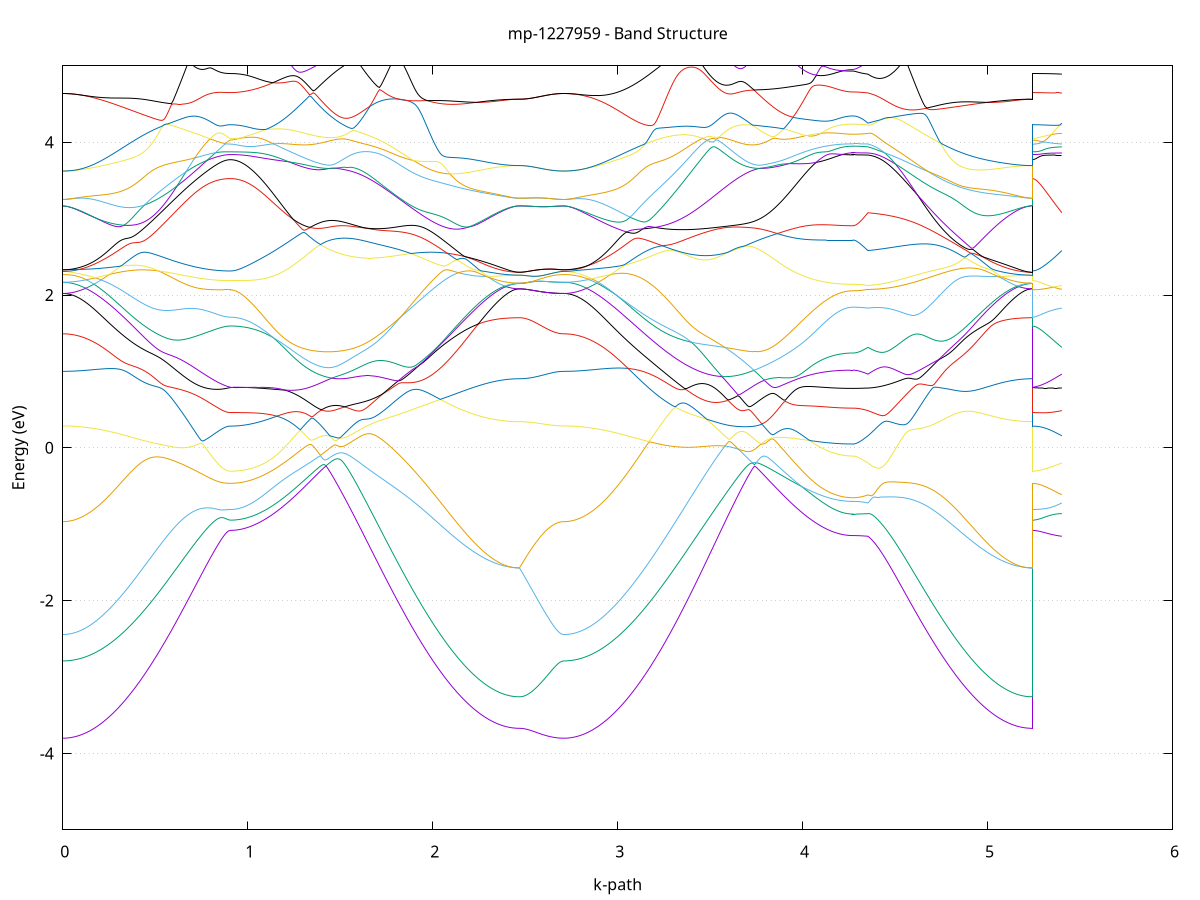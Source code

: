 set title 'mp-1227959 - Band Structure'
set xlabel 'k-path'
set ylabel 'Energy (eV)'
set grid y
set yrange [-5:5]
set terminal png size 800,600
set output 'mp-1227959_bands_gnuplot.png'
plot '-' using 1:2 with lines notitle, '-' using 1:2 with lines notitle, '-' using 1:2 with lines notitle, '-' using 1:2 with lines notitle, '-' using 1:2 with lines notitle, '-' using 1:2 with lines notitle, '-' using 1:2 with lines notitle, '-' using 1:2 with lines notitle, '-' using 1:2 with lines notitle, '-' using 1:2 with lines notitle, '-' using 1:2 with lines notitle, '-' using 1:2 with lines notitle, '-' using 1:2 with lines notitle, '-' using 1:2 with lines notitle, '-' using 1:2 with lines notitle, '-' using 1:2 with lines notitle, '-' using 1:2 with lines notitle, '-' using 1:2 with lines notitle, '-' using 1:2 with lines notitle, '-' using 1:2 with lines notitle, '-' using 1:2 with lines notitle, '-' using 1:2 with lines notitle, '-' using 1:2 with lines notitle, '-' using 1:2 with lines notitle, '-' using 1:2 with lines notitle, '-' using 1:2 with lines notitle, '-' using 1:2 with lines notitle, '-' using 1:2 with lines notitle, '-' using 1:2 with lines notitle, '-' using 1:2 with lines notitle, '-' using 1:2 with lines notitle, '-' using 1:2 with lines notitle, '-' using 1:2 with lines notitle, '-' using 1:2 with lines notitle, '-' using 1:2 with lines notitle, '-' using 1:2 with lines notitle, '-' using 1:2 with lines notitle, '-' using 1:2 with lines notitle, '-' using 1:2 with lines notitle, '-' using 1:2 with lines notitle, '-' using 1:2 with lines notitle, '-' using 1:2 with lines notitle, '-' using 1:2 with lines notitle, '-' using 1:2 with lines notitle, '-' using 1:2 with lines notitle, '-' using 1:2 with lines notitle, '-' using 1:2 with lines notitle, '-' using 1:2 with lines notitle
0.000000 -42.109638
0.009957 -42.109638
0.019915 -42.109638
0.029872 -42.109638
0.039829 -42.109638
0.049786 -42.109538
0.059744 -42.109538
0.069701 -42.109538
0.079658 -42.109438
0.089616 -42.109438
0.099573 -42.109438
0.109530 -42.109438
0.119487 -42.109338
0.129445 -42.109338
0.139402 -42.109238
0.149359 -42.109238
0.159317 -42.109138
0.169274 -42.109038
0.179231 -42.109038
0.189188 -42.108938
0.199146 -42.108838
0.209103 -42.108738
0.219060 -42.108738
0.229018 -42.108638
0.238975 -42.108538
0.248932 -42.108538
0.258889 -42.108438
0.268847 -42.108338
0.278804 -42.108238
0.288761 -42.108138
0.298719 -42.108038
0.308676 -42.107938
0.318633 -42.107838
0.328590 -42.107738
0.338548 -42.107638
0.348505 -42.107538
0.358462 -42.107438
0.368420 -42.107338
0.378377 -42.107238
0.388334 -42.107138
0.398291 -42.107038
0.408249 -42.106938
0.418206 -42.106838
0.428163 -42.106738
0.438121 -42.106638
0.448078 -42.106538
0.458035 -42.106338
0.467992 -42.106238
0.477950 -42.106138
0.487907 -42.106038
0.497864 -42.105938
0.507822 -42.105838
0.517779 -42.105738
0.527736 -42.105638
0.537693 -42.105538
0.547651 -42.105438
0.557608 -42.105338
0.567565 -42.105238
0.577523 -42.105138
0.587480 -42.105038
0.597437 -42.104938
0.607394 -42.104838
0.617352 -42.104738
0.627309 -42.104638
0.637266 -42.104538
0.647224 -42.104438
0.657181 -42.104338
0.667138 -42.104238
0.677095 -42.104238
0.687053 -42.104138
0.697010 -42.104038
0.706967 -42.103938
0.716925 -42.103938
0.726882 -42.103838
0.736839 -42.103738
0.746796 -42.103738
0.756754 -42.103638
0.766711 -42.103638
0.776668 -42.103538
0.786625 -42.103538
0.796583 -42.103438
0.806540 -42.103438
0.816497 -42.103438
0.826455 -42.103338
0.836412 -42.103338
0.846369 -42.103338
0.856326 -42.103238
0.866284 -42.103238
0.876241 -42.103238
0.886198 -42.103238
0.896156 -42.103238
0.906113 -42.103238
0.906113 -42.103238
0.916065 -42.103238
0.926017 -42.103238
0.935969 -42.103238
0.945921 -42.103238
0.955873 -42.103238
0.965825 -42.103238
0.975777 -42.103238
0.985729 -42.103238
0.995680 -42.103238
1.005632 -42.103138
1.015584 -42.103138
1.025536 -42.103138
1.035488 -42.103138
1.045440 -42.103138
1.055392 -42.103138
1.065344 -42.103038
1.075296 -42.103038
1.085248 -42.103038
1.095200 -42.103038
1.105152 -42.103038
1.115104 -42.102938
1.125056 -42.102938
1.135008 -42.102938
1.144960 -42.102938
1.154912 -42.102938
1.164864 -42.102838
1.174816 -42.102838
1.184768 -42.102838
1.194720 -42.102838
1.204671 -42.102738
1.214623 -42.102738
1.224575 -42.102738
1.234527 -42.102738
1.244479 -42.102638
1.254431 -42.102638
1.264383 -42.102638
1.274335 -42.102638
1.284287 -42.102638
1.294239 -42.102538
1.304191 -42.102538
1.314143 -42.102538
1.324095 -42.102538
1.334047 -42.102538
1.343999 -42.102538
1.353951 -42.102538
1.363903 -42.102438
1.373855 -42.102438
1.383807 -42.102438
1.393759 -42.102438
1.403711 -42.102438
1.413662 -42.102438
1.423614 -42.102438
1.433566 -42.102438
1.443518 -42.102438
1.443518 -42.102438
1.453479 -42.102438
1.463439 -42.102438
1.473400 -42.102438
1.483360 -42.102438
1.493321 -42.102438
1.503281 -42.102538
1.513242 -42.102538
1.523202 -42.102538
1.533163 -42.102538
1.543123 -42.102538
1.553084 -42.102638
1.563044 -42.102638
1.573005 -42.102638
1.582965 -42.102738
1.592926 -42.102738
1.602886 -42.102838
1.612847 -42.102838
1.622807 -42.102838
1.632768 -42.102938
1.642728 -42.102938
1.652689 -42.103038
1.662649 -42.103038
1.672610 -42.103138
1.682570 -42.103238
1.692530 -42.103238
1.702491 -42.103338
1.712451 -42.103438
1.722412 -42.103438
1.732372 -42.103538
1.742333 -42.103638
1.752293 -42.103738
1.762254 -42.103738
1.772214 -42.103838
1.782175 -42.103938
1.792135 -42.104038
1.802096 -42.104138
1.812056 -42.104238
1.822017 -42.104338
1.831977 -42.104438
1.841938 -42.104538
1.851898 -42.104638
1.861859 -42.104738
1.871819 -42.104838
1.881780 -42.104938
1.891740 -42.105038
1.901701 -42.105138
1.911661 -42.105238
1.921622 -42.105338
1.931582 -42.105438
1.941543 -42.105538
1.951503 -42.105638
1.961464 -42.105738
1.971424 -42.105938
1.981385 -42.106038
1.991345 -42.106138
2.001306 -42.106238
2.011266 -42.106338
2.021227 -42.106438
2.031187 -42.106538
2.041148 -42.106638
2.051108 -42.106838
2.061069 -42.106938
2.071029 -42.107038
2.080989 -42.107138
2.090950 -42.107238
2.100910 -42.107338
2.110871 -42.107438
2.120831 -42.107538
2.130792 -42.107638
2.140752 -42.107738
2.150713 -42.107838
2.160673 -42.107938
2.170634 -42.108038
2.180594 -42.108138
2.190555 -42.108238
2.200515 -42.108338
2.210476 -42.108438
2.220436 -42.108538
2.230397 -42.108638
2.240357 -42.108638
2.250318 -42.108738
2.260278 -42.108838
2.270239 -42.108938
2.280199 -42.108938
2.290160 -42.109038
2.300120 -42.109138
2.310081 -42.109138
2.320041 -42.109238
2.330002 -42.109238
2.339962 -42.109338
2.349923 -42.109338
2.359883 -42.109438
2.369844 -42.109438
2.379804 -42.109438
2.389765 -42.109538
2.399725 -42.109538
2.409686 -42.109538
2.419646 -42.109538
2.429607 -42.109638
2.439567 -42.109638
2.449528 -42.109638
2.459488 -42.109638
2.469448 -42.109638
2.469448 -42.109638
2.479424 -42.109638
2.489399 -42.109638
2.499374 -42.109638
2.509349 -42.109538
2.519324 -42.109638
2.529299 -42.109638
2.539274 -42.109538
2.549249 -42.109638
2.559224 -42.109638
2.569199 -42.109638
2.579174 -42.109638
2.589149 -42.109638
2.599124 -42.109638
2.609099 -42.109638
2.619074 -42.109638
2.629049 -42.109538
2.639024 -42.109638
2.648999 -42.109638
2.658974 -42.109638
2.668949 -42.109638
2.678924 -42.109638
2.688899 -42.109638
2.698874 -42.109538
2.708849 -42.109638
2.708849 -42.109638
2.718758 -42.109638
2.728667 -42.109638
2.738577 -42.109638
2.748486 -42.109638
2.758395 -42.109538
2.768304 -42.109538
2.778213 -42.109538
2.788122 -42.109538
2.798032 -42.109438
2.807941 -42.109438
2.817850 -42.109338
2.827759 -42.109338
2.837668 -42.109338
2.847577 -42.109238
2.857486 -42.109138
2.867396 -42.109138
2.877305 -42.109038
2.887214 -42.109038
2.897123 -42.108938
2.907032 -42.108838
2.916941 -42.108838
2.926851 -42.108738
2.936760 -42.108638
2.946669 -42.108538
2.956578 -42.108538
2.966487 -42.108438
2.976396 -42.108338
2.986305 -42.108238
2.996215 -42.108138
3.006124 -42.108038
3.016033 -42.107938
3.025942 -42.107838
3.035851 -42.107738
3.045760 -42.107638
3.055670 -42.107538
3.065579 -42.107438
3.075488 -42.107338
3.085397 -42.107238
3.095306 -42.107138
3.105215 -42.107038
3.115124 -42.106938
3.125034 -42.106838
3.134943 -42.106738
3.144852 -42.106638
3.154761 -42.106438
3.164670 -42.106338
3.174579 -42.106238
3.184489 -42.106138
3.194398 -42.106038
3.204307 -42.105938
3.214216 -42.105838
3.224125 -42.105738
3.234034 -42.105638
3.243944 -42.105438
3.253853 -42.105338
3.263762 -42.105238
3.273671 -42.105138
3.283580 -42.105038
3.293489 -42.104938
3.303398 -42.104838
3.313308 -42.104738
3.323217 -42.104638
3.333126 -42.104538
3.343035 -42.104438
3.352944 -42.104338
3.362853 -42.104238
3.372763 -42.104138
3.382672 -42.104038
3.392581 -42.104038
3.402490 -42.103938
3.412399 -42.103838
3.422308 -42.103738
3.432217 -42.103638
3.442127 -42.103538
3.452036 -42.103538
3.461945 -42.103438
3.471854 -42.103338
3.481763 -42.103338
3.491672 -42.103238
3.501582 -42.103138
3.511491 -42.103138
3.521400 -42.103038
3.531309 -42.103038
3.541218 -42.102938
3.551127 -42.102938
3.561036 -42.102838
3.570946 -42.102838
3.580855 -42.102738
3.590764 -42.102738
3.600673 -42.102738
3.610582 -42.102638
3.620491 -42.102638
3.630401 -42.102638
3.640310 -42.102538
3.650219 -42.102538
3.660128 -42.102538
3.670037 -42.102538
3.679946 -42.102538
3.689856 -42.102438
3.699765 -42.102438
3.709674 -42.102438
3.719583 -42.102438
3.729492 -42.102438
3.739401 -42.102438
3.749310 -42.102438
3.759220 -42.102438
3.759220 -42.102438
3.769084 -42.102438
3.778949 -42.102438
3.788814 -42.102438
3.798678 -42.102438
3.808543 -42.102438
3.818408 -42.102438
3.828273 -42.102538
3.838137 -42.102538
3.848002 -42.102538
3.857867 -42.102538
3.867731 -42.102538
3.877596 -42.102538
3.887461 -42.102638
3.897326 -42.102638
3.907190 -42.102638
3.917055 -42.102638
3.926920 -42.102638
3.936784 -42.102738
3.946649 -42.102738
3.956514 -42.102738
3.966379 -42.102738
3.976243 -42.102738
3.986108 -42.102838
3.995973 -42.102838
4.005837 -42.102838
4.015702 -42.102838
4.025567 -42.102938
4.035432 -42.102938
4.045296 -42.102938
4.055161 -42.102938
4.065026 -42.103038
4.074890 -42.103038
4.084755 -42.103038
4.094620 -42.103038
4.104484 -42.103038
4.114349 -42.103138
4.124214 -42.103138
4.134079 -42.103138
4.143943 -42.103138
4.153808 -42.103138
4.163673 -42.103138
4.173537 -42.103138
4.183402 -42.103238
4.193267 -42.103238
4.203132 -42.103238
4.212996 -42.103238
4.222861 -42.103238
4.232726 -42.103238
4.242590 -42.103238
4.252455 -42.103238
4.262320 -42.103238
4.272185 -42.103238
4.272185 -42.103238
4.281189 -42.103238
4.290193 -42.103238
4.299197 -42.103238
4.308202 -42.103238
4.317206 -42.103238
4.326210 -42.103238
4.335214 -42.103238
4.344219 -42.103238
4.353223 -42.103238
4.353223 -42.103238
4.363206 -42.103238
4.373189 -42.103238
4.383172 -42.103238
4.393155 -42.103338
4.403137 -42.103338
4.413120 -42.103338
4.423103 -42.103338
4.433086 -42.103438
4.443069 -42.103438
4.453052 -42.103538
4.463035 -42.103538
4.473018 -42.103538
4.483001 -42.103638
4.492984 -42.103638
4.502967 -42.103738
4.512950 -42.103838
4.522933 -42.103838
4.532916 -42.103938
4.542899 -42.104038
4.552882 -42.104038
4.562864 -42.104138
4.572847 -42.104238
4.582830 -42.104338
4.592813 -42.104438
4.602796 -42.104538
4.612779 -42.104538
4.622762 -42.104638
4.632745 -42.104738
4.642728 -42.104838
4.652711 -42.104938
4.662694 -42.105038
4.672677 -42.105138
4.682660 -42.105238
4.692643 -42.105338
4.702626 -42.105438
4.712609 -42.105538
4.722592 -42.105738
4.732574 -42.105838
4.742557 -42.105938
4.752540 -42.106038
4.762523 -42.106138
4.772506 -42.106238
4.782489 -42.106338
4.792472 -42.106438
4.802455 -42.106538
4.812438 -42.106638
4.822421 -42.106838
4.832404 -42.106938
4.842387 -42.107038
4.852370 -42.107138
4.862353 -42.107238
4.872336 -42.107338
4.882319 -42.107438
4.892301 -42.107538
4.902284 -42.107638
4.912267 -42.107738
4.922250 -42.107838
4.932233 -42.107938
4.942216 -42.108038
4.952199 -42.108138
4.962182 -42.108238
4.972165 -42.108338
4.982148 -42.108438
4.992131 -42.108538
5.002114 -42.108538
5.012097 -42.108638
5.022080 -42.108738
5.032063 -42.108838
5.042046 -42.108938
5.052029 -42.108938
5.062011 -42.109038
5.071994 -42.109138
5.081977 -42.109138
5.091960 -42.109238
5.101943 -42.109238
5.111926 -42.109338
5.121909 -42.109338
5.131892 -42.109338
5.141875 -42.109438
5.151858 -42.109438
5.161841 -42.109538
5.171824 -42.109538
5.181807 -42.109538
5.191790 -42.109538
5.201773 -42.109638
5.211756 -42.109538
5.221739 -42.109638
5.231721 -42.109638
5.241704 -42.109638
5.241704 -42.103238
5.251129 -42.103238
5.260554 -42.103238
5.269979 -42.103238
5.279404 -42.103238
5.288829 -42.103238
5.298254 -42.103238
5.307679 -42.103238
5.317103 -42.103238
5.326528 -42.103238
5.335953 -42.103238
5.345378 -42.103238
5.354803 -42.103238
5.364228 -42.103238
5.373653 -42.103238
5.383078 -42.103238
5.392502 -42.103238
5.401927 -42.103238
e
0.000000 -42.109238
0.009957 -42.109338
0.019915 -42.109338
0.029872 -42.109338
0.039829 -42.109238
0.049786 -42.109238
0.059744 -42.109238
0.069701 -42.109238
0.079658 -42.109138
0.089616 -42.109138
0.099573 -42.109138
0.109530 -42.109138
0.119487 -42.109038
0.129445 -42.109038
0.139402 -42.108938
0.149359 -42.108838
0.159317 -42.108838
0.169274 -42.108738
0.179231 -42.108738
0.189188 -42.108638
0.199146 -42.108538
0.209103 -42.108438
0.219060 -42.108438
0.229018 -42.108438
0.238975 -42.108338
0.248932 -42.108238
0.258889 -42.108138
0.268847 -42.108038
0.278804 -42.108038
0.288761 -42.107938
0.298719 -42.107838
0.308676 -42.107738
0.318633 -42.107638
0.328590 -42.107538
0.338548 -42.107438
0.348505 -42.107338
0.358462 -42.107238
0.368420 -42.107138
0.378377 -42.107038
0.388334 -42.106938
0.398291 -42.106838
0.408249 -42.106738
0.418206 -42.106638
0.428163 -42.106538
0.438121 -42.106438
0.448078 -42.106338
0.458035 -42.106238
0.467992 -42.106138
0.477950 -42.106038
0.487907 -42.105938
0.497864 -42.105738
0.507822 -42.105638
0.517779 -42.105538
0.527736 -42.105438
0.537693 -42.105338
0.547651 -42.105238
0.557608 -42.105138
0.567565 -42.105038
0.577523 -42.104938
0.587480 -42.104838
0.597437 -42.104838
0.607394 -42.104738
0.617352 -42.104638
0.627309 -42.104538
0.637266 -42.104438
0.647224 -42.104338
0.657181 -42.104238
0.667138 -42.104238
0.677095 -42.104138
0.687053 -42.104038
0.697010 -42.103938
0.706967 -42.103938
0.716925 -42.103838
0.726882 -42.103738
0.736839 -42.103738
0.746796 -42.103638
0.756754 -42.103638
0.766711 -42.103538
0.776668 -42.103538
0.786625 -42.103438
0.796583 -42.103438
0.806540 -42.103338
0.816497 -42.103338
0.826455 -42.103338
0.836412 -42.103338
0.846369 -42.103238
0.856326 -42.103238
0.866284 -42.103238
0.876241 -42.103238
0.886198 -42.103238
0.896156 -42.103238
0.906113 -42.103238
0.906113 -42.103238
0.916065 -42.103238
0.926017 -42.103238
0.935969 -42.103238
0.945921 -42.103238
0.955873 -42.103238
0.965825 -42.103138
0.975777 -42.103138
0.985729 -42.103138
0.995680 -42.103138
1.005632 -42.103138
1.015584 -42.103138
1.025536 -42.103138
1.035488 -42.103138
1.045440 -42.103138
1.055392 -42.103038
1.065344 -42.103038
1.075296 -42.103038
1.085248 -42.103038
1.095200 -42.103038
1.105152 -42.102938
1.115104 -42.102938
1.125056 -42.102938
1.135008 -42.102938
1.144960 -42.102938
1.154912 -42.102838
1.164864 -42.102838
1.174816 -42.102838
1.184768 -42.102838
1.194720 -42.102738
1.204671 -42.102738
1.214623 -42.102738
1.224575 -42.102738
1.234527 -42.102738
1.244479 -42.102638
1.254431 -42.102638
1.264383 -42.102638
1.274335 -42.102638
1.284287 -42.102638
1.294239 -42.102538
1.304191 -42.102538
1.314143 -42.102538
1.324095 -42.102538
1.334047 -42.102538
1.343999 -42.102538
1.353951 -42.102438
1.363903 -42.102438
1.373855 -42.102438
1.383807 -42.102438
1.393759 -42.102438
1.403711 -42.102438
1.413662 -42.102438
1.423614 -42.102438
1.433566 -42.102438
1.443518 -42.102438
1.443518 -42.102438
1.453479 -42.102438
1.463439 -42.102438
1.473400 -42.102438
1.483360 -42.102438
1.493321 -42.102438
1.503281 -42.102538
1.513242 -42.102538
1.523202 -42.102538
1.533163 -42.102538
1.543123 -42.102538
1.553084 -42.102638
1.563044 -42.102638
1.573005 -42.102638
1.582965 -42.102738
1.592926 -42.102738
1.602886 -42.102738
1.612847 -42.102838
1.622807 -42.102838
1.632768 -42.102938
1.642728 -42.102938
1.652689 -42.103038
1.662649 -42.103038
1.672610 -42.103138
1.682570 -42.103138
1.692530 -42.103238
1.702491 -42.103338
1.712451 -42.103338
1.722412 -42.103438
1.732372 -42.103538
1.742333 -42.103538
1.752293 -42.103638
1.762254 -42.103738
1.772214 -42.103838
1.782175 -42.103938
1.792135 -42.103938
1.802096 -42.104038
1.812056 -42.104138
1.822017 -42.104238
1.831977 -42.104338
1.841938 -42.104438
1.851898 -42.104538
1.861859 -42.104638
1.871819 -42.104738
1.881780 -42.104838
1.891740 -42.104938
1.901701 -42.105038
1.911661 -42.105138
1.921622 -42.105238
1.931582 -42.105338
1.941543 -42.105438
1.951503 -42.105538
1.961464 -42.105638
1.971424 -42.105738
1.981385 -42.105838
1.991345 -42.105938
2.001306 -42.106038
2.011266 -42.106138
2.021227 -42.106238
2.031187 -42.106338
2.041148 -42.106538
2.051108 -42.106638
2.061069 -42.106738
2.071029 -42.106838
2.080989 -42.106938
2.090950 -42.106938
2.100910 -42.107138
2.110871 -42.107238
2.120831 -42.107338
2.130792 -42.107438
2.140752 -42.107538
2.150713 -42.107638
2.160673 -42.107738
2.170634 -42.107838
2.180594 -42.107938
2.190555 -42.107938
2.200515 -42.108038
2.210476 -42.108138
2.220436 -42.108238
2.230397 -42.108338
2.240357 -42.108438
2.250318 -42.108438
2.260278 -42.108538
2.270239 -42.108638
2.280199 -42.108638
2.290160 -42.108738
2.300120 -42.108838
2.310081 -42.108838
2.320041 -42.108938
2.330002 -42.108938
2.339962 -42.109038
2.349923 -42.109038
2.359883 -42.109138
2.369844 -42.109138
2.379804 -42.109138
2.389765 -42.109138
2.399725 -42.109238
2.409686 -42.109238
2.419646 -42.109138
2.429607 -42.109238
2.439567 -42.109338
2.449528 -42.109338
2.459488 -42.109338
2.469448 -42.109338
2.469448 -42.109338
2.479424 -42.109338
2.489399 -42.109338
2.499374 -42.109338
2.509349 -42.109238
2.519324 -42.109338
2.529299 -42.109338
2.539274 -42.109238
2.549249 -42.109338
2.559224 -42.109338
2.569199 -42.109338
2.579174 -42.109338
2.589149 -42.109338
2.599124 -42.109338
2.609099 -42.109338
2.619074 -42.109338
2.629049 -42.109238
2.639024 -42.109338
2.648999 -42.109338
2.658974 -42.109338
2.668949 -42.109338
2.678924 -42.109338
2.688899 -42.109338
2.698874 -42.109238
2.708849 -42.109338
2.708849 -42.109338
2.718758 -42.109338
2.728667 -42.109338
2.738577 -42.109238
2.748486 -42.109238
2.758395 -42.109238
2.768304 -42.109238
2.778213 -42.109238
2.788122 -42.109138
2.798032 -42.109138
2.807941 -42.109138
2.817850 -42.109038
2.827759 -42.109038
2.837668 -42.109038
2.847577 -42.108938
2.857486 -42.108838
2.867396 -42.108838
2.877305 -42.108738
2.887214 -42.108738
2.897123 -42.108638
2.907032 -42.108638
2.916941 -42.108538
2.926851 -42.108438
2.936760 -42.108438
2.946669 -42.108338
2.956578 -42.108238
2.966487 -42.108138
2.976396 -42.108038
2.986305 -42.107938
2.996215 -42.107938
3.006124 -42.107838
3.016033 -42.107738
3.025942 -42.107638
3.035851 -42.107538
3.045760 -42.107438
3.055670 -42.107338
3.065579 -42.107238
3.075488 -42.107138
3.085397 -42.107038
3.095306 -42.106938
3.105215 -42.106838
3.115124 -42.106738
3.125034 -42.106638
3.134943 -42.106538
3.144852 -42.106438
3.154761 -42.106338
3.164670 -42.106238
3.174579 -42.106138
3.184489 -42.105938
3.194398 -42.105838
3.204307 -42.105738
3.214216 -42.105638
3.224125 -42.105538
3.234034 -42.105438
3.243944 -42.105338
3.253853 -42.105238
3.263762 -42.105138
3.273671 -42.105038
3.283580 -42.104938
3.293489 -42.104838
3.303398 -42.104738
3.313308 -42.104638
3.323217 -42.104538
3.333126 -42.104438
3.343035 -42.104338
3.352944 -42.104238
3.362853 -42.104138
3.372763 -42.104138
3.382672 -42.104038
3.392581 -42.103938
3.402490 -42.103838
3.412399 -42.103738
3.422308 -42.103638
3.432217 -42.103638
3.442127 -42.103538
3.452036 -42.103438
3.461945 -42.103438
3.471854 -42.103338
3.481763 -42.103238
3.491672 -42.103238
3.501582 -42.103138
3.511491 -42.103038
3.521400 -42.103038
3.531309 -42.102938
3.541218 -42.102938
3.551127 -42.102838
3.561036 -42.102838
3.570946 -42.102838
3.580855 -42.102738
3.590764 -42.102738
3.600673 -42.102638
3.610582 -42.102638
3.620491 -42.102638
3.630401 -42.102638
3.640310 -42.102538
3.650219 -42.102538
3.660128 -42.102538
3.670037 -42.102538
3.679946 -42.102538
3.689856 -42.102438
3.699765 -42.102438
3.709674 -42.102438
3.719583 -42.102438
3.729492 -42.102438
3.739401 -42.102438
3.749310 -42.102438
3.759220 -42.102438
3.759220 -42.102438
3.769084 -42.102438
3.778949 -42.102438
3.788814 -42.102438
3.798678 -42.102438
3.808543 -42.102438
3.818408 -42.102438
3.828273 -42.102538
3.838137 -42.102538
3.848002 -42.102538
3.857867 -42.102538
3.867731 -42.102538
3.877596 -42.102538
3.887461 -42.102538
3.897326 -42.102638
3.907190 -42.102638
3.917055 -42.102638
3.926920 -42.102638
3.936784 -42.102638
3.946649 -42.102738
3.956514 -42.102738
3.966379 -42.102738
3.976243 -42.102738
3.986108 -42.102838
3.995973 -42.102838
4.005837 -42.102838
4.015702 -42.102838
4.025567 -42.102838
4.035432 -42.102938
4.045296 -42.102938
4.055161 -42.102938
4.065026 -42.102938
4.074890 -42.102938
4.084755 -42.103038
4.094620 -42.103038
4.104484 -42.103038
4.114349 -42.103038
4.124214 -42.103038
4.134079 -42.103138
4.143943 -42.103138
4.153808 -42.103138
4.163673 -42.103138
4.173537 -42.103138
4.183402 -42.103138
4.193267 -42.103138
4.203132 -42.103138
4.212996 -42.103138
4.222861 -42.103238
4.232726 -42.103238
4.242590 -42.103238
4.252455 -42.103238
4.262320 -42.103238
4.272185 -42.103238
4.272185 -42.103238
4.281189 -42.103238
4.290193 -42.103238
4.299197 -42.103238
4.308202 -42.103238
4.317206 -42.103238
4.326210 -42.103238
4.335214 -42.103238
4.344219 -42.103238
4.353223 -42.103238
4.353223 -42.103238
4.363206 -42.103238
4.373189 -42.103238
4.383172 -42.103238
4.393155 -42.103238
4.403137 -42.103238
4.413120 -42.103338
4.423103 -42.103338
4.433086 -42.103338
4.443069 -42.103438
4.453052 -42.103438
4.463035 -42.103438
4.473018 -42.103538
4.483001 -42.103538
4.492984 -42.103638
4.502967 -42.103638
4.512950 -42.103738
4.522933 -42.103838
4.532916 -42.103838
4.542899 -42.103938
4.552882 -42.104038
4.562864 -42.104038
4.572847 -42.104138
4.582830 -42.104238
4.592813 -42.104338
4.602796 -42.104438
4.612779 -42.104538
4.622762 -42.104538
4.632745 -42.104638
4.642728 -42.104738
4.652711 -42.104838
4.662694 -42.104938
4.672677 -42.105038
4.682660 -42.105138
4.692643 -42.105238
4.702626 -42.105338
4.712609 -42.105438
4.722592 -42.105538
4.732574 -42.105638
4.742557 -42.105738
4.752540 -42.105838
4.762523 -42.105938
4.772506 -42.106038
4.782489 -42.106138
4.792472 -42.106238
4.802455 -42.106338
4.812438 -42.106538
4.822421 -42.106638
4.832404 -42.106738
4.842387 -42.106838
4.852370 -42.106938
4.862353 -42.107038
4.872336 -42.107138
4.882319 -42.107238
4.892301 -42.107338
4.902284 -42.107438
4.912267 -42.107538
4.922250 -42.107638
4.932233 -42.107638
4.942216 -42.107738
4.952199 -42.107838
4.962182 -42.107938
4.972165 -42.108038
4.982148 -42.108138
4.992131 -42.108238
5.002114 -42.108338
5.012097 -42.108338
5.022080 -42.108438
5.032063 -42.108538
5.042046 -42.108638
5.052029 -42.108638
5.062011 -42.108738
5.071994 -42.108838
5.081977 -42.108838
5.091960 -42.108938
5.101943 -42.108938
5.111926 -42.108938
5.121909 -42.109038
5.131892 -42.109038
5.141875 -42.109138
5.151858 -42.109138
5.161841 -42.109238
5.171824 -42.109238
5.181807 -42.109238
5.191790 -42.109238
5.201773 -42.109238
5.211756 -42.109238
5.221739 -42.109338
5.231721 -42.109338
5.241704 -42.109338
5.241704 -42.103238
5.251129 -42.103238
5.260554 -42.103238
5.269979 -42.103238
5.279404 -42.103238
5.288829 -42.103238
5.298254 -42.103238
5.307679 -42.103238
5.317103 -42.103238
5.326528 -42.103238
5.335953 -42.103238
5.345378 -42.103238
5.354803 -42.103238
5.364228 -42.103238
5.373653 -42.103238
5.383078 -42.103238
5.392502 -42.103238
5.401927 -42.103238
e
0.000000 -42.025638
0.009957 -42.025638
0.019915 -42.025638
0.029872 -42.025638
0.039829 -42.025638
0.049786 -42.025638
0.059744 -42.025538
0.069701 -42.025538
0.079658 -42.025538
0.089616 -42.025538
0.099573 -42.025438
0.109530 -42.025438
0.119487 -42.025438
0.129445 -42.025338
0.139402 -42.025338
0.149359 -42.025238
0.159317 -42.025238
0.169274 -42.025138
0.179231 -42.025038
0.189188 -42.025038
0.199146 -42.024938
0.209103 -42.024838
0.219060 -42.024838
0.229018 -42.024738
0.238975 -42.024638
0.248932 -42.024638
0.258889 -42.024538
0.268847 -42.024438
0.278804 -42.024338
0.288761 -42.024338
0.298719 -42.024238
0.308676 -42.024138
0.318633 -42.024038
0.328590 -42.023938
0.338548 -42.023838
0.348505 -42.023738
0.358462 -42.023638
0.368420 -42.023538
0.378377 -42.023438
0.388334 -42.023338
0.398291 -42.023238
0.408249 -42.023138
0.418206 -42.023038
0.428163 -42.022938
0.438121 -42.022838
0.448078 -42.022738
0.458035 -42.022638
0.467992 -42.022538
0.477950 -42.022438
0.487907 -42.022338
0.497864 -42.022238
0.507822 -42.022138
0.517779 -42.022038
0.527736 -42.021938
0.537693 -42.021838
0.547651 -42.021738
0.557608 -42.021738
0.567565 -42.021638
0.577523 -42.021538
0.587480 -42.021438
0.597437 -42.021338
0.607394 -42.021238
0.617352 -42.021138
0.627309 -42.021038
0.637266 -42.020938
0.647224 -42.020938
0.657181 -42.020838
0.667138 -42.020738
0.677095 -42.020638
0.687053 -42.020638
0.697010 -42.020538
0.706967 -42.020438
0.716925 -42.020438
0.726882 -42.020338
0.736839 -42.020338
0.746796 -42.020238
0.756754 -42.020238
0.766711 -42.020138
0.776668 -42.020138
0.786625 -42.020038
0.796583 -42.020038
0.806540 -42.019938
0.816497 -42.019938
0.826455 -42.019938
0.836412 -42.019938
0.846369 -42.019838
0.856326 -42.019838
0.866284 -42.019838
0.876241 -42.019838
0.886198 -42.019838
0.896156 -42.019838
0.906113 -42.019838
0.906113 -42.019838
0.916065 -42.019838
0.926017 -42.019838
0.935969 -42.019838
0.945921 -42.019838
0.955873 -42.019838
0.965825 -42.019738
0.975777 -42.019738
0.985729 -42.019738
0.995680 -42.019738
1.005632 -42.019738
1.015584 -42.019738
1.025536 -42.019738
1.035488 -42.019738
1.045440 -42.019738
1.055392 -42.019638
1.065344 -42.019638
1.075296 -42.019638
1.085248 -42.019638
1.095200 -42.019638
1.105152 -42.019638
1.115104 -42.019538
1.125056 -42.019538
1.135008 -42.019538
1.144960 -42.019538
1.154912 -42.019538
1.164864 -42.019438
1.174816 -42.019438
1.184768 -42.019438
1.194720 -42.019438
1.204671 -42.019338
1.214623 -42.019338
1.224575 -42.019338
1.234527 -42.019338
1.244479 -42.019338
1.254431 -42.019238
1.264383 -42.019238
1.274335 -42.019238
1.284287 -42.019238
1.294239 -42.019238
1.304191 -42.019138
1.314143 -42.019138
1.324095 -42.019138
1.334047 -42.019138
1.343999 -42.019138
1.353951 -42.019138
1.363903 -42.019138
1.373855 -42.019138
1.383807 -42.019138
1.393759 -42.019038
1.403711 -42.019038
1.413662 -42.019038
1.423614 -42.019038
1.433566 -42.019038
1.443518 -42.019038
1.443518 -42.019038
1.453479 -42.019038
1.463439 -42.019038
1.473400 -42.019138
1.483360 -42.019138
1.493321 -42.019138
1.503281 -42.019138
1.513242 -42.019138
1.523202 -42.019138
1.533163 -42.019138
1.543123 -42.019238
1.553084 -42.019238
1.563044 -42.019238
1.573005 -42.019338
1.582965 -42.019338
1.592926 -42.019338
1.602886 -42.019438
1.612847 -42.019438
1.622807 -42.019438
1.632768 -42.019538
1.642728 -42.019538
1.652689 -42.019638
1.662649 -42.019638
1.672610 -42.019738
1.682570 -42.019738
1.692530 -42.019838
1.702491 -42.019938
1.712451 -42.019938
1.722412 -42.020038
1.732372 -42.020138
1.742333 -42.020138
1.752293 -42.020238
1.762254 -42.020338
1.772214 -42.020338
1.782175 -42.020438
1.792135 -42.020538
1.802096 -42.020638
1.812056 -42.020738
1.822017 -42.020838
1.831977 -42.020838
1.841938 -42.020938
1.851898 -42.021038
1.861859 -42.021138
1.871819 -42.021238
1.881780 -42.021338
1.891740 -42.021438
1.901701 -42.021538
1.911661 -42.021638
1.921622 -42.021738
1.931582 -42.021838
1.941543 -42.021938
1.951503 -42.022038
1.961464 -42.022138
1.971424 -42.022238
1.981385 -42.022338
1.991345 -42.022438
2.001306 -42.022538
2.011266 -42.022638
2.021227 -42.022738
2.031187 -42.022838
2.041148 -42.022938
2.051108 -42.023038
2.061069 -42.023138
2.071029 -42.023238
2.080989 -42.023338
2.090950 -42.023438
2.100910 -42.023538
2.110871 -42.023638
2.120831 -42.023738
2.130792 -42.023838
2.140752 -42.023938
2.150713 -42.024038
2.160673 -42.024138
2.170634 -42.024238
2.180594 -42.024238
2.190555 -42.024338
2.200515 -42.024438
2.210476 -42.024538
2.220436 -42.024638
2.230397 -42.024738
2.240357 -42.024738
2.250318 -42.024838
2.260278 -42.024838
2.270239 -42.024938
2.280199 -42.025038
2.290160 -42.025038
2.300120 -42.025138
2.310081 -42.025138
2.320041 -42.025238
2.330002 -42.025338
2.339962 -42.025338
2.349923 -42.025438
2.359883 -42.025438
2.369844 -42.025438
2.379804 -42.025538
2.389765 -42.025538
2.399725 -42.025538
2.409686 -42.025538
2.419646 -42.025538
2.429607 -42.025638
2.439567 -42.025638
2.449528 -42.025638
2.459488 -42.025638
2.469448 -42.025638
2.469448 -42.025638
2.479424 -42.025638
2.489399 -42.025638
2.499374 -42.025638
2.509349 -42.025538
2.519324 -42.025638
2.529299 -42.025638
2.539274 -42.025538
2.549249 -42.025638
2.559224 -42.025638
2.569199 -42.025638
2.579174 -42.025638
2.589149 -42.025638
2.599124 -42.025638
2.609099 -42.025638
2.619074 -42.025638
2.629049 -42.025538
2.639024 -42.025638
2.648999 -42.025638
2.658974 -42.025638
2.668949 -42.025638
2.678924 -42.025638
2.688899 -42.025638
2.698874 -42.025638
2.708849 -42.025638
2.708849 -42.025638
2.718758 -42.025638
2.728667 -42.025638
2.738577 -42.025638
2.748486 -42.025638
2.758395 -42.025638
2.768304 -42.025538
2.778213 -42.025538
2.788122 -42.025538
2.798032 -42.025438
2.807941 -42.025438
2.817850 -42.025438
2.827759 -42.025438
2.837668 -42.025338
2.847577 -42.025338
2.857486 -42.025238
2.867396 -42.025238
2.877305 -42.025138
2.887214 -42.025138
2.897123 -42.025038
2.907032 -42.024938
2.916941 -42.024938
2.926851 -42.024838
2.936760 -42.024738
2.946669 -42.024638
2.956578 -42.024638
2.966487 -42.024538
2.976396 -42.024438
2.986305 -42.024338
2.996215 -42.024238
3.006124 -42.024238
3.016033 -42.024138
3.025942 -42.024038
3.035851 -42.023938
3.045760 -42.023838
3.055670 -42.023738
3.065579 -42.023638
3.075488 -42.023538
3.085397 -42.023438
3.095306 -42.023338
3.105215 -42.023238
3.115124 -42.023138
3.125034 -42.023038
3.134943 -42.022938
3.144852 -42.022838
3.154761 -42.022738
3.164670 -42.022638
3.174579 -42.022538
3.184489 -42.022438
3.194398 -42.022338
3.204307 -42.022238
3.214216 -42.022138
3.224125 -42.022038
3.234034 -42.021938
3.243944 -42.021838
3.253853 -42.021738
3.263762 -42.021638
3.273671 -42.021538
3.283580 -42.021438
3.293489 -42.021338
3.303398 -42.021238
3.313308 -42.021138
3.323217 -42.021038
3.333126 -42.020938
3.343035 -42.020938
3.352944 -42.020838
3.362853 -42.020738
3.372763 -42.020638
3.382672 -42.020538
3.392581 -42.020538
3.402490 -42.020438
3.412399 -42.020338
3.422308 -42.020238
3.432217 -42.020138
3.442127 -42.020138
3.452036 -42.020038
3.461945 -42.019938
3.471854 -42.019938
3.481763 -42.019838
3.491672 -42.019838
3.501582 -42.019738
3.511491 -42.019638
3.521400 -42.019638
3.531309 -42.019538
3.541218 -42.019538
3.551127 -42.019538
3.561036 -42.019438
3.570946 -42.019438
3.580855 -42.019338
3.590764 -42.019338
3.600673 -42.019338
3.610582 -42.019238
3.620491 -42.019238
3.630401 -42.019238
3.640310 -42.019238
3.650219 -42.019138
3.660128 -42.019138
3.670037 -42.019138
3.679946 -42.019138
3.689856 -42.019138
3.699765 -42.019138
3.709674 -42.019138
3.719583 -42.019038
3.729492 -42.019038
3.739401 -42.019038
3.749310 -42.019038
3.759220 -42.019038
3.759220 -42.019038
3.769084 -42.019038
3.778949 -42.019038
3.788814 -42.019038
3.798678 -42.019138
3.808543 -42.019138
3.818408 -42.019138
3.828273 -42.019138
3.838137 -42.019138
3.848002 -42.019138
3.857867 -42.019138
3.867731 -42.019138
3.877596 -42.019238
3.887461 -42.019238
3.897326 -42.019238
3.907190 -42.019238
3.917055 -42.019238
3.926920 -42.019238
3.936784 -42.019338
3.946649 -42.019338
3.956514 -42.019338
3.966379 -42.019338
3.976243 -42.019438
3.986108 -42.019438
3.995973 -42.019438
4.005837 -42.019438
4.015702 -42.019438
4.025567 -42.019538
4.035432 -42.019538
4.045296 -42.019538
4.055161 -42.019538
4.065026 -42.019538
4.074890 -42.019638
4.084755 -42.019638
4.094620 -42.019638
4.104484 -42.019638
4.114349 -42.019638
4.124214 -42.019638
4.134079 -42.019738
4.143943 -42.019738
4.153808 -42.019738
4.163673 -42.019738
4.173537 -42.019738
4.183402 -42.019738
4.193267 -42.019738
4.203132 -42.019738
4.212996 -42.019738
4.222861 -42.019838
4.232726 -42.019838
4.242590 -42.019838
4.252455 -42.019838
4.262320 -42.019838
4.272185 -42.019838
4.272185 -42.019838
4.281189 -42.019838
4.290193 -42.019838
4.299197 -42.019838
4.308202 -42.019838
4.317206 -42.019838
4.326210 -42.019838
4.335214 -42.019838
4.344219 -42.019838
4.353223 -42.019838
4.353223 -42.019838
4.363206 -42.019838
4.373189 -42.019838
4.383172 -42.019838
4.393155 -42.019838
4.403137 -42.019838
4.413120 -42.019938
4.423103 -42.019938
4.433086 -42.019938
4.443069 -42.020038
4.453052 -42.020038
4.463035 -42.020038
4.473018 -42.020138
4.483001 -42.020138
4.492984 -42.020238
4.502967 -42.020238
4.512950 -42.020338
4.522933 -42.020338
4.532916 -42.020438
4.542899 -42.020538
4.552882 -42.020538
4.562864 -42.020638
4.572847 -42.020738
4.582830 -42.020838
4.592813 -42.020838
4.602796 -42.020938
4.612779 -42.021038
4.622762 -42.021138
4.632745 -42.021238
4.642728 -42.021338
4.652711 -42.021338
4.662694 -42.021438
4.672677 -42.021538
4.682660 -42.021638
4.692643 -42.021738
4.702626 -42.021838
4.712609 -42.021938
4.722592 -42.022038
4.732574 -42.022138
4.742557 -42.022238
4.752540 -42.022338
4.762523 -42.022438
4.772506 -42.022538
4.782489 -42.022638
4.792472 -42.022738
4.802455 -42.022838
4.812438 -42.022938
4.822421 -42.023038
4.832404 -42.023138
4.842387 -42.023238
4.852370 -42.023338
4.862353 -42.023438
4.872336 -42.023538
4.882319 -42.023638
4.892301 -42.023738
4.902284 -42.023838
4.912267 -42.023938
4.922250 -42.024038
4.932233 -42.024038
4.942216 -42.024138
4.952199 -42.024238
4.962182 -42.024338
4.972165 -42.024438
4.982148 -42.024538
4.992131 -42.024638
5.002114 -42.024638
5.012097 -42.024738
5.022080 -42.024838
5.032063 -42.024938
5.042046 -42.024938
5.052029 -42.025038
5.062011 -42.025038
5.071994 -42.025138
5.081977 -42.025238
5.091960 -42.025238
5.101943 -42.025338
5.111926 -42.025338
5.121909 -42.025438
5.131892 -42.025438
5.141875 -42.025438
5.151858 -42.025438
5.161841 -42.025538
5.171824 -42.025538
5.181807 -42.025538
5.191790 -42.025638
5.201773 -42.025638
5.211756 -42.025538
5.221739 -42.025638
5.231721 -42.025638
5.241704 -42.025638
5.241704 -42.019838
5.251129 -42.019838
5.260554 -42.019838
5.269979 -42.019838
5.279404 -42.019838
5.288829 -42.019838
5.298254 -42.019838
5.307679 -42.019838
5.317103 -42.019838
5.326528 -42.019838
5.335953 -42.019838
5.345378 -42.019838
5.354803 -42.019838
5.364228 -42.019838
5.373653 -42.019838
5.383078 -42.019838
5.392502 -42.019838
5.401927 -42.019838
e
0.000000 -28.518138
0.009957 -28.518038
0.019915 -28.517938
0.029872 -28.517838
0.039829 -28.517638
0.049786 -28.517338
0.059744 -28.517038
0.069701 -28.516638
0.079658 -28.516238
0.089616 -28.515738
0.099573 -28.515138
0.109530 -28.514538
0.119487 -28.513838
0.129445 -28.513138
0.139402 -28.512438
0.149359 -28.511538
0.159317 -28.510638
0.169274 -28.509738
0.179231 -28.508738
0.189188 -28.507738
0.199146 -28.506638
0.209103 -28.505538
0.219060 -28.504338
0.229018 -28.503138
0.238975 -28.501938
0.248932 -28.500638
0.258889 -28.499238
0.268847 -28.497938
0.278804 -28.496538
0.288761 -28.495038
0.298719 -28.493538
0.308676 -28.492038
0.318633 -28.490538
0.328590 -28.488938
0.338548 -28.487338
0.348505 -28.485738
0.358462 -28.484138
0.368420 -28.482438
0.378377 -28.480838
0.388334 -28.479138
0.398291 -28.477438
0.408249 -28.475638
0.418206 -28.473938
0.428163 -28.472238
0.438121 -28.470438
0.448078 -28.468738
0.458035 -28.466938
0.467992 -28.465238
0.477950 -28.463438
0.487907 -28.461738
0.497864 -28.459938
0.507822 -28.458238
0.517779 -28.456538
0.527736 -28.454838
0.537693 -28.453138
0.547651 -28.451438
0.557608 -28.449738
0.567565 -28.448138
0.577523 -28.446538
0.587480 -28.444938
0.597437 -28.443338
0.607394 -28.441838
0.617352 -28.440338
0.627309 -28.438838
0.637266 -28.437438
0.647224 -28.436038
0.657181 -28.434638
0.667138 -28.433338
0.677095 -28.432038
0.687053 -28.430738
0.697010 -28.429538
0.706967 -28.428438
0.716925 -28.427338
0.726882 -28.426238
0.736839 -28.425238
0.746796 -28.424238
0.756754 -28.423338
0.766711 -28.422538
0.776668 -28.421738
0.786625 -28.420938
0.796583 -28.420238
0.806540 -28.419638
0.816497 -28.419038
0.826455 -28.418538
0.836412 -28.418138
0.846369 -28.417738
0.856326 -28.417338
0.866284 -28.417138
0.876241 -28.416838
0.886198 -28.416738
0.896156 -28.416638
0.906113 -28.416638
0.906113 -28.416638
0.916065 -28.416638
0.926017 -28.416538
0.935969 -28.416538
0.945921 -28.416438
0.955873 -28.416338
0.965825 -28.416238
0.975777 -28.416138
0.985729 -28.415938
0.995680 -28.415838
1.005632 -28.415638
1.015584 -28.415438
1.025536 -28.415138
1.035488 -28.414938
1.045440 -28.414638
1.055392 -28.414438
1.065344 -28.414138
1.075296 -28.413838
1.085248 -28.413538
1.095200 -28.413238
1.105152 -28.412838
1.115104 -28.412538
1.125056 -28.412138
1.135008 -28.411838
1.144960 -28.411438
1.154912 -28.411138
1.164864 -28.410738
1.174816 -28.410338
1.184768 -28.409938
1.194720 -28.409538
1.204671 -28.409238
1.214623 -28.408838
1.224575 -28.408438
1.234527 -28.408138
1.244479 -28.407738
1.254431 -28.407338
1.264383 -28.407038
1.274335 -28.406638
1.284287 -28.406338
1.294239 -28.406038
1.304191 -28.405738
1.314143 -28.405438
1.324095 -28.405238
1.334047 -28.404938
1.343999 -28.404738
1.353951 -28.404538
1.363903 -28.404338
1.373855 -28.404138
1.383807 -28.404038
1.393759 -28.403938
1.403711 -28.403838
1.413662 -28.403738
1.423614 -28.403738
1.433566 -28.403738
1.443518 -28.403838
1.443518 -28.403838
1.453479 -28.403838
1.463439 -28.403938
1.473400 -28.404138
1.483360 -28.404238
1.493321 -28.404438
1.503281 -28.404738
1.513242 -28.405038
1.523202 -28.405338
1.533163 -28.405738
1.543123 -28.406138
1.553084 -28.406538
1.563044 -28.407038
1.573005 -28.407538
1.582965 -28.408138
1.592926 -28.408738
1.602886 -28.409438
1.612847 -28.410038
1.622807 -28.410838
1.632768 -28.411638
1.642728 -28.412438
1.652689 -28.413338
1.662649 -28.414238
1.672610 -28.415138
1.682570 -28.416138
1.692530 -28.417138
1.702491 -28.418238
1.712451 -28.419338
1.722412 -28.420538
1.732372 -28.421738
1.742333 -28.422938
1.752293 -28.424238
1.762254 -28.425538
1.772214 -28.426838
1.782175 -28.428238
1.792135 -28.429638
1.802096 -28.431038
1.812056 -28.432538
1.822017 -28.434038
1.831977 -28.435538
1.841938 -28.437138
1.851898 -28.438738
1.861859 -28.440338
1.871819 -28.441938
1.881780 -28.443638
1.891740 -28.445338
1.901701 -28.447038
1.911661 -28.448738
1.921622 -28.450438
1.931582 -28.452138
1.941543 -28.453938
1.951503 -28.455738
1.961464 -28.457438
1.971424 -28.459238
1.981385 -28.461038
1.991345 -28.462838
2.001306 -28.464638
2.011266 -28.466438
2.021227 -28.468138
2.031187 -28.469938
2.041148 -28.471738
2.051108 -28.473538
2.061069 -28.475238
2.071029 -28.477038
2.080989 -28.478738
2.090950 -28.480438
2.100910 -28.482138
2.110871 -28.483838
2.120831 -28.485438
2.130792 -28.487138
2.140752 -28.488738
2.150713 -28.490338
2.160673 -28.491838
2.170634 -28.493338
2.180594 -28.494838
2.190555 -28.496338
2.200515 -28.497738
2.210476 -28.499138
2.220436 -28.500438
2.230397 -28.501738
2.240357 -28.503038
2.250318 -28.504238
2.260278 -28.505438
2.270239 -28.506538
2.280199 -28.507638
2.290160 -28.508738
2.300120 -28.509638
2.310081 -28.510638
2.320041 -28.511538
2.330002 -28.512338
2.339962 -28.513138
2.349923 -28.513838
2.359883 -28.514538
2.369844 -28.515138
2.379804 -28.515738
2.389765 -28.516238
2.399725 -28.516638
2.409686 -28.517038
2.419646 -28.517338
2.429607 -28.517638
2.439567 -28.517838
2.449528 -28.517938
2.459488 -28.518038
2.469448 -28.518138
2.469448 -28.518138
2.479424 -28.518138
2.489399 -28.518138
2.499374 -28.518138
2.509349 -28.518138
2.519324 -28.518138
2.529299 -28.518138
2.539274 -28.518138
2.549249 -28.518138
2.559224 -28.518138
2.569199 -28.518138
2.579174 -28.518138
2.589149 -28.518138
2.599124 -28.518138
2.609099 -28.518138
2.619074 -28.518138
2.629049 -28.518138
2.639024 -28.518138
2.648999 -28.518138
2.658974 -28.518138
2.668949 -28.518138
2.678924 -28.518138
2.688899 -28.518138
2.698874 -28.518138
2.708849 -28.518138
2.708849 -28.518138
2.718758 -28.518038
2.728667 -28.517938
2.738577 -28.517838
2.748486 -28.517638
2.758395 -28.517338
2.768304 -28.517038
2.778213 -28.516638
2.788122 -28.516238
2.798032 -28.515738
2.807941 -28.515138
2.817850 -28.514538
2.827759 -28.513938
2.837668 -28.513138
2.847577 -28.512438
2.857486 -28.511538
2.867396 -28.510738
2.877305 -28.509738
2.887214 -28.508838
2.897123 -28.507738
2.907032 -28.506738
2.916941 -28.505538
2.926851 -28.504438
2.936760 -28.503238
2.946669 -28.501938
2.956578 -28.500638
2.966487 -28.499338
2.976396 -28.497938
2.986305 -28.496538
2.996215 -28.495138
3.006124 -28.493638
3.016033 -28.492138
3.025942 -28.490538
3.035851 -28.489038
3.045760 -28.487438
3.055670 -28.485738
3.065579 -28.484138
3.075488 -28.482438
3.085397 -28.480838
3.095306 -28.479038
3.105215 -28.477338
3.115124 -28.475638
3.125034 -28.473938
3.134943 -28.472138
3.144852 -28.470338
3.154761 -28.468638
3.164670 -28.466838
3.174579 -28.465038
3.184489 -28.463238
3.194398 -28.461438
3.204307 -28.459738
3.214216 -28.457938
3.224125 -28.456138
3.234034 -28.454438
3.243944 -28.452638
3.253853 -28.450938
3.263762 -28.449238
3.273671 -28.447538
3.283580 -28.445838
3.293489 -28.444138
3.303398 -28.442438
3.313308 -28.440838
3.323217 -28.439238
3.333126 -28.437638
3.343035 -28.436038
3.352944 -28.434538
3.362853 -28.433038
3.372763 -28.431538
3.382672 -28.430138
3.392581 -28.428738
3.402490 -28.427338
3.412399 -28.425938
3.422308 -28.424638
3.432217 -28.423438
3.442127 -28.422138
3.452036 -28.420938
3.461945 -28.419838
3.471854 -28.418638
3.481763 -28.417638
3.491672 -28.416538
3.501582 -28.415538
3.511491 -28.414638
3.521400 -28.413638
3.531309 -28.412838
3.541218 -28.411938
3.551127 -28.411138
3.561036 -28.410438
3.570946 -28.409738
3.580855 -28.409038
3.590764 -28.408438
3.600673 -28.407838
3.610582 -28.407238
3.620491 -28.406738
3.630401 -28.406338
3.640310 -28.405938
3.650219 -28.405538
3.660128 -28.405138
3.670037 -28.404838
3.679946 -28.404638
3.689856 -28.404338
3.699765 -28.404238
3.709674 -28.404038
3.719583 -28.403938
3.729492 -28.403838
3.739401 -28.403738
3.749310 -28.403738
3.759220 -28.403738
3.759220 -28.403738
3.769084 -28.403838
3.778949 -28.403838
3.788814 -28.403938
3.798678 -28.404038
3.808543 -28.404238
3.818408 -28.404438
3.828273 -28.404638
3.838137 -28.404838
3.848002 -28.405038
3.857867 -28.405338
3.867731 -28.405538
3.877596 -28.405838
3.887461 -28.406138
3.897326 -28.406438
3.907190 -28.406838
3.917055 -28.407138
3.926920 -28.407438
3.936784 -28.407838
3.946649 -28.408238
3.956514 -28.408538
3.966379 -28.408938
3.976243 -28.409338
3.986108 -28.409638
3.995973 -28.410038
4.005837 -28.410438
4.015702 -28.410838
4.025567 -28.411138
4.035432 -28.411538
4.045296 -28.411938
4.055161 -28.412238
4.065026 -28.412638
4.074890 -28.412938
4.084755 -28.413238
4.094620 -28.413538
4.104484 -28.413838
4.114349 -28.414138
4.124214 -28.414438
4.134079 -28.414738
4.143943 -28.414938
4.153808 -28.415238
4.163673 -28.415438
4.173537 -28.415638
4.183402 -28.415838
4.193267 -28.415938
4.203132 -28.416138
4.212996 -28.416238
4.222861 -28.416338
4.232726 -28.416438
4.242590 -28.416538
4.252455 -28.416538
4.262320 -28.416638
4.272185 -28.416638
4.272185 -28.416638
4.281189 -28.416638
4.290193 -28.416638
4.299197 -28.416638
4.308202 -28.416638
4.317206 -28.416638
4.326210 -28.416638
4.335214 -28.416638
4.344219 -28.416638
4.353223 -28.416638
4.353223 -28.416638
4.363206 -28.416738
4.373189 -28.416938
4.383172 -28.417238
4.393155 -28.417538
4.403137 -28.417838
4.413120 -28.418338
4.423103 -28.418838
4.433086 -28.419338
4.443069 -28.419938
4.453052 -28.420638
4.463035 -28.421338
4.473018 -28.422138
4.483001 -28.422938
4.492984 -28.423838
4.502967 -28.424738
4.512950 -28.425738
4.522933 -28.426838
4.532916 -28.427938
4.542899 -28.429038
4.552882 -28.430238
4.562864 -28.431438
4.572847 -28.432738
4.582830 -28.434038
4.592813 -28.435438
4.602796 -28.436838
4.612779 -28.438238
4.622762 -28.439738
4.632745 -28.441238
4.642728 -28.442738
4.652711 -28.444338
4.662694 -28.445938
4.672677 -28.447538
4.682660 -28.449138
4.692643 -28.450838
4.702626 -28.452538
4.712609 -28.454238
4.722592 -28.455938
4.732574 -28.457638
4.742557 -28.459438
4.752540 -28.461138
4.762523 -28.462938
4.772506 -28.464638
4.782489 -28.466438
4.792472 -28.468238
4.802455 -28.469938
4.812438 -28.471738
4.822421 -28.473438
4.832404 -28.475238
4.842387 -28.476938
4.852370 -28.478638
4.862353 -28.480338
4.872336 -28.482038
4.882319 -28.483738
4.892301 -28.485438
4.902284 -28.487038
4.912267 -28.488638
4.922250 -28.490238
4.932233 -28.491738
4.942216 -28.493338
4.952199 -28.494738
4.962182 -28.496238
4.972165 -28.497638
4.982148 -28.499038
4.992131 -28.500438
5.002114 -28.501738
5.012097 -28.502938
5.022080 -28.504238
5.032063 -28.505438
5.042046 -28.506538
5.052029 -28.507638
5.062011 -28.508638
5.071994 -28.509638
5.081977 -28.510638
5.091960 -28.511438
5.101943 -28.512338
5.111926 -28.513138
5.121909 -28.513838
5.131892 -28.514538
5.141875 -28.515138
5.151858 -28.515638
5.161841 -28.516138
5.171824 -28.516638
5.181807 -28.517038
5.191790 -28.517338
5.201773 -28.517638
5.211756 -28.517838
5.221739 -28.517938
5.231721 -28.518038
5.241704 -28.518138
5.241704 -28.416638
5.251129 -28.416638
5.260554 -28.416638
5.269979 -28.416638
5.279404 -28.416638
5.288829 -28.416638
5.298254 -28.416638
5.307679 -28.416638
5.317103 -28.416638
5.326528 -28.416638
5.335953 -28.416638
5.345378 -28.416638
5.354803 -28.416638
5.364228 -28.416638
5.373653 -28.416638
5.383078 -28.416638
5.392502 -28.416638
5.401927 -28.416638
e
0.000000 -23.174238
0.009957 -23.174238
0.019915 -23.174238
0.029872 -23.174138
0.039829 -23.174138
0.049786 -23.174038
0.059744 -23.173938
0.069701 -23.173838
0.079658 -23.173738
0.089616 -23.173638
0.099573 -23.173438
0.109530 -23.173338
0.119487 -23.173138
0.129445 -23.172938
0.139402 -23.172738
0.149359 -23.172538
0.159317 -23.172338
0.169274 -23.172038
0.179231 -23.171838
0.189188 -23.171538
0.199146 -23.171238
0.209103 -23.171038
0.219060 -23.170738
0.229018 -23.170338
0.238975 -23.170038
0.248932 -23.169738
0.258889 -23.169438
0.268847 -23.169038
0.278804 -23.168738
0.288761 -23.168338
0.298719 -23.167938
0.308676 -23.167638
0.318633 -23.167238
0.328590 -23.166838
0.338548 -23.166438
0.348505 -23.166138
0.358462 -23.165738
0.368420 -23.165338
0.378377 -23.164938
0.388334 -23.164638
0.398291 -23.164238
0.408249 -23.163838
0.418206 -23.163538
0.428163 -23.163238
0.438121 -23.162938
0.448078 -23.162638
0.458035 -23.162438
0.467992 -23.162238
0.477950 -23.162038
0.487907 -23.161938
0.497864 -23.161938
0.507822 -23.161938
0.517779 -23.162038
0.527736 -23.162238
0.537693 -23.162638
0.547651 -23.163038
0.557608 -23.163538
0.567565 -23.164238
0.577523 -23.164938
0.587480 -23.165738
0.597437 -23.166538
0.607394 -23.167438
0.617352 -23.168338
0.627309 -23.169238
0.637266 -23.170138
0.647224 -23.171138
0.657181 -23.172038
0.667138 -23.172938
0.677095 -23.173838
0.687053 -23.174638
0.697010 -23.175538
0.706967 -23.176338
0.716925 -23.177138
0.726882 -23.177838
0.736839 -23.178538
0.746796 -23.179238
0.756754 -23.179938
0.766711 -23.180538
0.776668 -23.181138
0.786625 -23.181638
0.796583 -23.182138
0.806540 -23.182638
0.816497 -23.183038
0.826455 -23.183338
0.836412 -23.183738
0.846369 -23.184038
0.856326 -23.184238
0.866284 -23.184438
0.876241 -23.184638
0.886198 -23.184738
0.896156 -23.184838
0.906113 -23.184838
0.906113 -23.184838
0.916065 -23.184838
0.926017 -23.184738
0.935969 -23.184738
0.945921 -23.184638
0.955873 -23.184538
0.965825 -23.184438
0.975777 -23.184338
0.985729 -23.184138
0.995680 -23.183938
1.005632 -23.183738
1.015584 -23.183538
1.025536 -23.183338
1.035488 -23.183038
1.045440 -23.182738
1.055392 -23.182438
1.065344 -23.182138
1.075296 -23.181838
1.085248 -23.181438
1.095200 -23.181138
1.105152 -23.180738
1.115104 -23.180338
1.125056 -23.179838
1.135008 -23.179438
1.144960 -23.178938
1.154912 -23.178538
1.164864 -23.178038
1.174816 -23.177438
1.184768 -23.176938
1.194720 -23.176438
1.204671 -23.175838
1.214623 -23.175338
1.224575 -23.174738
1.234527 -23.174138
1.244479 -23.173538
1.254431 -23.172938
1.264383 -23.172238
1.274335 -23.171638
1.284287 -23.170938
1.294239 -23.170338
1.304191 -23.169638
1.314143 -23.169038
1.324095 -23.168338
1.334047 -23.167638
1.343999 -23.167038
1.353951 -23.166338
1.363903 -23.165738
1.373855 -23.165138
1.383807 -23.164538
1.393759 -23.164038
1.403711 -23.163638
1.413662 -23.163238
1.423614 -23.163138
1.433566 -23.163138
1.443518 -23.163338
1.443518 -23.163338
1.453479 -23.163638
1.463439 -23.164038
1.473400 -23.164538
1.483360 -23.165038
1.493321 -23.165438
1.503281 -23.165938
1.513242 -23.166438
1.523202 -23.166938
1.533163 -23.167338
1.543123 -23.167738
1.553084 -23.168138
1.563044 -23.168538
1.573005 -23.168838
1.582965 -23.169138
1.592926 -23.169338
1.602886 -23.169538
1.612847 -23.169738
1.622807 -23.169938
1.632768 -23.170038
1.642728 -23.170038
1.652689 -23.170038
1.662649 -23.170038
1.672610 -23.170038
1.682570 -23.169938
1.692530 -23.169738
1.702491 -23.169538
1.712451 -23.169338
1.722412 -23.169138
1.732372 -23.168838
1.742333 -23.168538
1.752293 -23.168138
1.762254 -23.167738
1.772214 -23.167338
1.782175 -23.166838
1.792135 -23.166438
1.802096 -23.165938
1.812056 -23.165438
1.822017 -23.164838
1.831977 -23.164338
1.841938 -23.163838
1.851898 -23.163338
1.861859 -23.162838
1.871819 -23.162338
1.881780 -23.161838
1.891740 -23.161438
1.901701 -23.161138
1.911661 -23.160938
1.921622 -23.160738
1.931582 -23.160538
1.941543 -23.160538
1.951503 -23.160538
1.961464 -23.160638
1.971424 -23.160738
1.981385 -23.160938
1.991345 -23.161138
2.001306 -23.161438
2.011266 -23.161738
2.021227 -23.162038
2.031187 -23.162338
2.041148 -23.162638
2.051108 -23.163038
2.061069 -23.163438
2.071029 -23.163738
2.080989 -23.164138
2.090950 -23.164538
2.100910 -23.164938
2.110871 -23.165338
2.120831 -23.165738
2.130792 -23.166038
2.140752 -23.166438
2.150713 -23.166838
2.160673 -23.167238
2.170634 -23.167638
2.180594 -23.167938
2.190555 -23.168338
2.200515 -23.168638
2.210476 -23.169038
2.220436 -23.169338
2.230397 -23.169638
2.240357 -23.169938
2.250318 -23.170238
2.260278 -23.170538
2.270239 -23.170838
2.280199 -23.171138
2.290160 -23.171438
2.300120 -23.171638
2.310081 -23.171838
2.320041 -23.172138
2.330002 -23.172338
2.339962 -23.172538
2.349923 -23.172738
2.359883 -23.172838
2.369844 -23.173038
2.379804 -23.173138
2.389765 -23.173338
2.399725 -23.173438
2.409686 -23.173538
2.419646 -23.173638
2.429607 -23.173638
2.439567 -23.173738
2.449528 -23.173738
2.459488 -23.173738
2.469448 -23.173838
2.469448 -23.173838
2.479424 -23.173738
2.489399 -23.173838
2.499374 -23.173838
2.509349 -23.173838
2.519324 -23.173838
2.529299 -23.173838
2.539274 -23.173838
2.549249 -23.173938
2.559224 -23.173938
2.569199 -23.173938
2.579174 -23.173938
2.589149 -23.174038
2.599124 -23.174038
2.609099 -23.174038
2.619074 -23.174138
2.629049 -23.174138
2.639024 -23.174138
2.648999 -23.174138
2.658974 -23.174138
2.668949 -23.174238
2.678924 -23.174238
2.688899 -23.174238
2.698874 -23.174238
2.708849 -23.174238
2.708849 -23.174238
2.718758 -23.174238
2.728667 -23.174238
2.738577 -23.174138
2.748486 -23.174138
2.758395 -23.174038
2.768304 -23.173938
2.778213 -23.173838
2.788122 -23.173738
2.798032 -23.173638
2.807941 -23.173438
2.817850 -23.173338
2.827759 -23.173138
2.837668 -23.172938
2.847577 -23.172738
2.857486 -23.172538
2.867396 -23.172338
2.877305 -23.172038
2.887214 -23.171838
2.897123 -23.171538
2.907032 -23.171238
2.916941 -23.171038
2.926851 -23.170738
2.936760 -23.170438
2.946669 -23.170038
2.956578 -23.169738
2.966487 -23.169438
2.976396 -23.169038
2.986305 -23.168738
2.996215 -23.168338
3.006124 -23.167938
3.016033 -23.167638
3.025942 -23.167238
3.035851 -23.166838
3.045760 -23.166438
3.055670 -23.166038
3.065579 -23.165638
3.075488 -23.165238
3.085397 -23.164838
3.095306 -23.164438
3.105215 -23.164038
3.115124 -23.163738
3.125034 -23.163338
3.134943 -23.162938
3.144852 -23.162638
3.154761 -23.162238
3.164670 -23.161938
3.174579 -23.161638
3.184489 -23.161338
3.194398 -23.161138
3.204307 -23.160938
3.214216 -23.160738
3.224125 -23.160638
3.234034 -23.160538
3.243944 -23.160638
3.253853 -23.160638
3.263762 -23.160838
3.273671 -23.161038
3.283580 -23.161338
3.293489 -23.161738
3.303398 -23.162138
3.313308 -23.162638
3.323217 -23.163138
3.333126 -23.163638
3.343035 -23.164238
3.352944 -23.164738
3.362853 -23.165238
3.372763 -23.165738
3.382672 -23.166238
3.392581 -23.166738
3.402490 -23.167238
3.412399 -23.167638
3.422308 -23.168038
3.432217 -23.168438
3.442127 -23.168738
3.452036 -23.169038
3.461945 -23.169338
3.471854 -23.169538
3.481763 -23.169738
3.491672 -23.169938
3.501582 -23.170038
3.511491 -23.170138
3.521400 -23.170138
3.531309 -23.170138
3.541218 -23.170138
3.551127 -23.170038
3.561036 -23.169938
3.570946 -23.169738
3.580855 -23.169538
3.590764 -23.169338
3.600673 -23.169038
3.610582 -23.168738
3.620491 -23.168438
3.630401 -23.168038
3.640310 -23.167638
3.650219 -23.167238
3.660128 -23.166738
3.670037 -23.166238
3.679946 -23.165738
3.689856 -23.165238
3.699765 -23.164738
3.709674 -23.164338
3.719583 -23.163838
3.729492 -23.163538
3.739401 -23.163238
3.749310 -23.163138
3.759220 -23.163138
3.759220 -23.163138
3.769084 -23.163438
3.778949 -23.163738
3.788814 -23.164238
3.798678 -23.164838
3.808543 -23.165438
3.818408 -23.166038
3.828273 -23.166638
3.838137 -23.167338
3.848002 -23.167938
3.857867 -23.168638
3.867731 -23.169338
3.877596 -23.169938
3.887461 -23.170638
3.897326 -23.171238
3.907190 -23.171938
3.917055 -23.172538
3.926920 -23.173138
3.936784 -23.173738
3.946649 -23.174338
3.956514 -23.174938
3.966379 -23.175538
3.976243 -23.176138
3.986108 -23.176638
3.995973 -23.177238
4.005837 -23.177738
4.015702 -23.178238
4.025567 -23.178738
4.035432 -23.179138
4.045296 -23.179638
4.055161 -23.180038
4.065026 -23.180538
4.074890 -23.180938
4.084755 -23.181238
4.094620 -23.181638
4.104484 -23.182038
4.114349 -23.182338
4.124214 -23.182638
4.134079 -23.182938
4.143943 -23.183238
4.153808 -23.183438
4.163673 -23.183738
4.173537 -23.183938
4.183402 -23.184138
4.193267 -23.184238
4.203132 -23.184438
4.212996 -23.184538
4.222861 -23.184638
4.232726 -23.184738
4.242590 -23.184838
4.252455 -23.184938
4.262320 -23.184938
4.272185 -23.184938
4.272185 -23.184938
4.281189 -23.184938
4.290193 -23.184938
4.299197 -23.184938
4.308202 -23.184938
4.317206 -23.184938
4.326210 -23.184938
4.335214 -23.184938
4.344219 -23.184838
4.353223 -23.184838
4.353223 -23.184838
4.363206 -23.184738
4.373189 -23.184638
4.383172 -23.184438
4.393155 -23.184238
4.403137 -23.183938
4.413120 -23.183638
4.423103 -23.183338
4.433086 -23.182938
4.443069 -23.182438
4.453052 -23.181938
4.463035 -23.181438
4.473018 -23.180838
4.483001 -23.180238
4.492984 -23.179638
4.502967 -23.178938
4.512950 -23.178238
4.522933 -23.177538
4.532916 -23.176738
4.542899 -23.175938
4.552882 -23.175038
4.562864 -23.174238
4.572847 -23.173338
4.582830 -23.172438
4.592813 -23.171538
4.602796 -23.170638
4.612779 -23.169638
4.622762 -23.168738
4.632745 -23.167838
4.642728 -23.166938
4.652711 -23.166038
4.662694 -23.165238
4.672677 -23.164538
4.682660 -23.163838
4.692643 -23.163238
4.702626 -23.162738
4.712609 -23.162338
4.722592 -23.162038
4.732574 -23.161938
4.742557 -23.161838
4.752540 -23.161838
4.762523 -23.161938
4.772506 -23.162038
4.782489 -23.162238
4.792472 -23.162438
4.802455 -23.162638
4.812438 -23.162938
4.822421 -23.163238
4.832404 -23.163538
4.842387 -23.163938
4.852370 -23.164238
4.862353 -23.164638
4.872336 -23.165038
4.882319 -23.165338
4.892301 -23.165738
4.902284 -23.166138
4.912267 -23.166438
4.922250 -23.166838
4.932233 -23.167238
4.942216 -23.167638
4.952199 -23.167938
4.962182 -23.168338
4.972165 -23.168638
4.982148 -23.169038
4.992131 -23.169338
5.002114 -23.169638
5.012097 -23.169938
5.022080 -23.170238
5.032063 -23.170538
5.042046 -23.170838
5.052029 -23.171138
5.062011 -23.171438
5.071994 -23.171638
5.081977 -23.171838
5.091960 -23.172138
5.101943 -23.172338
5.111926 -23.172538
5.121909 -23.172738
5.131892 -23.172838
5.141875 -23.173038
5.151858 -23.173138
5.161841 -23.173338
5.171824 -23.173438
5.181807 -23.173538
5.191790 -23.173638
5.201773 -23.173638
5.211756 -23.173738
5.221739 -23.173738
5.231721 -23.173738
5.241704 -23.173838
5.241704 -23.184838
5.251129 -23.184838
5.260554 -23.184838
5.269979 -23.184838
5.279404 -23.184838
5.288829 -23.184838
5.298254 -23.184838
5.307679 -23.184838
5.317103 -23.184838
5.326528 -23.184838
5.335953 -23.184838
5.345378 -23.184838
5.354803 -23.184838
5.364228 -23.184838
5.373653 -23.184838
5.383078 -23.184838
5.392502 -23.184838
5.401927 -23.184838
e
0.000000 -23.150138
0.009957 -23.150138
0.019915 -23.150138
0.029872 -23.150138
0.039829 -23.150138
0.049786 -23.150138
0.059744 -23.150038
0.069701 -23.150038
0.079658 -23.150038
0.089616 -23.150038
0.099573 -23.150038
0.109530 -23.150038
0.119487 -23.149938
0.129445 -23.149938
0.139402 -23.149938
0.149359 -23.149938
0.159317 -23.149838
0.169274 -23.149838
0.179231 -23.149838
0.189188 -23.149738
0.199146 -23.149738
0.209103 -23.149738
0.219060 -23.149638
0.229018 -23.149638
0.238975 -23.149638
0.248932 -23.149638
0.258889 -23.149538
0.268847 -23.149538
0.278804 -23.149538
0.288761 -23.149438
0.298719 -23.149438
0.308676 -23.149438
0.318633 -23.149438
0.328590 -23.149338
0.338548 -23.149338
0.348505 -23.149338
0.358462 -23.149338
0.368420 -23.149338
0.378377 -23.149338
0.388334 -23.149338
0.398291 -23.149338
0.408249 -23.149338
0.418206 -23.149338
0.428163 -23.149338
0.438121 -23.149438
0.448078 -23.149538
0.458035 -23.149638
0.467992 -23.149738
0.477950 -23.149938
0.487907 -23.150138
0.497864 -23.150438
0.507822 -23.150838
0.517779 -23.151338
0.527736 -23.151838
0.537693 -23.152438
0.547651 -23.153138
0.557608 -23.153938
0.567565 -23.154838
0.577523 -23.155938
0.587480 -23.157038
0.597437 -23.158038
0.607394 -23.159138
0.617352 -23.160238
0.627309 -23.161338
0.637266 -23.162338
0.647224 -23.163438
0.657181 -23.164438
0.667138 -23.165438
0.677095 -23.166338
0.687053 -23.167238
0.697010 -23.168138
0.706967 -23.168938
0.716925 -23.169838
0.726882 -23.170538
0.736839 -23.171338
0.746796 -23.172038
0.756754 -23.172738
0.766711 -23.173338
0.776668 -23.173938
0.786625 -23.174438
0.796583 -23.174938
0.806540 -23.175438
0.816497 -23.175838
0.826455 -23.176238
0.836412 -23.176538
0.846369 -23.176838
0.856326 -23.177138
0.866284 -23.177338
0.876241 -23.177438
0.886198 -23.177538
0.896156 -23.177638
0.906113 -23.177638
0.906113 -23.177638
0.916065 -23.177638
0.926017 -23.177638
0.935969 -23.177538
0.945921 -23.177538
0.955873 -23.177438
0.965825 -23.177338
0.975777 -23.177238
0.985729 -23.177038
0.995680 -23.176938
1.005632 -23.176738
1.015584 -23.176538
1.025536 -23.176338
1.035488 -23.176038
1.045440 -23.175838
1.055392 -23.175538
1.065344 -23.175238
1.075296 -23.174938
1.085248 -23.174638
1.095200 -23.174338
1.105152 -23.173938
1.115104 -23.173638
1.125056 -23.173238
1.135008 -23.172838
1.144960 -23.172338
1.154912 -23.171938
1.164864 -23.171538
1.174816 -23.171038
1.184768 -23.170538
1.194720 -23.170038
1.204671 -23.169538
1.214623 -23.169038
1.224575 -23.168538
1.234527 -23.167938
1.244479 -23.167438
1.254431 -23.166838
1.264383 -23.166238
1.274335 -23.165638
1.284287 -23.165038
1.294239 -23.164438
1.304191 -23.163838
1.314143 -23.163238
1.324095 -23.162638
1.334047 -23.161938
1.343999 -23.161338
1.353951 -23.160638
1.363903 -23.160038
1.373855 -23.159338
1.383807 -23.158738
1.393759 -23.158138
1.403711 -23.157538
1.413662 -23.157038
1.423614 -23.156738
1.433566 -23.156838
1.443518 -23.157138
1.443518 -23.157138
1.453479 -23.157738
1.463439 -23.158238
1.473400 -23.158838
1.483360 -23.159338
1.493321 -23.159938
1.503281 -23.160438
1.513242 -23.160838
1.523202 -23.161338
1.533163 -23.161738
1.543123 -23.162138
1.553084 -23.162438
1.563044 -23.162738
1.573005 -23.163038
1.582965 -23.163238
1.592926 -23.163438
1.602886 -23.163638
1.612847 -23.163738
1.622807 -23.163838
1.632768 -23.163838
1.642728 -23.163838
1.652689 -23.163838
1.662649 -23.163738
1.672610 -23.163538
1.682570 -23.163438
1.692530 -23.163238
1.702491 -23.162938
1.712451 -23.162638
1.722412 -23.162338
1.732372 -23.161938
1.742333 -23.161538
1.752293 -23.161138
1.762254 -23.160638
1.772214 -23.160038
1.782175 -23.159538
1.792135 -23.158938
1.802096 -23.158238
1.812056 -23.157638
1.822017 -23.156938
1.831977 -23.156138
1.841938 -23.155338
1.851898 -23.154538
1.861859 -23.153738
1.871819 -23.152838
1.881780 -23.151938
1.891740 -23.151138
1.901701 -23.150238
1.911661 -23.149838
1.921622 -23.149738
1.931582 -23.149638
1.941543 -23.149638
1.951503 -23.149638
1.961464 -23.149538
1.971424 -23.149538
1.981385 -23.149538
1.991345 -23.149538
2.001306 -23.149538
2.011266 -23.149538
2.021227 -23.149538
2.031187 -23.149538
2.041148 -23.149538
2.051108 -23.149538
2.061069 -23.149538
2.071029 -23.149638
2.080989 -23.149638
2.090950 -23.149638
2.100910 -23.149638
2.110871 -23.149638
2.120831 -23.149738
2.130792 -23.149738
2.140752 -23.149738
2.150713 -23.149838
2.160673 -23.149838
2.170634 -23.149838
2.180594 -23.149938
2.190555 -23.149938
2.200515 -23.149938
2.210476 -23.150038
2.220436 -23.150038
2.230397 -23.150138
2.240357 -23.150138
2.250318 -23.150138
2.260278 -23.150238
2.270239 -23.150238
2.280199 -23.150338
2.290160 -23.150338
2.300120 -23.150338
2.310081 -23.150438
2.320041 -23.150438
2.330002 -23.150438
2.339962 -23.150538
2.349923 -23.150538
2.359883 -23.150538
2.369844 -23.150538
2.379804 -23.150638
2.389765 -23.150638
2.399725 -23.150638
2.409686 -23.150638
2.419646 -23.150638
2.429607 -23.150638
2.439567 -23.150638
2.449528 -23.150738
2.459488 -23.150738
2.469448 -23.150738
2.469448 -23.150738
2.479424 -23.150738
2.489399 -23.150638
2.499374 -23.150638
2.509349 -23.150638
2.519324 -23.150638
2.529299 -23.150638
2.539274 -23.150538
2.549249 -23.150538
2.559224 -23.150538
2.569199 -23.150438
2.579174 -23.150438
2.589149 -23.150438
2.599124 -23.150338
2.609099 -23.150338
2.619074 -23.150338
2.629049 -23.150238
2.639024 -23.150238
2.648999 -23.150238
2.658974 -23.150138
2.668949 -23.150138
2.678924 -23.150138
2.688899 -23.150138
2.698874 -23.150138
2.708849 -23.150138
2.708849 -23.150138
2.718758 -23.150138
2.728667 -23.150138
2.738577 -23.150138
2.748486 -23.150138
2.758395 -23.150038
2.768304 -23.150038
2.778213 -23.150038
2.788122 -23.150038
2.798032 -23.150038
2.807941 -23.150038
2.817850 -23.150038
2.827759 -23.149938
2.837668 -23.149938
2.847577 -23.149938
2.857486 -23.149938
2.867396 -23.149838
2.877305 -23.149838
2.887214 -23.149838
2.897123 -23.149738
2.907032 -23.149738
2.916941 -23.149738
2.926851 -23.149638
2.936760 -23.149638
2.946669 -23.149638
2.956578 -23.149538
2.966487 -23.149538
2.976396 -23.149538
2.986305 -23.149538
2.996215 -23.149438
3.006124 -23.149438
3.016033 -23.149438
3.025942 -23.149338
3.035851 -23.149338
3.045760 -23.149338
3.055670 -23.149338
3.065579 -23.149338
3.075488 -23.149238
3.085397 -23.149238
3.095306 -23.149238
3.105215 -23.149238
3.115124 -23.149238
3.125034 -23.149238
3.134943 -23.149238
3.144852 -23.149238
3.154761 -23.149238
3.164670 -23.149238
3.174579 -23.149238
3.184489 -23.149238
3.194398 -23.149338
3.204307 -23.149338
3.214216 -23.149338
3.224125 -23.149338
3.234034 -23.149438
3.243944 -23.149438
3.253853 -23.149438
3.263762 -23.149538
3.273671 -23.149838
3.283580 -23.150738
3.293489 -23.151638
3.303398 -23.152538
3.313308 -23.153338
3.323217 -23.154238
3.333126 -23.155038
3.343035 -23.155838
3.352944 -23.156538
3.362853 -23.157238
3.372763 -23.157938
3.382672 -23.158638
3.392581 -23.159238
3.402490 -23.159838
3.412399 -23.160338
3.422308 -23.160838
3.432217 -23.161338
3.442127 -23.161738
3.452036 -23.162138
3.461945 -23.162438
3.471854 -23.162738
3.481763 -23.163038
3.491672 -23.163238
3.501582 -23.163438
3.511491 -23.163538
3.521400 -23.163638
3.531309 -23.163738
3.541218 -23.163738
3.551127 -23.163738
3.561036 -23.163638
3.570946 -23.163538
3.580855 -23.163438
3.590764 -23.163238
3.600673 -23.163038
3.610582 -23.162838
3.620491 -23.162538
3.630401 -23.162138
3.640310 -23.161838
3.650219 -23.161438
3.660128 -23.161038
3.670037 -23.160538
3.679946 -23.160038
3.689856 -23.159538
3.699765 -23.159038
3.709674 -23.158438
3.719583 -23.157938
3.729492 -23.157338
3.739401 -23.156838
3.749310 -23.156638
3.759220 -23.156738
3.759220 -23.156738
3.769084 -23.157138
3.778949 -23.157638
3.788814 -23.158238
3.798678 -23.158938
3.808543 -23.159538
3.818408 -23.160238
3.828273 -23.160838
3.838137 -23.161438
3.848002 -23.162138
3.857867 -23.162738
3.867731 -23.163338
3.877596 -23.163938
3.887461 -23.164538
3.897326 -23.165138
3.907190 -23.165738
3.917055 -23.166338
3.926920 -23.166938
3.936784 -23.167438
3.946649 -23.168038
3.956514 -23.168538
3.966379 -23.169038
3.976243 -23.169538
3.986108 -23.170038
3.995973 -23.170538
4.005837 -23.171038
4.015702 -23.171538
4.025567 -23.171938
4.035432 -23.172338
4.045296 -23.172738
4.055161 -23.173138
4.065026 -23.173538
4.074890 -23.173938
4.084755 -23.174238
4.094620 -23.174538
4.104484 -23.174938
4.114349 -23.175238
4.124214 -23.175438
4.134079 -23.175738
4.143943 -23.175938
4.153808 -23.176238
4.163673 -23.176438
4.173537 -23.176638
4.183402 -23.176838
4.193267 -23.176938
4.203132 -23.177038
4.212996 -23.177238
4.222861 -23.177338
4.232726 -23.177438
4.242590 -23.177438
4.252455 -23.177538
4.262320 -23.177538
4.272185 -23.177538
4.272185 -23.177538
4.281189 -23.177538
4.290193 -23.177538
4.299197 -23.177538
4.308202 -23.177538
4.317206 -23.177538
4.326210 -23.177538
4.335214 -23.177538
4.344219 -23.177538
4.353223 -23.177538
4.353223 -23.177538
4.363206 -23.177438
4.373189 -23.177338
4.383172 -23.177138
4.393155 -23.176938
4.403137 -23.176638
4.413120 -23.176338
4.423103 -23.175938
4.433086 -23.175538
4.443069 -23.175138
4.453052 -23.174638
4.463035 -23.174138
4.473018 -23.173538
4.483001 -23.172938
4.492984 -23.172338
4.502967 -23.171638
4.512950 -23.170938
4.522933 -23.170138
4.532916 -23.169338
4.542899 -23.168438
4.552882 -23.167638
4.562864 -23.166738
4.572847 -23.165738
4.582830 -23.164838
4.592813 -23.163838
4.602796 -23.162838
4.612779 -23.161738
4.622762 -23.160638
4.632745 -23.159638
4.642728 -23.158538
4.652711 -23.157438
4.662694 -23.156338
4.672677 -23.155238
4.682660 -23.154238
4.692643 -23.153338
4.702626 -23.152638
4.712609 -23.152038
4.722592 -23.151538
4.732574 -23.151038
4.742557 -23.150638
4.752540 -23.150338
4.762523 -23.150138
4.772506 -23.149938
4.782489 -23.149838
4.792472 -23.149738
4.802455 -23.149738
4.812438 -23.149638
4.822421 -23.149638
4.832404 -23.149638
4.842387 -23.149638
4.852370 -23.149638
4.862353 -23.149638
4.872336 -23.149638
4.882319 -23.149738
4.892301 -23.149738
4.902284 -23.149738
4.912267 -23.149738
4.922250 -23.149838
4.932233 -23.149838
4.942216 -23.149838
4.952199 -23.149938
4.962182 -23.149938
4.972165 -23.149938
4.982148 -23.150038
4.992131 -23.150038
5.002114 -23.150138
5.012097 -23.150138
5.022080 -23.150138
5.032063 -23.150238
5.042046 -23.150238
5.052029 -23.150238
5.062011 -23.150338
5.071994 -23.150338
5.081977 -23.150438
5.091960 -23.150438
5.101943 -23.150438
5.111926 -23.150438
5.121909 -23.150538
5.131892 -23.150538
5.141875 -23.150538
5.151858 -23.150638
5.161841 -23.150638
5.171824 -23.150638
5.181807 -23.150638
5.191790 -23.150638
5.201773 -23.150638
5.211756 -23.150638
5.221739 -23.150738
5.231721 -23.150738
5.241704 -23.150738
5.241704 -23.177638
5.251129 -23.177638
5.260554 -23.177638
5.269979 -23.177638
5.279404 -23.177638
5.288829 -23.177638
5.298254 -23.177638
5.307679 -23.177638
5.317103 -23.177638
5.326528 -23.177638
5.335953 -23.177638
5.345378 -23.177638
5.354803 -23.177638
5.364228 -23.177538
5.373653 -23.177538
5.383078 -23.177538
5.392502 -23.177538
5.401927 -23.177538
e
0.000000 -23.101138
0.009957 -23.101138
0.019915 -23.101238
0.029872 -23.101338
0.039829 -23.101438
0.049786 -23.101638
0.059744 -23.101938
0.069701 -23.102238
0.079658 -23.102538
0.089616 -23.102938
0.099573 -23.103438
0.109530 -23.103838
0.119487 -23.104438
0.129445 -23.105038
0.139402 -23.105638
0.149359 -23.106338
0.159317 -23.107038
0.169274 -23.107838
0.179231 -23.108638
0.189188 -23.109538
0.199146 -23.110438
0.209103 -23.111438
0.219060 -23.112438
0.229018 -23.113438
0.238975 -23.114438
0.248932 -23.115538
0.258889 -23.116638
0.268847 -23.117838
0.278804 -23.118938
0.288761 -23.120138
0.298719 -23.121338
0.308676 -23.122638
0.318633 -23.123838
0.328590 -23.125138
0.338548 -23.126338
0.348505 -23.127638
0.358462 -23.128938
0.368420 -23.130238
0.378377 -23.131538
0.388334 -23.132838
0.398291 -23.134038
0.408249 -23.135338
0.418206 -23.136638
0.428163 -23.137838
0.438121 -23.139038
0.448078 -23.140138
0.458035 -23.141238
0.467992 -23.142338
0.477950 -23.143238
0.487907 -23.144138
0.497864 -23.145138
0.507822 -23.146338
0.517779 -23.147638
0.527736 -23.148738
0.537693 -23.149838
0.547651 -23.150838
0.557608 -23.151638
0.567565 -23.152238
0.577523 -23.152638
0.587480 -23.152938
0.597437 -23.153238
0.607394 -23.153438
0.617352 -23.153538
0.627309 -23.153738
0.637266 -23.153838
0.647224 -23.153938
0.657181 -23.154138
0.667138 -23.154238
0.677095 -23.154338
0.687053 -23.154438
0.697010 -23.154538
0.706967 -23.154638
0.716925 -23.154738
0.726882 -23.154938
0.736839 -23.155038
0.746796 -23.155138
0.756754 -23.155238
0.766711 -23.155338
0.776668 -23.155438
0.786625 -23.155538
0.796583 -23.155638
0.806540 -23.155638
0.816497 -23.155738
0.826455 -23.155838
0.836412 -23.155938
0.846369 -23.155938
0.856326 -23.156038
0.866284 -23.156038
0.876241 -23.156038
0.886198 -23.156138
0.896156 -23.156138
0.906113 -23.156138
0.906113 -23.156138
0.916065 -23.156138
0.926017 -23.156038
0.935969 -23.156038
0.945921 -23.156038
0.955873 -23.155938
0.965825 -23.155938
0.975777 -23.155838
0.985729 -23.155738
0.995680 -23.155638
1.005632 -23.155538
1.015584 -23.155438
1.025536 -23.155238
1.035488 -23.155138
1.045440 -23.155038
1.055392 -23.154838
1.065344 -23.154638
1.075296 -23.154538
1.085248 -23.154338
1.095200 -23.154138
1.105152 -23.153938
1.115104 -23.153738
1.125056 -23.153538
1.135008 -23.153338
1.144960 -23.153138
1.154912 -23.152838
1.164864 -23.152638
1.174816 -23.152438
1.184768 -23.152238
1.194720 -23.152038
1.204671 -23.151738
1.214623 -23.151538
1.224575 -23.151338
1.234527 -23.151238
1.244479 -23.151038
1.254431 -23.150938
1.264383 -23.150838
1.274335 -23.150738
1.284287 -23.150838
1.294239 -23.150838
1.304191 -23.151038
1.314143 -23.151338
1.324095 -23.151738
1.334047 -23.152238
1.343999 -23.152738
1.353951 -23.153338
1.363903 -23.153938
1.373855 -23.154538
1.383807 -23.155138
1.393759 -23.155638
1.403711 -23.156138
1.413662 -23.156438
1.423614 -23.156538
1.433566 -23.156538
1.443518 -23.156238
1.443518 -23.156238
1.453479 -23.155838
1.463439 -23.155438
1.473400 -23.154838
1.483360 -23.154238
1.493321 -23.153538
1.503281 -23.152838
1.513242 -23.152238
1.523202 -23.151538
1.533163 -23.150838
1.543123 -23.150138
1.553084 -23.149538
1.563044 -23.149038
1.573005 -23.149038
1.582965 -23.149038
1.592926 -23.149038
1.602886 -23.149038
1.612847 -23.149138
1.622807 -23.149138
1.632768 -23.149238
1.642728 -23.149238
1.652689 -23.149338
1.662649 -23.149438
1.672610 -23.149438
1.682570 -23.149538
1.692530 -23.149538
1.702491 -23.149638
1.712451 -23.149638
1.722412 -23.149638
1.732372 -23.149738
1.742333 -23.149738
1.752293 -23.149738
1.762254 -23.149738
1.772214 -23.149738
1.782175 -23.149738
1.792135 -23.149738
1.802096 -23.149738
1.812056 -23.149738
1.822017 -23.149738
1.831977 -23.149738
1.841938 -23.149738
1.851898 -23.149738
1.861859 -23.149638
1.871819 -23.149638
1.881780 -23.149638
1.891740 -23.149538
1.901701 -23.149338
1.911661 -23.148838
1.921622 -23.147938
1.931582 -23.146938
1.941543 -23.146038
1.951503 -23.145338
1.961464 -23.144538
1.971424 -23.143738
1.981385 -23.142838
1.991345 -23.141838
2.001306 -23.140838
2.011266 -23.139838
2.021227 -23.138738
2.031187 -23.137638
2.041148 -23.136538
2.051108 -23.135338
2.061069 -23.134238
2.071029 -23.133038
2.080989 -23.131838
2.090950 -23.130638
2.100910 -23.129438
2.110871 -23.128238
2.120831 -23.127038
2.130792 -23.125738
2.140752 -23.124538
2.150713 -23.123338
2.160673 -23.122238
2.170634 -23.121038
2.180594 -23.119838
2.190555 -23.118738
2.200515 -23.117638
2.210476 -23.116438
2.220436 -23.115438
2.230397 -23.114338
2.240357 -23.113338
2.250318 -23.112238
2.260278 -23.111338
2.270239 -23.110338
2.280199 -23.109438
2.290160 -23.108538
2.300120 -23.107738
2.310081 -23.106938
2.320041 -23.106138
2.330002 -23.105538
2.339962 -23.104938
2.349923 -23.104338
2.359883 -23.103838
2.369844 -23.103338
2.379804 -23.102938
2.389765 -23.102538
2.399725 -23.102238
2.409686 -23.101938
2.419646 -23.101638
2.429607 -23.101438
2.439567 -23.101338
2.449528 -23.101238
2.459488 -23.101138
2.469448 -23.101138
2.469448 -23.101138
2.479424 -23.101138
2.489399 -23.101138
2.499374 -23.101138
2.509349 -23.101138
2.519324 -23.101138
2.529299 -23.101138
2.539274 -23.101138
2.549249 -23.101138
2.559224 -23.101138
2.569199 -23.101138
2.579174 -23.101138
2.589149 -23.101138
2.599124 -23.101138
2.609099 -23.101138
2.619074 -23.101138
2.629049 -23.101138
2.639024 -23.101138
2.648999 -23.101138
2.658974 -23.101138
2.668949 -23.101138
2.678924 -23.101138
2.688899 -23.101138
2.698874 -23.101138
2.708849 -23.101138
2.708849 -23.101138
2.718758 -23.101138
2.728667 -23.101238
2.738577 -23.101338
2.748486 -23.101438
2.758395 -23.101638
2.768304 -23.101938
2.778213 -23.102238
2.788122 -23.102538
2.798032 -23.102938
2.807941 -23.103338
2.817850 -23.103838
2.827759 -23.104338
2.837668 -23.104838
2.847577 -23.105438
2.857486 -23.106138
2.867396 -23.106838
2.877305 -23.107638
2.887214 -23.108538
2.897123 -23.109438
2.907032 -23.110338
2.916941 -23.111238
2.926851 -23.112238
2.936760 -23.113238
2.946669 -23.114238
2.956578 -23.115338
2.966487 -23.116438
2.976396 -23.117538
2.986305 -23.118638
2.996215 -23.119738
3.006124 -23.120938
3.016033 -23.122138
3.025942 -23.123238
3.035851 -23.124438
3.045760 -23.125638
3.055670 -23.126838
3.065579 -23.128138
3.075488 -23.129338
3.085397 -23.130538
3.095306 -23.131738
3.105215 -23.132938
3.115124 -23.134138
3.125034 -23.135238
3.134943 -23.136438
3.144852 -23.137538
3.154761 -23.138738
3.164670 -23.139738
3.174579 -23.140838
3.184489 -23.141838
3.194398 -23.142838
3.204307 -23.143738
3.214216 -23.144538
3.224125 -23.145338
3.234034 -23.146038
3.243944 -23.146738
3.253853 -23.147638
3.263762 -23.148538
3.273671 -23.149238
3.283580 -23.149438
3.293489 -23.149438
3.303398 -23.149538
3.313308 -23.149538
3.323217 -23.149638
3.333126 -23.149638
3.343035 -23.149638
3.352944 -23.149638
3.362853 -23.149638
3.372763 -23.149738
3.382672 -23.149738
3.392581 -23.149738
3.402490 -23.149738
3.412399 -23.149738
3.422308 -23.149738
3.432217 -23.149738
3.442127 -23.149638
3.452036 -23.149638
3.461945 -23.149638
3.471854 -23.149638
3.481763 -23.149538
3.491672 -23.149538
3.501582 -23.149438
3.511491 -23.149438
3.521400 -23.149338
3.531309 -23.149338
3.541218 -23.149238
3.551127 -23.149138
3.561036 -23.149138
3.570946 -23.149038
3.580855 -23.149038
3.590764 -23.149038
3.600673 -23.149038
3.610582 -23.149038
3.620491 -23.149338
3.630401 -23.149938
3.640310 -23.150638
3.650219 -23.151238
3.660128 -23.151938
3.670037 -23.152638
3.679946 -23.153338
3.689856 -23.153938
3.699765 -23.154638
3.709674 -23.155238
3.719583 -23.155738
3.729492 -23.156238
3.739401 -23.156538
3.749310 -23.156538
3.759220 -23.156638
3.759220 -23.156638
3.769084 -23.156438
3.778949 -23.156038
3.788814 -23.155538
3.798678 -23.155038
3.808543 -23.154338
3.818408 -23.153738
3.828273 -23.153138
3.838137 -23.152538
3.848002 -23.152038
3.857867 -23.151638
3.867731 -23.151238
3.877596 -23.151038
3.887461 -23.150838
3.897326 -23.150738
3.907190 -23.150838
3.917055 -23.150838
3.926920 -23.150938
3.936784 -23.151138
3.946649 -23.151238
3.956514 -23.151438
3.966379 -23.151638
3.976243 -23.151838
3.986108 -23.152038
3.995973 -23.152338
4.005837 -23.152538
4.015702 -23.152738
4.025567 -23.152938
4.035432 -23.153238
4.045296 -23.153438
4.055161 -23.153638
4.065026 -23.153838
4.074890 -23.154038
4.084755 -23.154238
4.094620 -23.154438
4.104484 -23.154638
4.114349 -23.154738
4.124214 -23.154938
4.134079 -23.155138
4.143943 -23.155238
4.153808 -23.155338
4.163673 -23.155538
4.173537 -23.155638
4.183402 -23.155738
4.193267 -23.155838
4.203132 -23.155938
4.212996 -23.156038
4.222861 -23.156038
4.232726 -23.156138
4.242590 -23.156138
4.252455 -23.156138
4.262320 -23.156238
4.272185 -23.156238
4.272185 -23.156238
4.281189 -23.156238
4.290193 -23.156238
4.299197 -23.156238
4.308202 -23.156238
4.317206 -23.156238
4.326210 -23.156238
4.335214 -23.156238
4.344219 -23.156138
4.353223 -23.156138
4.353223 -23.156138
4.363206 -23.156138
4.373189 -23.156138
4.383172 -23.156138
4.393155 -23.156038
4.403137 -23.156038
4.413120 -23.155938
4.423103 -23.155838
4.433086 -23.155838
4.443069 -23.155738
4.453052 -23.155638
4.463035 -23.155538
4.473018 -23.155438
4.483001 -23.155338
4.492984 -23.155238
4.502967 -23.155138
4.512950 -23.155038
4.522933 -23.154938
4.532916 -23.154738
4.542899 -23.154638
4.552882 -23.154538
4.562864 -23.154438
4.572847 -23.154338
4.582830 -23.154138
4.592813 -23.154038
4.602796 -23.153938
4.612779 -23.153838
4.622762 -23.153638
4.632745 -23.153438
4.642728 -23.153338
4.652711 -23.153038
4.662694 -23.152738
4.672677 -23.152338
4.682660 -23.151838
4.692643 -23.151138
4.702626 -23.150238
4.712609 -23.149138
4.722592 -23.148038
4.732574 -23.146838
4.742557 -23.145538
4.752540 -23.144238
4.762523 -23.143438
4.772506 -23.142538
4.782489 -23.141438
4.792472 -23.140338
4.802455 -23.139238
4.812438 -23.138038
4.822421 -23.136838
4.832404 -23.135538
4.842387 -23.134238
4.852370 -23.133038
4.862353 -23.131738
4.872336 -23.130438
4.882319 -23.129138
4.892301 -23.127838
4.902284 -23.126538
4.912267 -23.125238
4.922250 -23.124038
4.932233 -23.122738
4.942216 -23.121538
4.952199 -23.120338
4.962182 -23.119138
4.972165 -23.117938
4.982148 -23.116838
4.992131 -23.115738
5.002114 -23.114638
5.012097 -23.113538
5.022080 -23.112538
5.032063 -23.111538
5.042046 -23.110538
5.052029 -23.109638
5.062011 -23.108738
5.071994 -23.107938
5.081977 -23.107138
5.091960 -23.106338
5.101943 -23.105638
5.111926 -23.105038
5.121909 -23.104438
5.131892 -23.103938
5.141875 -23.103438
5.151858 -23.103038
5.161841 -23.102638
5.171824 -23.102238
5.181807 -23.101938
5.191790 -23.101738
5.201773 -23.101438
5.211756 -23.101338
5.221739 -23.101238
5.231721 -23.101138
5.241704 -23.101138
5.241704 -23.156138
5.251129 -23.156138
5.260554 -23.156138
5.269979 -23.156138
5.279404 -23.156138
5.288829 -23.156138
5.298254 -23.156138
5.307679 -23.156138
5.317103 -23.156138
5.326528 -23.156138
5.335953 -23.156138
5.345378 -23.156138
5.354803 -23.156138
5.364228 -23.156138
5.373653 -23.156138
5.383078 -23.156138
5.392502 -23.156138
5.401927 -23.156138
e
0.000000 -23.101138
0.009957 -23.101138
0.019915 -23.101138
0.029872 -23.101138
0.039829 -23.101238
0.049786 -23.101238
0.059744 -23.101338
0.069701 -23.101538
0.079658 -23.101938
0.089616 -23.102438
0.099573 -23.102938
0.109530 -23.103438
0.119487 -23.104038
0.129445 -23.104638
0.139402 -23.105238
0.149359 -23.105938
0.159317 -23.106638
0.169274 -23.107338
0.179231 -23.108138
0.189188 -23.108938
0.199146 -23.109838
0.209103 -23.110638
0.219060 -23.111538
0.229018 -23.112538
0.238975 -23.113438
0.248932 -23.114438
0.258889 -23.115438
0.268847 -23.116538
0.278804 -23.117638
0.288761 -23.118738
0.298719 -23.119838
0.308676 -23.120938
0.318633 -23.122138
0.328590 -23.123338
0.338548 -23.124538
0.348505 -23.125738
0.358462 -23.127038
0.368420 -23.128238
0.378377 -23.129538
0.388334 -23.130838
0.398291 -23.132138
0.408249 -23.133438
0.418206 -23.134738
0.428163 -23.136038
0.438121 -23.137338
0.448078 -23.138638
0.458035 -23.139938
0.467992 -23.141238
0.477950 -23.142538
0.487907 -23.143838
0.497864 -23.144738
0.507822 -23.145338
0.517779 -23.145738
0.527736 -23.145938
0.537693 -23.146138
0.547651 -23.146238
0.557608 -23.146238
0.567565 -23.146138
0.577523 -23.146038
0.587480 -23.145938
0.597437 -23.145738
0.607394 -23.145638
0.617352 -23.145438
0.627309 -23.145138
0.637266 -23.144938
0.647224 -23.144738
0.657181 -23.144438
0.667138 -23.144138
0.677095 -23.143938
0.687053 -23.143638
0.697010 -23.143338
0.706967 -23.143138
0.716925 -23.142838
0.726882 -23.142538
0.736839 -23.142338
0.746796 -23.142038
0.756754 -23.141838
0.766711 -23.141638
0.776668 -23.141338
0.786625 -23.141138
0.796583 -23.141038
0.806540 -23.140838
0.816497 -23.140638
0.826455 -23.140538
0.836412 -23.140338
0.846369 -23.140238
0.856326 -23.140138
0.866284 -23.140138
0.876241 -23.140038
0.886198 -23.139938
0.896156 -23.139938
0.906113 -23.139938
0.906113 -23.139938
0.916065 -23.139938
0.926017 -23.139938
0.935969 -23.139938
0.945921 -23.139938
0.955873 -23.139938
0.965825 -23.140038
0.975777 -23.140038
0.985729 -23.140038
0.995680 -23.140038
1.005632 -23.140138
1.015584 -23.140138
1.025536 -23.140138
1.035488 -23.140238
1.045440 -23.140238
1.055392 -23.140338
1.065344 -23.140338
1.075296 -23.140438
1.085248 -23.140438
1.095200 -23.140538
1.105152 -23.140638
1.115104 -23.140638
1.125056 -23.140738
1.135008 -23.140838
1.144960 -23.140938
1.154912 -23.141038
1.164864 -23.141138
1.174816 -23.141338
1.184768 -23.141438
1.194720 -23.141638
1.204671 -23.141738
1.214623 -23.141938
1.224575 -23.142238
1.234527 -23.142438
1.244479 -23.142738
1.254431 -23.143138
1.264383 -23.143638
1.274335 -23.144138
1.284287 -23.144738
1.294239 -23.145338
1.304191 -23.146038
1.314143 -23.146838
1.324095 -23.147538
1.334047 -23.148338
1.343999 -23.149138
1.353951 -23.149938
1.363903 -23.150738
1.373855 -23.151438
1.383807 -23.152238
1.393759 -23.152938
1.403711 -23.153638
1.413662 -23.154138
1.423614 -23.154538
1.433566 -23.154438
1.443518 -23.154038
1.443518 -23.154038
1.453479 -23.153538
1.463439 -23.152938
1.473400 -23.152338
1.483360 -23.151738
1.493321 -23.151238
1.503281 -23.150738
1.513242 -23.150238
1.523202 -23.149838
1.533163 -23.149538
1.543123 -23.149338
1.553084 -23.149138
1.563044 -23.148938
1.573005 -23.148338
1.582965 -23.147838
1.592926 -23.147338
1.602886 -23.146938
1.612847 -23.146538
1.622807 -23.146338
1.632768 -23.146138
1.642728 -23.145938
1.652689 -23.145838
1.662649 -23.145838
1.672610 -23.145838
1.682570 -23.145838
1.692530 -23.145838
1.702491 -23.145938
1.712451 -23.146038
1.722412 -23.146238
1.732372 -23.146338
1.742333 -23.146438
1.752293 -23.146638
1.762254 -23.146838
1.772214 -23.147038
1.782175 -23.147238
1.792135 -23.147338
1.802096 -23.147538
1.812056 -23.147738
1.822017 -23.147838
1.831977 -23.148038
1.841938 -23.148138
1.851898 -23.148238
1.861859 -23.148238
1.871819 -23.148238
1.881780 -23.148138
1.891740 -23.148038
1.901701 -23.147838
1.911661 -23.147538
1.921622 -23.147038
1.931582 -23.146538
1.941543 -23.145938
1.951503 -23.144838
1.961464 -23.143738
1.971424 -23.142638
1.981385 -23.141538
1.991345 -23.140438
2.001306 -23.139238
2.011266 -23.138138
2.021227 -23.136938
2.031187 -23.135738
2.041148 -23.134538
2.051108 -23.133438
2.061069 -23.132238
2.071029 -23.131038
2.080989 -23.129838
2.090950 -23.128638
2.100910 -23.127538
2.110871 -23.126338
2.120831 -23.125138
2.130792 -23.124038
2.140752 -23.122838
2.150713 -23.121738
2.160673 -23.120638
2.170634 -23.119538
2.180594 -23.118438
2.190555 -23.117438
2.200515 -23.116338
2.210476 -23.115338
2.220436 -23.114338
2.230397 -23.113438
2.240357 -23.112438
2.250318 -23.111538
2.260278 -23.110638
2.270239 -23.109838
2.280199 -23.109038
2.290160 -23.108238
2.300120 -23.107538
2.310081 -23.106838
2.320041 -23.106138
2.330002 -23.105438
2.339962 -23.104738
2.349923 -23.104138
2.359883 -23.103538
2.369844 -23.102938
2.379804 -23.102438
2.389765 -23.102038
2.399725 -23.101638
2.409686 -23.101438
2.419646 -23.101238
2.429607 -23.101238
2.439567 -23.101138
2.449528 -23.101138
2.459488 -23.101138
2.469448 -23.101138
2.469448 -23.101138
2.479424 -23.101138
2.489399 -23.101138
2.499374 -23.101138
2.509349 -23.101138
2.519324 -23.101138
2.529299 -23.101138
2.539274 -23.101138
2.549249 -23.101138
2.559224 -23.101138
2.569199 -23.101138
2.579174 -23.101138
2.589149 -23.101138
2.599124 -23.101138
2.609099 -23.101138
2.619074 -23.101138
2.629049 -23.101138
2.639024 -23.101138
2.648999 -23.101138
2.658974 -23.101138
2.668949 -23.101138
2.678924 -23.101138
2.688899 -23.101138
2.698874 -23.101138
2.708849 -23.101138
2.708849 -23.101138
2.718758 -23.101138
2.728667 -23.101138
2.738577 -23.101138
2.748486 -23.101238
2.758395 -23.101238
2.768304 -23.101338
2.778213 -23.101638
2.788122 -23.102038
2.798032 -23.102438
2.807941 -23.102938
2.817850 -23.103538
2.827759 -23.104138
2.837668 -23.104738
2.847577 -23.105438
2.857486 -23.106038
2.867396 -23.106738
2.877305 -23.107438
2.887214 -23.108138
2.897123 -23.108938
2.907032 -23.109738
2.916941 -23.110538
2.926851 -23.111438
2.936760 -23.112338
2.946669 -23.113238
2.956578 -23.114238
2.966487 -23.115238
2.976396 -23.116238
2.986305 -23.117238
2.996215 -23.118238
3.006124 -23.119338
3.016033 -23.120438
3.025942 -23.121538
3.035851 -23.122638
3.045760 -23.123738
3.055670 -23.124938
3.065579 -23.126038
3.075488 -23.127238
3.085397 -23.128438
3.095306 -23.129538
3.105215 -23.130738
3.115124 -23.131938
3.125034 -23.133138
3.134943 -23.134238
3.144852 -23.135438
3.154761 -23.136638
3.164670 -23.137738
3.174579 -23.138938
3.184489 -23.140038
3.194398 -23.141238
3.204307 -23.142338
3.214216 -23.143438
3.224125 -23.144538
3.234034 -23.145538
3.243944 -23.146638
3.253853 -23.147238
3.263762 -23.147638
3.273671 -23.148038
3.283580 -23.148238
3.293489 -23.148438
3.303398 -23.148438
3.313308 -23.148538
3.323217 -23.148438
3.333126 -23.148338
3.343035 -23.148238
3.352944 -23.148138
3.362853 -23.147938
3.372763 -23.147838
3.382672 -23.147638
3.392581 -23.147438
3.402490 -23.147238
3.412399 -23.147038
3.422308 -23.146838
3.432217 -23.146638
3.442127 -23.146538
3.452036 -23.146338
3.461945 -23.146238
3.471854 -23.146138
3.481763 -23.146038
3.491672 -23.145938
3.501582 -23.145838
3.511491 -23.145838
3.521400 -23.145938
3.531309 -23.145938
3.541218 -23.146138
3.551127 -23.146238
3.561036 -23.146538
3.570946 -23.146838
3.580855 -23.147238
3.590764 -23.147638
3.600673 -23.148138
3.610582 -23.148738
3.620491 -23.149138
3.630401 -23.149238
3.640310 -23.149438
3.650219 -23.149738
3.660128 -23.150038
3.670037 -23.150538
3.679946 -23.150938
3.689856 -23.151538
3.699765 -23.152038
3.709674 -23.152638
3.719583 -23.153238
3.729492 -23.153738
3.739401 -23.154238
3.749310 -23.154538
3.759220 -23.154438
3.759220 -23.154338
3.769084 -23.153938
3.778949 -23.153238
3.788814 -23.152638
3.798678 -23.151838
3.808543 -23.151138
3.818408 -23.150338
3.828273 -23.149538
3.838137 -23.148738
3.848002 -23.148038
3.857867 -23.147238
3.867731 -23.146438
3.877596 -23.145738
3.887461 -23.145038
3.897326 -23.144438
3.907190 -23.143838
3.917055 -23.143338
3.926920 -23.142938
3.936784 -23.142638
3.946649 -23.142338
3.956514 -23.142038
3.966379 -23.141838
3.976243 -23.141638
3.986108 -23.141438
3.995973 -23.141338
4.005837 -23.141138
4.015702 -23.141038
4.025567 -23.140938
4.035432 -23.140838
4.045296 -23.140738
4.055161 -23.140638
4.065026 -23.140538
4.074890 -23.140538
4.084755 -23.140438
4.094620 -23.140338
4.104484 -23.140338
4.114349 -23.140238
4.124214 -23.140138
4.134079 -23.140138
4.143943 -23.140038
4.153808 -23.140038
4.163673 -23.140038
4.173537 -23.139938
4.183402 -23.139938
4.193267 -23.139938
4.203132 -23.139938
4.212996 -23.139838
4.222861 -23.139838
4.232726 -23.139838
4.242590 -23.139838
4.252455 -23.139838
4.262320 -23.139838
4.272185 -23.139838
4.272185 -23.139838
4.281189 -23.139838
4.290193 -23.139838
4.299197 -23.139838
4.308202 -23.139838
4.317206 -23.139838
4.326210 -23.139838
4.335214 -23.139838
4.344219 -23.139838
4.353223 -23.139838
4.353223 -23.139838
4.363206 -23.139938
4.373189 -23.139938
4.383172 -23.140038
4.393155 -23.140138
4.403137 -23.140238
4.413120 -23.140338
4.423103 -23.140438
4.433086 -23.140638
4.443069 -23.140838
4.453052 -23.140938
4.463035 -23.141138
4.473018 -23.141438
4.483001 -23.141638
4.492984 -23.141838
4.502967 -23.142138
4.512950 -23.142338
4.522933 -23.142638
4.532916 -23.142838
4.542899 -23.143138
4.552882 -23.143438
4.562864 -23.143738
4.572847 -23.143938
4.582830 -23.144238
4.592813 -23.144538
4.602796 -23.144738
4.612779 -23.145038
4.622762 -23.145238
4.632745 -23.145438
4.642728 -23.145638
4.652711 -23.145838
4.662694 -23.146038
4.672677 -23.146138
4.682660 -23.146138
4.692643 -23.146238
4.702626 -23.146138
4.712609 -23.146038
4.722592 -23.145738
4.732574 -23.145438
4.742557 -23.144838
4.752540 -23.144238
4.762523 -23.142938
4.772506 -23.141638
4.782489 -23.140338
4.792472 -23.139038
4.802455 -23.137738
4.812438 -23.136438
4.822421 -23.135138
4.832404 -23.133738
4.842387 -23.132438
4.852370 -23.131138
4.862353 -23.129938
4.872336 -23.128638
4.882319 -23.127338
4.892301 -23.126138
4.902284 -23.124838
4.912267 -23.123638
4.922250 -23.122438
4.932233 -23.121238
4.942216 -23.120038
4.952199 -23.118938
4.962182 -23.117838
4.972165 -23.116738
4.982148 -23.115638
4.992131 -23.114638
5.002114 -23.113638
5.012097 -23.112638
5.022080 -23.111738
5.032063 -23.110838
5.042046 -23.109938
5.052029 -23.109038
5.062011 -23.108238
5.071994 -23.107438
5.081977 -23.106738
5.091960 -23.106038
5.101943 -23.105338
5.111926 -23.104638
5.121909 -23.104038
5.131892 -23.103438
5.141875 -23.102938
5.151858 -23.102438
5.161841 -23.102038
5.171824 -23.101638
5.181807 -23.101338
5.191790 -23.101238
5.201773 -23.101238
5.211756 -23.101138
5.221739 -23.101138
5.231721 -23.101138
5.241704 -23.101138
5.241704 -23.139938
5.251129 -23.139938
5.260554 -23.139938
5.269979 -23.139938
5.279404 -23.139938
5.288829 -23.139938
5.298254 -23.139938
5.307679 -23.139938
5.317103 -23.139938
5.326528 -23.139938
5.335953 -23.139938
5.345378 -23.139938
5.354803 -23.139938
5.364228 -23.139938
5.373653 -23.139938
5.383078 -23.139838
5.392502 -23.139838
5.401927 -23.139838
e
0.000000 -23.100338
0.009957 -23.100338
0.019915 -23.100438
0.029872 -23.100538
0.039829 -23.100738
0.049786 -23.100938
0.059744 -23.101238
0.069701 -23.101438
0.079658 -23.101438
0.089616 -23.101538
0.099573 -23.101738
0.109530 -23.101838
0.119487 -23.101938
0.129445 -23.102138
0.139402 -23.102238
0.149359 -23.102438
0.159317 -23.102638
0.169274 -23.102738
0.179231 -23.102938
0.189188 -23.103238
0.199146 -23.103438
0.209103 -23.103638
0.219060 -23.103838
0.229018 -23.104138
0.238975 -23.104338
0.248932 -23.104638
0.258889 -23.104838
0.268847 -23.105138
0.278804 -23.105438
0.288761 -23.105738
0.298719 -23.106038
0.308676 -23.106338
0.318633 -23.106638
0.328590 -23.106938
0.338548 -23.107238
0.348505 -23.107638
0.358462 -23.107938
0.368420 -23.108238
0.378377 -23.108538
0.388334 -23.108938
0.398291 -23.109238
0.408249 -23.109638
0.418206 -23.109938
0.428163 -23.110238
0.438121 -23.110638
0.448078 -23.110938
0.458035 -23.111338
0.467992 -23.111638
0.477950 -23.112038
0.487907 -23.112338
0.497864 -23.112738
0.507822 -23.113038
0.517779 -23.113338
0.527736 -23.113738
0.537693 -23.114038
0.547651 -23.114338
0.557608 -23.114738
0.567565 -23.115038
0.577523 -23.115338
0.587480 -23.115638
0.597437 -23.115938
0.607394 -23.116238
0.617352 -23.116538
0.627309 -23.116838
0.637266 -23.117138
0.647224 -23.117438
0.657181 -23.117638
0.667138 -23.117938
0.677095 -23.118138
0.687053 -23.118438
0.697010 -23.118638
0.706967 -23.118838
0.716925 -23.119138
0.726882 -23.119338
0.736839 -23.119538
0.746796 -23.119638
0.756754 -23.119838
0.766711 -23.120038
0.776668 -23.120138
0.786625 -23.120338
0.796583 -23.120438
0.806540 -23.120538
0.816497 -23.120638
0.826455 -23.120738
0.836412 -23.120838
0.846369 -23.120938
0.856326 -23.121038
0.866284 -23.121038
0.876241 -23.121138
0.886198 -23.121138
0.896156 -23.121138
0.906113 -23.121138
0.906113 -23.121138
0.916065 -23.121138
0.926017 -23.121238
0.935969 -23.121338
0.945921 -23.121438
0.955873 -23.121638
0.965825 -23.121838
0.975777 -23.122038
0.985729 -23.122338
0.995680 -23.122638
1.005632 -23.123038
1.015584 -23.123338
1.025536 -23.123838
1.035488 -23.124238
1.045440 -23.124738
1.055392 -23.125238
1.065344 -23.125738
1.075296 -23.126338
1.085248 -23.126938
1.095200 -23.127538
1.105152 -23.128138
1.115104 -23.128838
1.125056 -23.129538
1.135008 -23.130238
1.144960 -23.130938
1.154912 -23.131638
1.164864 -23.132438
1.174816 -23.133338
1.184768 -23.134238
1.194720 -23.135138
1.204671 -23.136038
1.214623 -23.136938
1.224575 -23.137838
1.234527 -23.138738
1.244479 -23.139538
1.254431 -23.140438
1.264383 -23.141238
1.274335 -23.141938
1.284287 -23.142638
1.294239 -23.143238
1.304191 -23.143838
1.314143 -23.144238
1.324095 -23.144538
1.334047 -23.144638
1.343999 -23.144738
1.353951 -23.144738
1.363903 -23.144738
1.373855 -23.144638
1.383807 -23.144538
1.393759 -23.144438
1.403711 -23.144338
1.413662 -23.144138
1.423614 -23.144038
1.433566 -23.144038
1.443518 -23.144238
1.443518 -23.144238
1.453479 -23.144338
1.463439 -23.144438
1.473400 -23.144538
1.483360 -23.144638
1.493321 -23.144638
1.503281 -23.144638
1.513242 -23.144538
1.523202 -23.144338
1.533163 -23.144138
1.543123 -23.143738
1.553084 -23.143338
1.563044 -23.142838
1.573005 -23.142338
1.582965 -23.141738
1.592926 -23.141138
1.602886 -23.140438
1.612847 -23.139938
1.622807 -23.139438
1.632768 -23.138838
1.642728 -23.138338
1.652689 -23.137638
1.662649 -23.137038
1.672610 -23.136338
1.682570 -23.135638
1.692530 -23.134938
1.702491 -23.134138
1.712451 -23.133438
1.722412 -23.132738
1.732372 -23.131938
1.742333 -23.131238
1.752293 -23.130438
1.762254 -23.129738
1.772214 -23.128938
1.782175 -23.128238
1.792135 -23.127538
1.802096 -23.126738
1.812056 -23.126038
1.822017 -23.125338
1.831977 -23.124638
1.841938 -23.123938
1.851898 -23.123238
1.861859 -23.122538
1.871819 -23.121838
1.881780 -23.121238
1.891740 -23.120538
1.901701 -23.119838
1.911661 -23.119238
1.921622 -23.118638
1.931582 -23.117938
1.941543 -23.117338
1.951503 -23.116738
1.961464 -23.116138
1.971424 -23.115538
1.981385 -23.115038
1.991345 -23.114438
2.001306 -23.113838
2.011266 -23.113338
2.021227 -23.112838
2.031187 -23.112338
2.041148 -23.111838
2.051108 -23.111338
2.061069 -23.110838
2.071029 -23.110338
2.080989 -23.109838
2.090950 -23.109438
2.100910 -23.109038
2.110871 -23.108538
2.120831 -23.108138
2.130792 -23.107738
2.140752 -23.107338
2.150713 -23.107038
2.160673 -23.106638
2.170634 -23.106238
2.180594 -23.105938
2.190555 -23.105638
2.200515 -23.105238
2.210476 -23.104938
2.220436 -23.104638
2.230397 -23.104438
2.240357 -23.104138
2.250318 -23.103838
2.260278 -23.103638
2.270239 -23.103338
2.280199 -23.103138
2.290160 -23.102938
2.300120 -23.102738
2.310081 -23.102538
2.320041 -23.102338
2.330002 -23.102238
2.339962 -23.102038
2.349923 -23.101938
2.359883 -23.101738
2.369844 -23.101638
2.379804 -23.101538
2.389765 -23.101438
2.399725 -23.101338
2.409686 -23.101138
2.419646 -23.100938
2.429607 -23.100738
2.439567 -23.100538
2.449528 -23.100438
2.459488 -23.100338
2.469448 -23.100338
2.469448 -23.100338
2.479424 -23.100338
2.489399 -23.100338
2.499374 -23.100338
2.509349 -23.100338
2.519324 -23.100338
2.529299 -23.100338
2.539274 -23.100338
2.549249 -23.100338
2.559224 -23.100338
2.569199 -23.100338
2.579174 -23.100338
2.589149 -23.100338
2.599124 -23.100338
2.609099 -23.100338
2.619074 -23.100338
2.629049 -23.100338
2.639024 -23.100338
2.648999 -23.100338
2.658974 -23.100338
2.668949 -23.100338
2.678924 -23.100338
2.688899 -23.100338
2.698874 -23.100338
2.708849 -23.100338
2.708849 -23.100338
2.718758 -23.100338
2.728667 -23.100438
2.738577 -23.100538
2.748486 -23.100738
2.758395 -23.100938
2.768304 -23.101138
2.778213 -23.101338
2.788122 -23.101438
2.798032 -23.101538
2.807941 -23.101638
2.817850 -23.101738
2.827759 -23.101938
2.837668 -23.102038
2.847577 -23.102238
2.857486 -23.102338
2.867396 -23.102538
2.877305 -23.102738
2.887214 -23.102938
2.897123 -23.103138
2.907032 -23.103338
2.916941 -23.103538
2.926851 -23.103838
2.936760 -23.104138
2.946669 -23.104338
2.956578 -23.104638
2.966487 -23.104938
2.976396 -23.105238
2.986305 -23.105538
2.996215 -23.105838
3.006124 -23.106238
3.016033 -23.106538
3.025942 -23.106938
3.035851 -23.107338
3.045760 -23.107738
3.055670 -23.108138
3.065579 -23.108538
3.075488 -23.108938
3.085397 -23.109338
3.095306 -23.109838
3.105215 -23.110238
3.115124 -23.110738
3.125034 -23.111238
3.134943 -23.111638
3.144852 -23.112138
3.154761 -23.112738
3.164670 -23.113238
3.174579 -23.113738
3.184489 -23.114338
3.194398 -23.114838
3.204307 -23.115438
3.214216 -23.116038
3.224125 -23.116638
3.234034 -23.117238
3.243944 -23.117838
3.253853 -23.118438
3.263762 -23.119038
3.273671 -23.119638
3.283580 -23.120338
3.293489 -23.120938
3.303398 -23.121638
3.313308 -23.122338
3.323217 -23.123038
3.333126 -23.123738
3.343035 -23.124438
3.352944 -23.125138
3.362853 -23.125838
3.372763 -23.126538
3.382672 -23.127238
3.392581 -23.127938
3.402490 -23.128738
3.412399 -23.129438
3.422308 -23.130238
3.432217 -23.130938
3.442127 -23.131638
3.452036 -23.132438
3.461945 -23.133138
3.471854 -23.133838
3.481763 -23.134638
3.491672 -23.135338
3.501582 -23.136038
3.511491 -23.136738
3.521400 -23.137338
3.531309 -23.138038
3.541218 -23.138638
3.551127 -23.139138
3.561036 -23.139638
3.570946 -23.140138
3.580855 -23.140738
3.590764 -23.141338
3.600673 -23.141938
3.610582 -23.142538
3.620491 -23.143038
3.630401 -23.143538
3.640310 -23.143838
3.650219 -23.144138
3.660128 -23.144338
3.670037 -23.144538
3.679946 -23.144538
3.689856 -23.144638
3.699765 -23.144538
3.709674 -23.144438
3.719583 -23.144338
3.729492 -23.144238
3.739401 -23.144138
3.749310 -23.143938
3.759220 -23.144138
3.759220 -23.144138
3.769084 -23.144238
3.778949 -23.144438
3.788814 -23.144538
3.798678 -23.144638
3.808543 -23.144738
3.818408 -23.144838
3.828273 -23.144838
3.838137 -23.144838
3.848002 -23.144738
3.857867 -23.144438
3.867731 -23.144138
3.877596 -23.143738
3.887461 -23.143138
3.897326 -23.142538
3.907190 -23.141838
3.917055 -23.141038
3.926920 -23.140238
3.936784 -23.139338
3.946649 -23.138538
3.956514 -23.137638
3.966379 -23.136738
3.976243 -23.135838
3.986108 -23.134938
3.995973 -23.134038
4.005837 -23.133138
4.015702 -23.132238
4.025567 -23.131538
4.035432 -23.130738
4.045296 -23.130038
4.055161 -23.129338
4.065026 -23.128738
4.074890 -23.128038
4.084755 -23.127438
4.094620 -23.126838
4.104484 -23.126238
4.114349 -23.125638
4.124214 -23.125138
4.134079 -23.124638
4.143943 -23.124138
4.153808 -23.123738
4.163673 -23.123338
4.173537 -23.122938
4.183402 -23.122638
4.193267 -23.122338
4.203132 -23.122038
4.212996 -23.121838
4.222861 -23.121638
4.232726 -23.121438
4.242590 -23.121338
4.252455 -23.121238
4.262320 -23.121238
4.272185 -23.121138
4.272185 -23.121138
4.281189 -23.121138
4.290193 -23.121138
4.299197 -23.121138
4.308202 -23.121138
4.317206 -23.121138
4.326210 -23.121138
4.335214 -23.121138
4.344219 -23.121138
4.353223 -23.121138
4.353223 -23.121138
4.363206 -23.121138
4.373189 -23.121138
4.383172 -23.121038
4.393155 -23.121038
4.403137 -23.120938
4.413120 -23.120838
4.423103 -23.120738
4.433086 -23.120638
4.443069 -23.120538
4.453052 -23.120438
4.463035 -23.120238
4.473018 -23.120138
4.483001 -23.119938
4.492984 -23.119738
4.502967 -23.119638
4.512950 -23.119438
4.522933 -23.119238
4.532916 -23.118938
4.542899 -23.118738
4.552882 -23.118538
4.562864 -23.118338
4.572847 -23.118038
4.582830 -23.117738
4.592813 -23.117538
4.602796 -23.117238
4.612779 -23.116938
4.622762 -23.116638
4.632745 -23.116338
4.642728 -23.116038
4.652711 -23.115738
4.662694 -23.115438
4.672677 -23.115138
4.682660 -23.114838
4.692643 -23.114538
4.702626 -23.114138
4.712609 -23.113838
4.722592 -23.113538
4.732574 -23.113138
4.742557 -23.112838
4.752540 -23.112438
4.762523 -23.112138
4.772506 -23.111738
4.782489 -23.111438
4.792472 -23.111038
4.802455 -23.110738
4.812438 -23.110338
4.822421 -23.110038
4.832404 -23.109738
4.842387 -23.109338
4.852370 -23.109038
4.862353 -23.108638
4.872336 -23.108338
4.882319 -23.108038
4.892301 -23.107638
4.902284 -23.107338
4.912267 -23.107038
4.922250 -23.106738
4.932233 -23.106438
4.942216 -23.106138
4.952199 -23.105838
4.962182 -23.105538
4.972165 -23.105238
4.982148 -23.104938
4.992131 -23.104638
5.002114 -23.104438
5.012097 -23.104138
5.022080 -23.103938
5.032063 -23.103638
5.042046 -23.103438
5.052029 -23.103238
5.062011 -23.103038
5.071994 -23.102838
5.081977 -23.102638
5.091960 -23.102438
5.101943 -23.102238
5.111926 -23.102138
5.121909 -23.101938
5.131892 -23.101838
5.141875 -23.101738
5.151858 -23.101638
5.161841 -23.101538
5.171824 -23.101438
5.181807 -23.101238
5.191790 -23.100938
5.201773 -23.100738
5.211756 -23.100538
5.221739 -23.100438
5.231721 -23.100338
5.241704 -23.100338
5.241704 -23.121138
5.251129 -23.121138
5.260554 -23.121138
5.269979 -23.121138
5.279404 -23.121138
5.288829 -23.121138
5.298254 -23.121138
5.307679 -23.121138
5.317103 -23.121138
5.326528 -23.121138
5.335953 -23.121138
5.345378 -23.121138
5.354803 -23.121138
5.364228 -23.121138
5.373653 -23.121138
5.383078 -23.121138
5.392502 -23.121138
5.401927 -23.121138
e
0.000000 -23.100338
0.009957 -23.100338
0.019915 -23.100338
0.029872 -23.100338
0.039829 -23.100438
0.049786 -23.100438
0.059744 -23.100538
0.069701 -23.100538
0.079658 -23.100638
0.089616 -23.100738
0.099573 -23.100838
0.109530 -23.100938
0.119487 -23.101138
0.129445 -23.101238
0.139402 -23.101338
0.149359 -23.101538
0.159317 -23.101738
0.169274 -23.101838
0.179231 -23.102038
0.189188 -23.102238
0.199146 -23.102438
0.209103 -23.102638
0.219060 -23.102938
0.229018 -23.103138
0.238975 -23.103338
0.248932 -23.103638
0.258889 -23.103838
0.268847 -23.104138
0.278804 -23.104338
0.288761 -23.104638
0.298719 -23.104938
0.308676 -23.105238
0.318633 -23.105538
0.328590 -23.105838
0.338548 -23.106138
0.348505 -23.106438
0.358462 -23.106738
0.368420 -23.107038
0.378377 -23.107338
0.388334 -23.107638
0.398291 -23.107938
0.408249 -23.108338
0.418206 -23.108638
0.428163 -23.108938
0.438121 -23.109238
0.448078 -23.109638
0.458035 -23.109938
0.467992 -23.110238
0.477950 -23.110538
0.487907 -23.110938
0.497864 -23.111238
0.507822 -23.111538
0.517779 -23.111838
0.527736 -23.112138
0.537693 -23.112538
0.547651 -23.112838
0.557608 -23.113138
0.567565 -23.113438
0.577523 -23.113738
0.587480 -23.114038
0.597437 -23.114338
0.607394 -23.114538
0.617352 -23.114838
0.627309 -23.115138
0.637266 -23.115438
0.647224 -23.115638
0.657181 -23.115938
0.667138 -23.116138
0.677095 -23.116338
0.687053 -23.116638
0.697010 -23.116838
0.706967 -23.117038
0.716925 -23.117238
0.726882 -23.117438
0.736839 -23.117638
0.746796 -23.117838
0.756754 -23.117938
0.766711 -23.118138
0.776668 -23.118238
0.786625 -23.118438
0.796583 -23.118538
0.806540 -23.118638
0.816497 -23.118738
0.826455 -23.118838
0.836412 -23.118938
0.846369 -23.119038
0.856326 -23.119038
0.866284 -23.119138
0.876241 -23.119138
0.886198 -23.119138
0.896156 -23.119138
0.906113 -23.119138
0.906113 -23.119138
0.916065 -23.119238
0.926017 -23.119238
0.935969 -23.119438
0.945921 -23.119538
0.955873 -23.119738
0.965825 -23.120038
0.975777 -23.120238
0.985729 -23.120638
0.995680 -23.120938
1.005632 -23.121338
1.015584 -23.121838
1.025536 -23.122338
1.035488 -23.122838
1.045440 -23.123438
1.055392 -23.124038
1.065344 -23.124638
1.075296 -23.125338
1.085248 -23.125938
1.095200 -23.126738
1.105152 -23.127438
1.115104 -23.128238
1.125056 -23.129038
1.135008 -23.129838
1.144960 -23.130738
1.154912 -23.131538
1.164864 -23.132438
1.174816 -23.133238
1.184768 -23.133938
1.194720 -23.134738
1.204671 -23.135538
1.214623 -23.136238
1.224575 -23.137038
1.234527 -23.137738
1.244479 -23.138438
1.254431 -23.139038
1.264383 -23.139638
1.274335 -23.140138
1.284287 -23.140638
1.294239 -23.140938
1.304191 -23.141338
1.314143 -23.141638
1.324095 -23.141838
1.334047 -23.142138
1.343999 -23.142338
1.353951 -23.142538
1.363903 -23.142738
1.373855 -23.142938
1.383807 -23.143138
1.393759 -23.143338
1.403711 -23.143538
1.413662 -23.143738
1.423614 -23.143938
1.433566 -23.143838
1.443518 -23.143638
1.443518 -23.143638
1.453479 -23.143538
1.463439 -23.143338
1.473400 -23.143238
1.483360 -23.143038
1.493321 -23.142838
1.503281 -23.142738
1.513242 -23.142538
1.523202 -23.142438
1.533163 -23.142238
1.543123 -23.142038
1.553084 -23.141838
1.563044 -23.141638
1.573005 -23.141338
1.582965 -23.141038
1.592926 -23.140738
1.602886 -23.140338
1.612847 -23.139738
1.622807 -23.139038
1.632768 -23.138338
1.642728 -23.137638
1.652689 -23.136938
1.662649 -23.136238
1.672610 -23.135538
1.682570 -23.134838
1.692530 -23.134038
1.702491 -23.133338
1.712451 -23.132638
1.722412 -23.131938
1.732372 -23.131138
1.742333 -23.130438
1.752293 -23.129738
1.762254 -23.129038
1.772214 -23.128338
1.782175 -23.127638
1.792135 -23.126938
1.802096 -23.126238
1.812056 -23.125538
1.822017 -23.124838
1.831977 -23.124138
1.841938 -23.123538
1.851898 -23.122838
1.861859 -23.122138
1.871819 -23.121438
1.881780 -23.120838
1.891740 -23.120138
1.901701 -23.119538
1.911661 -23.118938
1.921622 -23.118338
1.931582 -23.117638
1.941543 -23.117038
1.951503 -23.116438
1.961464 -23.115838
1.971424 -23.115338
1.981385 -23.114738
1.991345 -23.114138
2.001306 -23.113638
2.011266 -23.113038
2.021227 -23.112538
2.031187 -23.111938
2.041148 -23.111438
2.051108 -23.110938
2.061069 -23.110438
2.071029 -23.109938
2.080989 -23.109538
2.090950 -23.109038
2.100910 -23.108638
2.110871 -23.108138
2.120831 -23.107738
2.130792 -23.107338
2.140752 -23.106938
2.150713 -23.106538
2.160673 -23.106138
2.170634 -23.105738
2.180594 -23.105438
2.190555 -23.105038
2.200515 -23.104738
2.210476 -23.104438
2.220436 -23.104138
2.230397 -23.103838
2.240357 -23.103538
2.250318 -23.103238
2.260278 -23.102938
2.270239 -23.102738
2.280199 -23.102438
2.290160 -23.102238
2.300120 -23.102038
2.310081 -23.101838
2.320041 -23.101638
2.330002 -23.101438
2.339962 -23.101338
2.349923 -23.101138
2.359883 -23.101038
2.369844 -23.100938
2.379804 -23.100738
2.389765 -23.100638
2.399725 -23.100538
2.409686 -23.100538
2.419646 -23.100438
2.429607 -23.100438
2.439567 -23.100338
2.449528 -23.100338
2.459488 -23.100338
2.469448 -23.100338
2.469448 -23.100338
2.479424 -23.100338
2.489399 -23.100338
2.499374 -23.100338
2.509349 -23.100338
2.519324 -23.100338
2.529299 -23.100338
2.539274 -23.100338
2.549249 -23.100338
2.559224 -23.100338
2.569199 -23.100338
2.579174 -23.100338
2.589149 -23.100338
2.599124 -23.100338
2.609099 -23.100338
2.619074 -23.100338
2.629049 -23.100338
2.639024 -23.100338
2.648999 -23.100338
2.658974 -23.100338
2.668949 -23.100338
2.678924 -23.100338
2.688899 -23.100338
2.698874 -23.100338
2.708849 -23.100338
2.708849 -23.100338
2.718758 -23.100338
2.728667 -23.100338
2.738577 -23.100338
2.748486 -23.100438
2.758395 -23.100438
2.768304 -23.100538
2.778213 -23.100538
2.788122 -23.100638
2.798032 -23.100738
2.807941 -23.100838
2.817850 -23.101038
2.827759 -23.101138
2.837668 -23.101338
2.847577 -23.101438
2.857486 -23.101638
2.867396 -23.101838
2.877305 -23.102038
2.887214 -23.102238
2.897123 -23.102438
2.907032 -23.102738
2.916941 -23.102938
2.926851 -23.103238
2.936760 -23.103438
2.946669 -23.103738
2.956578 -23.104038
2.966487 -23.104338
2.976396 -23.104638
2.986305 -23.105038
2.996215 -23.105338
3.006124 -23.105738
3.016033 -23.106038
3.025942 -23.106438
3.035851 -23.106838
3.045760 -23.107238
3.055670 -23.107638
3.065579 -23.108038
3.075488 -23.108538
3.085397 -23.108938
3.095306 -23.109438
3.105215 -23.109838
3.115124 -23.110338
3.125034 -23.110838
3.134943 -23.111338
3.144852 -23.111838
3.154761 -23.112338
3.164670 -23.112938
3.174579 -23.113438
3.184489 -23.114038
3.194398 -23.114538
3.204307 -23.115138
3.214216 -23.115738
3.224125 -23.116338
3.234034 -23.116938
3.243944 -23.117538
3.253853 -23.118138
3.263762 -23.118738
3.273671 -23.119338
3.283580 -23.119938
3.293489 -23.120638
3.303398 -23.121238
3.313308 -23.121938
3.323217 -23.122538
3.333126 -23.123238
3.343035 -23.123938
3.352944 -23.124638
3.362853 -23.125238
3.372763 -23.125938
3.382672 -23.126638
3.392581 -23.127338
3.402490 -23.128038
3.412399 -23.128738
3.422308 -23.129438
3.432217 -23.130138
3.442127 -23.130838
3.452036 -23.131538
3.461945 -23.132338
3.471854 -23.133038
3.481763 -23.133738
3.491672 -23.134438
3.501582 -23.135138
3.511491 -23.135838
3.521400 -23.136638
3.531309 -23.137338
3.541218 -23.138038
3.551127 -23.138738
3.561036 -23.139338
3.570946 -23.140038
3.580855 -23.140538
3.590764 -23.140938
3.600673 -23.141238
3.610582 -23.141438
3.620491 -23.141738
3.630401 -23.141938
3.640310 -23.142138
3.650219 -23.142238
3.660128 -23.142438
3.670037 -23.142638
3.679946 -23.142738
3.689856 -23.142938
3.699765 -23.143138
3.709674 -23.143238
3.719583 -23.143438
3.729492 -23.143638
3.739401 -23.143738
3.749310 -23.143938
3.759220 -23.143838
3.759220 -23.143838
3.769084 -23.143638
3.778949 -23.143438
3.788814 -23.143238
3.798678 -23.143038
3.808543 -23.142838
3.818408 -23.142638
3.828273 -23.142438
3.838137 -23.142238
3.848002 -23.142038
3.857867 -23.141738
3.867731 -23.141538
3.877596 -23.141238
3.887461 -23.140838
3.897326 -23.140438
3.907190 -23.140038
3.917055 -23.139438
3.926920 -23.138938
3.936784 -23.138238
3.946649 -23.137538
3.956514 -23.136838
3.966379 -23.136038
3.976243 -23.135338
3.986108 -23.134538
3.995973 -23.133738
4.005837 -23.133038
4.015702 -23.132238
4.025567 -23.131438
4.035432 -23.130538
4.045296 -23.129738
4.055161 -23.128938
4.065026 -23.128138
4.074890 -23.127338
4.084755 -23.126638
4.094620 -23.125938
4.104484 -23.125238
4.114349 -23.124538
4.124214 -23.123938
4.134079 -23.123338
4.143943 -23.122738
4.153808 -23.122238
4.163673 -23.121838
4.173537 -23.121338
4.183402 -23.120938
4.193267 -23.120538
4.203132 -23.120238
4.212996 -23.119938
4.222861 -23.119738
4.232726 -23.119538
4.242590 -23.119338
4.252455 -23.119238
4.262320 -23.119238
4.272185 -23.119138
4.272185 -23.119138
4.281189 -23.119138
4.290193 -23.119138
4.299197 -23.119138
4.308202 -23.119138
4.317206 -23.119138
4.326210 -23.119138
4.335214 -23.119138
4.344219 -23.119138
4.353223 -23.119138
4.353223 -23.119138
4.363206 -23.119138
4.373189 -23.119138
4.383172 -23.119038
4.393155 -23.119038
4.403137 -23.118938
4.413120 -23.118838
4.423103 -23.118738
4.433086 -23.118638
4.443069 -23.118538
4.453052 -23.118438
4.463035 -23.118338
4.473018 -23.118138
4.483001 -23.118038
4.492984 -23.117838
4.502967 -23.117738
4.512950 -23.117538
4.522933 -23.117338
4.532916 -23.117138
4.542899 -23.116938
4.552882 -23.116738
4.562864 -23.116438
4.572847 -23.116238
4.582830 -23.116038
4.592813 -23.115738
4.602796 -23.115538
4.612779 -23.115238
4.622762 -23.114938
4.632745 -23.114638
4.642728 -23.114438
4.652711 -23.114138
4.662694 -23.113838
4.672677 -23.113538
4.682660 -23.113238
4.692643 -23.112938
4.702626 -23.112638
4.712609 -23.112238
4.722592 -23.111938
4.732574 -23.111638
4.742557 -23.111338
4.752540 -23.111038
4.762523 -23.110638
4.772506 -23.110338
4.782489 -23.110038
4.792472 -23.109638
4.802455 -23.109338
4.812438 -23.109038
4.822421 -23.108738
4.832404 -23.108338
4.842387 -23.108038
4.852370 -23.107738
4.862353 -23.107438
4.872336 -23.107138
4.882319 -23.106738
4.892301 -23.106438
4.902284 -23.106138
4.912267 -23.105838
4.922250 -23.105538
4.932233 -23.105238
4.942216 -23.105038
4.952199 -23.104738
4.962182 -23.104438
4.972165 -23.104138
4.982148 -23.103938
4.992131 -23.103638
5.002114 -23.103438
5.012097 -23.103138
5.022080 -23.102938
5.032063 -23.102738
5.042046 -23.102538
5.052029 -23.102338
5.062011 -23.102138
5.071994 -23.101938
5.081977 -23.101738
5.091960 -23.101538
5.101943 -23.101438
5.111926 -23.101238
5.121909 -23.101138
5.131892 -23.100938
5.141875 -23.100838
5.151858 -23.100738
5.161841 -23.100638
5.171824 -23.100538
5.181807 -23.100538
5.191790 -23.100438
5.201773 -23.100438
5.211756 -23.100338
5.221739 -23.100338
5.231721 -23.100338
5.241704 -23.100338
5.241704 -23.119138
5.251129 -23.119138
5.260554 -23.119138
5.269979 -23.119138
5.279404 -23.119138
5.288829 -23.119238
5.298254 -23.119238
5.307679 -23.119238
5.317103 -23.119238
5.326528 -23.119138
5.335953 -23.119238
5.345378 -23.119138
5.354803 -23.119138
5.364228 -23.119138
5.373653 -23.119138
5.383078 -23.119138
5.392502 -23.119138
5.401927 -23.119138
e
0.000000 -23.047438
0.009957 -23.047438
0.019915 -23.047438
0.029872 -23.047438
0.039829 -23.047438
0.049786 -23.047438
0.059744 -23.047438
0.069701 -23.047338
0.079658 -23.047338
0.089616 -23.047338
0.099573 -23.047338
0.109530 -23.047238
0.119487 -23.047238
0.129445 -23.047238
0.139402 -23.047138
0.149359 -23.047138
0.159317 -23.047138
0.169274 -23.047038
0.179231 -23.047038
0.189188 -23.047038
0.199146 -23.046938
0.209103 -23.046938
0.219060 -23.046938
0.229018 -23.046938
0.238975 -23.046938
0.248932 -23.046838
0.258889 -23.046838
0.268847 -23.046838
0.278804 -23.046838
0.288761 -23.046838
0.298719 -23.046838
0.308676 -23.046938
0.318633 -23.046938
0.328590 -23.046938
0.338548 -23.046938
0.348505 -23.047038
0.358462 -23.047038
0.368420 -23.047138
0.378377 -23.047238
0.388334 -23.047338
0.398291 -23.047638
0.408249 -23.048138
0.418206 -23.049138
0.428163 -23.050138
0.438121 -23.051238
0.448078 -23.052338
0.458035 -23.053438
0.467992 -23.054638
0.477950 -23.055738
0.487907 -23.056838
0.497864 -23.057938
0.507822 -23.058938
0.517779 -23.060038
0.527736 -23.061138
0.537693 -23.062138
0.547651 -23.063138
0.557608 -23.064138
0.567565 -23.065138
0.577523 -23.066138
0.587480 -23.067038
0.597437 -23.067938
0.607394 -23.068838
0.617352 -23.069738
0.627309 -23.070538
0.637266 -23.071438
0.647224 -23.072238
0.657181 -23.072938
0.667138 -23.073738
0.677095 -23.074438
0.687053 -23.075138
0.697010 -23.075738
0.706967 -23.076338
0.716925 -23.076938
0.726882 -23.077538
0.736839 -23.078038
0.746796 -23.078638
0.756754 -23.079038
0.766711 -23.079538
0.776668 -23.079938
0.786625 -23.080338
0.796583 -23.080638
0.806540 -23.080938
0.816497 -23.081238
0.826455 -23.081538
0.836412 -23.081738
0.846369 -23.081938
0.856326 -23.082138
0.866284 -23.082238
0.876241 -23.082338
0.886198 -23.082438
0.896156 -23.082538
0.906113 -23.082538
0.906113 -23.082538
0.916065 -23.082538
0.926017 -23.082538
0.935969 -23.082438
0.945921 -23.082438
0.955873 -23.082338
0.965825 -23.082238
0.975777 -23.082138
0.985729 -23.082038
0.995680 -23.081938
1.005632 -23.081838
1.015584 -23.081738
1.025536 -23.081538
1.035488 -23.081338
1.045440 -23.081138
1.055392 -23.081038
1.065344 -23.080738
1.075296 -23.080538
1.085248 -23.080338
1.095200 -23.080038
1.105152 -23.079838
1.115104 -23.079538
1.125056 -23.079238
1.135008 -23.078938
1.144960 -23.078638
1.154912 -23.078338
1.164864 -23.078038
1.174816 -23.077638
1.184768 -23.077338
1.194720 -23.076938
1.204671 -23.076538
1.214623 -23.076138
1.224575 -23.075838
1.234527 -23.075338
1.244479 -23.074938
1.254431 -23.074538
1.264383 -23.074138
1.274335 -23.073638
1.284287 -23.073238
1.294239 -23.072738
1.304191 -23.072238
1.314143 -23.071738
1.324095 -23.071238
1.334047 -23.070738
1.343999 -23.070238
1.353951 -23.069738
1.363903 -23.069238
1.373855 -23.068638
1.383807 -23.068138
1.393759 -23.067638
1.403711 -23.067038
1.413662 -23.066438
1.423614 -23.065938
1.433566 -23.066038
1.443518 -23.066638
1.443518 -23.066638
1.453479 -23.067138
1.463439 -23.067638
1.473400 -23.068138
1.483360 -23.068538
1.493321 -23.069038
1.503281 -23.069438
1.513242 -23.069738
1.523202 -23.070138
1.533163 -23.070438
1.543123 -23.070738
1.553084 -23.070938
1.563044 -23.071238
1.573005 -23.071438
1.582965 -23.071538
1.592926 -23.071738
1.602886 -23.071838
1.612847 -23.071938
1.622807 -23.071938
1.632768 -23.072038
1.642728 -23.072038
1.652689 -23.071938
1.662649 -23.071938
1.672610 -23.071838
1.682570 -23.071638
1.692530 -23.071538
1.702491 -23.071338
1.712451 -23.071138
1.722412 -23.070838
1.732372 -23.070538
1.742333 -23.070238
1.752293 -23.069938
1.762254 -23.069538
1.772214 -23.069138
1.782175 -23.068738
1.792135 -23.068238
1.802096 -23.067738
1.812056 -23.067238
1.822017 -23.066738
1.831977 -23.066138
1.841938 -23.065538
1.851898 -23.064938
1.861859 -23.064238
1.871819 -23.063538
1.881780 -23.062838
1.891740 -23.062138
1.901701 -23.061338
1.911661 -23.060538
1.921622 -23.059738
1.931582 -23.058938
1.941543 -23.058038
1.951503 -23.057138
1.961464 -23.056238
1.971424 -23.055338
1.981385 -23.054438
1.991345 -23.053438
2.001306 -23.052538
2.011266 -23.051538
2.021227 -23.050538
2.031187 -23.049538
2.041148 -23.048538
2.051108 -23.047538
2.061069 -23.047138
2.071029 -23.047138
2.080989 -23.047038
2.090950 -23.047038
2.100910 -23.046938
2.110871 -23.046938
2.120831 -23.046938
2.130792 -23.046838
2.140752 -23.046838
2.150713 -23.046838
2.160673 -23.046838
2.170634 -23.046838
2.180594 -23.046838
2.190555 -23.046838
2.200515 -23.046838
2.210476 -23.046838
2.220436 -23.046838
2.230397 -23.046838
2.240357 -23.046838
2.250318 -23.046838
2.260278 -23.046838
2.270239 -23.046938
2.280199 -23.046938
2.290160 -23.046938
2.300120 -23.046938
2.310081 -23.047038
2.320041 -23.047038
2.330002 -23.047038
2.339962 -23.047138
2.349923 -23.047138
2.359883 -23.047138
2.369844 -23.047238
2.379804 -23.047238
2.389765 -23.047238
2.399725 -23.047338
2.409686 -23.047338
2.419646 -23.047338
2.429607 -23.047338
2.439567 -23.047338
2.449528 -23.047338
2.459488 -23.047338
2.469448 -23.047438
2.469448 -23.047438
2.479424 -23.047338
2.489399 -23.047338
2.499374 -23.047438
2.509349 -23.047438
2.519324 -23.047438
2.529299 -23.047438
2.539274 -23.047438
2.549249 -23.047438
2.559224 -23.047438
2.569199 -23.047438
2.579174 -23.047438
2.589149 -23.047438
2.599124 -23.047438
2.609099 -23.047438
2.619074 -23.047438
2.629049 -23.047438
2.639024 -23.047438
2.648999 -23.047438
2.658974 -23.047438
2.668949 -23.047438
2.678924 -23.047438
2.688899 -23.047438
2.698874 -23.047438
2.708849 -23.047438
2.708849 -23.047438
2.718758 -23.047438
2.728667 -23.047438
2.738577 -23.047438
2.748486 -23.047438
2.758395 -23.047438
2.768304 -23.047438
2.778213 -23.047338
2.788122 -23.047338
2.798032 -23.047338
2.807941 -23.047338
2.817850 -23.047238
2.827759 -23.047238
2.837668 -23.047238
2.847577 -23.047138
2.857486 -23.047138
2.867396 -23.047138
2.877305 -23.047038
2.887214 -23.047038
2.897123 -23.047038
2.907032 -23.046938
2.916941 -23.046938
2.926851 -23.046938
2.936760 -23.046938
2.946669 -23.046938
2.956578 -23.046838
2.966487 -23.046838
2.976396 -23.046838
2.986305 -23.046838
2.996215 -23.046838
3.006124 -23.046838
3.016033 -23.046838
3.025942 -23.046838
3.035851 -23.046938
3.045760 -23.046938
3.055670 -23.046938
3.065579 -23.046938
3.075488 -23.047038
3.085397 -23.047038
3.095306 -23.047038
3.105215 -23.047138
3.115124 -23.047138
3.125034 -23.047238
3.134943 -23.048338
3.144852 -23.049338
3.154761 -23.050338
3.164670 -23.051238
3.174579 -23.052238
3.184489 -23.053238
3.194398 -23.054138
3.204307 -23.055138
3.214216 -23.056038
3.224125 -23.056938
3.234034 -23.057838
3.243944 -23.058638
3.253853 -23.059538
3.263762 -23.060338
3.273671 -23.061138
3.283580 -23.061838
3.293489 -23.062638
3.303398 -23.063338
3.313308 -23.064038
3.323217 -23.064638
3.333126 -23.065338
3.343035 -23.065938
3.352944 -23.066538
3.362853 -23.067038
3.372763 -23.067638
3.382672 -23.068138
3.392581 -23.068538
3.402490 -23.069038
3.412399 -23.069438
3.422308 -23.069838
3.432217 -23.070138
3.442127 -23.070438
3.452036 -23.070738
3.461945 -23.071038
3.471854 -23.071238
3.481763 -23.071438
3.491672 -23.071638
3.501582 -23.071738
3.511491 -23.071838
3.521400 -23.071938
3.531309 -23.071938
3.541218 -23.072038
3.551127 -23.072038
3.561036 -23.071938
3.570946 -23.071838
3.580855 -23.071738
3.590764 -23.071638
3.600673 -23.071438
3.610582 -23.071338
3.620491 -23.071038
3.630401 -23.070838
3.640310 -23.070538
3.650219 -23.070238
3.660128 -23.069938
3.670037 -23.069538
3.679946 -23.069238
3.689856 -23.068738
3.699765 -23.068338
3.709674 -23.067938
3.719583 -23.067438
3.729492 -23.066938
3.739401 -23.066338
3.749310 -23.065838
3.759220 -23.066138
3.759220 -23.066138
3.769084 -23.066738
3.778949 -23.067338
3.788814 -23.067838
3.798678 -23.068338
3.808543 -23.068938
3.818408 -23.069438
3.828273 -23.069938
3.838137 -23.070438
3.848002 -23.070938
3.857867 -23.071438
3.867731 -23.071938
3.877596 -23.072438
3.887461 -23.072938
3.897326 -23.073338
3.907190 -23.073838
3.917055 -23.074238
3.926920 -23.074638
3.936784 -23.075138
3.946649 -23.075538
3.956514 -23.075938
3.966379 -23.076338
3.976243 -23.076638
3.986108 -23.077038
3.995973 -23.077438
4.005837 -23.077738
4.015702 -23.078138
4.025567 -23.078438
4.035432 -23.078738
4.045296 -23.079038
4.055161 -23.079338
4.065026 -23.079638
4.074890 -23.079838
4.084755 -23.080138
4.094620 -23.080338
4.104484 -23.080638
4.114349 -23.080838
4.124214 -23.081038
4.134079 -23.081238
4.143943 -23.081438
4.153808 -23.081538
4.163673 -23.081738
4.173537 -23.081838
4.183402 -23.082038
4.193267 -23.082138
4.203132 -23.082238
4.212996 -23.082338
4.222861 -23.082338
4.232726 -23.082438
4.242590 -23.082438
4.252455 -23.082538
4.262320 -23.082538
4.272185 -23.082538
4.272185 -23.082538
4.281189 -23.082538
4.290193 -23.082538
4.299197 -23.082538
4.308202 -23.082538
4.317206 -23.082538
4.326210 -23.082538
4.335214 -23.082538
4.344219 -23.082538
4.353223 -23.082538
4.353223 -23.082538
4.363206 -23.082438
4.373189 -23.082338
4.383172 -23.082238
4.393155 -23.082038
4.403137 -23.081938
4.413120 -23.081638
4.423103 -23.081438
4.433086 -23.081138
4.443069 -23.080838
4.453052 -23.080538
4.463035 -23.080138
4.473018 -23.079738
4.483001 -23.079338
4.492984 -23.078838
4.502967 -23.078338
4.512950 -23.077838
4.522933 -23.077238
4.532916 -23.076638
4.542899 -23.076038
4.552882 -23.075438
4.562864 -23.074738
4.572847 -23.074038
4.582830 -23.073338
4.592813 -23.072538
4.602796 -23.071738
4.612779 -23.070938
4.622762 -23.070038
4.632745 -23.069238
4.642728 -23.068338
4.652711 -23.067438
4.662694 -23.066438
4.672677 -23.065538
4.682660 -23.064538
4.692643 -23.063538
4.702626 -23.062538
4.712609 -23.061438
4.722592 -23.060438
4.732574 -23.059338
4.742557 -23.058238
4.752540 -23.057138
4.762523 -23.056038
4.772506 -23.054938
4.782489 -23.053838
4.792472 -23.052738
4.802455 -23.051538
4.812438 -23.050438
4.822421 -23.049438
4.832404 -23.048438
4.842387 -23.047738
4.852370 -23.047338
4.862353 -23.047238
4.872336 -23.047138
4.882319 -23.047038
4.892301 -23.047038
4.902284 -23.046938
4.912267 -23.046938
4.922250 -23.046838
4.932233 -23.046838
4.942216 -23.046838
4.952199 -23.046838
4.962182 -23.046838
4.972165 -23.046838
4.982148 -23.046838
4.992131 -23.046838
5.002114 -23.046838
5.012097 -23.046838
5.022080 -23.046838
5.032063 -23.046938
5.042046 -23.046938
5.052029 -23.046938
5.062011 -23.046938
5.071994 -23.047038
5.081977 -23.047038
5.091960 -23.047038
5.101943 -23.047038
5.111926 -23.047138
5.121909 -23.047138
5.131892 -23.047138
5.141875 -23.047238
5.151858 -23.047238
5.161841 -23.047238
5.171824 -23.047338
5.181807 -23.047338
5.191790 -23.047338
5.201773 -23.047338
5.211756 -23.047338
5.221739 -23.047338
5.231721 -23.047338
5.241704 -23.047438
5.241704 -23.082538
5.251129 -23.082538
5.260554 -23.082538
5.269979 -23.082538
5.279404 -23.082538
5.288829 -23.082538
5.298254 -23.082538
5.307679 -23.082538
5.317103 -23.082538
5.326528 -23.082538
5.335953 -23.082538
5.345378 -23.082538
5.354803 -23.082538
5.364228 -23.082538
5.373653 -23.082538
5.383078 -23.082538
5.392502 -23.082538
5.401927 -23.082538
e
0.000000 -23.018138
0.009957 -23.018138
0.019915 -23.018238
0.029872 -23.018338
0.039829 -23.018438
0.049786 -23.018638
0.059744 -23.018938
0.069701 -23.019138
0.079658 -23.019538
0.089616 -23.019838
0.099573 -23.020238
0.109530 -23.020738
0.119487 -23.021238
0.129445 -23.021738
0.139402 -23.022238
0.149359 -23.022838
0.159317 -23.023538
0.169274 -23.024138
0.179231 -23.024838
0.189188 -23.025638
0.199146 -23.026338
0.209103 -23.027138
0.219060 -23.027938
0.229018 -23.028838
0.238975 -23.029738
0.248932 -23.030638
0.258889 -23.031538
0.268847 -23.032538
0.278804 -23.033538
0.288761 -23.034538
0.298719 -23.035538
0.308676 -23.036538
0.318633 -23.037638
0.328590 -23.038738
0.338548 -23.039738
0.348505 -23.040838
0.358462 -23.041938
0.368420 -23.043038
0.378377 -23.044138
0.388334 -23.045138
0.398291 -23.046138
0.408249 -23.046738
0.418206 -23.047038
0.428163 -23.047138
0.438121 -23.047238
0.448078 -23.047338
0.458035 -23.047438
0.467992 -23.047538
0.477950 -23.047638
0.487907 -23.047738
0.497864 -23.047838
0.507822 -23.047938
0.517779 -23.048038
0.527736 -23.048138
0.537693 -23.048238
0.547651 -23.048338
0.557608 -23.048438
0.567565 -23.048538
0.577523 -23.048638
0.587480 -23.048738
0.597437 -23.048838
0.607394 -23.049038
0.617352 -23.049138
0.627309 -23.049238
0.637266 -23.049338
0.647224 -23.049438
0.657181 -23.049538
0.667138 -23.049638
0.677095 -23.049738
0.687053 -23.049838
0.697010 -23.049938
0.706967 -23.050038
0.716925 -23.050138
0.726882 -23.050238
0.736839 -23.050338
0.746796 -23.050438
0.756754 -23.050438
0.766711 -23.050538
0.776668 -23.050638
0.786625 -23.050738
0.796583 -23.050738
0.806540 -23.050838
0.816497 -23.050838
0.826455 -23.050938
0.836412 -23.050938
0.846369 -23.051038
0.856326 -23.051038
0.866284 -23.051038
0.876241 -23.051138
0.886198 -23.051138
0.896156 -23.051138
0.906113 -23.051138
0.906113 -23.051138
0.916065 -23.051138
0.926017 -23.051138
0.935969 -23.051138
0.945921 -23.051138
0.955873 -23.051138
0.965825 -23.051138
0.975777 -23.051038
0.985729 -23.051038
0.995680 -23.051038
1.005632 -23.051038
1.015584 -23.051038
1.025536 -23.050938
1.035488 -23.050938
1.045440 -23.050938
1.055392 -23.050938
1.065344 -23.050938
1.075296 -23.050838
1.085248 -23.050838
1.095200 -23.050838
1.105152 -23.050838
1.115104 -23.050838
1.125056 -23.050838
1.135008 -23.050738
1.144960 -23.050738
1.154912 -23.050738
1.164864 -23.050738
1.174816 -23.050738
1.184768 -23.050738
1.194720 -23.050738
1.204671 -23.050738
1.214623 -23.050738
1.224575 -23.051038
1.234527 -23.051838
1.244479 -23.052638
1.254431 -23.053438
1.264383 -23.054238
1.274335 -23.054938
1.284287 -23.055738
1.294239 -23.056538
1.304191 -23.057338
1.314143 -23.058038
1.324095 -23.058838
1.334047 -23.059538
1.343999 -23.060238
1.353951 -23.060938
1.363903 -23.061638
1.373855 -23.062338
1.383807 -23.063038
1.393759 -23.063638
1.403711 -23.064338
1.413662 -23.064938
1.423614 -23.065538
1.433566 -23.065338
1.443518 -23.064738
1.443518 -23.064738
1.453479 -23.064138
1.463439 -23.063638
1.473400 -23.063038
1.483360 -23.062438
1.493321 -23.061838
1.503281 -23.061238
1.513242 -23.060638
1.523202 -23.059938
1.533163 -23.059338
1.543123 -23.058738
1.553084 -23.058138
1.563044 -23.057538
1.573005 -23.056938
1.582965 -23.056338
1.592926 -23.055738
1.602886 -23.055138
1.612847 -23.054638
1.622807 -23.054038
1.632768 -23.053538
1.642728 -23.053038
1.652689 -23.052538
1.662649 -23.052138
1.672610 -23.051838
1.682570 -23.051538
1.692530 -23.051238
1.702491 -23.051038
1.712451 -23.050838
1.722412 -23.050638
1.732372 -23.050538
1.742333 -23.050338
1.752293 -23.050238
1.762254 -23.050038
1.772214 -23.049938
1.782175 -23.049838
1.792135 -23.049738
1.802096 -23.049538
1.812056 -23.049438
1.822017 -23.049338
1.831977 -23.049238
1.841938 -23.049138
1.851898 -23.049038
1.861859 -23.048938
1.871819 -23.048738
1.881780 -23.048638
1.891740 -23.048538
1.901701 -23.048438
1.911661 -23.048338
1.921622 -23.048238
1.931582 -23.048138
1.941543 -23.048038
1.951503 -23.047938
1.961464 -23.047838
1.971424 -23.047838
1.981385 -23.047738
1.991345 -23.047638
2.001306 -23.047538
2.011266 -23.047438
2.021227 -23.047438
2.031187 -23.047338
2.041148 -23.047238
2.051108 -23.047238
2.061069 -23.046438
2.071029 -23.045438
2.080989 -23.044438
2.090950 -23.043338
2.100910 -23.042338
2.110871 -23.041338
2.120831 -23.040238
2.130792 -23.039238
2.140752 -23.038238
2.150713 -23.037238
2.160673 -23.036238
2.170634 -23.035238
2.180594 -23.034238
2.190555 -23.033338
2.200515 -23.032338
2.210476 -23.031438
2.220436 -23.030538
2.230397 -23.029638
2.240357 -23.028738
2.250318 -23.027938
2.260278 -23.027138
2.270239 -23.026338
2.280199 -23.025538
2.290160 -23.024838
2.300120 -23.024138
2.310081 -23.023538
2.320041 -23.022838
2.330002 -23.022238
2.339962 -23.021738
2.349923 -23.021238
2.359883 -23.020738
2.369844 -23.020238
2.379804 -23.019838
2.389765 -23.019538
2.399725 -23.019238
2.409686 -23.018938
2.419646 -23.018638
2.429607 -23.018538
2.439567 -23.018338
2.449528 -23.018238
2.459488 -23.018138
2.469448 -23.018138
2.469448 -23.018138
2.479424 -23.018138
2.489399 -23.018138
2.499374 -23.018138
2.509349 -23.018138
2.519324 -23.018138
2.529299 -23.018138
2.539274 -23.018138
2.549249 -23.018138
2.559224 -23.018138
2.569199 -23.018138
2.579174 -23.018138
2.589149 -23.018138
2.599124 -23.018138
2.609099 -23.018138
2.619074 -23.018138
2.629049 -23.018138
2.639024 -23.018138
2.648999 -23.018138
2.658974 -23.018138
2.668949 -23.018138
2.678924 -23.018138
2.688899 -23.018138
2.698874 -23.018138
2.708849 -23.018138
2.708849 -23.018138
2.718758 -23.018138
2.728667 -23.018238
2.738577 -23.018338
2.748486 -23.018438
2.758395 -23.018638
2.768304 -23.018938
2.778213 -23.019138
2.788122 -23.019538
2.798032 -23.019838
2.807941 -23.020238
2.817850 -23.020738
2.827759 -23.021138
2.837668 -23.021638
2.847577 -23.022238
2.857486 -23.022838
2.867396 -23.023438
2.877305 -23.024138
2.887214 -23.024738
2.897123 -23.025538
2.907032 -23.026238
2.916941 -23.027038
2.926851 -23.027838
2.936760 -23.028638
2.946669 -23.029538
2.956578 -23.030438
2.966487 -23.031338
2.976396 -23.032238
2.986305 -23.033138
2.996215 -23.034138
3.006124 -23.035038
3.016033 -23.036038
3.025942 -23.037038
3.035851 -23.038038
3.045760 -23.039038
3.055670 -23.040138
3.065579 -23.041138
3.075488 -23.042138
3.085397 -23.043138
3.095306 -23.044238
3.105215 -23.045238
3.115124 -23.046238
3.125034 -23.047238
3.134943 -23.047338
3.144852 -23.047338
3.154761 -23.047438
3.164670 -23.047538
3.174579 -23.047538
3.184489 -23.047638
3.194398 -23.047738
3.204307 -23.047838
3.214216 -23.047838
3.224125 -23.047938
3.234034 -23.048038
3.243944 -23.048138
3.253853 -23.048238
3.263762 -23.048338
3.273671 -23.048438
3.283580 -23.048538
3.293489 -23.048638
3.303398 -23.048738
3.313308 -23.048838
3.323217 -23.048938
3.333126 -23.049038
3.343035 -23.049238
3.352944 -23.049338
3.362853 -23.049438
3.372763 -23.049538
3.382672 -23.049638
3.392581 -23.049738
3.402490 -23.049938
3.412399 -23.050038
3.422308 -23.050138
3.432217 -23.050338
3.442127 -23.050438
3.452036 -23.050638
3.461945 -23.050738
3.471854 -23.050938
3.481763 -23.051138
3.491672 -23.051438
3.501582 -23.051738
3.511491 -23.052038
3.521400 -23.052438
3.531309 -23.052838
3.541218 -23.053338
3.551127 -23.053838
3.561036 -23.054338
3.570946 -23.054938
3.580855 -23.055438
3.590764 -23.056038
3.600673 -23.056638
3.610582 -23.057238
3.620491 -23.057838
3.630401 -23.058438
3.640310 -23.059038
3.650219 -23.059738
3.660128 -23.060338
3.670037 -23.060938
3.679946 -23.061538
3.689856 -23.062138
3.699765 -23.062738
3.709674 -23.063338
3.719583 -23.063838
3.729492 -23.064438
3.739401 -23.065038
3.749310 -23.065638
3.759220 -23.065238
3.759220 -23.065238
3.769084 -23.064638
3.778949 -23.064038
3.788814 -23.063438
3.798678 -23.062738
3.808543 -23.062038
3.818408 -23.061438
3.828273 -23.060738
3.838137 -23.059938
3.848002 -23.059238
3.857867 -23.058538
3.867731 -23.057738
3.877596 -23.057038
3.887461 -23.056238
3.897326 -23.055538
3.907190 -23.054738
3.917055 -23.053938
3.926920 -23.053138
3.936784 -23.052438
3.946649 -23.051638
3.956514 -23.050838
3.966379 -23.050738
3.976243 -23.050738
3.986108 -23.050738
3.995973 -23.050738
4.005837 -23.050738
4.015702 -23.050738
4.025567 -23.050738
4.035432 -23.050738
4.045296 -23.050738
4.055161 -23.050838
4.065026 -23.050838
4.074890 -23.050838
4.084755 -23.050838
4.094620 -23.050838
4.104484 -23.050938
4.114349 -23.050938
4.124214 -23.050938
4.134079 -23.050938
4.143943 -23.050938
4.153808 -23.051038
4.163673 -23.051038
4.173537 -23.051038
4.183402 -23.051038
4.193267 -23.051038
4.203132 -23.051138
4.212996 -23.051138
4.222861 -23.051138
4.232726 -23.051138
4.242590 -23.051138
4.252455 -23.051138
4.262320 -23.051138
4.272185 -23.051138
4.272185 -23.051138
4.281189 -23.051138
4.290193 -23.051138
4.299197 -23.051138
4.308202 -23.051138
4.317206 -23.051138
4.326210 -23.051138
4.335214 -23.051138
4.344219 -23.051138
4.353223 -23.051138
4.353223 -23.051138
4.363206 -23.051138
4.373189 -23.051138
4.383172 -23.051038
4.393155 -23.051038
4.403137 -23.051038
4.413120 -23.050938
4.423103 -23.050938
4.433086 -23.050838
4.443069 -23.050838
4.453052 -23.050738
4.463035 -23.050738
4.473018 -23.050638
4.483001 -23.050538
4.492984 -23.050438
4.502967 -23.050338
4.512950 -23.050338
4.522933 -23.050238
4.532916 -23.050138
4.542899 -23.050038
4.552882 -23.049938
4.562864 -23.049838
4.572847 -23.049738
4.582830 -23.049538
4.592813 -23.049438
4.602796 -23.049338
4.612779 -23.049238
4.622762 -23.049138
4.632745 -23.049038
4.642728 -23.048938
4.652711 -23.048838
4.662694 -23.048738
4.672677 -23.048538
4.682660 -23.048438
4.692643 -23.048338
4.702626 -23.048238
4.712609 -23.048138
4.722592 -23.048038
4.732574 -23.047938
4.742557 -23.047838
4.752540 -23.047738
4.762523 -23.047638
4.772506 -23.047538
4.782489 -23.047438
4.792472 -23.047338
4.802455 -23.047238
4.812438 -23.047138
4.822421 -23.047038
4.832404 -23.046838
4.842387 -23.046338
4.852370 -23.045438
4.862353 -23.044438
4.872336 -23.043338
4.882319 -23.042238
4.892301 -23.041138
4.902284 -23.040038
4.912267 -23.038938
4.922250 -23.037838
4.932233 -23.036738
4.942216 -23.035738
4.952199 -23.034738
4.962182 -23.033738
4.972165 -23.032738
4.982148 -23.031738
4.992131 -23.030838
5.002114 -23.029838
5.012097 -23.028938
5.022080 -23.028138
5.032063 -23.027238
5.042046 -23.026438
5.052029 -23.025738
5.062011 -23.024938
5.071994 -23.024238
5.081977 -23.023538
5.091960 -23.022938
5.101943 -23.022338
5.111926 -23.021738
5.121909 -23.021238
5.131892 -23.020738
5.141875 -23.020338
5.151858 -23.019938
5.161841 -23.019538
5.171824 -23.019238
5.181807 -23.018938
5.191790 -23.018738
5.201773 -23.018538
5.211756 -23.018338
5.221739 -23.018238
5.231721 -23.018138
5.241704 -23.018138
5.241704 -23.051138
5.251129 -23.051138
5.260554 -23.051138
5.269979 -23.051138
5.279404 -23.051138
5.288829 -23.051138
5.298254 -23.051138
5.307679 -23.051138
5.317103 -23.051138
5.326528 -23.051138
5.335953 -23.051138
5.345378 -23.051138
5.354803 -23.051138
5.364228 -23.051138
5.373653 -23.051138
5.383078 -23.051138
5.392502 -23.051138
5.401927 -23.051138
e
0.000000 -23.018138
0.009957 -23.018138
0.019915 -23.018138
0.029872 -23.018238
0.039829 -23.018238
0.049786 -23.018238
0.059744 -23.018338
0.069701 -23.018438
0.079658 -23.018438
0.089616 -23.018538
0.099573 -23.018638
0.109530 -23.018738
0.119487 -23.018938
0.129445 -23.019038
0.139402 -23.019138
0.149359 -23.019338
0.159317 -23.019438
0.169274 -23.019638
0.179231 -23.019838
0.189188 -23.019938
0.199146 -23.020138
0.209103 -23.020338
0.219060 -23.020538
0.229018 -23.020838
0.238975 -23.021038
0.248932 -23.021238
0.258889 -23.021538
0.268847 -23.021738
0.278804 -23.021938
0.288761 -23.022238
0.298719 -23.022538
0.308676 -23.022738
0.318633 -23.023038
0.328590 -23.023338
0.338548 -23.023638
0.348505 -23.023938
0.358462 -23.024138
0.368420 -23.024438
0.378377 -23.024738
0.388334 -23.025038
0.398291 -23.025338
0.408249 -23.025638
0.418206 -23.025938
0.428163 -23.026238
0.438121 -23.026538
0.448078 -23.026938
0.458035 -23.027238
0.467992 -23.027538
0.477950 -23.027838
0.487907 -23.028138
0.497864 -23.028438
0.507822 -23.028738
0.517779 -23.029038
0.527736 -23.029338
0.537693 -23.029638
0.547651 -23.029938
0.557608 -23.030238
0.567565 -23.030438
0.577523 -23.030738
0.587480 -23.031038
0.597437 -23.031338
0.607394 -23.031538
0.617352 -23.031838
0.627309 -23.032138
0.637266 -23.032338
0.647224 -23.032538
0.657181 -23.032838
0.667138 -23.033038
0.677095 -23.033238
0.687053 -23.033438
0.697010 -23.033738
0.706967 -23.033938
0.716925 -23.034038
0.726882 -23.034238
0.736839 -23.034438
0.746796 -23.034638
0.756754 -23.034738
0.766711 -23.034938
0.776668 -23.035038
0.786625 -23.035138
0.796583 -23.035338
0.806540 -23.035438
0.816497 -23.035538
0.826455 -23.035538
0.836412 -23.035638
0.846369 -23.035738
0.856326 -23.035838
0.866284 -23.035838
0.876241 -23.035838
0.886198 -23.035938
0.896156 -23.035938
0.906113 -23.035938
0.906113 -23.035938
0.916065 -23.035938
0.926017 -23.036038
0.935969 -23.036038
0.945921 -23.036238
0.955873 -23.036338
0.965825 -23.036538
0.975777 -23.036738
0.985729 -23.037038
0.995680 -23.037338
1.005632 -23.037638
1.015584 -23.038038
1.025536 -23.038438
1.035488 -23.038838
1.045440 -23.039238
1.055392 -23.039738
1.065344 -23.040238
1.075296 -23.040838
1.085248 -23.041338
1.095200 -23.041938
1.105152 -23.042538
1.115104 -23.043138
1.125056 -23.043838
1.135008 -23.044438
1.144960 -23.045138
1.154912 -23.045838
1.164864 -23.046538
1.174816 -23.047338
1.184768 -23.048038
1.194720 -23.048738
1.204671 -23.049538
1.214623 -23.050338
1.224575 -23.050738
1.234527 -23.050738
1.244479 -23.050738
1.254431 -23.050738
1.264383 -23.050738
1.274335 -23.050738
1.284287 -23.050738
1.294239 -23.050738
1.304191 -23.050738
1.314143 -23.050738
1.324095 -23.050738
1.334047 -23.050738
1.343999 -23.050738
1.353951 -23.050738
1.363903 -23.050838
1.373855 -23.050838
1.383807 -23.050838
1.393759 -23.050838
1.403711 -23.050838
1.413662 -23.050838
1.423614 -23.050838
1.433566 -23.050838
1.443518 -23.050838
1.443518 -23.050838
1.453479 -23.050838
1.463439 -23.050838
1.473400 -23.050838
1.483360 -23.050738
1.493321 -23.050738
1.503281 -23.050738
1.513242 -23.050738
1.523202 -23.050638
1.533163 -23.050638
1.543123 -23.050638
1.553084 -23.050538
1.563044 -23.050438
1.573005 -23.050438
1.582965 -23.050338
1.592926 -23.050238
1.602886 -23.050138
1.612847 -23.049938
1.622807 -23.049838
1.632768 -23.049638
1.642728 -23.049438
1.652689 -23.049138
1.662649 -23.048838
1.672610 -23.048438
1.682570 -23.048038
1.692530 -23.047538
1.702491 -23.047038
1.712451 -23.046538
1.722412 -23.045938
1.732372 -23.045338
1.742333 -23.044838
1.752293 -23.044238
1.762254 -23.043638
1.772214 -23.042938
1.782175 -23.042338
1.792135 -23.041738
1.802096 -23.041138
1.812056 -23.040538
1.822017 -23.039938
1.831977 -23.039338
1.841938 -23.038738
1.851898 -23.038138
1.861859 -23.037538
1.871819 -23.036938
1.881780 -23.036438
1.891740 -23.035838
1.901701 -23.035238
1.911661 -23.034738
1.921622 -23.034138
1.931582 -23.033638
1.941543 -23.033038
1.951503 -23.032538
1.961464 -23.032038
1.971424 -23.031438
1.981385 -23.030938
1.991345 -23.030438
2.001306 -23.029938
2.011266 -23.029438
2.021227 -23.029038
2.031187 -23.028538
2.041148 -23.028038
2.051108 -23.027638
2.061069 -23.027138
2.071029 -23.026738
2.080989 -23.026338
2.090950 -23.025938
2.100910 -23.025538
2.110871 -23.025138
2.120831 -23.024738
2.130792 -23.024338
2.140752 -23.024038
2.150713 -23.023638
2.160673 -23.023338
2.170634 -23.023038
2.180594 -23.022638
2.190555 -23.022338
2.200515 -23.022038
2.210476 -23.021738
2.220436 -23.021538
2.230397 -23.021238
2.240357 -23.021038
2.250318 -23.020738
2.260278 -23.020538
2.270239 -23.020338
2.280199 -23.020038
2.290160 -23.019838
2.300120 -23.019738
2.310081 -23.019538
2.320041 -23.019338
2.330002 -23.019238
2.339962 -23.019038
2.349923 -23.018938
2.359883 -23.018838
2.369844 -23.018638
2.379804 -23.018538
2.389765 -23.018438
2.399725 -23.018438
2.409686 -23.018338
2.419646 -23.018238
2.429607 -23.018238
2.439567 -23.018238
2.449528 -23.018138
2.459488 -23.018138
2.469448 -23.018138
2.469448 -23.018138
2.479424 -23.018138
2.489399 -23.018138
2.499374 -23.018138
2.509349 -23.018138
2.519324 -23.018138
2.529299 -23.018138
2.539274 -23.018138
2.549249 -23.018138
2.559224 -23.018138
2.569199 -23.018138
2.579174 -23.018138
2.589149 -23.018138
2.599124 -23.018138
2.609099 -23.018138
2.619074 -23.018138
2.629049 -23.018138
2.639024 -23.018138
2.648999 -23.018138
2.658974 -23.018138
2.668949 -23.018138
2.678924 -23.018138
2.688899 -23.018138
2.698874 -23.018138
2.708849 -23.018138
2.708849 -23.018138
2.718758 -23.018138
2.728667 -23.018138
2.738577 -23.018238
2.748486 -23.018238
2.758395 -23.018238
2.768304 -23.018338
2.778213 -23.018438
2.788122 -23.018438
2.798032 -23.018538
2.807941 -23.018638
2.817850 -23.018738
2.827759 -23.018938
2.837668 -23.019038
2.847577 -23.019138
2.857486 -23.019338
2.867396 -23.019538
2.877305 -23.019638
2.887214 -23.019838
2.897123 -23.020038
2.907032 -23.020238
2.916941 -23.020538
2.926851 -23.020738
2.936760 -23.020938
2.946669 -23.021238
2.956578 -23.021438
2.966487 -23.021738
2.976396 -23.022038
2.986305 -23.022338
2.996215 -23.022638
3.006124 -23.022938
3.016033 -23.023238
3.025942 -23.023638
3.035851 -23.023938
3.045760 -23.024338
3.055670 -23.024638
3.065579 -23.025038
3.075488 -23.025438
3.085397 -23.025838
3.095306 -23.026238
3.105215 -23.026638
3.115124 -23.027138
3.125034 -23.027538
3.134943 -23.027938
3.144852 -23.028438
3.154761 -23.028938
3.164670 -23.029338
3.174579 -23.029838
3.184489 -23.030338
3.194398 -23.030838
3.204307 -23.031338
3.214216 -23.031838
3.224125 -23.032338
3.234034 -23.032938
3.243944 -23.033438
3.253853 -23.034038
3.263762 -23.034538
3.273671 -23.035138
3.283580 -23.035638
3.293489 -23.036238
3.303398 -23.036838
3.313308 -23.037438
3.323217 -23.037938
3.333126 -23.038538
3.343035 -23.039138
3.352944 -23.039738
3.362853 -23.040338
3.372763 -23.040938
3.382672 -23.041538
3.392581 -23.042138
3.402490 -23.042738
3.412399 -23.043338
3.422308 -23.043938
3.432217 -23.044538
3.442127 -23.045138
3.452036 -23.045738
3.461945 -23.046338
3.471854 -23.046838
3.481763 -23.047338
3.491672 -23.047838
3.501582 -23.048338
3.511491 -23.048738
3.521400 -23.049038
3.531309 -23.049338
3.541218 -23.049538
3.551127 -23.049738
3.561036 -23.049938
3.570946 -23.050038
3.580855 -23.050138
3.590764 -23.050238
3.600673 -23.050338
3.610582 -23.050438
3.620491 -23.050538
3.630401 -23.050538
3.640310 -23.050638
3.650219 -23.050638
3.660128 -23.050738
3.670037 -23.050738
3.679946 -23.050738
3.689856 -23.050738
3.699765 -23.050838
3.709674 -23.050838
3.719583 -23.050838
3.729492 -23.050838
3.739401 -23.050838
3.749310 -23.050838
3.759220 -23.050838
3.759220 -23.050838
3.769084 -23.050838
3.778949 -23.050838
3.788814 -23.050838
3.798678 -23.050838
3.808543 -23.050838
3.818408 -23.050838
3.828273 -23.050738
3.838137 -23.050738
3.848002 -23.050738
3.857867 -23.050738
3.867731 -23.050738
3.877596 -23.050738
3.887461 -23.050738
3.897326 -23.050738
3.907190 -23.050738
3.917055 -23.050738
3.926920 -23.050738
3.936784 -23.050738
3.946649 -23.050738
3.956514 -23.050738
3.966379 -23.050138
3.976243 -23.049338
3.986108 -23.048538
3.995973 -23.047838
4.005837 -23.047138
4.015702 -23.046438
4.025567 -23.045738
4.035432 -23.045038
4.045296 -23.044338
4.055161 -23.043638
4.065026 -23.043038
4.074890 -23.042438
4.084755 -23.041838
4.094620 -23.041238
4.104484 -23.040738
4.114349 -23.040138
4.124214 -23.039738
4.134079 -23.039238
4.143943 -23.038738
4.153808 -23.038338
4.163673 -23.037938
4.173537 -23.037638
4.183402 -23.037338
4.193267 -23.037038
4.203132 -23.036738
4.212996 -23.036538
4.222861 -23.036338
4.232726 -23.036238
4.242590 -23.036038
4.252455 -23.036038
4.262320 -23.035938
4.272185 -23.035938
4.272185 -23.035938
4.281189 -23.035938
4.290193 -23.035938
4.299197 -23.035938
4.308202 -23.035938
4.317206 -23.035938
4.326210 -23.035938
4.335214 -23.035938
4.344219 -23.035938
4.353223 -23.035938
4.353223 -23.035938
4.363206 -23.035938
4.373189 -23.035838
4.383172 -23.035838
4.393155 -23.035738
4.403137 -23.035738
4.413120 -23.035638
4.423103 -23.035538
4.433086 -23.035438
4.443069 -23.035338
4.453052 -23.035238
4.463035 -23.035138
4.473018 -23.034938
4.483001 -23.034838
4.492984 -23.034638
4.502967 -23.034538
4.512950 -23.034338
4.522933 -23.034138
4.532916 -23.033938
4.542899 -23.033738
4.552882 -23.033538
4.562864 -23.033338
4.572847 -23.033138
4.582830 -23.032938
4.592813 -23.032638
4.602796 -23.032438
4.612779 -23.032238
4.622762 -23.031938
4.632745 -23.031638
4.642728 -23.031438
4.652711 -23.031138
4.662694 -23.030838
4.672677 -23.030538
4.682660 -23.030338
4.692643 -23.030038
4.702626 -23.029738
4.712609 -23.029438
4.722592 -23.029138
4.732574 -23.028838
4.742557 -23.028538
4.752540 -23.028238
4.762523 -23.027938
4.772506 -23.027638
4.782489 -23.027338
4.792472 -23.026938
4.802455 -23.026638
4.812438 -23.026338
4.822421 -23.026038
4.832404 -23.025738
4.842387 -23.025438
4.852370 -23.025138
4.862353 -23.024838
4.872336 -23.024538
4.882319 -23.024238
4.892301 -23.023938
4.902284 -23.023638
4.912267 -23.023338
4.922250 -23.023138
4.932233 -23.022838
4.942216 -23.022538
4.952199 -23.022338
4.962182 -23.022038
4.972165 -23.021738
4.982148 -23.021538
4.992131 -23.021338
5.002114 -23.021038
5.012097 -23.020838
5.022080 -23.020638
5.032063 -23.020438
5.042046 -23.020238
5.052029 -23.020038
5.062011 -23.019838
5.071994 -23.019638
5.081977 -23.019438
5.091960 -23.019338
5.101943 -23.019138
5.111926 -23.019038
5.121909 -23.018938
5.131892 -23.018738
5.141875 -23.018638
5.151858 -23.018538
5.161841 -23.018438
5.171824 -23.018438
5.181807 -23.018338
5.191790 -23.018238
5.201773 -23.018238
5.211756 -23.018238
5.221739 -23.018138
5.231721 -23.018138
5.241704 -23.018138
5.241704 -23.035938
5.251129 -23.035938
5.260554 -23.035938
5.269979 -23.035938
5.279404 -23.035938
5.288829 -23.035938
5.298254 -23.035938
5.307679 -23.035938
5.317103 -23.035938
5.326528 -23.035938
5.335953 -23.035938
5.345378 -23.035938
5.354803 -23.035938
5.364228 -23.035938
5.373653 -23.035938
5.383078 -23.035938
5.392502 -23.035938
5.401927 -23.035938
e
0.000000 -13.808438
0.009957 -13.808438
0.019915 -13.808238
0.029872 -13.808038
0.039829 -13.807738
0.049786 -13.807238
0.059744 -13.806738
0.069701 -13.806138
0.079658 -13.805438
0.089616 -13.804638
0.099573 -13.803838
0.109530 -13.802838
0.119487 -13.801838
0.129445 -13.800638
0.139402 -13.799438
0.149359 -13.798138
0.159317 -13.796738
0.169274 -13.795238
0.179231 -13.793738
0.189188 -13.792038
0.199146 -13.790338
0.209103 -13.788638
0.219060 -13.786738
0.229018 -13.784838
0.238975 -13.782838
0.248932 -13.780838
0.258889 -13.778638
0.268847 -13.776538
0.278804 -13.774238
0.288761 -13.771938
0.298719 -13.769638
0.308676 -13.767238
0.318633 -13.764838
0.328590 -13.762338
0.338548 -13.759738
0.348505 -13.757238
0.358462 -13.754638
0.368420 -13.751938
0.378377 -13.749338
0.388334 -13.757738
0.398291 -13.773238
0.408249 -13.788838
0.418206 -13.804338
0.428163 -13.819938
0.438121 -13.835538
0.448078 -13.851038
0.458035 -13.866538
0.467992 -13.881938
0.477950 -13.897238
0.487907 -13.912538
0.497864 -13.927638
0.507822 -13.942638
0.517779 -13.957438
0.527736 -13.972038
0.537693 -13.986538
0.547651 -14.000838
0.557608 -14.014838
0.567565 -14.028738
0.577523 -14.042238
0.587480 -14.055638
0.597437 -14.068638
0.607394 -14.081438
0.617352 -14.093938
0.627309 -14.106138
0.637266 -14.117938
0.647224 -14.129438
0.657181 -14.140638
0.667138 -14.151538
0.677095 -14.161938
0.687053 -14.172038
0.697010 -14.181738
0.706967 -14.191038
0.716925 -14.200038
0.726882 -14.208538
0.736839 -14.216638
0.746796 -14.224238
0.756754 -14.231538
0.766711 -14.238338
0.776668 -14.244638
0.786625 -14.250638
0.796583 -14.256038
0.806540 -14.261038
0.816497 -14.265638
0.826455 -14.269638
0.836412 -14.273238
0.846369 -14.276438
0.856326 -14.279038
0.866284 -14.281238
0.876241 -14.282938
0.886198 -14.284138
0.896156 -14.284838
0.906113 -14.285038
0.906113 -14.285038
0.916065 -14.284938
0.926017 -14.284638
0.935969 -14.284138
0.945921 -14.283338
0.955873 -14.282338
0.965825 -14.281238
0.975777 -14.279838
0.985729 -14.278238
0.995680 -14.276338
1.005632 -14.274338
1.015584 -14.272138
1.025536 -14.269638
1.035488 -14.267038
1.045440 -14.264138
1.055392 -14.261038
1.065344 -14.257738
1.075296 -14.254338
1.085248 -14.250638
1.095200 -14.246738
1.105152 -14.242738
1.115104 -14.238438
1.125056 -14.233938
1.135008 -14.229338
1.144960 -14.224538
1.154912 -14.219538
1.164864 -14.214338
1.174816 -14.208938
1.184768 -14.203338
1.194720 -14.197638
1.204671 -14.191738
1.214623 -14.185738
1.224575 -14.179438
1.234527 -14.173138
1.244479 -14.166538
1.254431 -14.159838
1.264383 -14.153038
1.274335 -14.146038
1.284287 -14.138938
1.294239 -14.131638
1.304191 -14.124238
1.314143 -14.116638
1.324095 -14.109038
1.334047 -14.101238
1.343999 -14.093338
1.353951 -14.085338
1.363903 -14.077138
1.373855 -14.068938
1.383807 -14.060538
1.393759 -14.052138
1.403711 -14.043638
1.413662 -14.034938
1.423614 -14.026238
1.433566 -14.028638
1.443518 -14.037038
1.443518 -14.037038
1.453479 -14.045238
1.463439 -14.053038
1.473400 -14.060538
1.483360 -14.067638
1.493321 -14.074438
1.503281 -14.080838
1.513242 -14.086838
1.523202 -14.092538
1.533163 -14.097738
1.543123 -14.102638
1.553084 -14.107038
1.563044 -14.111038
1.573005 -14.114638
1.582965 -14.117738
1.592926 -14.120438
1.602886 -14.122738
1.612847 -14.124538
1.622807 -14.125938
1.632768 -14.126738
1.642728 -14.127238
1.652689 -14.127138
1.662649 -14.126638
1.672610 -14.125738
1.682570 -14.124238
1.692530 -14.122338
1.702491 -14.120038
1.712451 -14.117138
1.722412 -14.113838
1.732372 -14.110038
1.742333 -14.105838
1.752293 -14.101138
1.762254 -14.096038
1.772214 -14.090438
1.782175 -14.084438
1.792135 -14.077938
1.802096 -14.071038
1.812056 -14.063738
1.822017 -14.055938
1.831977 -14.047838
1.841938 -14.039238
1.851898 -14.030338
1.861859 -14.021038
1.871819 -14.011338
1.881780 -14.001238
1.891740 -13.990838
1.901701 -13.980038
1.911661 -13.969038
1.921622 -13.957638
1.931582 -13.945938
1.941543 -13.933938
1.951503 -13.921738
1.961464 -13.909238
1.971424 -13.896438
1.981385 -13.883538
1.991345 -13.870338
2.001306 -13.857038
2.011266 -13.843438
2.021227 -13.829738
2.031187 -13.815938
2.041148 -13.802038
2.051108 -13.787938
2.061069 -13.773838
2.071029 -13.759738
2.080989 -13.746038
2.090950 -13.748738
2.100910 -13.751438
2.110871 -13.754138
2.120831 -13.756738
2.130792 -13.759338
2.140752 -13.761938
2.150713 -13.764438
2.160673 -13.766938
2.170634 -13.769338
2.180594 -13.771638
2.190555 -13.773938
2.200515 -13.776238
2.210476 -13.778438
2.220436 -13.780538
2.230397 -13.782638
2.240357 -13.784638
2.250318 -13.786538
2.260278 -13.788438
2.270239 -13.790238
2.280199 -13.791938
2.290160 -13.793638
2.300120 -13.795138
2.310081 -13.796638
2.320041 -13.798038
2.330002 -13.799338
2.339962 -13.800638
2.349923 -13.801738
2.359883 -13.802838
2.369844 -13.803738
2.379804 -13.804638
2.389765 -13.805438
2.399725 -13.806138
2.409686 -13.806738
2.419646 -13.807238
2.429607 -13.807738
2.439567 -13.808038
2.449528 -13.808238
2.459488 -13.808438
2.469448 -13.808438
2.469448 -13.808438
2.479424 -13.808438
2.489399 -13.808438
2.499374 -13.808438
2.509349 -13.808438
2.519324 -13.808438
2.529299 -13.808438
2.539274 -13.808438
2.549249 -13.808438
2.559224 -13.808438
2.569199 -13.808438
2.579174 -13.808438
2.589149 -13.808438
2.599124 -13.808438
2.609099 -13.808438
2.619074 -13.808438
2.629049 -13.808438
2.639024 -13.808438
2.648999 -13.808438
2.658974 -13.808438
2.668949 -13.808438
2.678924 -13.808438
2.688899 -13.808438
2.698874 -13.808438
2.708849 -13.808438
2.708849 -13.808438
2.718758 -13.808438
2.728667 -13.808238
2.738577 -13.808038
2.748486 -13.807738
2.758395 -13.807238
2.768304 -13.806738
2.778213 -13.806138
2.788122 -13.805438
2.798032 -13.804738
2.807941 -13.803838
2.817850 -13.802838
2.827759 -13.801838
2.837668 -13.800638
2.847577 -13.799438
2.857486 -13.798138
2.867396 -13.796738
2.877305 -13.795238
2.887214 -13.793738
2.897123 -13.792138
2.907032 -13.790438
2.916941 -13.788638
2.926851 -13.786738
2.936760 -13.784838
2.946669 -13.782838
2.956578 -13.780838
2.966487 -13.778738
2.976396 -13.776538
2.986305 -13.774338
2.996215 -13.772038
3.006124 -13.769638
3.016033 -13.767238
3.025942 -13.764838
3.035851 -13.762338
3.045760 -13.759838
3.055670 -13.757238
3.065579 -13.754638
3.075488 -13.751938
3.085397 -13.749338
3.095306 -13.746538
3.105215 -13.756738
3.115124 -13.770838
3.125034 -13.784938
3.134943 -13.798938
3.144852 -13.812838
3.154761 -13.826538
3.164670 -13.840238
3.174579 -13.853738
3.184489 -13.867038
3.194398 -13.880238
3.204307 -13.893138
3.214216 -13.905838
3.224125 -13.918338
3.234034 -13.930638
3.243944 -13.942638
3.253853 -13.954338
3.263762 -13.965738
3.273671 -13.976838
3.283580 -13.987638
3.293489 -13.998138
3.303398 -14.008238
3.313308 -14.017938
3.323217 -14.027338
3.333126 -14.036438
3.343035 -14.045038
3.352944 -14.053238
3.362853 -14.061138
3.372763 -14.068538
3.382672 -14.075538
3.392581 -14.082138
3.402490 -14.088338
3.412399 -14.094038
3.422308 -14.099338
3.432217 -14.104138
3.442127 -14.108538
3.452036 -14.112438
3.461945 -14.115938
3.471854 -14.118938
3.481763 -14.121438
3.491672 -14.123538
3.501582 -14.125138
3.511491 -14.126338
3.521400 -14.127038
3.531309 -14.127238
3.541218 -14.127038
3.551127 -14.126338
3.561036 -14.125238
3.570946 -14.123638
3.580855 -14.121538
3.590764 -14.119038
3.600673 -14.116138
3.610582 -14.112838
3.620491 -14.109038
3.630401 -14.104838
3.640310 -14.100138
3.650219 -14.095138
3.660128 -14.089738
3.670037 -14.083938
3.679946 -14.077738
3.689856 -14.071138
3.699765 -14.064238
3.709674 -14.056938
3.719583 -14.049338
3.729492 -14.041438
3.739401 -14.033138
3.749310 -14.024638
3.759220 -14.030238
3.759220 -14.030238
3.769084 -14.038838
3.778949 -14.047338
3.788814 -14.055738
3.798678 -14.064138
3.808543 -14.072338
3.818408 -14.080438
3.828273 -14.088438
3.838137 -14.096338
3.848002 -14.104138
3.857867 -14.111838
3.867731 -14.119438
3.877596 -14.126838
3.887461 -14.134138
3.897326 -14.141338
3.907190 -14.148338
3.917055 -14.155238
3.926920 -14.161938
3.936784 -14.168538
3.946649 -14.174938
3.956514 -14.181238
3.966379 -14.187338
3.976243 -14.193338
3.986108 -14.199138
3.995973 -14.204738
4.005837 -14.210238
4.015702 -14.215538
4.025567 -14.220638
4.035432 -14.225538
4.045296 -14.230338
4.055161 -14.234838
4.065026 -14.239238
4.074890 -14.243438
4.084755 -14.247438
4.094620 -14.251238
4.104484 -14.254838
4.114349 -14.258238
4.124214 -14.261438
4.134079 -14.264538
4.143943 -14.267338
4.153808 -14.269938
4.163673 -14.272338
4.173537 -14.274538
4.183402 -14.276538
4.193267 -14.278338
4.203132 -14.279938
4.212996 -14.281238
4.222861 -14.282438
4.232726 -14.283338
4.242590 -14.284138
4.252455 -14.284638
4.262320 -14.284938
4.272185 -14.285038
4.272185 -14.285038
4.281189 -14.285038
4.290193 -14.285038
4.299197 -14.285038
4.308202 -14.284938
4.317206 -14.284938
4.326210 -14.284838
4.335214 -14.284738
4.344219 -14.284738
4.353223 -14.284638
4.353223 -14.284638
4.363206 -14.283638
4.373189 -14.282238
4.383172 -14.280338
4.393155 -14.277938
4.403137 -14.275038
4.413120 -14.271638
4.423103 -14.267838
4.433086 -14.263538
4.443069 -14.258738
4.453052 -14.253438
4.463035 -14.247738
4.473018 -14.241538
4.483001 -14.234938
4.492984 -14.227838
4.502967 -14.220338
4.512950 -14.212438
4.522933 -14.204038
4.532916 -14.195238
4.542899 -14.186038
4.552882 -14.176438
4.562864 -14.166438
4.572847 -14.156138
4.582830 -14.145338
4.592813 -14.134238
4.602796 -14.122738
4.612779 -14.111038
4.622762 -14.098838
4.632745 -14.086438
4.642728 -14.073638
4.652711 -14.060638
4.662694 -14.047338
4.672677 -14.033738
4.682660 -14.019938
4.692643 -14.005838
4.702626 -13.991538
4.712609 -13.977038
4.722592 -13.962338
4.732574 -13.947538
4.742557 -13.932538
4.752540 -13.917338
4.762523 -13.902038
4.772506 -13.886638
4.782489 -13.871138
4.792472 -13.855538
4.802455 -13.839938
4.812438 -13.824338
4.822421 -13.808638
4.832404 -13.792938
4.842387 -13.777338
4.852370 -13.761638
4.862353 -13.748738
4.872336 -13.751338
4.882319 -13.754038
4.892301 -13.756638
4.902284 -13.759238
4.912267 -13.761738
4.922250 -13.764238
4.932233 -13.766738
4.942216 -13.769138
4.952199 -13.771538
4.962182 -13.773838
4.972165 -13.776138
4.982148 -13.778338
4.992131 -13.780438
5.002114 -13.782538
5.012097 -13.784538
5.022080 -13.786438
5.032063 -13.788338
5.042046 -13.790138
5.052029 -13.791838
5.062011 -13.793538
5.071994 -13.795138
5.081977 -13.796538
5.091960 -13.798038
5.101943 -13.799338
5.111926 -13.800538
5.121909 -13.801738
5.131892 -13.802738
5.141875 -13.803738
5.151858 -13.804638
5.161841 -13.805438
5.171824 -13.806138
5.181807 -13.806738
5.191790 -13.807238
5.201773 -13.807738
5.211756 -13.808038
5.221739 -13.808238
5.231721 -13.808438
5.241704 -13.808438
5.241704 -14.285038
5.251129 -14.285038
5.260554 -14.285038
5.269979 -14.285038
5.279404 -14.285038
5.288829 -14.285038
5.298254 -14.285038
5.307679 -14.285038
5.317103 -14.284938
5.326528 -14.284938
5.335953 -14.284938
5.345378 -14.284838
5.354803 -14.284838
5.364228 -14.284838
5.373653 -14.284738
5.383078 -14.284738
5.392502 -14.284638
5.401927 -14.284538
e
0.000000 -13.382738
0.009957 -13.383038
0.019915 -13.383938
0.029872 -13.385438
0.039829 -13.387538
0.049786 -13.390238
0.059744 -13.393538
0.069701 -13.397438
0.079658 -13.401838
0.089616 -13.406938
0.099573 -13.412538
0.109530 -13.418638
0.119487 -13.425338
0.129445 -13.432638
0.139402 -13.440338
0.149359 -13.448638
0.159317 -13.457338
0.169274 -13.466638
0.179231 -13.476338
0.189188 -13.486438
0.199146 -13.497038
0.209103 -13.508138
0.219060 -13.519538
0.229018 -13.531338
0.238975 -13.543538
0.248932 -13.556038
0.258889 -13.568938
0.268847 -13.582138
0.278804 -13.595538
0.288761 -13.609338
0.298719 -13.623338
0.308676 -13.637538
0.318633 -13.652038
0.328590 -13.666738
0.338548 -13.681538
0.348505 -13.696538
0.358462 -13.711638
0.368420 -13.726938
0.378377 -13.742238
0.388334 -13.746538
0.398291 -13.743838
0.408249 -13.741138
0.418206 -13.738338
0.428163 -13.735638
0.438121 -13.732838
0.448078 -13.730038
0.458035 -13.727238
0.467992 -13.724438
0.477950 -13.721638
0.487907 -13.718838
0.497864 -13.716038
0.507822 -13.713338
0.517779 -13.710538
0.527736 -13.707838
0.537693 -13.705138
0.547651 -13.702438
0.557608 -13.699738
0.567565 -13.697138
0.577523 -13.694538
0.587480 -13.691938
0.597437 -13.689438
0.607394 -13.687038
0.617352 -13.684538
0.627309 -13.682238
0.637266 -13.679938
0.647224 -13.677638
0.657181 -13.675438
0.667138 -13.673338
0.677095 -13.671238
0.687053 -13.669238
0.697010 -13.667338
0.706967 -13.665438
0.716925 -13.663638
0.726882 -13.661938
0.736839 -13.660338
0.746796 -13.658738
0.756754 -13.657338
0.766711 -13.655938
0.776668 -13.654638
0.786625 -13.653438
0.796583 -13.652338
0.806540 -13.651338
0.816497 -13.650338
0.826455 -13.649538
0.836412 -13.648838
0.846369 -13.648138
0.856326 -13.647638
0.866284 -13.647138
0.876241 -13.646838
0.886198 -13.646538
0.896156 -13.646438
0.906113 -13.646338
0.906113 -13.646338
0.916065 -13.646338
0.926017 -13.646338
0.935969 -13.646238
0.945921 -13.646138
0.955873 -13.645938
0.965825 -13.645838
0.975777 -13.645538
0.985729 -13.645338
0.995680 -13.645038
1.005632 -13.644738
1.015584 -13.644438
1.025536 -13.644138
1.035488 -13.643738
1.045440 -13.643338
1.055392 -13.645938
1.065344 -13.653138
1.075296 -13.660738
1.085248 -13.668738
1.095200 -13.676938
1.105152 -13.685638
1.115104 -13.694538
1.125056 -13.703738
1.135008 -13.713238
1.144960 -13.722938
1.154912 -13.732938
1.164864 -13.743138
1.174816 -13.753538
1.184768 -13.764138
1.194720 -13.774838
1.204671 -13.785738
1.214623 -13.796738
1.224575 -13.807838
1.234527 -13.818938
1.244479 -13.830138
1.254431 -13.841438
1.264383 -13.852738
1.274335 -13.863938
1.284287 -13.875238
1.294239 -13.886438
1.304191 -13.897538
1.314143 -13.908638
1.324095 -13.919638
1.334047 -13.930438
1.343999 -13.941138
1.353951 -13.951738
1.363903 -13.962138
1.373855 -13.972238
1.383807 -13.982238
1.393759 -13.992038
1.403711 -14.001538
1.413662 -14.010838
1.423614 -14.019938
1.433566 -14.017438
1.443518 -14.008638
1.443518 -14.008638
1.453479 -13.999638
1.463439 -13.990638
1.473400 -13.981638
1.483360 -13.972438
1.493321 -13.963338
1.503281 -13.954038
1.513242 -13.944838
1.523202 -13.935538
1.533163 -13.926138
1.543123 -13.916838
1.553084 -13.907438
1.563044 -13.898038
1.573005 -13.888638
1.582965 -13.879138
1.592926 -13.869738
1.602886 -13.860338
1.612847 -13.850938
1.622807 -13.841438
1.632768 -13.832038
1.642728 -13.822738
1.652689 -13.813338
1.662649 -13.804038
1.672610 -13.794738
1.682570 -13.785438
1.692530 -13.776238
1.702491 -13.767038
1.712451 -13.757938
1.722412 -13.748838
1.732372 -13.739838
1.742333 -13.730838
1.752293 -13.721938
1.762254 -13.713138
1.772214 -13.704338
1.782175 -13.695638
1.792135 -13.687038
1.802096 -13.678638
1.812056 -13.672438
1.822017 -13.674638
1.831977 -13.677038
1.841938 -13.679538
1.851898 -13.682038
1.861859 -13.684638
1.871819 -13.687238
1.881780 -13.689938
1.891740 -13.692638
1.901701 -13.695338
1.911661 -13.698038
1.921622 -13.700838
1.931582 -13.703638
1.941543 -13.706438
1.951503 -13.709238
1.961464 -13.712138
1.971424 -13.714938
1.981385 -13.717838
1.991345 -13.720638
2.001306 -13.723538
2.011266 -13.726338
2.021227 -13.729238
2.031187 -13.732038
2.041148 -13.734838
2.051108 -13.737738
2.061069 -13.740538
2.071029 -13.743238
2.080989 -13.745438
2.090950 -13.731238
2.100910 -13.717038
2.110871 -13.702838
2.120831 -13.688638
2.130792 -13.674538
2.140752 -13.660538
2.150713 -13.646738
2.160673 -13.632938
2.170634 -13.619338
2.180594 -13.605938
2.190555 -13.592738
2.200515 -13.579738
2.210476 -13.566938
2.220436 -13.554438
2.230397 -13.542238
2.240357 -13.530338
2.250318 -13.518838
2.260278 -13.507638
2.270239 -13.496738
2.280199 -13.486338
2.290160 -13.476238
2.300120 -13.466638
2.310081 -13.457438
2.320041 -13.448738
2.330002 -13.440538
2.339962 -13.432738
2.349923 -13.425538
2.359883 -13.418838
2.369844 -13.412638
2.379804 -13.407038
2.389765 -13.402038
2.399725 -13.397538
2.409686 -13.393638
2.419646 -13.390338
2.429607 -13.387538
2.439567 -13.385438
2.449528 -13.383938
2.459488 -13.383038
2.469448 -13.382738
2.469448 -13.382738
2.479424 -13.382738
2.489399 -13.382738
2.499374 -13.382738
2.509349 -13.382738
2.519324 -13.382738
2.529299 -13.382738
2.539274 -13.382738
2.549249 -13.382738
2.559224 -13.382738
2.569199 -13.382738
2.579174 -13.382738
2.589149 -13.382738
2.599124 -13.382738
2.609099 -13.382738
2.619074 -13.382738
2.629049 -13.382738
2.639024 -13.382738
2.648999 -13.382738
2.658974 -13.382738
2.668949 -13.382738
2.678924 -13.382738
2.688899 -13.382738
2.698874 -13.382738
2.708849 -13.382738
2.708849 -13.382738
2.718758 -13.383038
2.728667 -13.383938
2.738577 -13.385438
2.748486 -13.387538
2.758395 -13.390238
2.768304 -13.393538
2.778213 -13.397338
2.788122 -13.401838
2.798032 -13.406838
2.807941 -13.412338
2.817850 -13.418438
2.827759 -13.425138
2.837668 -13.432238
2.847577 -13.439938
2.857486 -13.448038
2.867396 -13.456738
2.877305 -13.465838
2.887214 -13.475338
2.897123 -13.485338
2.907032 -13.495638
2.916941 -13.506438
2.926851 -13.517538
2.936760 -13.528938
2.946669 -13.540738
2.956578 -13.552838
2.966487 -13.565238
2.976396 -13.577938
2.986305 -13.590838
2.996215 -13.603938
3.006124 -13.617238
3.016033 -13.630738
3.025942 -13.644438
3.035851 -13.658238
3.045760 -13.672138
3.055670 -13.686138
3.065579 -13.700238
3.075488 -13.714338
3.085397 -13.728438
3.095306 -13.742638
3.105215 -13.743838
3.115124 -13.741038
3.125034 -13.738338
3.134943 -13.735538
3.144852 -13.732738
3.154761 -13.729838
3.164670 -13.727038
3.174579 -13.724238
3.184489 -13.721338
3.194398 -13.718538
3.204307 -13.715638
3.214216 -13.712838
3.224125 -13.710038
3.234034 -13.707238
3.243944 -13.704438
3.253853 -13.701638
3.263762 -13.698838
3.273671 -13.696138
3.283580 -13.693438
3.293489 -13.690738
3.303398 -13.688138
3.313308 -13.685438
3.323217 -13.682938
3.333126 -13.680338
3.343035 -13.677838
3.352944 -13.675438
3.362853 -13.673038
3.372763 -13.675738
3.382672 -13.684138
3.392581 -13.692638
3.402490 -13.701238
3.412399 -13.709938
3.422308 -13.718638
3.432217 -13.727438
3.442127 -13.736338
3.452036 -13.745338
3.461945 -13.754338
3.471854 -13.763438
3.481763 -13.772538
3.491672 -13.781638
3.501582 -13.790838
3.511491 -13.800138
3.521400 -13.809338
3.531309 -13.818638
3.541218 -13.828038
3.551127 -13.837338
3.561036 -13.846738
3.570946 -13.856138
3.580855 -13.865438
3.590764 -13.874838
3.600673 -13.884238
3.610582 -13.893638
3.620491 -13.902938
3.630401 -13.912338
3.640310 -13.921638
3.650219 -13.930938
3.660128 -13.940238
3.670037 -13.949438
3.679946 -13.958638
3.689856 -13.967838
3.699765 -13.976938
3.709674 -13.985938
3.719583 -13.994938
3.729492 -14.003838
3.739401 -14.012738
3.749310 -14.021538
3.759220 -14.015838
3.759220 -14.015838
3.769084 -14.006738
3.778949 -13.997438
3.788814 -13.987838
3.798678 -13.978138
3.808543 -13.968138
3.818408 -13.957938
3.828273 -13.947538
3.838137 -13.937038
3.848002 -13.926338
3.857867 -13.915538
3.867731 -13.904638
3.877596 -13.893638
3.887461 -13.882638
3.897326 -13.871438
3.907190 -13.860338
3.917055 -13.849138
3.926920 -13.837938
3.936784 -13.826838
3.946649 -13.815738
3.956514 -13.804638
3.966379 -13.793738
3.976243 -13.782838
3.986108 -13.772138
3.995973 -13.761538
4.005837 -13.751038
4.015702 -13.740838
4.025567 -13.730738
4.035432 -13.720938
4.045296 -13.711338
4.055161 -13.701938
4.065026 -13.692838
4.074890 -13.684038
4.084755 -13.675538
4.094620 -13.667438
4.104484 -13.659638
4.114349 -13.652138
4.124214 -13.645038
4.134079 -13.643338
4.143943 -13.643738
4.153808 -13.644138
4.163673 -13.644538
4.173537 -13.644838
4.183402 -13.645138
4.193267 -13.645338
4.203132 -13.645638
4.212996 -13.645838
4.222861 -13.645938
4.232726 -13.646138
4.242590 -13.646238
4.252455 -13.646338
4.262320 -13.646338
4.272185 -13.646338
4.272185 -13.646338
4.281189 -13.646338
4.290193 -13.646338
4.299197 -13.646338
4.308202 -13.646438
4.317206 -13.646438
4.326210 -13.646438
4.335214 -13.646438
4.344219 -13.646438
4.353223 -13.646438
4.353223 -13.646438
4.363206 -13.646638
4.373189 -13.646938
4.383172 -13.647338
4.393155 -13.647838
4.403137 -13.648438
4.413120 -13.649138
4.423103 -13.649938
4.433086 -13.650838
4.443069 -13.651738
4.453052 -13.652838
4.463035 -13.654038
4.473018 -13.655238
4.483001 -13.656638
4.492984 -13.658038
4.502967 -13.659538
4.512950 -13.661138
4.522933 -13.662838
4.532916 -13.664638
4.542899 -13.666438
4.552882 -13.668338
4.562864 -13.670338
4.572847 -13.672438
4.582830 -13.674538
4.592813 -13.676738
4.602796 -13.678938
4.612779 -13.681238
4.622762 -13.683638
4.632745 -13.686038
4.642728 -13.688538
4.652711 -13.691038
4.662694 -13.693538
4.672677 -13.696138
4.682660 -13.698838
4.692643 -13.701438
4.702626 -13.704138
4.712609 -13.706838
4.722592 -13.709638
4.732574 -13.712438
4.742557 -13.715138
4.752540 -13.717938
4.762523 -13.720738
4.772506 -13.723538
4.782489 -13.726438
4.792472 -13.729238
4.802455 -13.732038
4.812438 -13.734838
4.822421 -13.737638
4.832404 -13.740438
4.842387 -13.743138
4.852370 -13.745938
4.862353 -13.746038
4.872336 -13.730638
4.882319 -13.715238
4.892301 -13.699938
4.902284 -13.684838
4.912267 -13.669838
4.922250 -13.655038
4.932233 -13.640438
4.942216 -13.626038
4.952199 -13.611938
4.962182 -13.598038
4.972165 -13.584438
4.982148 -13.571138
4.992131 -13.558138
5.002114 -13.545438
5.012097 -13.533138
5.022080 -13.521238
5.032063 -13.509638
5.042046 -13.498538
5.052029 -13.487738
5.062011 -13.477438
5.071994 -13.467638
5.081977 -13.458338
5.091960 -13.449438
5.101943 -13.441038
5.111926 -13.433238
5.121909 -13.425938
5.131892 -13.419138
5.141875 -13.412938
5.151858 -13.407238
5.161841 -13.402138
5.171824 -13.397638
5.181807 -13.393638
5.191790 -13.390338
5.201773 -13.387638
5.211756 -13.385438
5.221739 -13.383938
5.231721 -13.383038
5.241704 -13.382738
5.241704 -13.646338
5.251129 -13.646338
5.260554 -13.646338
5.269979 -13.646338
5.279404 -13.646338
5.288829 -13.646338
5.298254 -13.646338
5.307679 -13.646338
5.317103 -13.646438
5.326528 -13.646438
5.335953 -13.646438
5.345378 -13.646438
5.354803 -13.646438
5.364228 -13.646438
5.373653 -13.646438
5.383078 -13.646438
5.392502 -13.646438
5.401927 -13.646438
e
0.000000 -13.382738
0.009957 -13.382738
0.019915 -13.382938
0.029872 -13.383338
0.039829 -13.383738
0.049786 -13.384338
0.059744 -13.385038
0.069701 -13.385838
0.079658 -13.386838
0.089616 -13.387938
0.099573 -13.389138
0.109530 -13.390438
0.119487 -13.391838
0.129445 -13.393438
0.139402 -13.395138
0.149359 -13.396938
0.159317 -13.398838
0.169274 -13.400838
0.179231 -13.402938
0.189188 -13.405138
0.199146 -13.407438
0.209103 -13.409838
0.219060 -13.412338
0.229018 -13.414938
0.238975 -13.417638
0.248932 -13.420438
0.258889 -13.423238
0.268847 -13.426138
0.278804 -13.429138
0.288761 -13.432238
0.298719 -13.435338
0.308676 -13.438538
0.318633 -13.441738
0.328590 -13.445038
0.338548 -13.448438
0.348505 -13.451838
0.358462 -13.455238
0.368420 -13.458738
0.378377 -13.462238
0.388334 -13.465738
0.398291 -13.469238
0.408249 -13.472838
0.418206 -13.476438
0.428163 -13.480038
0.438121 -13.483638
0.448078 -13.487238
0.458035 -13.490838
0.467992 -13.494338
0.477950 -13.497938
0.487907 -13.501538
0.497864 -13.505038
0.507822 -13.508538
0.517779 -13.512038
0.527736 -13.515538
0.537693 -13.518938
0.547651 -13.522338
0.557608 -13.525638
0.567565 -13.528938
0.577523 -13.532238
0.587480 -13.535438
0.597437 -13.538538
0.607394 -13.541538
0.617352 -13.544538
0.627309 -13.547538
0.637266 -13.550338
0.647224 -13.553138
0.657181 -13.555838
0.667138 -13.558438
0.677095 -13.561038
0.687053 -13.563438
0.697010 -13.565838
0.706967 -13.568138
0.716925 -13.570238
0.726882 -13.572338
0.736839 -13.574338
0.746796 -13.576238
0.756754 -13.577938
0.766711 -13.579638
0.776668 -13.581238
0.786625 -13.582638
0.796583 -13.584038
0.806540 -13.585238
0.816497 -13.586338
0.826455 -13.587338
0.836412 -13.588238
0.846369 -13.589038
0.856326 -13.589638
0.866284 -13.590238
0.876241 -13.590638
0.886198 -13.590938
0.896156 -13.591138
0.906113 -13.591138
0.906113 -13.591138
0.916065 -13.591438
0.926017 -13.592138
0.935969 -13.593438
0.945921 -13.595238
0.955873 -13.597438
0.965825 -13.600238
0.975777 -13.603438
0.985729 -13.607238
0.995680 -13.611438
1.005632 -13.616038
1.015584 -13.621238
1.025536 -13.626738
1.035488 -13.632738
1.045440 -13.639138
1.055392 -13.642938
1.065344 -13.642438
1.075296 -13.641938
1.085248 -13.641438
1.095200 -13.640938
1.105152 -13.640438
1.115104 -13.639938
1.125056 -13.639338
1.135008 -13.638738
1.144960 -13.638238
1.154912 -13.637638
1.164864 -13.637038
1.174816 -13.636438
1.184768 -13.635838
1.194720 -13.635238
1.204671 -13.634638
1.214623 -13.634038
1.224575 -13.633438
1.234527 -13.632838
1.244479 -13.632238
1.254431 -13.631638
1.264383 -13.631138
1.274335 -13.630538
1.284287 -13.630038
1.294239 -13.629538
1.304191 -13.629038
1.314143 -13.628638
1.324095 -13.628238
1.334047 -13.627838
1.343999 -13.627438
1.353951 -13.627138
1.363903 -13.626838
1.373855 -13.626538
1.383807 -13.626338
1.393759 -13.626138
1.403711 -13.626038
1.413662 -13.625938
1.423614 -13.625838
1.433566 -13.625838
1.443518 -13.625938
1.443518 -13.625938
1.453479 -13.626038
1.463439 -13.626238
1.473400 -13.626438
1.483360 -13.626738
1.493321 -13.627038
1.503281 -13.627438
1.513242 -13.627938
1.523202 -13.628438
1.533163 -13.629038
1.543123 -13.629638
1.553084 -13.630338
1.563044 -13.631138
1.573005 -13.632038
1.582965 -13.632938
1.592926 -13.633938
1.602886 -13.634938
1.612847 -13.636038
1.622807 -13.637238
1.632768 -13.638538
1.642728 -13.639838
1.652689 -13.641238
1.662649 -13.642638
1.672610 -13.644238
1.682570 -13.645738
1.692530 -13.647438
1.702491 -13.649138
1.712451 -13.650938
1.722412 -13.652838
1.732372 -13.654738
1.742333 -13.656738
1.752293 -13.658738
1.762254 -13.660838
1.772214 -13.662938
1.782175 -13.665138
1.792135 -13.667438
1.802096 -13.669738
1.812056 -13.669838
1.822017 -13.661738
1.831977 -13.653438
1.841938 -13.645338
1.851898 -13.637238
1.861859 -13.629238
1.871819 -13.621438
1.881780 -13.613638
1.891740 -13.606038
1.901701 -13.598438
1.911661 -13.591038
1.921622 -13.583738
1.931582 -13.576538
1.941543 -13.569438
1.951503 -13.562538
1.961464 -13.555638
1.971424 -13.548938
1.981385 -13.542338
1.991345 -13.535838
2.001306 -13.529538
2.011266 -13.523338
2.021227 -13.517238
2.031187 -13.511338
2.041148 -13.505438
2.051108 -13.499838
2.061069 -13.494238
2.071029 -13.488838
2.080989 -13.483538
2.090950 -13.478438
2.100910 -13.473338
2.110871 -13.468538
2.120831 -13.463738
2.130792 -13.459138
2.140752 -13.454638
2.150713 -13.450338
2.160673 -13.446138
2.170634 -13.442038
2.180594 -13.438138
2.190555 -13.434338
2.200515 -13.430738
2.210476 -13.427238
2.220436 -13.423838
2.230397 -13.420538
2.240357 -13.417438
2.250318 -13.414538
2.260278 -13.411638
2.270239 -13.408938
2.280199 -13.406338
2.290160 -13.403938
2.300120 -13.401638
2.310081 -13.399438
2.320041 -13.397438
2.330002 -13.395538
2.339962 -13.393738
2.349923 -13.392138
2.359883 -13.390638
2.369844 -13.389238
2.379804 -13.388038
2.389765 -13.386838
2.399725 -13.385938
2.409686 -13.385038
2.419646 -13.384338
2.429607 -13.383738
2.439567 -13.383338
2.449528 -13.382938
2.459488 -13.382738
2.469448 -13.382738
2.469448 -13.382738
2.479424 -13.382738
2.489399 -13.382738
2.499374 -13.382738
2.509349 -13.382738
2.519324 -13.382738
2.529299 -13.382738
2.539274 -13.382738
2.549249 -13.382738
2.559224 -13.382738
2.569199 -13.382738
2.579174 -13.382738
2.589149 -13.382738
2.599124 -13.382738
2.609099 -13.382738
2.619074 -13.382738
2.629049 -13.382738
2.639024 -13.382738
2.648999 -13.382738
2.658974 -13.382738
2.668949 -13.382738
2.678924 -13.382738
2.688899 -13.382738
2.698874 -13.382738
2.708849 -13.382738
2.708849 -13.382738
2.718758 -13.382738
2.728667 -13.382938
2.738577 -13.383338
2.748486 -13.383738
2.758395 -13.384338
2.768304 -13.385038
2.778213 -13.385838
2.788122 -13.386838
2.798032 -13.387938
2.807941 -13.389138
2.817850 -13.390538
2.827759 -13.392038
2.837668 -13.393638
2.847577 -13.395438
2.857486 -13.397238
2.867396 -13.399338
2.877305 -13.401438
2.887214 -13.403738
2.897123 -13.406138
2.907032 -13.408638
2.916941 -13.411338
2.926851 -13.414138
2.936760 -13.417138
2.946669 -13.420138
2.956578 -13.423438
2.966487 -13.426738
2.976396 -13.430238
2.986305 -13.433838
2.996215 -13.437538
3.006124 -13.441438
3.016033 -13.445438
3.025942 -13.449638
3.035851 -13.453938
3.045760 -13.458338
3.055670 -13.462938
3.065579 -13.467638
3.075488 -13.472438
3.085397 -13.477438
3.095306 -13.482538
3.105215 -13.487738
3.115124 -13.493138
3.125034 -13.498538
3.134943 -13.504238
3.144852 -13.509938
3.154761 -13.515838
3.164670 -13.521838
3.174579 -13.528038
3.184489 -13.534338
3.194398 -13.540738
3.204307 -13.547238
3.214216 -13.553838
3.224125 -13.560638
3.234034 -13.567538
3.243944 -13.574538
3.253853 -13.581638
3.263762 -13.588938
3.273671 -13.596238
3.283580 -13.603738
3.293489 -13.611338
3.303398 -13.619038
3.313308 -13.626838
3.323217 -13.634638
3.333126 -13.642638
3.343035 -13.650738
3.352944 -13.658938
3.362853 -13.667138
3.372763 -13.670438
3.382672 -13.668238
3.392581 -13.665938
3.402490 -13.663738
3.412399 -13.661638
3.422308 -13.659538
3.432217 -13.657438
3.442127 -13.655438
3.452036 -13.653538
3.461945 -13.651638
3.471854 -13.649838
3.481763 -13.648138
3.491672 -13.646438
3.501582 -13.644838
3.511491 -13.643338
3.521400 -13.641838
3.531309 -13.640438
3.541218 -13.639038
3.551127 -13.637738
3.561036 -13.636538
3.570946 -13.635438
3.580855 -13.634338
3.590764 -13.633338
3.600673 -13.632438
3.610582 -13.631538
3.620491 -13.630738
3.630401 -13.630038
3.640310 -13.629338
3.650219 -13.628738
3.660128 -13.628138
3.670037 -13.627638
3.679946 -13.627238
3.689856 -13.626838
3.699765 -13.626538
3.709674 -13.626338
3.719583 -13.626138
3.729492 -13.626038
3.739401 -13.625938
3.749310 -13.625838
3.759220 -13.625938
3.759220 -13.625938
3.769084 -13.625938
3.778949 -13.626038
3.788814 -13.626238
3.798678 -13.626438
3.808543 -13.626638
3.818408 -13.626938
3.828273 -13.627238
3.838137 -13.627538
3.848002 -13.627938
3.857867 -13.628338
3.867731 -13.628738
3.877596 -13.629238
3.887461 -13.629738
3.897326 -13.630238
3.907190 -13.630738
3.917055 -13.631238
3.926920 -13.631838
3.936784 -13.632438
3.946649 -13.632938
3.956514 -13.633538
3.966379 -13.634138
3.976243 -13.634738
3.986108 -13.635338
3.995973 -13.635938
4.005837 -13.636538
4.015702 -13.637138
4.025567 -13.637738
4.035432 -13.638338
4.045296 -13.638938
4.055161 -13.639438
4.065026 -13.640038
4.074890 -13.640538
4.084755 -13.641038
4.094620 -13.641538
4.104484 -13.642038
4.114349 -13.642538
4.124214 -13.642938
4.134079 -13.638338
4.143943 -13.632038
4.153808 -13.626138
4.163673 -13.620638
4.173537 -13.615638
4.183402 -13.611038
4.193267 -13.606938
4.203132 -13.603238
4.212996 -13.600038
4.222861 -13.597338
4.232726 -13.595138
4.242590 -13.593438
4.252455 -13.592138
4.262320 -13.591438
4.272185 -13.591138
4.272185 -13.591138
4.281189 -13.591138
4.290193 -13.591138
4.299197 -13.591138
4.308202 -13.591138
4.317206 -13.591138
4.326210 -13.591138
4.335214 -13.591038
4.344219 -13.591038
4.353223 -13.591038
4.353223 -13.591038
4.363206 -13.590838
4.373189 -13.590438
4.383172 -13.589938
4.393155 -13.589438
4.403137 -13.588638
4.413120 -13.587838
4.423103 -13.586938
4.433086 -13.585838
4.443069 -13.584638
4.453052 -13.583338
4.463035 -13.581938
4.473018 -13.580438
4.483001 -13.578838
4.492984 -13.577038
4.502967 -13.575238
4.512950 -13.573338
4.522933 -13.571238
4.532916 -13.569138
4.542899 -13.566838
4.552882 -13.564538
4.562864 -13.562138
4.572847 -13.559638
4.582830 -13.557038
4.592813 -13.554338
4.602796 -13.551538
4.612779 -13.548638
4.622762 -13.545738
4.632745 -13.542738
4.642728 -13.539738
4.652711 -13.536638
4.662694 -13.533438
4.672677 -13.530138
4.682660 -13.526838
4.692643 -13.523538
4.702626 -13.520138
4.712609 -13.516738
4.722592 -13.513238
4.732574 -13.509738
4.742557 -13.506238
4.752540 -13.502638
4.762523 -13.499038
4.772506 -13.495438
4.782489 -13.491838
4.792472 -13.488238
4.802455 -13.484638
4.812438 -13.481038
4.822421 -13.477338
4.832404 -13.473738
4.842387 -13.470138
4.852370 -13.466638
4.862353 -13.463038
4.872336 -13.459538
4.882319 -13.456038
4.892301 -13.452538
4.902284 -13.449138
4.912267 -13.445738
4.922250 -13.442438
4.932233 -13.439138
4.942216 -13.435938
4.952199 -13.432838
4.962182 -13.429738
4.972165 -13.426638
4.982148 -13.423738
4.992131 -13.420838
5.002114 -13.418038
5.012097 -13.415338
5.022080 -13.412738
5.032063 -13.410138
5.042046 -13.407738
5.052029 -13.405438
5.062011 -13.403138
5.071994 -13.401038
5.081977 -13.399038
5.091960 -13.397038
5.101943 -13.395238
5.111926 -13.393538
5.121909 -13.392038
5.131892 -13.390538
5.141875 -13.389138
5.151858 -13.387938
5.161841 -13.386838
5.171824 -13.385938
5.181807 -13.385038
5.191790 -13.384338
5.201773 -13.383738
5.211756 -13.383338
5.221739 -13.382938
5.231721 -13.382738
5.241704 -13.382738
5.241704 -13.591138
5.251129 -13.591138
5.260554 -13.591138
5.269979 -13.591138
5.279404 -13.591138
5.288829 -13.591138
5.298254 -13.591138
5.307679 -13.591138
5.317103 -13.591138
5.326528 -13.591138
5.335953 -13.591138
5.345378 -13.591138
5.354803 -13.591138
5.364228 -13.591038
5.373653 -13.591038
5.383078 -13.591038
5.392502 -13.591038
5.401927 -13.591038
e
0.000000 -3.801238
0.009957 -3.800838
0.019915 -3.799438
0.029872 -3.797238
0.039829 -3.794038
0.049786 -3.790038
0.059744 -3.785038
0.069701 -3.779238
0.079658 -3.772438
0.089616 -3.764838
0.099573 -3.756338
0.109530 -3.746938
0.119487 -3.736638
0.129445 -3.725538
0.139402 -3.713538
0.149359 -3.700638
0.159317 -3.686938
0.169274 -3.672338
0.179231 -3.656838
0.189188 -3.640538
0.199146 -3.623438
0.209103 -3.605438
0.219060 -3.586638
0.229018 -3.567038
0.238975 -3.546638
0.248932 -3.525338
0.258889 -3.503338
0.268847 -3.480538
0.278804 -3.456938
0.288761 -3.432538
0.298719 -3.407438
0.308676 -3.381538
0.318633 -3.354838
0.328590 -3.327438
0.338548 -3.299338
0.348505 -3.270538
0.358462 -3.240938
0.368420 -3.210638
0.378377 -3.179738
0.388334 -3.148038
0.398291 -3.115738
0.408249 -3.082738
0.418206 -3.049138
0.428163 -3.014838
0.438121 -2.979938
0.448078 -2.944338
0.458035 -2.908238
0.467992 -2.871538
0.477950 -2.834238
0.487907 -2.796338
0.497864 -2.757838
0.507822 -2.718938
0.517779 -2.679438
0.527736 -2.639438
0.537693 -2.598938
0.547651 -2.557938
0.557608 -2.516538
0.567565 -2.474638
0.577523 -2.432338
0.587480 -2.389638
0.597437 -2.346538
0.607394 -2.303138
0.617352 -2.259338
0.627309 -2.215138
0.637266 -2.170738
0.647224 -2.126138
0.657181 -2.081138
0.667138 -2.036038
0.677095 -1.990738
0.687053 -1.945238
0.697010 -1.899638
0.706967 -1.854038
0.716925 -1.808338
0.726882 -1.762638
0.736839 -1.716938
0.746796 -1.671438
0.756754 -1.626038
0.766711 -1.580838
0.776668 -1.536038
0.786625 -1.491538
0.796583 -1.447538
0.806540 -1.404138
0.816497 -1.361438
0.826455 -1.319738
0.836412 -1.279038
0.846369 -1.239738
0.856326 -1.202138
0.866284 -1.166838
0.876241 -1.134738
0.886198 -1.107438
0.896156 -1.087938
0.906113 -1.080538
0.906113 -1.080538
0.916065 -1.080138
0.926017 -1.078738
0.935969 -1.076538
0.945921 -1.073438
0.955873 -1.069538
0.965825 -1.064738
0.975777 -1.059038
0.985729 -1.052538
0.995680 -1.045338
1.005632 -1.037238
1.015584 -1.028438
1.025536 -1.018938
1.035488 -1.008638
1.045440 -0.997638
1.055392 -0.986038
1.065344 -0.973738
1.075296 -0.960738
1.085248 -0.947138
1.095200 -0.932938
1.105152 -0.918138
1.115104 -0.902738
1.125056 -0.886738
1.135008 -0.870238
1.144960 -0.853138
1.154912 -0.835538
1.164864 -0.817338
1.174816 -0.798738
1.184768 -0.779538
1.194720 -0.759938
1.204671 -0.739838
1.214623 -0.719338
1.224575 -0.698338
1.234527 -0.676938
1.244479 -0.655238
1.254431 -0.633038
1.264383 -0.610538
1.274335 -0.587738
1.284287 -0.564638
1.294239 -0.541238
1.304191 -0.517638
1.314143 -0.493738
1.324095 -0.469838
1.334047 -0.445738
1.343999 -0.421538
1.353951 -0.397438
1.363903 -0.373338
1.373855 -0.349438
1.383807 -0.325738
1.393759 -0.302338
1.403711 -0.279338
1.413662 -0.256938
1.423614 -0.238038
1.433566 -0.271738
1.443518 -0.309638
1.443518 -0.309638
1.453479 -0.349538
1.463439 -0.390538
1.473400 -0.432438
1.483360 -0.475138
1.493321 -0.518438
1.503281 -0.562338
1.513242 -0.606838
1.523202 -0.651738
1.533163 -0.697038
1.543123 -0.742838
1.553084 -0.788938
1.563044 -0.835338
1.573005 -0.882038
1.582965 -0.929038
1.592926 -0.976238
1.602886 -1.023538
1.612847 -1.071138
1.622807 -1.118738
1.632768 -1.166538
1.642728 -1.214338
1.652689 -1.262238
1.662649 -1.310038
1.672610 -1.357938
1.682570 -1.405738
1.692530 -1.453438
1.702491 -1.501138
1.712451 -1.548638
1.722412 -1.596038
1.732372 -1.643238
1.742333 -1.690238
1.752293 -1.737038
1.762254 -1.783638
1.772214 -1.829938
1.782175 -1.876038
1.792135 -1.921738
1.802096 -1.967238
1.812056 -2.012338
1.822017 -2.057138
1.831977 -2.101638
1.841938 -2.145638
1.851898 -2.189338
1.861859 -2.232538
1.871819 -2.275338
1.881780 -2.317738
1.891740 -2.359638
1.901701 -2.401138
1.911661 -2.442038
1.921622 -2.482538
1.931582 -2.522538
1.941543 -2.561938
1.951503 -2.600838
1.961464 -2.639238
1.971424 -2.677038
1.981385 -2.714338
1.991345 -2.750938
2.001306 -2.787038
2.011266 -2.822438
2.021227 -2.857338
2.031187 -2.891538
2.041148 -2.925138
2.051108 -2.958138
2.061069 -2.990438
2.071029 -3.022138
2.080989 -3.053138
2.090950 -3.083438
2.100910 -3.113038
2.110871 -3.142038
2.120831 -3.170238
2.130792 -3.197738
2.140752 -3.224538
2.150713 -3.250638
2.160673 -3.276038
2.170634 -3.300638
2.180594 -3.324538
2.190555 -3.347638
2.200515 -3.370038
2.210476 -3.391638
2.220436 -3.412538
2.230397 -3.432538
2.240357 -3.451838
2.250318 -3.470338
2.260278 -3.488138
2.270239 -3.505038
2.280199 -3.521138
2.290160 -3.536538
2.300120 -3.551038
2.310081 -3.564738
2.320041 -3.577638
2.330002 -3.589738
2.339962 -3.601038
2.349923 -3.611438
2.359883 -3.621038
2.369844 -3.629838
2.379804 -3.637838
2.389765 -3.644938
2.399725 -3.651238
2.409686 -3.656738
2.419646 -3.661338
2.429607 -3.665138
2.439567 -3.668038
2.449528 -3.670138
2.459488 -3.671438
2.469448 -3.671838
2.469448 -3.671838
2.479424 -3.672638
2.489399 -3.675338
2.499374 -3.679438
2.509349 -3.684938
2.519324 -3.691538
2.529299 -3.698938
2.539274 -3.706938
2.549249 -3.715338
2.559224 -3.723938
2.569199 -3.732438
2.579174 -3.740938
2.589149 -3.749038
2.599124 -3.756738
2.609099 -3.764038
2.619074 -3.770838
2.629049 -3.777038
2.639024 -3.782538
2.648999 -3.787438
2.658974 -3.791638
2.668949 -3.795038
2.678924 -3.797738
2.688899 -3.799738
2.698874 -3.800838
2.708849 -3.801238
2.708849 -3.801238
2.718758 -3.800838
2.728667 -3.799438
2.738577 -3.797238
2.748486 -3.794138
2.758395 -3.790138
2.768304 -3.785238
2.778213 -3.779438
2.788122 -3.772738
2.798032 -3.765138
2.807941 -3.756738
2.817850 -3.747438
2.827759 -3.737238
2.837668 -3.726138
2.847577 -3.714238
2.857486 -3.701438
2.867396 -3.687838
2.877305 -3.673338
2.887214 -3.658038
2.897123 -3.641838
2.907032 -3.624838
2.916941 -3.606938
2.926851 -3.588338
2.936760 -3.568838
2.946669 -3.548538
2.956578 -3.527438
2.966487 -3.505538
2.976396 -3.482838
2.986305 -3.459338
2.996215 -3.435038
3.006124 -3.410038
3.016033 -3.384238
3.025942 -3.357638
3.035851 -3.330338
3.045760 -3.302238
3.055670 -3.273438
3.065579 -3.243938
3.075488 -3.213738
3.085397 -3.182738
3.095306 -3.151038
3.105215 -3.118738
3.115124 -3.085638
3.125034 -3.051938
3.134943 -3.017538
3.144852 -2.982438
3.154761 -2.946738
3.164670 -2.910338
3.174579 -2.873338
3.184489 -2.835638
3.194398 -2.797438
3.204307 -2.758538
3.214216 -2.719138
3.224125 -2.679038
3.234034 -2.638438
3.243944 -2.597238
3.253853 -2.555538
3.263762 -2.513238
3.273671 -2.470438
3.283580 -2.427138
3.293489 -2.383238
3.303398 -2.338938
3.313308 -2.294138
3.323217 -2.248838
3.333126 -2.203138
3.343035 -2.157038
3.352944 -2.110438
3.362853 -2.063438
3.372763 -2.016038
3.382672 -1.968338
3.392581 -1.920238
3.402490 -1.871838
3.412399 -1.823038
3.422308 -1.774038
3.432217 -1.724738
3.442127 -1.675138
3.452036 -1.625338
3.461945 -1.575338
3.471854 -1.525138
3.481763 -1.474738
3.491672 -1.424238
3.501582 -1.373638
3.511491 -1.323038
3.521400 -1.272238
3.531309 -1.221538
3.541218 -1.170838
3.551127 -1.120138
3.561036 -1.069538
3.570946 -1.019138
3.580855 -0.968838
3.590764 -0.918738
3.600673 -0.868938
3.610582 -0.819338
3.620491 -0.770138
3.630401 -0.721438
3.640310 -0.673038
3.650219 -0.625338
3.660128 -0.578138
3.670037 -0.531538
3.679946 -0.485738
3.689856 -0.440838
3.699765 -0.396838
3.709674 -0.354038
3.719583 -0.312638
3.729492 -0.273038
3.739401 -0.240038
3.749310 -0.252938
3.759220 -0.277038
3.759220 -0.277038
3.769084 -0.301638
3.778949 -0.326538
3.788814 -0.351438
3.798678 -0.376538
3.808543 -0.401638
3.818408 -0.426738
3.828273 -0.451838
3.838137 -0.476838
3.848002 -0.501738
3.857867 -0.526638
3.867731 -0.551238
3.877596 -0.575738
3.887461 -0.600038
3.897326 -0.624138
3.907190 -0.647938
3.917055 -0.671438
3.926920 -0.694538
3.936784 -0.717438
3.946649 -0.739838
3.956514 -0.761938
3.966379 -0.783538
3.976243 -0.804738
3.986108 -0.825438
3.995973 -0.845638
4.005837 -0.865338
4.015702 -0.884538
4.025567 -0.903138
4.035432 -0.921238
4.045296 -0.938738
4.055161 -0.955638
4.065026 -0.971938
4.074890 -0.987638
4.084755 -1.002638
4.094620 -1.017038
4.104484 -1.030738
4.114349 -1.043738
4.124214 -1.056038
4.134079 -1.067638
4.143943 -1.078538
4.153808 -1.088638
4.163673 -1.098038
4.173537 -1.106738
4.183402 -1.114538
4.193267 -1.121638
4.203132 -1.127838
4.212996 -1.133338
4.222861 -1.137938
4.232726 -1.141738
4.242590 -1.144738
4.252455 -1.146838
4.262320 -1.148138
4.272185 -1.148538
4.272185 -1.148538
4.281189 -1.148738
4.290193 -1.149038
4.299197 -1.149738
4.308202 -1.150538
4.317206 -1.151638
4.326210 -1.152938
4.335214 -1.154438
4.344219 -1.156038
4.353223 -1.157738
4.353223 -1.157738
4.363206 -1.177638
4.373189 -1.200838
4.383172 -1.227138
4.393155 -1.256138
4.403137 -1.287638
4.413120 -1.321238
4.423103 -1.356638
4.433086 -1.393638
4.443069 -1.431938
4.453052 -1.471338
4.463035 -1.511738
4.473018 -1.552838
4.483001 -1.594538
4.492984 -1.636838
4.502967 -1.679438
4.512950 -1.722338
4.522933 -1.765538
4.532916 -1.808838
4.542899 -1.852138
4.552882 -1.895538
4.562864 -1.938938
4.572847 -1.982238
4.582830 -2.025438
4.592813 -2.068438
4.602796 -2.111338
4.612779 -2.153938
4.622762 -2.196338
4.632745 -2.238438
4.642728 -2.280238
4.652711 -2.321738
4.662694 -2.362838
4.672677 -2.403538
4.682660 -2.443838
4.692643 -2.483738
4.702626 -2.523138
4.712609 -2.562138
4.722592 -2.600738
4.732574 -2.638738
4.742557 -2.676238
4.752540 -2.713238
4.762523 -2.749638
4.772506 -2.785538
4.782489 -2.820938
4.792472 -2.855638
4.802455 -2.889738
4.812438 -2.923338
4.822421 -2.956238
4.832404 -2.988538
4.842387 -3.020138
4.852370 -3.051138
4.862353 -3.081538
4.872336 -3.111138
4.882319 -3.140138
4.892301 -3.168438
4.902284 -3.196038
4.912267 -3.222838
4.922250 -3.249038
4.932233 -3.274438
4.942216 -3.299138
4.952199 -3.323138
4.962182 -3.346338
4.972165 -3.368738
4.982148 -3.390438
4.992131 -3.411438
5.002114 -3.431538
5.012097 -3.450938
5.022080 -3.469538
5.032063 -3.487338
5.042046 -3.504338
5.052029 -3.520538
5.062011 -3.535938
5.071994 -3.550538
5.081977 -3.564238
5.091960 -3.577238
5.101943 -3.589338
5.111926 -3.600738
5.121909 -3.611238
5.131892 -3.620838
5.141875 -3.629638
5.151858 -3.637638
5.161841 -3.644838
5.171824 -3.651138
5.181807 -3.656638
5.191790 -3.661338
5.201773 -3.665138
5.211756 -3.668038
5.221739 -3.670138
5.231721 -3.671438
5.241704 -3.671838
5.241704 -1.080538
5.251129 -1.081338
5.260554 -1.083738
5.269979 -1.087438
5.279404 -1.092038
5.288829 -1.097438
5.298254 -1.103338
5.307679 -1.109338
5.317103 -1.115438
5.326528 -1.121538
5.335953 -1.127338
5.345378 -1.132938
5.354803 -1.138138
5.364228 -1.142938
5.373653 -1.147338
5.383078 -1.151338
5.392502 -1.154738
5.401927 -1.157738
e
0.000000 -2.789638
0.009957 -2.789338
0.019915 -2.788238
0.029872 -2.786538
0.039829 -2.784038
0.049786 -2.780938
0.059744 -2.777138
0.069701 -2.772538
0.079658 -2.767338
0.089616 -2.761438
0.099573 -2.754838
0.109530 -2.747438
0.119487 -2.739438
0.129445 -2.730738
0.139402 -2.721238
0.149359 -2.711138
0.159317 -2.700338
0.169274 -2.688738
0.179231 -2.676538
0.189188 -2.663638
0.199146 -2.650038
0.209103 -2.635738
0.219060 -2.620738
0.229018 -2.605138
0.238975 -2.588838
0.248932 -2.571838
0.258889 -2.554138
0.268847 -2.535838
0.278804 -2.516938
0.288761 -2.497338
0.298719 -2.477138
0.308676 -2.456238
0.318633 -2.434738
0.328590 -2.412738
0.338548 -2.390038
0.348505 -2.366838
0.358462 -2.342938
0.368420 -2.318538
0.378377 -2.293638
0.388334 -2.268138
0.398291 -2.242138
0.408249 -2.215638
0.418206 -2.188638
0.428163 -2.161138
0.438121 -2.133138
0.448078 -2.104738
0.458035 -2.075838
0.467992 -2.046538
0.477950 -2.016838
0.487907 -1.986738
0.497864 -1.956338
0.507822 -1.925538
0.517779 -1.894438
0.527736 -1.862938
0.537693 -1.831238
0.547651 -1.799238
0.557608 -1.767038
0.567565 -1.734638
0.577523 -1.702038
0.587480 -1.669238
0.597437 -1.636338
0.607394 -1.603238
0.617352 -1.570138
0.627309 -1.537038
0.637266 -1.503838
0.647224 -1.470738
0.657181 -1.437638
0.667138 -1.404738
0.677095 -1.371938
0.687053 -1.339338
0.697010 -1.306938
0.706967 -1.274838
0.716925 -1.243138
0.726882 -1.211838
0.736839 -1.181038
0.746796 -1.150838
0.756754 -1.121238
0.766711 -1.092538
0.776668 -1.064638
0.786625 -1.037838
0.796583 -1.012438
0.806540 -0.988438
0.816497 -0.966438
0.826455 -0.947038
0.836412 -0.930838
0.846369 -0.919138
0.856326 -0.913438
0.866284 -0.914538
0.876241 -0.921738
0.886198 -0.932338
0.896156 -0.942338
0.906113 -0.946638
0.906113 -0.946638
0.916065 -0.946238
0.926017 -0.945138
0.935969 -0.943238
0.945921 -0.940638
0.955873 -0.937238
0.965825 -0.933138
0.975777 -0.928238
0.985729 -0.922638
0.995680 -0.916338
1.005632 -0.909238
1.015584 -0.901538
1.025536 -0.893038
1.035488 -0.883838
1.045440 -0.874038
1.055392 -0.863438
1.065344 -0.852238
1.075296 -0.840338
1.085248 -0.827838
1.095200 -0.814738
1.105152 -0.801038
1.115104 -0.786638
1.125056 -0.771738
1.135008 -0.756238
1.144960 -0.740238
1.154912 -0.723638
1.164864 -0.706538
1.174816 -0.689038
1.184768 -0.671038
1.194720 -0.652538
1.204671 -0.633638
1.214623 -0.614438
1.224575 -0.594738
1.234527 -0.574738
1.244479 -0.554438
1.254431 -0.533938
1.264383 -0.513038
1.274335 -0.492038
1.284287 -0.470738
1.294239 -0.449338
1.304191 -0.427838
1.314143 -0.406238
1.324095 -0.384638
1.334047 -0.362938
1.343999 -0.341438
1.353951 -0.319938
1.363903 -0.298738
1.373855 -0.277938
1.383807 -0.257738
1.393759 -0.238738
1.403711 -0.223038
1.413662 -0.218438
1.423614 -0.235238
1.433566 -0.214438
1.443518 -0.194838
1.443518 -0.194838
1.453479 -0.176838
1.463439 -0.161138
1.473400 -0.149038
1.483360 -0.142738
1.493321 -0.145138
1.503281 -0.158138
1.513242 -0.181138
1.523202 -0.211138
1.533163 -0.245738
1.543123 -0.283338
1.553084 -0.322938
1.563044 -0.364038
1.573005 -0.406138
1.582965 -0.449238
1.592926 -0.493038
1.602886 -0.537438
1.612847 -0.582338
1.622807 -0.627538
1.632768 -0.673238
1.642728 -0.719138
1.652689 -0.765338
1.662649 -0.811638
1.672610 -0.858138
1.682570 -0.904738
1.692530 -0.951438
1.702491 -0.998138
1.712451 -1.044838
1.722412 -1.091538
1.732372 -1.138138
1.742333 -1.184638
1.752293 -1.231138
1.762254 -1.277438
1.772214 -1.323538
1.782175 -1.369538
1.792135 -1.415238
1.802096 -1.460738
1.812056 -1.506038
1.822017 -1.551038
1.831977 -1.595838
1.841938 -1.640238
1.851898 -1.684338
1.861859 -1.728138
1.871819 -1.771538
1.881780 -1.814638
1.891740 -1.857338
1.901701 -1.899538
1.911661 -1.941438
1.921622 -1.982838
1.931582 -2.023838
1.941543 -2.064438
1.951503 -2.104438
1.961464 -2.144038
1.971424 -2.183138
1.981385 -2.221738
1.991345 -2.259838
2.001306 -2.297338
2.011266 -2.334338
2.021227 -2.370838
2.031187 -2.406738
2.041148 -2.442038
2.051108 -2.476738
2.061069 -2.510838
2.071029 -2.544338
2.080989 -2.577238
2.090950 -2.609538
2.100910 -2.641138
2.110871 -2.672038
2.120831 -2.702338
2.130792 -2.731938
2.140752 -2.760938
2.150713 -2.789138
2.160673 -2.816638
2.170634 -2.843438
2.180594 -2.869538
2.190555 -2.894838
2.200515 -2.919438
2.210476 -2.943238
2.220436 -2.966238
2.230397 -2.988438
2.240357 -3.009938
2.250318 -3.030538
2.260278 -3.050338
2.270239 -3.069338
2.280199 -3.087438
2.290160 -3.104738
2.300120 -3.121138
2.310081 -3.136638
2.320041 -3.151338
2.330002 -3.165038
2.339962 -3.177938
2.349923 -3.189838
2.359883 -3.200838
2.369844 -3.210938
2.379804 -3.220138
2.389765 -3.228338
2.399725 -3.235538
2.409686 -3.241838
2.419646 -3.247238
2.429607 -3.251638
2.439567 -3.255038
2.449528 -3.257438
2.459488 -3.258938
2.469448 -3.259338
2.469448 -3.259338
2.479424 -3.257638
2.489399 -3.252638
2.499374 -3.244338
2.509349 -3.233138
2.519324 -3.219138
2.529299 -3.202738
2.539274 -3.184138
2.549249 -3.163538
2.559224 -3.141338
2.569199 -3.117638
2.579174 -3.092538
2.589149 -3.066438
2.599124 -3.039438
2.609099 -3.011638
2.619074 -2.983338
2.629049 -2.954738
2.639024 -2.926238
2.648999 -2.898238
2.658974 -2.871138
2.668949 -2.845938
2.678924 -2.823538
2.688899 -2.805638
2.698874 -2.793838
2.708849 -2.789638
2.708849 -2.789638
2.718758 -2.789238
2.728667 -2.788138
2.738577 -2.786238
2.748486 -2.783538
2.758395 -2.780138
2.768304 -2.776038
2.778213 -2.771038
2.788122 -2.765438
2.798032 -2.758938
2.807941 -2.751838
2.817850 -2.743938
2.827759 -2.735238
2.837668 -2.725838
2.847577 -2.715738
2.857486 -2.704938
2.867396 -2.693338
2.877305 -2.681038
2.887214 -2.668038
2.897123 -2.654338
2.907032 -2.639938
2.916941 -2.624838
2.926851 -2.609038
2.936760 -2.592538
2.946669 -2.575338
2.956578 -2.557538
2.966487 -2.539038
2.976396 -2.519938
2.986305 -2.500138
2.996215 -2.479738
3.006124 -2.458638
3.016033 -2.437038
3.025942 -2.414738
3.035851 -2.391938
3.045760 -2.368438
3.055670 -2.344438
3.065579 -2.319838
3.075488 -2.294738
3.085397 -2.269038
3.095306 -2.242838
3.105215 -2.216038
3.115124 -2.188838
3.125034 -2.161138
3.134943 -2.132838
3.144852 -2.104238
3.154761 -2.075038
3.164670 -2.045538
3.174579 -2.015538
3.184489 -1.985138
3.194398 -1.954338
3.204307 -1.923138
3.214216 -1.891538
3.224125 -1.859638
3.234034 -1.827438
3.243944 -1.794838
3.253853 -1.762038
3.263762 -1.728838
3.273671 -1.695438
3.283580 -1.661838
3.293489 -1.627938
3.303398 -1.593838
3.313308 -1.559538
3.323217 -1.525038
3.333126 -1.490338
3.343035 -1.455538
3.352944 -1.420638
3.362853 -1.385538
3.372763 -1.350438
3.382672 -1.315138
3.392581 -1.279938
3.402490 -1.244538
3.412399 -1.209138
3.422308 -1.173738
3.432217 -1.138338
3.442127 -1.102938
3.452036 -1.067638
3.461945 -1.032238
3.471854 -0.996938
3.481763 -0.961738
3.491672 -0.926538
3.501582 -0.891538
3.511491 -0.856538
3.521400 -0.821638
3.531309 -0.786838
3.541218 -0.752138
3.551127 -0.717538
3.561036 -0.683138
3.570946 -0.648838
3.580855 -0.614738
3.590764 -0.580838
3.600673 -0.547038
3.610582 -0.513538
3.620491 -0.480238
3.630401 -0.447338
3.640310 -0.414738
3.650219 -0.382638
3.660128 -0.351138
3.670037 -0.320638
3.679946 -0.291238
3.689856 -0.263738
3.699765 -0.238838
3.709674 -0.217938
3.719583 -0.202438
3.729492 -0.200638
3.739401 -0.219838
3.749310 -0.195838
3.759220 -0.199638
3.759220 -0.199638
3.769084 -0.208138
3.778949 -0.218238
3.788814 -0.229338
3.798678 -0.241238
3.808543 -0.253638
3.818408 -0.266538
3.828273 -0.279638
3.838137 -0.293038
3.848002 -0.306538
3.857867 -0.320138
3.867731 -0.333838
3.877596 -0.347538
3.887461 -0.361338
3.897326 -0.375038
3.907190 -0.388738
3.917055 -0.402438
3.926920 -0.416038
3.936784 -0.429438
3.946649 -0.442838
3.956514 -0.456038
3.966379 -0.469138
3.976243 -0.481938
3.986108 -0.494638
3.995973 -0.508238
4.005837 -0.527338
4.015702 -0.546238
4.025567 -0.564938
4.035432 -0.583538
4.045296 -0.601938
4.055161 -0.620138
4.065026 -0.638138
4.074890 -0.655838
4.084755 -0.673338
4.094620 -0.690438
4.104484 -0.707138
4.114349 -0.723438
4.124214 -0.739138
4.134079 -0.754238
4.143943 -0.768738
4.153808 -0.782338
4.163673 -0.795238
4.173537 -0.807138
4.183402 -0.818138
4.193267 -0.828138
4.203132 -0.837038
4.212996 -0.844838
4.222861 -0.851438
4.232726 -0.856938
4.242590 -0.861238
4.252455 -0.864338
4.262320 -0.866138
4.272185 -0.866738
4.272185 -0.866738
4.281189 -0.866738
4.290193 -0.866538
4.299197 -0.866238
4.308202 -0.865838
4.317206 -0.865238
4.326210 -0.864538
4.335214 -0.863738
4.344219 -0.862738
4.353223 -0.861538
4.353223 -0.861538
4.363206 -0.862138
4.373189 -0.872438
4.383172 -0.888738
4.393155 -0.908938
4.403137 -0.931938
4.413120 -0.957038
4.423103 -0.983838
4.433086 -1.012338
4.443069 -1.042238
4.453052 -1.073538
4.463035 -1.106038
4.473018 -1.139638
4.483001 -1.174338
4.492984 -1.209938
4.502967 -1.246438
4.512950 -1.283638
4.522933 -1.321438
4.532916 -1.359838
4.542899 -1.398738
4.552882 -1.438038
4.562864 -1.477638
4.572847 -1.517538
4.582830 -1.557638
4.592813 -1.597938
4.602796 -1.638338
4.612779 -1.678738
4.622762 -1.719138
4.632745 -1.759538
4.642728 -1.799838
4.652711 -1.840038
4.662694 -1.880038
4.672677 -1.919938
4.682660 -1.959538
4.692643 -1.998938
4.702626 -2.038138
4.712609 -2.076938
4.722592 -2.115438
4.732574 -2.153638
4.742557 -2.191438
4.752540 -2.228938
4.762523 -2.265938
4.772506 -2.302538
4.782489 -2.338738
4.792472 -2.374338
4.802455 -2.409538
4.812438 -2.444238
4.822421 -2.478438
4.832404 -2.512138
4.842387 -2.545238
4.852370 -2.577738
4.862353 -2.609638
4.872336 -2.641038
4.882319 -2.671738
4.892301 -2.701838
4.902284 -2.731338
4.912267 -2.760138
4.922250 -2.788238
4.932233 -2.815738
4.942216 -2.842438
4.952199 -2.868538
4.962182 -2.893838
4.972165 -2.918438
4.982148 -2.942238
4.992131 -2.965238
5.002114 -2.987538
5.012097 -3.009038
5.022080 -3.029638
5.032063 -3.049538
5.042046 -3.068538
5.052029 -3.086738
5.062011 -3.104138
5.071994 -3.120538
5.081977 -3.136138
5.091960 -3.150838
5.101943 -3.164638
5.111926 -3.177538
5.121909 -3.189538
5.131892 -3.200638
5.141875 -3.210738
5.151858 -3.219938
5.161841 -3.228238
5.171824 -3.235438
5.181807 -3.241838
5.191790 -3.247138
5.201773 -3.251538
5.211756 -3.254938
5.221739 -3.257438
5.231721 -3.258938
5.241704 -3.259338
5.241704 -0.946638
5.251129 -0.945538
5.260554 -0.942538
5.269979 -0.937838
5.279404 -0.931738
5.288829 -0.924538
5.298254 -0.916838
5.307679 -0.908738
5.317103 -0.900638
5.326528 -0.892938
5.335953 -0.885738
5.345378 -0.879338
5.354803 -0.873838
5.364228 -0.869338
5.373653 -0.865938
5.383078 -0.863538
5.392502 -0.862038
5.401927 -0.861538
e
0.000000 -2.443938
0.009957 -2.443338
0.019915 -2.441638
0.029872 -2.438838
0.039829 -2.434938
0.049786 -2.429838
0.059744 -2.423638
0.069701 -2.416338
0.079658 -2.408038
0.089616 -2.398538
0.099573 -2.388038
0.109530 -2.376438
0.119487 -2.363938
0.129445 -2.350338
0.139402 -2.335738
0.149359 -2.320138
0.159317 -2.303638
0.169274 -2.286238
0.179231 -2.267938
0.189188 -2.248638
0.199146 -2.228638
0.209103 -2.207738
0.219060 -2.185938
0.229018 -2.163438
0.238975 -2.140238
0.248932 -2.116238
0.258889 -2.091538
0.268847 -2.066138
0.278804 -2.040138
0.288761 -2.013538
0.298719 -1.986338
0.308676 -1.958538
0.318633 -1.930138
0.328590 -1.901338
0.338548 -1.872038
0.348505 -1.842238
0.358462 -1.812038
0.368420 -1.781438
0.378377 -1.750538
0.388334 -1.719238
0.398291 -1.687638
0.408249 -1.655838
0.418206 -1.623838
0.428163 -1.591538
0.438121 -1.559238
0.448078 -1.526738
0.458035 -1.494138
0.467992 -1.461538
0.477950 -1.428938
0.487907 -1.396438
0.497864 -1.364038
0.507822 -1.331838
0.517779 -1.299738
0.527736 -1.268038
0.537693 -1.236638
0.547651 -1.205638
0.557608 -1.175138
0.567565 -1.145238
0.577523 -1.115838
0.587480 -1.087238
0.597437 -1.059538
0.607394 -1.032638
0.617352 -1.006738
0.627309 -0.981838
0.637266 -0.958238
0.647224 -0.935838
0.657181 -0.914838
0.667138 -0.895338
0.677095 -0.877238
0.687053 -0.860738
0.697010 -0.845838
0.706967 -0.832638
0.716925 -0.821038
0.726882 -0.811138
0.736839 -0.802838
0.746796 -0.796238
0.756754 -0.791238
0.766711 -0.787838
0.776668 -0.786038
0.786625 -0.785738
0.796583 -0.787038
0.806540 -0.789738
0.816497 -0.793838
0.826455 -0.798938
0.836412 -0.804638
0.846369 -0.809838
0.856326 -0.813338
0.866284 -0.814038
0.876241 -0.812538
0.886198 -0.809938
0.896156 -0.807938
0.906113 -0.807138
0.906113 -0.807138
0.916065 -0.806438
0.926017 -0.804538
0.935969 -0.801438
0.945921 -0.797038
0.955873 -0.791338
0.965825 -0.784438
0.975777 -0.776338
0.985729 -0.767038
0.995680 -0.756638
1.005632 -0.745038
1.015584 -0.732438
1.025536 -0.718738
1.035488 -0.704138
1.045440 -0.688638
1.055392 -0.672338
1.065344 -0.655338
1.075296 -0.637638
1.085248 -0.619438
1.095200 -0.600838
1.105152 -0.581938
1.115104 -0.562838
1.125056 -0.543638
1.135008 -0.524438
1.144960 -0.505438
1.154912 -0.486638
1.164864 -0.468138
1.174816 -0.449938
1.184768 -0.432138
1.194720 -0.414738
1.204671 -0.397738
1.214623 -0.381038
1.224575 -0.364738
1.234527 -0.348838
1.244479 -0.333038
1.254431 -0.317638
1.264383 -0.302338
1.274335 -0.287138
1.284287 -0.272038
1.294239 -0.256938
1.304191 -0.241838
1.314143 -0.226738
1.324095 -0.211438
1.334047 -0.196038
1.343999 -0.180438
1.353951 -0.164538
1.363903 -0.148338
1.373855 -0.131838
1.383807 -0.114938
1.393759 -0.104038
1.403711 -0.135838
1.413662 -0.157938
1.423614 -0.157238
1.433566 -0.144138
1.443518 -0.128338
1.443518 -0.128338
1.453479 -0.112638
1.463439 -0.097938
1.473400 -0.085038
1.483360 -0.074738
1.493321 -0.067738
1.503281 -0.064938
1.513242 -0.066338
1.523202 -0.072038
1.533163 -0.081238
1.543123 -0.093138
1.553084 -0.107038
1.563044 -0.122338
1.573005 -0.138638
1.582965 -0.155538
1.592926 -0.172938
1.602886 -0.190438
1.612847 -0.208138
1.622807 -0.225838
1.632768 -0.243538
1.642728 -0.261138
1.652689 -0.278638
1.662649 -0.296038
1.672610 -0.313238
1.682570 -0.330438
1.692530 -0.347438
1.702491 -0.364438
1.712451 -0.381238
1.722412 -0.398038
1.732372 -0.414838
1.742333 -0.431538
1.752293 -0.448238
1.762254 -0.465038
1.772214 -0.481838
1.782175 -0.498738
1.792135 -0.515738
1.802096 -0.532838
1.812056 -0.550138
1.822017 -0.567638
1.831977 -0.585338
1.841938 -0.603238
1.851898 -0.621338
1.861859 -0.639738
1.871819 -0.658338
1.881780 -0.677238
1.891740 -0.696438
1.901701 -0.715838
1.911661 -0.735538
1.921622 -0.755438
1.931582 -0.775638
1.941543 -0.796038
1.951503 -0.816638
1.961464 -0.837438
1.971424 -0.858338
1.981385 -0.879538
1.991345 -0.900738
2.001306 -0.922038
2.011266 -0.943438
2.021227 -0.964838
2.031187 -0.986338
2.041148 -1.007738
2.051108 -1.029138
2.061069 -1.050438
2.071029 -1.071638
2.080989 -1.092638
2.090950 -1.113538
2.100910 -1.134238
2.110871 -1.154738
2.120831 -1.174938
2.130792 -1.194838
2.140752 -1.214538
2.150713 -1.233838
2.160673 -1.252738
2.170634 -1.271338
2.180594 -1.289538
2.190555 -1.307238
2.200515 -1.324538
2.210476 -1.341438
2.220436 -1.357738
2.230397 -1.373638
2.240357 -1.388938
2.250318 -1.403738
2.260278 -1.418038
2.270239 -1.431738
2.280199 -1.444838
2.290160 -1.457338
2.300120 -1.469238
2.310081 -1.480538
2.320041 -1.491138
2.330002 -1.501238
2.339962 -1.510538
2.349923 -1.519338
2.359883 -1.527338
2.369844 -1.534738
2.379804 -1.541438
2.389765 -1.547438
2.399725 -1.552738
2.409686 -1.557338
2.419646 -1.561238
2.429607 -1.564638
2.439567 -1.568838
2.449528 -1.571838
2.459488 -1.573638
2.469448 -1.574238
2.469448 -1.574238
2.479424 -1.613438
2.489399 -1.655138
2.499374 -1.697138
2.509349 -1.739438
2.519324 -1.782038
2.529299 -1.824738
2.539274 -1.867438
2.549249 -1.910238
2.559224 -1.952838
2.569199 -1.995338
2.579174 -2.037538
2.589149 -2.079438
2.599124 -2.120738
2.609099 -2.161438
2.619074 -2.201338
2.629049 -2.240238
2.639024 -2.277838
2.648999 -2.313838
2.658974 -2.347438
2.668949 -2.378138
2.678924 -2.404638
2.688899 -2.425538
2.698874 -2.439238
2.708849 -2.443938
2.708849 -2.443938
2.718758 -2.443438
2.728667 -2.441838
2.738577 -2.439238
2.748486 -2.435538
2.758395 -2.430738
2.768304 -2.425038
2.778213 -2.418238
2.788122 -2.410338
2.798032 -2.401538
2.807941 -2.391638
2.817850 -2.380838
2.827759 -2.369038
2.837668 -2.356238
2.847577 -2.342538
2.857486 -2.327838
2.867396 -2.312338
2.877305 -2.295838
2.887214 -2.278538
2.897123 -2.260338
2.907032 -2.241238
2.916941 -2.221438
2.926851 -2.200738
2.936760 -2.179238
2.946669 -2.157038
2.956578 -2.134038
2.966487 -2.110438
2.976396 -2.086038
2.986305 -2.060938
2.996215 -2.035238
3.006124 -2.008838
3.016033 -1.981838
3.025942 -1.954138
3.035851 -1.925938
3.045760 -1.897238
3.055670 -1.867838
3.065579 -1.838038
3.075488 -1.807638
3.085397 -1.776738
3.095306 -1.745338
3.105215 -1.713538
3.115124 -1.681238
3.125034 -1.648538
3.134943 -1.615438
3.144852 -1.581938
3.154761 -1.548038
3.164670 -1.513738
3.174579 -1.479138
3.184489 -1.444138
3.194398 -1.408838
3.204307 -1.373238
3.214216 -1.337338
3.224125 -1.301238
3.234034 -1.264738
3.243944 -1.228138
3.253853 -1.191238
3.263762 -1.154138
3.273671 -1.116838
3.283580 -1.079338
3.293489 -1.041638
3.303398 -1.003838
3.313308 -0.965938
3.323217 -0.927838
3.333126 -0.889738
3.343035 -0.851538
3.352944 -0.813238
3.362853 -0.774938
3.372763 -0.736638
3.382672 -0.698238
3.392581 -0.659938
3.402490 -0.621738
3.412399 -0.583538
3.422308 -0.545438
3.432217 -0.507438
3.442127 -0.469538
3.452036 -0.431838
3.461945 -0.394338
3.471854 -0.357138
3.481763 -0.320138
3.491672 -0.283338
3.501582 -0.246938
3.511491 -0.210938
3.521400 -0.175338
3.531309 -0.140238
3.541218 -0.105638
3.551127 -0.071638
3.561036 -0.038338
3.570946 -0.005838
3.580855 0.022762
3.590764 0.019462
3.600673 0.015362
3.610582 0.010362
3.620491 0.004662
3.630401 -0.001738
3.640310 -0.008638
3.650219 -0.016038
3.660128 -0.033138
3.670037 -0.056738
3.679946 -0.080438
3.689856 -0.104338
3.699765 -0.128338
3.709674 -0.152538
3.719583 -0.176638
3.729492 -0.193538
3.739401 -0.190938
3.749310 -0.193538
3.759220 -0.164138
3.759220 -0.164138
3.769084 -0.136938
3.778949 -0.117238
3.788814 -0.108138
3.798678 -0.110338
3.808543 -0.121238
3.818408 -0.137338
3.828273 -0.156138
3.838137 -0.176538
3.848002 -0.197638
3.857867 -0.219138
3.867731 -0.240838
3.877596 -0.262438
3.887461 -0.284038
3.897326 -0.305438
3.907190 -0.326738
3.917055 -0.347738
3.926920 -0.368638
3.936784 -0.389238
3.946649 -0.409638
3.956514 -0.429738
3.966379 -0.449638
3.976243 -0.469438
3.986108 -0.488938
3.995973 -0.507138
4.005837 -0.519338
4.015702 -0.531338
4.025567 -0.543038
4.035432 -0.554438
4.045296 -0.565538
4.055161 -0.576338
4.065026 -0.586738
4.074890 -0.596738
4.084755 -0.606438
4.094620 -0.615738
4.104484 -0.624638
4.114349 -0.633138
4.124214 -0.641138
4.134079 -0.648638
4.143943 -0.655738
4.153808 -0.662438
4.163673 -0.668538
4.173537 -0.674138
4.183402 -0.679338
4.193267 -0.683938
4.203132 -0.688038
4.212996 -0.691538
4.222861 -0.694538
4.232726 -0.697038
4.242590 -0.698938
4.252455 -0.700338
4.262320 -0.701238
4.272185 -0.701438
4.272185 -0.701438
4.281189 -0.701638
4.290193 -0.702238
4.299197 -0.703238
4.308202 -0.704738
4.317206 -0.706838
4.326210 -0.709538
4.335214 -0.712838
4.344219 -0.716838
4.353223 -0.721538
4.353223 -0.721538
4.363206 -0.694438
4.373189 -0.663938
4.383172 -0.646138
4.393155 -0.644338
4.403137 -0.644538
4.413120 -0.644538
4.423103 -0.644338
4.433086 -0.643938
4.443069 -0.643438
4.453052 -0.642938
4.463035 -0.642538
4.473018 -0.642338
4.483001 -0.642438
4.492984 -0.642838
4.502967 -0.643738
4.512950 -0.645038
4.522933 -0.646838
4.532916 -0.649338
4.542899 -0.652338
4.552882 -0.656038
4.562864 -0.660538
4.572847 -0.665738
4.582830 -0.671738
4.592813 -0.678538
4.602796 -0.686138
4.612779 -0.694638
4.622762 -0.703938
4.632745 -0.714138
4.642728 -0.725238
4.652711 -0.737038
4.662694 -0.749838
4.672677 -0.763338
4.682660 -0.777638
4.692643 -0.792638
4.702626 -0.808338
4.712609 -0.824738
4.722592 -0.841638
4.732574 -0.859238
4.742557 -0.877238
4.752540 -0.895738
4.762523 -0.914738
4.772506 -0.934038
4.782489 -0.953538
4.792472 -0.973438
4.802455 -0.993438
4.812438 -1.013638
4.822421 -1.034038
4.832404 -1.054338
4.842387 -1.074738
4.852370 -1.095138
4.862353 -1.115438
4.872336 -1.135638
4.882319 -1.155638
4.892301 -1.175538
4.902284 -1.195138
4.912267 -1.214538
4.922250 -1.233738
4.932233 -1.252438
4.942216 -1.270938
4.952199 -1.289038
4.962182 -1.306738
4.972165 -1.323938
4.982148 -1.340838
4.992131 -1.357138
5.002114 -1.373038
5.012097 -1.388338
5.022080 -1.403138
5.032063 -1.417438
5.042046 -1.431138
5.052029 -1.444338
5.062011 -1.456838
5.071994 -1.468838
5.081977 -1.480138
5.091960 -1.490838
5.101943 -1.500938
5.111926 -1.510338
5.121909 -1.519038
5.131892 -1.527138
5.141875 -1.534538
5.151858 -1.541238
5.161841 -1.547338
5.171824 -1.552638
5.181807 -1.557238
5.191790 -1.561138
5.201773 -1.564538
5.211756 -1.568838
5.221739 -1.571838
5.231721 -1.573638
5.241704 -1.574238
5.241704 -0.807138
5.251129 -0.806938
5.260554 -0.806438
5.269979 -0.805538
5.279404 -0.804238
5.288829 -0.802538
5.298254 -0.800338
5.307679 -0.797438
5.317103 -0.793838
5.326528 -0.789538
5.335953 -0.784138
5.345378 -0.777838
5.354803 -0.770438
5.364228 -0.762138
5.373653 -0.752838
5.383078 -0.742838
5.392502 -0.732338
5.401927 -0.721538
e
0.000000 -0.966338
0.009957 -0.965738
0.019915 -0.964038
0.029872 -0.961138
0.039829 -0.957138
0.049786 -0.952038
0.059744 -0.945738
0.069701 -0.938338
0.079658 -0.929738
0.089616 -0.920138
0.099573 -0.909438
0.109530 -0.897538
0.119487 -0.884638
0.129445 -0.870738
0.139402 -0.855738
0.149359 -0.839738
0.159317 -0.822738
0.169274 -0.804738
0.179231 -0.785838
0.189188 -0.765938
0.199146 -0.745238
0.209103 -0.723738
0.219060 -0.701338
0.229018 -0.678238
0.238975 -0.654438
0.248932 -0.630038
0.258889 -0.605038
0.268847 -0.579538
0.278804 -0.553538
0.288761 -0.527238
0.298719 -0.500638
0.308676 -0.473838
0.318633 -0.447038
0.328590 -0.420238
0.338548 -0.393638
0.348505 -0.367238
0.358462 -0.341438
0.368420 -0.316138
0.378377 -0.291738
0.388334 -0.268238
0.398291 -0.245838
0.408249 -0.224738
0.418206 -0.205238
0.428163 -0.187338
0.438121 -0.171338
0.448078 -0.157338
0.458035 -0.145438
0.467992 -0.135738
0.477950 -0.128238
0.487907 -0.122938
0.497864 -0.119638
0.507822 -0.118438
0.517779 -0.118938
0.527736 -0.121138
0.537693 -0.124638
0.547651 -0.129438
0.557608 -0.135338
0.567565 -0.142038
0.577523 -0.149638
0.587480 -0.157838
0.597437 -0.166538
0.607394 -0.175838
0.617352 -0.185438
0.627309 -0.195538
0.637266 -0.205838
0.647224 -0.216538
0.657181 -0.227438
0.667138 -0.238638
0.677095 -0.250038
0.687053 -0.261638
0.697010 -0.273438
0.706967 -0.285438
0.716925 -0.297638
0.726882 -0.309938
0.736839 -0.322338
0.746796 -0.334938
0.756754 -0.347438
0.766711 -0.360038
0.776668 -0.372538
0.786625 -0.384838
0.796583 -0.396838
0.806540 -0.408438
0.816497 -0.419338
0.826455 -0.429438
0.836412 -0.438438
0.846369 -0.446238
0.856326 -0.452638
0.866284 -0.457538
0.876241 -0.460938
0.886198 -0.463238
0.896156 -0.464338
0.906113 -0.464738
0.906113 -0.464738
0.916065 -0.464438
0.926017 -0.463438
0.935969 -0.461738
0.945921 -0.459338
0.955873 -0.456338
0.965825 -0.452538
0.975777 -0.448238
0.985729 -0.443138
0.995680 -0.437438
1.005632 -0.431138
1.015584 -0.424138
1.025536 -0.416438
1.035488 -0.408238
1.045440 -0.399338
1.055392 -0.389738
1.065344 -0.379638
1.075296 -0.368938
1.085248 -0.357638
1.095200 -0.345738
1.105152 -0.333338
1.115104 -0.320338
1.125056 -0.306838
1.135008 -0.292738
1.144960 -0.278238
1.154912 -0.263238
1.164864 -0.247738
1.174816 -0.231738
1.184768 -0.215438
1.194720 -0.198638
1.204671 -0.181538
1.214623 -0.164038
1.224575 -0.146238
1.234527 -0.128138
1.244479 -0.109838
1.254431 -0.091438
1.264383 -0.072838
1.274335 -0.054238
1.284287 -0.035638
1.294239 -0.017238
1.304191 0.000762
1.314143 0.017962
1.324095 0.033562
1.334047 0.044762
1.343999 0.042862
1.353951 0.022762
1.363903 -0.005738
1.373855 -0.037438
1.383807 -0.070538
1.393759 -0.097638
1.403711 -0.079838
1.413662 -0.061538
1.423614 -0.042838
1.433566 -0.023638
1.443518 -0.004338
1.443518 -0.004338
1.453479 0.014662
1.463439 0.031462
1.473400 0.038862
1.483360 0.030362
1.493321 0.019062
1.503281 0.014462
1.513242 0.017562
1.523202 0.026162
1.533163 0.038162
1.543123 0.051962
1.553084 0.066762
1.563044 0.082062
1.573005 0.097462
1.582965 0.112762
1.592926 0.127662
1.602886 0.141862
1.612847 0.154962
1.622807 0.166462
1.632768 0.175762
1.642728 0.182262
1.652689 0.185262
1.662649 0.184262
1.672610 0.179462
1.682570 0.171162
1.692530 0.159862
1.702491 0.146162
1.712451 0.130662
1.722412 0.113662
1.732372 0.095462
1.742333 0.076262
1.752293 0.056162
1.762254 0.035462
1.772214 0.014162
1.782175 -0.007738
1.792135 -0.030238
1.802096 -0.053038
1.812056 -0.076438
1.822017 -0.100138
1.831977 -0.124338
1.841938 -0.148938
1.851898 -0.173838
1.861859 -0.199238
1.871819 -0.224938
1.881780 -0.250938
1.891740 -0.277438
1.901701 -0.304138
1.911661 -0.331338
1.921622 -0.358738
1.931582 -0.386538
1.941543 -0.414638
1.951503 -0.443038
1.961464 -0.471738
1.971424 -0.500638
1.981385 -0.529838
1.991345 -0.559338
2.001306 -0.588938
2.011266 -0.618738
2.021227 -0.648738
2.031187 -0.678838
2.041148 -0.709038
2.051108 -0.739338
2.061069 -0.769638
2.071029 -0.800038
2.080989 -0.830338
2.090950 -0.860538
2.100910 -0.890638
2.110871 -0.920538
2.120831 -0.950338
2.130792 -0.979838
2.140752 -1.009138
2.150713 -1.038138
2.160673 -1.066738
2.170634 -1.094938
2.180594 -1.122738
2.190555 -1.149938
2.200515 -1.176738
2.210476 -1.202938
2.220436 -1.228538
2.230397 -1.253538
2.240357 -1.277738
2.250318 -1.301338
2.260278 -1.324038
2.270239 -1.346038
2.280199 -1.367238
2.290160 -1.387538
2.300120 -1.406838
2.310081 -1.425338
2.320041 -1.442838
2.330002 -1.459238
2.339962 -1.474738
2.349923 -1.489138
2.359883 -1.502538
2.369844 -1.514838
2.379804 -1.525938
2.389765 -1.536038
2.399725 -1.544938
2.409686 -1.552638
2.419646 -1.559238
2.429607 -1.564438
2.439567 -1.566938
2.449528 -1.568738
2.459488 -1.569738
2.469448 -1.570138
2.469448 -1.570138
2.479424 -1.531438
2.489399 -1.491338
2.499374 -1.452038
2.509349 -1.413438
2.519324 -1.375738
2.529299 -1.339038
2.539274 -1.303438
2.549249 -1.268938
2.559224 -1.235738
2.569199 -1.204038
2.579174 -1.173738
2.589149 -1.145038
2.599124 -1.118138
2.609099 -1.093038
2.619074 -1.069938
2.629049 -1.048938
2.639024 -1.030038
2.648999 -1.013438
2.658974 -0.999238
2.668949 -0.987538
2.678924 -0.978338
2.688899 -0.971638
2.698874 -0.967638
2.708849 -0.966338
2.708849 -0.966338
2.718758 -0.965738
2.728667 -0.964038
2.738577 -0.961138
2.748486 -0.957038
2.758395 -0.951838
2.768304 -0.945438
2.778213 -0.937838
2.788122 -0.929138
2.798032 -0.919338
2.807941 -0.908438
2.817850 -0.896338
2.827759 -0.883238
2.837668 -0.868938
2.847577 -0.853638
2.857486 -0.837238
2.867396 -0.819838
2.877305 -0.801338
2.887214 -0.781838
2.897123 -0.761438
2.907032 -0.740038
2.916941 -0.717638
2.926851 -0.694338
2.936760 -0.670138
2.946669 -0.645038
2.956578 -0.619138
2.966487 -0.592338
2.976396 -0.564838
2.986305 -0.536538
2.996215 -0.507538
3.006124 -0.477838
3.016033 -0.447538
3.025942 -0.416538
3.035851 -0.385038
3.045760 -0.352838
3.055670 -0.320238
3.065579 -0.287138
3.075488 -0.253638
3.085397 -0.219638
3.095306 -0.185338
3.105215 -0.150838
3.115124 -0.115938
3.125034 -0.080838
3.134943 -0.045638
3.144852 -0.010238
3.154761 0.025262
3.164670 0.060762
3.174579 0.077962
3.184489 0.071962
3.194398 0.066162
3.204307 0.060562
3.214216 0.055162
3.224125 0.049862
3.234034 0.044862
3.243944 0.040162
3.253853 0.035662
3.263762 0.031462
3.273671 0.027562
3.283580 0.023962
3.293489 0.020662
3.303398 0.017662
3.313308 0.015062
3.323217 0.012862
3.333126 0.010962
3.343035 0.009462
3.352944 0.008262
3.362853 0.007462
3.372763 0.007062
3.382672 0.006962
3.392581 0.007262
3.402490 0.007862
3.412399 0.008762
3.422308 0.009962
3.432217 0.011362
3.442127 0.012962
3.452036 0.014762
3.461945 0.016762
3.471854 0.018762
3.481763 0.020662
3.491672 0.022662
3.501582 0.024362
3.511491 0.025962
3.521400 0.027162
3.531309 0.027962
3.541218 0.028262
3.551127 0.027962
3.561036 0.026962
3.570946 0.025262
3.580855 0.025562
3.590764 0.055562
3.600673 0.081662
3.610582 0.080162
3.620491 0.059262
3.630401 0.036662
3.640310 0.013562
3.650219 -0.009638
3.660128 -0.023538
3.670037 -0.031038
3.679946 -0.038138
3.689856 -0.044138
3.699765 -0.048238
3.709674 -0.049238
3.719583 -0.045638
3.729492 -0.036438
3.739401 -0.022038
3.749310 -0.003838
3.759220 0.016362
3.759220 0.016362
3.769084 0.036862
3.778949 0.050162
3.788814 0.050262
3.798678 0.060062
3.808543 0.076662
3.818408 0.095762
3.828273 0.112762
3.838137 0.117262
3.848002 0.101562
3.857867 0.077462
3.867731 0.051162
3.877596 0.024062
3.887461 -0.003138
3.897326 -0.030538
3.907190 -0.057838
3.917055 -0.085038
3.926920 -0.112138
3.936784 -0.139138
3.946649 -0.165938
3.956514 -0.192538
3.966379 -0.218838
3.976243 -0.244838
3.986108 -0.270538
3.995973 -0.295738
4.005837 -0.320438
4.015702 -0.344638
4.025567 -0.368138
4.035432 -0.390938
4.045296 -0.412938
4.055161 -0.434038
4.065026 -0.454338
4.074890 -0.473538
4.084755 -0.491838
4.094620 -0.509138
4.104484 -0.525338
4.114349 -0.540438
4.124214 -0.554638
4.134079 -0.567738
4.143943 -0.579738
4.153808 -0.590838
4.163673 -0.601038
4.173537 -0.610138
4.183402 -0.618438
4.193267 -0.625738
4.203132 -0.632138
4.212996 -0.637638
4.222861 -0.642338
4.232726 -0.646138
4.242590 -0.649138
4.252455 -0.651238
4.262320 -0.652438
4.272185 -0.652838
4.272185 -0.652838
4.281189 -0.652438
4.290193 -0.651138
4.299197 -0.648838
4.308202 -0.645738
4.317206 -0.641538
4.326210 -0.636538
4.335214 -0.630438
4.344219 -0.623638
4.353223 -0.615938
4.353223 -0.615938
4.363206 -0.624438
4.373189 -0.627438
4.383172 -0.612738
4.393155 -0.580438
4.403137 -0.546738
4.413120 -0.515838
4.423103 -0.489938
4.433086 -0.470538
4.443069 -0.457738
4.453052 -0.450338
4.463035 -0.446738
4.473018 -0.445438
4.483001 -0.445338
4.492984 -0.446038
4.502967 -0.446938
4.512950 -0.448138
4.522933 -0.449338
4.532916 -0.450638
4.542899 -0.452038
4.552882 -0.453638
4.562864 -0.455438
4.572847 -0.457538
4.582830 -0.460038
4.592813 -0.463138
4.602796 -0.466738
4.612779 -0.471038
4.622762 -0.476138
4.632745 -0.482038
4.642728 -0.488838
4.652711 -0.496638
4.662694 -0.505338
4.672677 -0.515138
4.682660 -0.525938
4.692643 -0.537838
4.702626 -0.550838
4.712609 -0.564838
4.722592 -0.579938
4.732574 -0.596138
4.742557 -0.613238
4.752540 -0.631438
4.762523 -0.650638
4.772506 -0.670738
4.782489 -0.691638
4.792472 -0.713438
4.802455 -0.736038
4.812438 -0.759438
4.822421 -0.783438
4.832404 -0.808038
4.842387 -0.833238
4.852370 -0.858938
4.862353 -0.884938
4.872336 -0.911438
4.882319 -0.938138
4.892301 -0.965038
4.902284 -0.992038
4.912267 -1.019138
4.922250 -1.046138
4.932233 -1.073138
4.942216 -1.100038
4.952199 -1.126638
4.962182 -1.152938
4.972165 -1.178838
4.982148 -1.204438
4.992131 -1.229538
5.002114 -1.254038
5.012097 -1.277938
5.022080 -1.301238
5.032063 -1.323838
5.042046 -1.345738
5.052029 -1.366738
5.062011 -1.387038
5.071994 -1.406338
5.081977 -1.424838
5.091960 -1.442338
5.101943 -1.458838
5.111926 -1.474338
5.121909 -1.488838
5.131892 -1.502238
5.141875 -1.514538
5.151858 -1.525738
5.161841 -1.535838
5.171824 -1.544738
5.181807 -1.552538
5.191790 -1.559138
5.201773 -1.564438
5.211756 -1.566838
5.221739 -1.568738
5.231721 -1.569738
5.241704 -1.570138
5.241704 -0.464738
5.251129 -0.465738
5.260554 -0.468438
5.269979 -0.472938
5.279404 -0.478938
5.288829 -0.486138
5.298254 -0.494438
5.307679 -0.503638
5.317103 -0.513538
5.326528 -0.523938
5.335953 -0.534938
5.345378 -0.546238
5.354803 -0.557738
5.364228 -0.569438
5.373653 -0.581138
5.383078 -0.592938
5.392502 -0.604538
5.401927 -0.615938
e
0.000000 0.286562
0.009957 0.286462
0.019915 0.286062
0.029872 0.285462
0.039829 0.284662
0.049786 0.283562
0.059744 0.282262
0.069701 0.280762
0.079658 0.278962
0.089616 0.276962
0.099573 0.274762
0.109530 0.272262
0.119487 0.269662
0.129445 0.266762
0.139402 0.263662
0.149359 0.260262
0.159317 0.256762
0.169274 0.253062
0.179231 0.249062
0.189188 0.244962
0.199146 0.240562
0.209103 0.236062
0.219060 0.231362
0.229018 0.226362
0.238975 0.221262
0.248932 0.216062
0.258889 0.210562
0.268847 0.204962
0.278804 0.199162
0.288761 0.193262
0.298719 0.187262
0.308676 0.180962
0.318633 0.174662
0.328590 0.168262
0.338548 0.161662
0.348505 0.155062
0.358462 0.148362
0.368420 0.141562
0.378377 0.134762
0.388334 0.127962
0.398291 0.121162
0.408249 0.114462
0.418206 0.107862
0.428163 0.101262
0.438121 0.094962
0.448078 0.088762
0.458035 0.082662
0.467992 0.076862
0.477950 0.071262
0.487907 0.065862
0.497864 0.060562
0.507822 0.055362
0.517779 0.050262
0.527736 0.045062
0.537693 0.039962
0.547651 0.034762
0.557608 0.029662
0.567565 0.024662
0.577523 0.019862
0.587480 0.015362
0.597437 0.011162
0.607394 0.007562
0.617352 0.004662
0.627309 0.002462
0.637266 0.001162
0.647224 0.000862
0.657181 0.001662
0.667138 0.003662
0.677095 0.006862
0.687053 0.011462
0.697010 0.017362
0.706967 0.024662
0.716925 0.033162
0.726882 0.042762
0.736839 0.052962
0.746796 0.061762
0.756754 0.051662
0.766711 0.020262
0.776668 -0.013638
0.786625 -0.047438
0.796583 -0.080538
0.806540 -0.112638
0.816497 -0.143538
0.826455 -0.172738
0.836412 -0.200238
0.846369 -0.225438
0.856326 -0.248038
0.866284 -0.267638
0.876241 -0.283738
0.886198 -0.295838
0.896156 -0.303338
0.906113 -0.305838
0.906113 -0.305838
0.916065 -0.305638
0.926017 -0.304838
0.935969 -0.303438
0.945921 -0.301538
0.955873 -0.299138
0.965825 -0.296038
0.975777 -0.292438
0.985729 -0.288238
0.995680 -0.283438
1.005632 -0.278038
1.015584 -0.271938
1.025536 -0.265138
1.035488 -0.257638
1.045440 -0.249338
1.055392 -0.240238
1.065344 -0.230338
1.075296 -0.219438
1.085248 -0.207738
1.095200 -0.194938
1.105152 -0.181138
1.115104 -0.166238
1.125056 -0.150138
1.135008 -0.132938
1.144960 -0.114438
1.154912 -0.094838
1.164864 -0.074038
1.174816 -0.052138
1.184768 -0.029138
1.194720 -0.005138
1.204671 0.019762
1.214623 0.045562
1.224575 0.071862
1.234527 0.098862
1.244479 0.126162
1.254431 0.153662
1.264383 0.181362
1.274335 0.209062
1.284287 0.232262
1.294239 0.208962
1.304191 0.184462
1.314143 0.159162
1.324095 0.133862
1.334047 0.111162
1.343999 0.099662
1.353951 0.104362
1.363903 0.115462
1.373855 0.127362
1.383807 0.138462
1.393759 0.147862
1.403711 0.154962
1.413662 0.159562
1.423614 0.161262
1.433566 0.160162
1.443518 0.156662
1.443518 0.156662
1.453479 0.129462
1.463439 0.104862
1.473400 0.092162
1.483360 0.100162
1.493321 0.118662
1.503281 0.125962
1.513242 0.127962
1.523202 0.133362
1.533163 0.141662
1.543123 0.152162
1.553084 0.164262
1.563044 0.177262
1.573005 0.190762
1.582965 0.204662
1.592926 0.218462
1.602886 0.232262
1.612847 0.245662
1.622807 0.258762
1.632768 0.271462
1.642728 0.283662
1.652689 0.295362
1.662649 0.306462
1.672610 0.317062
1.682570 0.327062
1.692530 0.336662
1.702491 0.345862
1.712451 0.354562
1.722412 0.363062
1.732372 0.371262
1.742333 0.379162
1.752293 0.387062
1.762254 0.394762
1.772214 0.402562
1.782175 0.410262
1.792135 0.418162
1.802096 0.426062
1.812056 0.434062
1.822017 0.442162
1.831977 0.450462
1.841938 0.458862
1.851898 0.467462
1.861859 0.476062
1.871819 0.484862
1.881780 0.493662
1.891740 0.502562
1.901701 0.511562
1.911661 0.520462
1.921622 0.529362
1.931582 0.538262
1.941543 0.547162
1.951503 0.555962
1.961464 0.564662
1.971424 0.573362
1.981385 0.581962
1.991345 0.590562
2.001306 0.599162
2.011266 0.607762
2.021227 0.616362
2.031187 0.624962
2.041148 0.633662
2.051108 0.621262
2.061069 0.608562
2.071029 0.596062
2.080989 0.583762
2.090950 0.571662
2.100910 0.559862
2.110871 0.548262
2.120831 0.537062
2.130792 0.526062
2.140752 0.515362
2.150713 0.505062
2.160673 0.494962
2.170634 0.485262
2.180594 0.475862
2.190555 0.466762
2.200515 0.457962
2.210476 0.449562
2.220436 0.441362
2.230397 0.433562
2.240357 0.426162
2.250318 0.418962
2.260278 0.412162
2.270239 0.405662
2.280199 0.399462
2.290160 0.393562
2.300120 0.387962
2.310081 0.382762
2.320041 0.377862
2.330002 0.373262
2.339962 0.368962
2.349923 0.364962
2.359883 0.361362
2.369844 0.358062
2.379804 0.354962
2.389765 0.352362
2.399725 0.349962
2.409686 0.347862
2.419646 0.346162
2.429607 0.344662
2.439567 0.343562
2.449528 0.342762
2.459488 0.342362
2.469448 0.342162
2.469448 0.342162
2.479424 0.341962
2.489399 0.341262
2.499374 0.340162
2.509349 0.338662
2.519324 0.336762
2.529299 0.334462
2.539274 0.331862
2.549249 0.328862
2.559224 0.325762
2.569199 0.322362
2.579174 0.318862
2.589149 0.315262
2.599124 0.311662
2.609099 0.308062
2.619074 0.304562
2.629049 0.301262
2.639024 0.298062
2.648999 0.295262
2.658974 0.292662
2.668949 0.290562
2.678924 0.288862
2.688899 0.287562
2.698874 0.286862
2.708849 0.286562
2.708849 0.286562
2.718758 0.286462
2.728667 0.286062
2.738577 0.285462
2.748486 0.284662
2.758395 0.283562
2.768304 0.282262
2.778213 0.280662
2.788122 0.278862
2.798032 0.276862
2.807941 0.274562
2.817850 0.272062
2.827759 0.269362
2.837668 0.266462
2.847577 0.263262
2.857486 0.259862
2.867396 0.256262
2.877305 0.252462
2.887214 0.248462
2.897123 0.244262
2.907032 0.239862
2.916941 0.235262
2.926851 0.230562
2.936760 0.225562
2.946669 0.220462
2.956578 0.215162
2.966487 0.209762
2.976396 0.204162
2.986305 0.198462
2.996215 0.192562
3.006124 0.186662
3.016033 0.180562
3.025942 0.174362
3.035851 0.168062
3.045760 0.161662
3.055670 0.155262
3.065579 0.148762
3.075488 0.142262
3.085397 0.135662
3.095306 0.129162
3.105215 0.122562
3.115124 0.115962
3.125034 0.109462
3.134943 0.103062
3.144852 0.096662
3.154761 0.090262
3.164670 0.084062
3.174579 0.096162
3.184489 0.131562
3.194398 0.166762
3.204307 0.201662
3.214216 0.236362
3.224125 0.270662
3.234034 0.304562
3.243944 0.337862
3.253853 0.370362
3.263762 0.402162
3.273671 0.432862
3.283580 0.462362
3.293489 0.490262
3.303398 0.516262
3.313308 0.530462
3.323217 0.517762
3.333126 0.505662
3.343035 0.494062
3.352944 0.483162
3.362853 0.472662
3.372763 0.462762
3.382672 0.453262
3.392581 0.444262
3.402490 0.435662
3.412399 0.427362
3.422308 0.419362
3.432217 0.411662
3.442127 0.404062
3.452036 0.396662
3.461945 0.389362
3.471854 0.382062
3.481763 0.373662
3.491672 0.352162
3.501582 0.330462
3.511491 0.308662
3.521400 0.286762
3.531309 0.264762
3.541218 0.242562
3.551127 0.220362
3.561036 0.198062
3.570946 0.175662
3.580855 0.153362
3.590764 0.131262
3.600673 0.111762
3.610582 0.118262
3.620491 0.142062
3.630401 0.165062
3.640310 0.185062
3.650219 0.201062
3.660128 0.211762
3.670037 0.216262
3.679946 0.213962
3.689856 0.205562
3.699765 0.192062
3.709674 0.175062
3.719583 0.155662
3.729492 0.134962
3.739401 0.113862
3.749310 0.093362
3.759220 0.074562
3.759220 0.074562
3.769084 0.059262
3.778949 0.056562
3.788814 0.074662
3.798678 0.090462
3.808543 0.103762
3.818408 0.114362
3.828273 0.122562
3.838137 0.128662
3.848002 0.132862
3.857867 0.135562
3.867731 0.137062
3.877596 0.137562
3.887461 0.137262
3.897326 0.136362
3.907190 0.134962
3.917055 0.133062
3.926920 0.130862
3.936784 0.128362
3.946649 0.125662
3.956514 0.122762
3.966379 0.119662
3.976243 0.116462
3.986108 0.113262
3.995973 0.109862
4.005837 0.106562
4.015702 0.103162
4.025567 0.099862
4.035432 0.096462
4.045296 0.083662
4.055161 0.067662
4.065026 0.052262
4.074890 0.037462
4.084755 0.023262
4.094620 0.009762
4.104484 -0.002938
4.114349 -0.015038
4.124214 -0.026338
4.134079 -0.036838
4.143943 -0.046638
4.153808 -0.055738
4.163673 -0.064038
4.173537 -0.071638
4.183402 -0.078438
4.193267 -0.084538
4.203132 -0.089938
4.212996 -0.094538
4.222861 -0.098538
4.232726 -0.101738
4.242590 -0.104238
4.252455 -0.105938
4.262320 -0.107038
4.272185 -0.107438
4.272185 -0.107438
4.281189 -0.109438
4.290193 -0.115138
4.299197 -0.123738
4.308202 -0.134438
4.317206 -0.146438
4.326210 -0.159138
4.335214 -0.172238
4.344219 -0.185438
4.353223 -0.198438
4.353223 -0.198438
4.363206 -0.216738
4.373189 -0.233338
4.383172 -0.247538
4.393155 -0.258638
4.403137 -0.265538
4.413120 -0.266938
4.423103 -0.261438
4.433086 -0.247738
4.443069 -0.226138
4.453052 -0.197838
4.463035 -0.164738
4.473018 -0.128538
4.483001 -0.090438
4.492984 -0.051238
4.502967 -0.011538
4.512950 0.028262
4.522933 0.067662
4.532916 0.106062
4.542899 0.142662
4.552882 0.175862
4.562864 0.202962
4.572847 0.221562
4.582830 0.232162
4.592813 0.237862
4.602796 0.241562
4.612779 0.244762
4.622762 0.247962
4.632745 0.251862
4.642728 0.256462
4.652711 0.261862
4.662694 0.268262
4.672677 0.275462
4.682660 0.283562
4.692643 0.292562
4.702626 0.302362
4.712609 0.312762
4.722592 0.323762
4.732574 0.335262
4.742557 0.347262
4.752540 0.359462
4.762523 0.371762
4.772506 0.384162
4.782489 0.396362
4.792472 0.408362
4.802455 0.419962
4.812438 0.430962
4.822421 0.441162
4.832404 0.450562
4.842387 0.458862
4.852370 0.465862
4.862353 0.471562
4.872336 0.475762
4.882319 0.478462
4.892301 0.479662
4.902284 0.479362
4.912267 0.477762
4.922250 0.474862
4.932233 0.471062
4.942216 0.466462
4.952199 0.461162
4.962182 0.455362
4.972165 0.449262
4.982148 0.442862
4.992131 0.436362
5.002114 0.429862
5.012097 0.423362
5.022080 0.416962
5.032063 0.410762
5.042046 0.404662
5.052029 0.398762
5.062011 0.393162
5.071994 0.387762
5.081977 0.382662
5.091960 0.377762
5.101943 0.373262
5.111926 0.368962
5.121909 0.365062
5.131892 0.361362
5.141875 0.358062
5.151858 0.355062
5.161841 0.352362
5.171824 0.349962
5.181807 0.347862
5.191790 0.346162
5.201773 0.344762
5.211756 0.343562
5.221739 0.342762
5.231721 0.342362
5.241704 0.342162
5.241704 -0.305838
5.251129 -0.305138
5.260554 -0.303138
5.269979 -0.299838
5.279404 -0.295438
5.288829 -0.290238
5.298254 -0.284338
5.307679 -0.277838
5.317103 -0.271038
5.326528 -0.263838
5.335953 -0.256338
5.345378 -0.248638
5.354803 -0.240738
5.364228 -0.232638
5.373653 -0.224338
5.383078 -0.215838
5.392502 -0.207238
5.401927 -0.198438
e
0.000000 1.001062
0.009957 1.001162
0.019915 1.001462
0.029872 1.001962
0.039829 1.002562
0.049786 1.003462
0.059744 1.004462
0.069701 1.005562
0.079658 1.006962
0.089616 1.008362
0.099573 1.010062
0.109530 1.011762
0.119487 1.013562
0.129445 1.015562
0.139402 1.017562
0.149359 1.019662
0.159317 1.021762
0.169274 1.023862
0.179231 1.025962
0.189188 1.028062
0.199146 1.029962
0.209103 1.031862
0.219060 1.033562
0.229018 1.035062
0.238975 1.036362
0.248932 1.037262
0.258889 1.037662
0.268847 1.037562
0.278804 1.036662
0.288761 1.034962
0.298719 1.032062
0.308676 1.027762
0.318633 1.021662
0.328590 1.013562
0.338548 1.003262
0.348505 0.991062
0.358462 0.977162
0.368420 0.962262
0.378377 0.946662
0.388334 0.930962
0.398291 0.915462
0.408249 0.900462
0.418206 0.886162
0.428163 0.872662
0.438121 0.860162
0.448078 0.848762
0.458035 0.838462
0.467992 0.829262
0.477950 0.821062
0.487907 0.813662
0.497864 0.806862
0.507822 0.800162
0.517779 0.793062
0.527736 0.784262
0.537693 0.772262
0.547651 0.755362
0.557608 0.733662
0.567565 0.708562
0.577523 0.680962
0.587480 0.651762
0.597437 0.621262
0.607394 0.589662
0.617352 0.557262
0.627309 0.524062
0.637266 0.490262
0.647224 0.455862
0.657181 0.420962
0.667138 0.385662
0.677095 0.349962
0.687053 0.314062
0.697010 0.277862
0.706967 0.241562
0.716925 0.205262
0.726882 0.169162
0.736839 0.133662
0.746796 0.101062
0.756754 0.088662
0.766711 0.098862
0.776668 0.112962
0.786625 0.128362
0.796583 0.144462
0.806540 0.160962
0.816497 0.177662
0.826455 0.194362
0.836412 0.210762
0.846369 0.226562
0.856326 0.241562
0.866284 0.255262
0.876241 0.267162
0.886198 0.276462
0.896156 0.282462
0.906113 0.284562
0.906113 0.284562
0.916065 0.284762
0.926017 0.285462
0.935969 0.286562
0.945921 0.288162
0.955873 0.290162
0.965825 0.292662
0.975777 0.295662
0.985729 0.298962
0.995680 0.302762
1.005632 0.307062
1.015584 0.311662
1.025536 0.316762
1.035488 0.322262
1.045440 0.328162
1.055392 0.334362
1.065344 0.340962
1.075296 0.347862
1.085248 0.355162
1.095200 0.362762
1.105152 0.370562
1.115104 0.378562
1.125056 0.386862
1.135008 0.395162
1.144960 0.403662
1.154912 0.412062
1.164864 0.408562
1.174816 0.400362
1.184768 0.391262
1.194720 0.381062
1.204671 0.369662
1.214623 0.357162
1.224575 0.343462
1.234527 0.328362
1.244479 0.311962
1.254431 0.294062
1.264383 0.274862
1.274335 0.254262
1.284287 0.236462
1.294239 0.263562
1.304191 0.290262
1.314143 0.316362
1.324095 0.341662
1.334047 0.366062
1.343999 0.388662
1.353951 0.386162
1.363903 0.366962
1.373855 0.345562
1.383807 0.322462
1.393759 0.297762
1.403711 0.271662
1.413662 0.244262
1.423614 0.215962
1.433566 0.186862
1.443518 0.157762
1.443518 0.157762
1.453479 0.151162
1.463439 0.144462
1.473400 0.137562
1.483360 0.131462
1.493321 0.127262
1.503281 0.140262
1.513242 0.163162
1.523202 0.186562
1.533163 0.210262
1.543123 0.233862
1.553084 0.257262
1.563044 0.280162
1.573005 0.302162
1.582965 0.322562
1.592926 0.340762
1.602886 0.355462
1.612847 0.365662
1.622807 0.371362
1.632768 0.374062
1.642728 0.375862
1.652689 0.378562
1.662649 0.383662
1.672610 0.391462
1.682570 0.401962
1.692530 0.414862
1.702491 0.429762
1.712451 0.446062
1.722412 0.463562
1.732372 0.481962
1.742333 0.501062
1.752293 0.520662
1.762254 0.540662
1.772214 0.560962
1.782175 0.581362
1.792135 0.601762
1.802096 0.622062
1.812056 0.642162
1.822017 0.661762
1.831977 0.680762
1.841938 0.698762
1.851898 0.715462
1.861859 0.730462
1.871819 0.743362
1.881780 0.753662
1.891740 0.760962
1.901701 0.765062
1.911661 0.765862
1.921622 0.763762
1.931582 0.759062
1.941543 0.752162
1.951503 0.743462
1.961464 0.733462
1.971424 0.722462
1.981385 0.710762
1.991345 0.698462
2.001306 0.685862
2.011266 0.672962
2.021227 0.660062
2.031187 0.647062
2.041148 0.634062
2.051108 0.642262
2.061069 0.651062
2.071029 0.659762
2.080989 0.668562
2.090950 0.677462
2.100910 0.686262
2.110871 0.695162
2.120831 0.704162
2.130792 0.713062
2.140752 0.721962
2.150713 0.730762
2.160673 0.739662
2.170634 0.748362
2.180594 0.757062
2.190555 0.765662
2.200515 0.774062
2.210476 0.782462
2.220436 0.790662
2.230397 0.798662
2.240357 0.806462
2.250318 0.814062
2.260278 0.821562
2.270239 0.828662
2.280199 0.835662
2.290160 0.842262
2.300120 0.848662
2.310081 0.854762
2.320041 0.860562
2.330002 0.866062
2.339962 0.871162
2.349923 0.875962
2.359883 0.880462
2.369844 0.884562
2.379804 0.888262
2.389765 0.891662
2.399725 0.894662
2.409686 0.897262
2.419646 0.899462
2.429607 0.901262
2.439567 0.902662
2.449528 0.903662
2.459488 0.904262
2.469448 0.904462
2.469448 0.904462
2.479424 0.904762
2.489399 0.905862
2.499374 0.907562
2.509349 0.909862
2.519324 0.912862
2.529299 0.916462
2.539274 0.920662
2.549249 0.925262
2.559224 0.930462
2.569199 0.935962
2.579174 0.941762
2.589149 0.947862
2.599124 0.954062
2.609099 0.960362
2.619074 0.966662
2.629049 0.972762
2.639024 0.978562
2.648999 0.983962
2.658974 0.988862
2.668949 0.993062
2.678924 0.996462
2.688899 0.999062
2.698874 1.000562
2.708849 1.001062
2.708849 1.001062
2.718758 1.001162
2.728667 1.001462
2.738577 1.001962
2.748486 1.002662
2.758395 1.003562
2.768304 1.004562
2.778213 1.005762
2.788122 1.007162
2.798032 1.008662
2.807941 1.010362
2.817850 1.012162
2.827759 1.014062
2.837668 1.016062
2.847577 1.018162
2.857486 1.020362
2.867396 1.022562
2.877305 1.024762
2.887214 1.026962
2.897123 1.029162
2.907032 1.031362
2.916941 1.033462
2.926851 1.035462
2.936760 1.037262
2.946669 1.038962
2.956578 1.040562
2.966487 1.041862
2.976396 1.042962
2.986305 1.043762
2.996215 1.044262
3.006124 1.044362
3.016033 1.044162
3.025942 1.043562
3.035851 1.042462
3.045760 1.040962
3.055670 1.038962
3.065579 1.018362
3.075488 0.995162
3.085397 0.971962
3.095306 0.948762
3.105215 0.925662
3.115124 0.902662
3.125034 0.879962
3.134943 0.857362
3.144852 0.835162
3.154761 0.813262
3.164670 0.791762
3.174579 0.770562
3.184489 0.749962
3.194398 0.729662
3.204307 0.709962
3.214216 0.690762
3.224125 0.672062
3.234034 0.653962
3.243944 0.636462
3.253853 0.619462
3.263762 0.603162
3.273671 0.587362
3.283580 0.572262
3.293489 0.557762
3.303398 0.543762
3.313308 0.539562
3.323217 0.559562
3.333126 0.574962
3.343035 0.584662
3.352944 0.587862
3.362853 0.584762
3.372763 0.576462
3.382672 0.564362
3.392581 0.549662
3.402490 0.533162
3.412399 0.515362
3.422308 0.496562
3.432217 0.477162
3.442127 0.457162
3.452036 0.436762
3.461945 0.415962
3.471854 0.394862
3.481763 0.374662
3.491672 0.367262
3.501582 0.359862
3.511491 0.352462
3.521400 0.344962
3.531309 0.337662
3.541218 0.330462
3.551127 0.323462
3.561036 0.316862
3.570946 0.310562
3.580855 0.304762
3.590764 0.299462
3.600673 0.294762
3.610582 0.290662
3.620491 0.287062
3.630401 0.284062
3.640310 0.281562
3.650219 0.279662
3.660128 0.278162
3.670037 0.277062
3.679946 0.276462
3.689856 0.276262
3.699765 0.276562
3.709674 0.277362
3.719583 0.278762
3.729492 0.280862
3.739401 0.283862
3.749310 0.288062
3.759220 0.293562
3.759220 0.293562
3.769084 0.300862
3.778949 0.310362
3.788814 0.286862
3.798678 0.258562
3.808543 0.230962
3.818408 0.204462
3.828273 0.181562
3.838137 0.170962
3.848002 0.179462
3.857867 0.194962
3.867731 0.210662
3.877596 0.224662
3.887461 0.236362
3.897326 0.245062
3.907190 0.250462
3.917055 0.252562
3.926920 0.251062
3.936784 0.246162
3.946649 0.238262
3.956514 0.227662
3.966379 0.214862
3.976243 0.200362
3.986108 0.184662
3.995973 0.168162
4.005837 0.151162
4.015702 0.134062
4.025567 0.116962
4.035432 0.100162
4.045296 0.093162
4.055161 0.089962
4.065026 0.086762
4.074890 0.083662
4.084755 0.080562
4.094620 0.077662
4.104484 0.074862
4.114349 0.072162
4.124214 0.069562
4.134079 0.067162
4.143943 0.064862
4.153808 0.062762
4.163673 0.060762
4.173537 0.058862
4.183402 0.057262
4.193267 0.055762
4.203132 0.054362
4.212996 0.053262
4.222861 0.052262
4.232726 0.051362
4.242590 0.050762
4.252455 0.050362
4.262320 0.050062
4.272185 0.049962
4.272185 0.049962
4.281189 0.052162
4.290193 0.058462
4.299197 0.068162
4.308202 0.080162
4.317206 0.093962
4.326210 0.108862
4.335214 0.124562
4.344219 0.140562
4.353223 0.156862
4.353223 0.156862
4.363206 0.178162
4.373189 0.200462
4.383172 0.223362
4.393155 0.246662
4.403137 0.269962
4.413120 0.292762
4.423103 0.314262
4.433086 0.332662
4.443069 0.344962
4.453052 0.348962
4.463035 0.346562
4.473018 0.340962
4.483001 0.333962
4.492984 0.326562
4.502967 0.319362
4.512950 0.312662
4.522933 0.307062
4.532916 0.302962
4.542899 0.301262
4.552882 0.303662
4.562864 0.312662
4.572847 0.330962
4.582830 0.357862
4.592813 0.390362
4.602796 0.425662
4.612779 0.462262
4.622762 0.499362
4.632745 0.536762
4.642728 0.574062
4.652711 0.611162
4.662694 0.647862
4.672677 0.684162
4.682660 0.719562
4.692643 0.753562
4.702626 0.782662
4.712609 0.794062
4.722592 0.793462
4.732574 0.790562
4.742557 0.787162
4.752540 0.783562
4.762523 0.779762
4.772506 0.775762
4.782489 0.771662
4.792472 0.767262
4.802455 0.762862
4.812438 0.758262
4.822421 0.753862
4.832404 0.749562
4.842387 0.745762
4.852370 0.742562
4.862353 0.740162
4.872336 0.738762
4.882319 0.738362
4.892301 0.739162
4.902284 0.741162
4.912267 0.744162
4.922250 0.748262
4.932233 0.753162
4.942216 0.758762
4.952199 0.764962
4.962182 0.771562
4.972165 0.778462
4.982148 0.785662
4.992131 0.792962
5.002114 0.800262
5.012097 0.807562
5.022080 0.814862
5.032063 0.821962
5.042046 0.828962
5.052029 0.835762
5.062011 0.842262
5.071994 0.848662
5.081977 0.854662
5.091960 0.860462
5.101943 0.865962
5.111926 0.871062
5.121909 0.875862
5.131892 0.880362
5.141875 0.884462
5.151858 0.888162
5.161841 0.891562
5.171824 0.894562
5.181807 0.897162
5.191790 0.899362
5.201773 0.901262
5.211756 0.902662
5.221739 0.903662
5.231721 0.904262
5.241704 0.904462
5.241704 0.284562
5.251129 0.284062
5.260554 0.282762
5.269979 0.280462
5.279404 0.277162
5.288829 0.272862
5.298254 0.267562
5.307679 0.261162
5.317103 0.253862
5.326528 0.245562
5.335953 0.236362
5.345378 0.226362
5.354803 0.215762
5.364228 0.204562
5.373653 0.192962
5.383078 0.181062
5.392502 0.169062
5.401927 0.156862
e
0.000000 1.492562
0.009957 1.492162
0.019915 1.491062
0.029872 1.489162
0.039829 1.486562
0.049786 1.483162
0.059744 1.479062
0.069701 1.474162
0.079658 1.468462
0.089616 1.462062
0.099573 1.454862
0.109530 1.446862
0.119487 1.438162
0.129445 1.428662
0.139402 1.418462
0.149359 1.407362
0.159317 1.395562
0.169274 1.383062
0.179231 1.369662
0.189188 1.355662
0.199146 1.340862
0.209103 1.325362
0.219060 1.309262
0.229018 1.292462
0.238975 1.275162
0.248932 1.257462
0.258889 1.239462
0.268847 1.221162
0.278804 1.202962
0.288761 1.184862
0.298719 1.167362
0.308676 1.150762
0.318633 1.135362
0.328590 1.121462
0.338548 1.109262
0.348505 1.098662
0.358462 1.089362
0.368420 1.080762
0.378377 1.072562
0.388334 1.064262
0.398291 1.055462
0.408249 1.046062
0.418206 1.035762
0.428163 1.024362
0.438121 1.011862
0.448078 0.998062
0.458035 0.982962
0.467992 0.966662
0.477950 0.949062
0.487907 0.930362
0.497864 0.910662
0.507822 0.890262
0.517779 0.869862
0.527736 0.850262
0.537693 0.833162
0.547651 0.819862
0.557608 0.810262
0.567565 0.803162
0.577523 0.797162
0.587480 0.791662
0.597437 0.786362
0.607394 0.780762
0.617352 0.775062
0.627309 0.768962
0.637266 0.762462
0.647224 0.755562
0.657181 0.748162
0.667138 0.740362
0.677095 0.732062
0.687053 0.723262
0.697010 0.713762
0.706967 0.703762
0.716925 0.692962
0.726882 0.681562
0.736839 0.669362
0.746796 0.656562
0.756754 0.643162
0.766711 0.629362
0.776668 0.614962
0.786625 0.600362
0.796583 0.585562
0.806540 0.570762
0.816497 0.555862
0.826455 0.541162
0.836412 0.526762
0.846369 0.512862
0.856326 0.499662
0.866284 0.487562
0.876241 0.477062
0.886198 0.468762
0.896156 0.463362
0.906113 0.461462
0.906113 0.461462
0.916065 0.461462
0.926017 0.461462
0.935969 0.461362
0.945921 0.461262
0.955873 0.461162
0.965825 0.460962
0.975777 0.460662
0.985729 0.460362
0.995680 0.459862
1.005632 0.459362
1.015584 0.458662
1.025536 0.457762
1.035488 0.456762
1.045440 0.455462
1.055392 0.453962
1.065344 0.452262
1.075296 0.450062
1.085248 0.447662
1.095200 0.444762
1.105152 0.441362
1.115104 0.437562
1.125056 0.433162
1.135008 0.428062
1.144960 0.422362
1.154912 0.415862
1.164864 0.420462
1.174816 0.428762
1.184768 0.436662
1.194720 0.444262
1.204671 0.451362
1.214623 0.457862
1.224575 0.463362
1.234527 0.467962
1.244479 0.471262
1.254431 0.473262
1.264383 0.473562
1.274335 0.472062
1.284287 0.468762
1.294239 0.463362
1.304191 0.455862
1.314143 0.446362
1.324095 0.434662
1.334047 0.420962
1.343999 0.406062
1.353951 0.413162
1.363903 0.433862
1.373855 0.453562
1.383807 0.471862
1.393759 0.488562
1.403711 0.492362
1.413662 0.485362
1.423614 0.480962
1.433566 0.479462
1.443518 0.480462
1.443518 0.480462
1.453479 0.483862
1.463439 0.489062
1.473400 0.495662
1.483360 0.503162
1.493321 0.511262
1.503281 0.519462
1.513242 0.527662
1.523202 0.535562
1.533163 0.529262
1.543123 0.520962
1.553084 0.512262
1.563044 0.503362
1.573005 0.494962
1.582965 0.487662
1.592926 0.482662
1.602886 0.481162
1.612847 0.484662
1.622807 0.493762
1.632768 0.507562
1.642728 0.524562
1.652689 0.543562
1.662649 0.563662
1.672610 0.584362
1.682570 0.605462
1.692530 0.626662
1.702491 0.647862
1.712451 0.669062
1.722412 0.690062
1.732372 0.710062
1.742333 0.724462
1.752293 0.739562
1.762254 0.755162
1.772214 0.771162
1.782175 0.787562
1.792135 0.804162
1.802096 0.820662
1.812056 0.835862
1.822017 0.847362
1.831977 0.851962
1.841938 0.852362
1.851898 0.851662
1.861859 0.851262
1.871819 0.851462
1.881780 0.852562
1.891740 0.854762
1.901701 0.858162
1.911661 0.862762
1.921622 0.868762
1.931582 0.875962
1.941543 0.884662
1.951503 0.894662
1.961464 0.906062
1.971424 0.918762
1.981385 0.932862
1.991345 0.948262
2.001306 0.964962
2.011266 0.982862
2.021227 1.001862
2.031187 1.022062
2.041148 1.043262
2.051108 1.065462
2.061069 1.088562
2.071029 1.112662
2.080989 1.137462
2.090950 1.163162
2.100910 1.189562
2.110871 1.216562
2.120831 1.244162
2.130792 1.272362
2.140752 1.301062
2.150713 1.330162
2.160673 1.359662
2.170634 1.389562
2.180594 1.419662
2.190555 1.449962
2.200515 1.480362
2.210476 1.510862
2.220436 1.541462
2.230397 1.571862
2.240357 1.602262
2.250318 1.623562
2.260278 1.632262
2.270239 1.640362
2.280199 1.647762
2.290160 1.654662
2.300120 1.660962
2.310081 1.666662
2.320041 1.671862
2.330002 1.676462
2.339962 1.680662
2.349923 1.684462
2.359883 1.687762
2.369844 1.690562
2.379804 1.693162
2.389765 1.695362
2.399725 1.697162
2.409686 1.698762
2.419646 1.699962
2.429607 1.701062
2.439567 1.701862
2.449528 1.702362
2.459488 1.702662
2.469448 1.702762
2.469448 1.702762
2.479424 1.701762
2.489399 1.698862
2.499374 1.694062
2.509349 1.687462
2.519324 1.679362
2.529299 1.669862
2.539274 1.659162
2.549249 1.647562
2.559224 1.635162
2.569199 1.622262
2.579174 1.609062
2.589149 1.595662
2.599124 1.582362
2.609099 1.569262
2.619074 1.556662
2.629049 1.544662
2.639024 1.533462
2.648999 1.523362
2.658974 1.514362
2.668949 1.506762
2.678924 1.500662
2.688899 1.496162
2.698874 1.493462
2.708849 1.492562
2.708849 1.492562
2.718758 1.492162
2.728667 1.491062
2.738577 1.489162
2.748486 1.486462
2.758395 1.482962
2.768304 1.478762
2.778213 1.473862
2.788122 1.468062
2.798032 1.461562
2.807941 1.454362
2.817850 1.446262
2.827759 1.437462
2.837668 1.427962
2.847577 1.417562
2.857486 1.406462
2.867396 1.394662
2.877305 1.382062
2.887214 1.368662
2.897123 1.354562
2.907032 1.339662
2.916941 1.324062
2.926851 1.307662
2.936760 1.290662
2.946669 1.272962
2.956578 1.254462
2.966487 1.235462
2.976396 1.215762
2.986305 1.195462
2.996215 1.174662
3.006124 1.153462
3.016033 1.131662
3.025942 1.109562
3.035851 1.087062
3.045760 1.064362
3.055670 1.041462
3.065579 1.036362
3.075488 1.033262
3.085397 1.029562
3.095306 1.025162
3.105215 1.020162
3.115124 1.014562
3.125034 1.008262
3.134943 1.001262
3.144852 0.993462
3.154761 0.985062
3.164670 0.975962
3.174579 0.966162
3.184489 0.955662
3.194398 0.944462
3.204307 0.932662
3.214216 0.920262
3.224125 0.907362
3.234034 0.893862
3.243944 0.879962
3.253853 0.865662
3.263762 0.851062
3.273671 0.836462
3.283580 0.821862
3.293489 0.807462
3.303398 0.793862
3.313308 0.781362
3.323217 0.770862
3.333126 0.763362
3.343035 0.759962
3.352944 0.761262
3.362853 0.767162
3.372763 0.758062
3.382672 0.741062
3.392581 0.724662
3.402490 0.708762
3.412399 0.693462
3.422308 0.679062
3.432217 0.665362
3.442127 0.652662
3.452036 0.640962
3.461945 0.630362
3.471854 0.621062
3.481763 0.612962
3.491672 0.606262
3.501582 0.601062
3.511491 0.597262
3.521400 0.594862
3.531309 0.594062
3.541218 0.594662
3.551127 0.596662
3.561036 0.600062
3.570946 0.604862
3.580855 0.610862
3.590764 0.618062
3.600673 0.612862
3.610582 0.588262
3.620491 0.564462
3.630401 0.542062
3.640310 0.522062
3.650219 0.505362
3.660128 0.493262
3.670037 0.486762
3.679946 0.486162
3.689856 0.490662
3.699765 0.498062
3.709674 0.500562
3.719583 0.484062
3.729492 0.458062
3.739401 0.430062
3.749310 0.401462
3.759220 0.372662
3.759220 0.372662
3.769084 0.343962
3.778949 0.315262
3.788814 0.322362
3.798678 0.337062
3.808543 0.354762
3.818408 0.375262
3.828273 0.398162
3.838137 0.423262
3.848002 0.450062
3.857867 0.478062
3.867731 0.506962
3.877596 0.536462
3.887461 0.566162
3.897326 0.595662
3.907190 0.609662
3.917055 0.595962
3.926920 0.584462
3.936784 0.575162
3.946649 0.568062
3.956514 0.562762
3.966379 0.558862
3.976243 0.556162
3.986108 0.554262
3.995973 0.552862
4.005837 0.551762
4.015702 0.550862
4.025567 0.549962
4.035432 0.549062
4.045296 0.547962
4.055161 0.546862
4.065026 0.545562
4.074890 0.544162
4.084755 0.542662
4.094620 0.541062
4.104484 0.539462
4.114349 0.537762
4.124214 0.535962
4.134079 0.534262
4.143943 0.532562
4.153808 0.530862
4.163673 0.529262
4.173537 0.527662
4.183402 0.526262
4.193267 0.524862
4.203132 0.523662
4.212996 0.522562
4.222861 0.521662
4.232726 0.520862
4.242590 0.520262
4.252455 0.519862
4.262320 0.519562
4.272185 0.519462
4.272185 0.519462
4.281189 0.518962
4.290193 0.517662
4.299197 0.515462
4.308202 0.512362
4.317206 0.508562
4.326210 0.503962
4.335214 0.498862
4.344219 0.493162
4.353223 0.487162
4.353223 0.487162
4.363206 0.477762
4.373189 0.468162
4.383172 0.458462
4.393155 0.448862
4.403137 0.439562
4.413120 0.431062
4.423103 0.424162
4.433086 0.420762
4.443069 0.423762
4.453052 0.435362
4.463035 0.453762
4.473018 0.475862
4.483001 0.499762
4.492984 0.524662
4.502967 0.550062
4.512950 0.575762
4.522933 0.601562
4.532916 0.627362
4.542899 0.653162
4.552882 0.678762
4.562864 0.704162
4.572847 0.729162
4.582830 0.753762
4.592813 0.777362
4.602796 0.799262
4.612779 0.818062
4.622762 0.830762
4.632745 0.835762
4.642728 0.834962
4.652711 0.831462
4.662694 0.826862
4.672677 0.822062
4.682660 0.817662
4.692643 0.814462
4.702626 0.815862
4.712609 0.834462
4.722592 0.864562
4.732574 0.896262
4.742557 0.927462
4.752540 0.957762
4.762523 0.986662
4.772506 1.014062
4.782489 1.039562
4.792472 1.063262
4.802455 1.085262
4.812438 1.105862
4.822421 1.125362
4.832404 1.144362
4.842387 1.163362
4.852370 1.182662
4.862353 1.202562
4.872336 1.223262
4.882319 1.244862
4.892301 1.267262
4.902284 1.290662
4.912267 1.314962
4.922250 1.339962
4.932233 1.365762
4.942216 1.392162
4.952199 1.419062
4.962182 1.446262
4.972165 1.473662
4.982148 1.501062
4.992131 1.527962
5.002114 1.553862
5.012097 1.577862
5.022080 1.598962
5.032063 1.616262
5.042046 1.630062
5.052029 1.641162
5.062011 1.650262
5.071994 1.658062
5.081977 1.664762
5.091960 1.670562
5.101943 1.675662
5.111926 1.680162
5.121909 1.684062
5.131892 1.687462
5.141875 1.690462
5.151858 1.693062
5.161841 1.695262
5.171824 1.697162
5.181807 1.698662
5.191790 1.699962
5.201773 1.701062
5.211756 1.701762
5.221739 1.702362
5.231721 1.702662
5.241704 1.702762
5.241704 0.461462
5.251129 0.461362
5.260554 0.460962
5.269979 0.460362
5.279404 0.459762
5.288829 0.459262
5.298254 0.459062
5.307679 0.459162
5.317103 0.459862
5.326528 0.460962
5.335953 0.462762
5.345378 0.464962
5.354803 0.467762
5.364228 0.471062
5.373653 0.474762
5.383078 0.478662
5.392502 0.482862
5.401927 0.487162
e
0.000000 2.020662
0.009957 2.019862
0.019915 2.017462
0.029872 2.013562
0.039829 2.008162
0.049786 2.001162
0.059744 1.992662
0.069701 1.982762
0.079658 1.971362
0.089616 1.958562
0.099573 1.944562
0.109530 1.929262
0.119487 1.912862
0.129445 1.895262
0.139402 1.876762
0.149359 1.857362
0.159317 1.837262
0.169274 1.816362
0.179231 1.794962
0.189188 1.773162
0.199146 1.750862
0.209103 1.728462
0.219060 1.705762
0.229018 1.683162
0.238975 1.660462
0.248932 1.637962
0.258889 1.615562
0.268847 1.593462
0.278804 1.571562
0.288761 1.550062
0.298719 1.528862
0.308676 1.508162
0.318633 1.487862
0.328590 1.467962
0.338548 1.448662
0.348505 1.429762
0.358462 1.411362
0.368420 1.393662
0.378377 1.376362
0.388334 1.359762
0.398291 1.343762
0.408249 1.328362
0.418206 1.313662
0.428163 1.299662
0.438121 1.286162
0.448078 1.273262
0.458035 1.260962
0.467992 1.248962
0.477950 1.237262
0.487907 1.225562
0.497864 1.213662
0.507822 1.201262
0.517779 1.187962
0.527736 1.173662
0.537693 1.157962
0.547651 1.141162
0.557608 1.123262
0.567565 1.104662
0.577523 1.085562
0.587480 1.066062
0.597437 1.046462
0.607394 1.026862
0.617352 1.007362
0.627309 0.987962
0.637266 0.968962
0.647224 0.950262
0.657181 0.931962
0.667138 0.914262
0.677095 0.897162
0.687053 0.880862
0.697010 0.865362
0.706967 0.850862
0.716925 0.837362
0.726882 0.825062
0.736839 0.813962
0.746796 0.804062
0.756754 0.795362
0.766711 0.787962
0.776668 0.781562
0.786625 0.776362
0.796583 0.772162
0.806540 0.769062
0.816497 0.766862
0.826455 0.765762
0.836412 0.765562
0.846369 0.766262
0.856326 0.768062
0.866284 0.770662
0.876241 0.774362
0.886198 0.778862
0.896156 0.784262
0.906113 0.788662
0.906113 0.788662
0.916065 0.788762
0.926017 0.788762
0.935969 0.788962
0.945921 0.789162
0.955873 0.789362
0.965825 0.789662
0.975777 0.789962
0.985729 0.790362
0.995680 0.789862
1.005632 0.788862
1.015584 0.787762
1.025536 0.786562
1.035488 0.785362
1.045440 0.783962
1.055392 0.782562
1.065344 0.780962
1.075296 0.779362
1.085248 0.777562
1.095200 0.775762
1.105152 0.773962
1.115104 0.772062
1.125056 0.770062
1.135008 0.768062
1.144960 0.766062
1.154912 0.763962
1.164864 0.762062
1.174816 0.760162
1.184768 0.758362
1.194720 0.756662
1.204671 0.753262
1.214623 0.745462
1.224575 0.736862
1.234527 0.727362
1.244479 0.716962
1.254431 0.705562
1.264383 0.693362
1.274335 0.680362
1.284287 0.666562
1.294239 0.651962
1.304191 0.636862
1.314143 0.621262
1.324095 0.605162
1.334047 0.588962
1.343999 0.572762
1.353951 0.556862
1.363903 0.541362
1.373855 0.526862
1.383807 0.513562
1.393759 0.501862
1.403711 0.503562
1.413662 0.516662
1.423614 0.527962
1.433566 0.537262
1.443518 0.544662
1.443518 0.544662
1.453479 0.549962
1.463439 0.553362
1.473400 0.554762
1.483360 0.554362
1.493321 0.552162
1.503281 0.548362
1.513242 0.543162
1.523202 0.536762
1.533163 0.543062
1.543123 0.550162
1.553084 0.556862
1.563044 0.563162
1.573005 0.569162
1.582965 0.574962
1.592926 0.580662
1.602886 0.586462
1.612847 0.592362
1.622807 0.598662
1.632768 0.605362
1.642728 0.612562
1.652689 0.620462
1.662649 0.628962
1.672610 0.638262
1.682570 0.648262
1.692530 0.659062
1.702491 0.670762
1.712451 0.683062
1.722412 0.696162
1.732372 0.711062
1.742333 0.731862
1.752293 0.752462
1.762254 0.773062
1.772214 0.793462
1.782175 0.813762
1.792135 0.833962
1.802096 0.853962
1.812056 0.873962
1.822017 0.879962
1.831977 0.890462
1.841938 0.906462
1.851898 0.924562
1.861859 0.943862
1.871819 0.963662
1.881780 0.984062
1.891740 1.004762
1.901701 1.025862
1.911661 1.047262
1.921622 1.068962
1.931582 1.087062
1.941543 1.104862
1.951503 1.124062
1.961464 1.144462
1.971424 1.165662
1.981385 1.187462
1.991345 1.209362
2.001306 1.231162
2.011266 1.252662
2.021227 1.273562
2.031187 1.293962
2.041148 1.313762
2.051108 1.333162
2.061069 1.352062
2.071029 1.370462
2.080989 1.388562
2.090950 1.406262
2.100910 1.423462
2.110871 1.440362
2.120831 1.456762
2.130792 1.472762
2.140752 1.488362
2.150713 1.503462
2.160673 1.517962
2.170634 1.532062
2.180594 1.545562
2.190555 1.558462
2.200515 1.570862
2.210476 1.582662
2.220436 1.593862
2.230397 1.604362
2.240357 1.614262
2.250318 1.632462
2.260278 1.662362
2.270239 1.691862
2.280199 1.721062
2.290160 1.749762
2.300120 1.777962
2.310081 1.805462
2.320041 1.832362
2.330002 1.858462
2.339962 1.883662
2.349923 1.908062
2.359883 1.931362
2.369844 1.953562
2.379804 1.974662
2.389765 1.994362
2.399725 2.012562
2.409686 2.029262
2.419646 2.044062
2.429607 2.056762
2.439567 2.067062
2.449528 2.074762
2.459488 2.079462
2.469448 2.081062
2.469448 2.081062
2.479424 2.080562
2.489399 2.078962
2.499374 2.076562
2.509349 2.073462
2.519324 2.069962
2.529299 2.066162
2.539274 2.062162
2.549249 2.058162
2.559224 2.054162
2.569199 2.050262
2.579174 2.046462
2.589149 2.042862
2.599124 2.039462
2.609099 2.036362
2.619074 2.033462
2.629049 2.030762
2.639024 2.028462
2.648999 2.026362
2.658974 2.024662
2.668949 2.023262
2.678924 2.022062
2.688899 2.021262
2.698874 2.020762
2.708849 2.020662
2.708849 2.020662
2.718758 2.019862
2.728667 2.017462
2.738577 2.013562
2.748486 2.008162
2.758395 2.001162
2.768304 1.992662
2.778213 1.982762
2.788122 1.971362
2.798032 1.958562
2.807941 1.944462
2.817850 1.929062
2.827759 1.912562
2.837668 1.894762
2.847577 1.876062
2.857486 1.856362
2.867396 1.835762
2.877305 1.814362
2.887214 1.792362
2.897123 1.769762
2.907032 1.746762
2.916941 1.723262
2.926851 1.699562
2.936760 1.675562
2.946669 1.651462
2.956578 1.627362
2.966487 1.603262
2.976396 1.579162
2.986305 1.555262
2.996215 1.531562
3.006124 1.507962
3.016033 1.484662
3.025942 1.461662
3.035851 1.438862
3.045760 1.416362
3.055670 1.394062
3.065579 1.372062
3.075488 1.350362
3.085397 1.328762
3.095306 1.307562
3.105215 1.286462
3.115124 1.265562
3.125034 1.244862
3.134943 1.224262
3.144852 1.203862
3.154761 1.183562
3.164670 1.163362
3.174579 1.143262
3.184489 1.123162
3.194398 1.103162
3.204307 1.083262
3.214216 1.063362
3.224125 1.043462
3.234034 1.023662
3.243944 1.003962
3.253853 0.984262
3.263762 0.964562
3.273671 0.944962
3.283580 0.925462
3.293489 0.906062
3.303398 0.886762
3.313308 0.867662
3.323217 0.848762
3.333126 0.829962
3.343035 0.811562
3.352944 0.793362
3.362853 0.775562
3.372763 0.776262
3.382672 0.787062
3.392581 0.798462
3.402490 0.809362
3.412399 0.819262
3.422308 0.827662
3.432217 0.834162
3.442127 0.838662
3.452036 0.840962
3.461945 0.840862
3.471854 0.838262
3.481763 0.833262
3.491672 0.825762
3.501582 0.815762
3.511491 0.803362
3.521400 0.788662
3.531309 0.771762
3.541218 0.752862
3.551127 0.732262
3.561036 0.710162
3.570946 0.686762
3.580855 0.662562
3.590764 0.637762
3.600673 0.626462
3.610582 0.635862
3.620491 0.646362
3.630401 0.657662
3.640310 0.669962
3.650219 0.682962
3.660128 0.667262
3.670037 0.638962
3.679946 0.610762
3.689856 0.582962
3.699765 0.556862
3.709674 0.538862
3.719583 0.541962
3.729492 0.555862
3.739401 0.572462
3.749310 0.589962
3.759220 0.607562
3.759220 0.607562
3.769084 0.624862
3.778949 0.641762
3.788814 0.658062
3.798678 0.673362
3.808543 0.687462
3.818408 0.699862
3.828273 0.709262
3.838137 0.713262
3.848002 0.708862
3.857867 0.696362
3.867731 0.679462
3.877596 0.661062
3.887461 0.642762
3.897326 0.625462
3.907190 0.624862
3.917055 0.653262
3.926920 0.680462
3.936784 0.705962
3.946649 0.729262
3.956514 0.749662
3.966379 0.766662
3.976243 0.779962
3.986108 0.789662
3.995973 0.796162
4.005837 0.800162
4.015702 0.802362
4.025567 0.803162
4.035432 0.803162
4.045296 0.802462
4.055161 0.801362
4.065026 0.799962
4.074890 0.798462
4.084755 0.796862
4.094620 0.795162
4.104484 0.793462
4.114349 0.791862
4.124214 0.790262
4.134079 0.788662
4.143943 0.787262
4.153808 0.785862
4.163673 0.784662
4.173537 0.783462
4.183402 0.782462
4.193267 0.781462
4.203132 0.780662
4.212996 0.779862
4.222861 0.779262
4.232726 0.778762
4.242590 0.778362
4.252455 0.778162
4.262320 0.777962
4.272185 0.777862
4.272185 0.777862
4.281189 0.777962
4.290193 0.778262
4.299197 0.778662
4.308202 0.779262
4.317206 0.779862
4.326210 0.780562
4.335214 0.781262
4.344219 0.781862
4.353223 0.782362
4.353223 0.782362
4.363206 0.783762
4.373189 0.785762
4.383172 0.788362
4.393155 0.791662
4.403137 0.795462
4.413120 0.799762
4.423103 0.804662
4.433086 0.810062
4.443069 0.815962
4.453052 0.822262
4.463035 0.829062
4.473018 0.836362
4.483001 0.843962
4.492984 0.852062
4.502967 0.860462
4.512950 0.869162
4.522933 0.878062
4.532916 0.887062
4.542899 0.895962
4.552882 0.903962
4.562864 0.910062
4.572847 0.912162
4.582830 0.909762
4.592813 0.904862
4.602796 0.900262
4.612779 0.898362
4.622762 0.902362
4.632745 0.914462
4.642728 0.932562
4.652711 0.953962
4.662694 0.976762
4.672677 1.000462
4.682660 1.024462
4.692643 1.048562
4.702626 1.072762
4.712609 1.096962
4.722592 1.121062
4.732574 1.144562
4.742557 1.162362
4.752540 1.175762
4.762523 1.189262
4.772506 1.203462
4.782489 1.219062
4.792472 1.236262
4.802455 1.255362
4.812438 1.276262
4.822421 1.298762
4.832404 1.322362
4.842387 1.346462
4.852370 1.370662
4.862353 1.394262
4.872336 1.416962
4.882319 1.438462
4.892301 1.458662
4.902284 1.477562
4.912267 1.495462
4.922250 1.512462
4.932233 1.528562
4.942216 1.543962
4.952199 1.558762
4.962182 1.572962
4.972165 1.586762
4.982148 1.600262
4.992131 1.613862
5.002114 1.627862
5.012097 1.643062
5.022080 1.660662
5.032063 1.681162
5.042046 1.704362
5.052029 1.729362
5.062011 1.755362
5.071994 1.781662
5.081977 1.807962
5.091960 1.833962
5.101943 1.859362
5.111926 1.884262
5.121909 1.908262
5.131892 1.931362
5.141875 1.953462
5.151858 1.974462
5.161841 1.994162
5.171824 2.012362
5.181807 2.029062
5.191790 2.043862
5.201773 2.056662
5.211756 2.066962
5.221739 2.074662
5.231721 2.079462
5.241704 2.081062
5.241704 0.788662
5.251129 0.787462
5.260554 0.785662
5.269979 0.784262
5.279404 0.783362
5.288829 0.782762
5.298254 0.782362
5.307679 0.782262
5.317103 0.782262
5.326528 0.782362
5.335953 0.782562
5.345378 0.782662
5.354803 0.782762
5.364228 0.782862
5.373653 0.782862
5.383078 0.782762
5.392502 0.782662
5.401927 0.782362
e
0.000000 2.020662
0.009957 2.021062
0.019915 2.022462
0.029872 2.024762
0.039829 2.027962
0.049786 2.032062
0.059744 2.037062
0.069701 2.042862
0.079658 2.049562
0.089616 2.057162
0.099573 2.065462
0.109530 2.074562
0.119487 2.084362
0.129445 2.081562
0.139402 2.068762
0.149359 2.055062
0.159317 2.040662
0.169274 2.025662
0.179231 2.009862
0.189188 1.993562
0.199146 1.976562
0.209103 1.958962
0.219060 1.940862
0.229018 1.922262
0.238975 1.903162
0.248932 1.883562
0.258889 1.863562
0.268847 1.843062
0.278804 1.822262
0.288761 1.800962
0.298719 1.779362
0.308676 1.757362
0.318633 1.735162
0.328590 1.712562
0.338548 1.689662
0.348505 1.666462
0.358462 1.643062
0.368420 1.619562
0.378377 1.595762
0.388334 1.571862
0.398291 1.547862
0.408249 1.523762
0.418206 1.499762
0.428163 1.475762
0.438121 1.452062
0.448078 1.428562
0.458035 1.405362
0.467992 1.382762
0.477950 1.360862
0.487907 1.339762
0.497864 1.319762
0.507822 1.301162
0.517779 1.284262
0.527736 1.269262
0.537693 1.256162
0.547651 1.244662
0.557608 1.234562
0.567565 1.225362
0.577523 1.216662
0.587480 1.207862
0.597437 1.198762
0.607394 1.189162
0.617352 1.178862
0.627309 1.167762
0.637266 1.155862
0.647224 1.143162
0.657181 1.129862
0.667138 1.115962
0.677095 1.101562
0.687053 1.086662
0.697010 1.071562
0.706967 1.056162
0.716925 1.040562
0.726882 1.024862
0.736839 1.009062
0.746796 0.993262
0.756754 0.977662
0.766711 0.962062
0.776668 0.946662
0.786625 0.931562
0.796583 0.916762
0.806540 0.902262
0.816497 0.888262
0.826455 0.874762
0.836412 0.861762
0.846369 0.849462
0.856326 0.837762
0.866284 0.826862
0.876241 0.816762
0.886198 0.807462
0.896156 0.799362
0.906113 0.793962
0.906113 0.793962
0.916065 0.793962
0.926017 0.793762
0.935969 0.793462
0.945921 0.793162
0.955873 0.792662
0.965825 0.792162
0.975777 0.791462
0.985729 0.790662
0.995680 0.790762
1.005632 0.791062
1.015584 0.791462
1.025536 0.791762
1.035488 0.792062
1.045440 0.792262
1.055392 0.792362
1.065344 0.792362
1.075296 0.792162
1.085248 0.791762
1.095200 0.791162
1.105152 0.790262
1.115104 0.788962
1.125056 0.787362
1.135008 0.785262
1.144960 0.782662
1.154912 0.779562
1.164864 0.775762
1.174816 0.771262
1.184768 0.766062
1.194720 0.760062
1.204671 0.755262
1.214623 0.754162
1.224575 0.753462
1.234527 0.753262
1.244479 0.753562
1.254431 0.754562
1.264383 0.756362
1.274335 0.758962
1.284287 0.762362
1.294239 0.766762
1.304191 0.771962
1.314143 0.777962
1.324095 0.784862
1.334047 0.792362
1.343999 0.800562
1.353951 0.809262
1.363903 0.818562
1.373855 0.828162
1.383807 0.838262
1.393759 0.848662
1.403711 0.859162
1.413662 0.869862
1.423614 0.880462
1.433566 0.890862
1.443518 0.900962
1.443518 0.900962
1.453479 0.910562
1.463439 0.909162
1.473400 0.906462
1.483360 0.904662
1.493321 0.903762
1.503281 0.903862
1.513242 0.904862
1.523202 0.906662
1.533163 0.909162
1.543123 0.912362
1.553084 0.916062
1.563044 0.920162
1.573005 0.924362
1.582965 0.928562
1.592926 0.932562
1.602886 0.936162
1.612847 0.939262
1.622807 0.941762
1.632768 0.943462
1.642728 0.944362
1.652689 0.944362
1.662649 0.943562
1.672610 0.941862
1.682570 0.939362
1.692530 0.936162
1.702491 0.932162
1.712451 0.927662
1.722412 0.922662
1.732372 0.917262
1.742333 0.911462
1.752293 0.905562
1.762254 0.899662
1.772214 0.893862
1.782175 0.888262
1.792135 0.883262
1.802096 0.879162
1.812056 0.877162
1.822017 0.893862
1.831977 0.913662
1.841938 0.933262
1.851898 0.952862
1.861859 0.972062
1.871819 0.990962
1.881780 1.009262
1.891740 1.026362
1.901701 1.041862
1.911661 1.056162
1.921622 1.070962
1.931582 1.090962
1.941543 1.113162
1.951503 1.135662
1.961464 1.158462
1.971424 1.181362
1.981385 1.204562
1.991345 1.227962
2.001306 1.251662
2.011266 1.275462
2.021227 1.299362
2.031187 1.323562
2.041148 1.347862
2.051108 1.372262
2.061069 1.396862
2.071029 1.421562
2.080989 1.446362
2.090950 1.471162
2.100910 1.496062
2.110871 1.520962
2.120831 1.545962
2.130792 1.570862
2.140752 1.595762
2.150713 1.620662
2.160673 1.645362
2.170634 1.670062
2.180594 1.694462
2.190555 1.718762
2.200515 1.742862
2.210476 1.766762
2.220436 1.790262
2.230397 1.813462
2.240357 1.836362
2.250318 1.858762
2.260278 1.880762
2.270239 1.902362
2.280199 1.923262
2.290160 1.943662
2.300120 1.963462
2.310081 1.982562
2.320041 2.000862
2.330002 2.018462
2.339962 2.035162
2.349923 2.050962
2.359883 2.065762
2.369844 2.079562
2.379804 2.092362
2.389765 2.103962
2.399725 2.108162
2.409686 2.101062
2.419646 2.094962
2.429607 2.089962
2.439567 2.086062
2.449528 2.083262
2.459488 2.081662
2.469448 2.081062
2.469448 2.081062
2.479424 2.080562
2.489399 2.078962
2.499374 2.076562
2.509349 2.073462
2.519324 2.069962
2.529299 2.066162
2.539274 2.062162
2.549249 2.058162
2.559224 2.054162
2.569199 2.050262
2.579174 2.046462
2.589149 2.042862
2.599124 2.039462
2.609099 2.036362
2.619074 2.033462
2.629049 2.030762
2.639024 2.028462
2.648999 2.026462
2.658974 2.024662
2.668949 2.023262
2.678924 2.022062
2.688899 2.021262
2.698874 2.020762
2.708849 2.020662
2.708849 2.020662
2.718758 2.021062
2.728667 2.022462
2.738577 2.024762
2.748486 2.027962
2.758395 2.031962
2.768304 2.036962
2.778213 2.042762
2.788122 2.049362
2.798032 2.056862
2.807941 2.065062
2.817850 2.074162
2.827759 2.083862
2.837668 2.082162
2.847577 2.069362
2.857486 2.055962
2.867396 2.041762
2.877305 2.026962
2.887214 2.011562
2.897123 1.995562
2.907032 1.978962
2.916941 1.961862
2.926851 1.944262
2.936760 1.926262
2.946669 1.907762
2.956578 1.888962
2.966487 1.869762
2.976396 1.850162
2.986305 1.830362
2.996215 1.810262
3.006124 1.789962
3.016033 1.769462
3.025942 1.748762
3.035851 1.727862
3.045760 1.706962
3.055670 1.685862
3.065579 1.664662
3.075488 1.643462
3.085397 1.622262
3.095306 1.601062
3.105215 1.579862
3.115124 1.558662
3.125034 1.537562
3.134943 1.516562
3.144852 1.495562
3.154761 1.474762
3.164670 1.454062
3.174579 1.433462
3.184489 1.413162
3.194398 1.392962
3.204307 1.372962
3.214216 1.353262
3.224125 1.333762
3.234034 1.314562
3.243944 1.295662
3.253853 1.276962
3.263762 1.258662
3.273671 1.240662
3.283580 1.223062
3.293489 1.205862
3.303398 1.188962
3.313308 1.172562
3.323217 1.156462
3.333126 1.140862
3.343035 1.125762
3.352944 1.111062
3.362853 1.096862
3.372763 1.083162
3.382672 1.069962
3.392581 1.057162
3.402490 1.045062
3.412399 1.033362
3.422308 1.022362
3.432217 1.011862
3.442127 1.001962
3.452036 0.992662
3.461945 0.983962
3.471854 0.975862
3.481763 0.968462
3.491672 0.961662
3.501582 0.955562
3.511491 0.950162
3.521400 0.945362
3.531309 0.941362
3.541218 0.938062
3.551127 0.935462
3.561036 0.933662
3.570946 0.915562
3.580855 0.888462
3.590764 0.861262
3.600673 0.834062
3.610582 0.806662
3.620491 0.779162
3.630401 0.751462
3.640310 0.723562
3.650219 0.695462
3.660128 0.696562
3.670037 0.710862
3.679946 0.725562
3.689856 0.740662
3.699765 0.756062
3.709674 0.771462
3.719583 0.786962
3.729492 0.802262
3.739401 0.817162
3.749310 0.831562
3.759220 0.845362
3.759220 0.845362
3.769084 0.858162
3.778949 0.869962
3.788814 0.880462
3.798678 0.872162
3.808543 0.849562
3.818408 0.828062
3.828273 0.808862
3.838137 0.794762
3.848002 0.788862
3.857867 0.791062
3.867731 0.797962
3.877596 0.807062
3.887461 0.816962
3.897326 0.827162
3.907190 0.837462
3.917055 0.847662
3.926920 0.857662
3.936784 0.867462
3.946649 0.877062
3.956514 0.886462
3.966379 0.895562
3.976243 0.904362
3.986108 0.912862
3.995973 0.921062
4.005837 0.928962
4.015702 0.936462
4.025567 0.943662
4.035432 0.950462
4.045296 0.956862
4.055161 0.962862
4.065026 0.968562
4.074890 0.973862
4.084755 0.978762
4.094620 0.983262
4.104484 0.987462
4.114349 0.991262
4.124214 0.994762
4.134079 0.997962
4.143943 1.000862
4.153808 1.003462
4.163673 1.005762
4.173537 1.007862
4.183402 1.009662
4.193267 1.011262
4.203132 1.012662
4.212996 1.013762
4.222861 1.014762
4.232726 1.015562
4.242590 1.016162
4.252455 1.016562
4.262320 1.016862
4.272185 1.016862
4.272185 1.016862
4.281189 1.016062
4.290193 1.013462
4.299197 1.009362
4.308202 1.003962
4.317206 0.997462
4.326210 0.990162
4.335214 0.982162
4.344219 0.973862
4.353223 0.965162
4.353223 0.965162
4.363206 0.980062
4.373189 0.994862
4.383172 1.009062
4.393155 1.022462
4.403137 1.034662
4.413120 1.045062
4.423103 1.053162
4.433086 1.058162
4.443069 1.059962
4.453052 1.058462
4.463035 1.054062
4.473018 1.047262
4.483001 1.038762
4.492984 1.028962
4.502967 1.018362
4.512950 1.007262
4.522933 0.995962
4.532916 0.984962
4.542899 0.974562
4.552882 0.965462
4.562864 0.959062
4.572847 0.957562
4.582830 0.961762
4.592813 0.969962
4.602796 0.980362
4.612779 0.991862
4.622762 1.004162
4.632745 1.016862
4.642728 1.029962
4.652711 1.043362
4.662694 1.056862
4.672677 1.070562
4.682660 1.084162
4.692643 1.097862
4.702626 1.111362
4.712609 1.124662
4.722592 1.137862
4.732574 1.151462
4.742557 1.170362
4.752540 1.193762
4.762523 1.217262
4.772506 1.240662
4.782489 1.263862
4.792472 1.286862
4.802455 1.309562
4.812438 1.332062
4.822421 1.354362
4.832404 1.376662
4.842387 1.398962
4.852370 1.421462
4.862353 1.444662
4.872336 1.468562
4.882319 1.493262
4.892301 1.518862
4.902284 1.545062
4.912267 1.571662
4.922250 1.598462
4.932233 1.625362
4.942216 1.652062
4.952199 1.678662
4.962182 1.704962
4.972165 1.730862
4.982148 1.756362
4.992131 1.781462
5.002114 1.806062
5.012097 1.830162
5.022080 1.853662
5.032063 1.876562
5.042046 1.898862
5.052029 1.920462
5.062011 1.941462
5.071994 1.961662
5.081977 1.981162
5.091960 1.999762
5.101943 2.017562
5.111926 2.034462
5.121909 2.050362
5.131892 2.065362
5.141875 2.079262
5.151858 2.092062
5.161841 2.103762
5.171824 2.108362
5.181807 2.101162
5.191790 2.095062
5.201773 2.090062
5.211756 2.086062
5.221739 2.083262
5.231721 2.081662
5.241704 2.081062
5.241704 0.793962
5.251129 0.796062
5.260554 0.800362
5.269979 0.806062
5.279404 0.812762
5.288829 0.820662
5.298254 0.829462
5.307679 0.839162
5.317103 0.849662
5.326528 0.860962
5.335953 0.872862
5.345378 0.885362
5.354803 0.898262
5.364228 0.911462
5.373653 0.924962
5.383078 0.938462
5.392502 0.951962
5.401927 0.965162
e
0.000000 2.166862
0.009957 2.166362
0.019915 2.164762
0.029872 2.162162
0.039829 2.158462
0.049786 2.153762
0.059744 2.147962
0.069701 2.141262
0.079658 2.133562
0.089616 2.124962
0.099573 2.115462
0.109530 2.104962
0.119487 2.093662
0.129445 2.094862
0.139402 2.106062
0.149359 2.117962
0.159317 2.130362
0.169274 2.140762
0.179231 2.124562
0.189188 2.107762
0.199146 2.090362
0.209103 2.072162
0.219060 2.053562
0.229018 2.034262
0.238975 2.014562
0.248932 1.994362
0.258889 1.973762
0.268847 1.952862
0.278804 1.931662
0.288761 1.910162
0.298719 1.888462
0.308676 1.866762
0.318633 1.844962
0.328590 1.823162
0.338548 1.801462
0.348505 1.779862
0.358462 1.758462
0.368420 1.737462
0.378377 1.716762
0.388334 1.696462
0.398291 1.676562
0.408249 1.657262
0.418206 1.638362
0.428163 1.620162
0.438121 1.602562
0.448078 1.585462
0.458035 1.569062
0.467992 1.553162
0.477950 1.537962
0.487907 1.523262
0.497864 1.509262
0.507822 1.495762
0.517779 1.482962
0.527736 1.470762
0.537693 1.459362
0.547651 1.448762
0.557608 1.439262
0.567565 1.430762
0.577523 1.423662
0.587480 1.417862
0.597437 1.413662
0.607394 1.411062
0.617352 1.409962
0.627309 1.410362
0.637266 1.412162
0.647224 1.415162
0.657181 1.419262
0.667138 1.424362
0.677095 1.430162
0.687053 1.436562
0.697010 1.443562
0.706967 1.450962
0.716925 1.458762
0.726882 1.466862
0.736839 1.475062
0.746796 1.483462
0.756754 1.492062
0.766711 1.500662
0.776668 1.509362
0.786625 1.517962
0.796583 1.526662
0.806540 1.535262
0.816497 1.543662
0.826455 1.551962
0.836412 1.560062
0.846369 1.567662
0.856326 1.574862
0.866284 1.581362
0.876241 1.586862
0.886198 1.591162
0.896156 1.593862
0.906113 1.594762
0.906113 1.594762
0.916065 1.594562
0.926017 1.593862
0.935969 1.592662
0.945921 1.590962
0.955873 1.588762
0.965825 1.586062
0.975777 1.582762
0.985729 1.578962
0.995680 1.574662
1.005632 1.569762
1.015584 1.564162
1.025536 1.557962
1.035488 1.551162
1.045440 1.543762
1.055392 1.535562
1.065344 1.526762
1.075296 1.517262
1.085248 1.507062
1.095200 1.496162
1.105152 1.484562
1.115104 1.472362
1.125056 1.459462
1.135008 1.445962
1.144960 1.427262
1.154912 1.405662
1.164864 1.383462
1.174816 1.360662
1.184768 1.337362
1.194720 1.313762
1.204671 1.289962
1.214623 1.266062
1.224575 1.242362
1.234527 1.218962
1.244479 1.195962
1.254431 1.173462
1.264383 1.151762
1.274335 1.130762
1.284287 1.110562
1.294239 1.091362
1.304191 1.073062
1.314143 1.055762
1.324095 1.039462
1.334047 1.024262
1.343999 1.009962
1.353951 0.996662
1.363903 0.984262
1.373855 0.972862
1.383807 0.962362
1.393759 0.952762
1.403711 0.943962
1.413662 0.936062
1.423614 0.928962
1.433566 0.922662
1.443518 0.917362
1.443518 0.917362
1.453479 0.912762
1.463439 0.919762
1.473400 0.928462
1.483360 0.936762
1.493321 0.944862
1.503281 0.952962
1.513242 0.961262
1.523202 0.969862
1.533163 0.978762
1.543123 0.988262
1.553084 0.998162
1.563044 1.008562
1.573005 1.019362
1.582965 1.030662
1.592926 1.042162
1.602886 1.053862
1.612847 1.065662
1.622807 1.077262
1.632768 1.088562
1.642728 1.099362
1.652689 1.109362
1.662649 1.118462
1.672610 1.126262
1.682570 1.132762
1.692530 1.137762
1.702491 1.141162
1.712451 1.142962
1.722412 1.143162
1.732372 1.141862
1.742333 1.139162
1.752293 1.135062
1.762254 1.129862
1.772214 1.123662
1.782175 1.116562
1.792135 1.108762
1.802096 1.100562
1.812056 1.092062
1.822017 1.083562
1.831977 1.075362
1.841938 1.067962
1.851898 1.061662
1.861859 1.057062
1.871819 1.054862
1.881780 1.055862
1.891740 1.060962
1.901701 1.070962
1.911661 1.085362
1.921622 1.102462
1.931582 1.120962
1.941543 1.140162
1.951503 1.159862
1.961464 1.179962
1.971424 1.200462
1.981385 1.221462
1.991345 1.242962
2.001306 1.265162
2.011266 1.288162
2.021227 1.311962
2.031187 1.336562
2.041148 1.361762
2.051108 1.387462
2.061069 1.413562
2.071029 1.439962
2.080989 1.466462
2.090950 1.493162
2.100910 1.519862
2.110871 1.546562
2.120831 1.573162
2.130792 1.599762
2.140752 1.626062
2.150713 1.652262
2.160673 1.678162
2.170634 1.703762
2.180594 1.729162
2.190555 1.754062
2.200515 1.778662
2.210476 1.802762
2.220436 1.826362
2.230397 1.849462
2.240357 1.872062
2.250318 1.894062
2.260278 1.915362
2.270239 1.935962
2.280199 1.955962
2.290160 1.975162
2.300120 1.993562
2.310081 2.011162
2.320041 2.027862
2.330002 2.043662
2.339962 2.058562
2.349923 2.072462
2.359883 2.085362
2.369844 2.097262
2.379804 2.107962
2.389765 2.114962
2.399725 2.114462
2.409686 2.123662
2.419646 2.131662
2.429607 2.138362
2.439567 2.143562
2.449528 2.147462
2.459488 2.149762
2.469448 2.150562
2.469448 2.150562
2.479424 2.151262
2.489399 2.153262
2.499374 2.156462
2.509349 2.160862
2.519324 2.166162
2.529299 2.170662
2.539274 2.174062
2.549249 2.176862
2.559224 2.178962
2.569199 2.180162
2.579174 2.180562
2.589149 2.180162
2.599124 2.179162
2.609099 2.177862
2.619074 2.176262
2.629049 2.174662
2.639024 2.173062
2.648999 2.171562
2.658974 2.170162
2.668949 2.169062
2.678924 2.168162
2.688899 2.167462
2.698874 2.167062
2.708849 2.166862
2.708849 2.166862
2.718758 2.166362
2.728667 2.164762
2.738577 2.162162
2.748486 2.158462
2.758395 2.153762
2.768304 2.147962
2.778213 2.141262
2.788122 2.133662
2.798032 2.125062
2.807941 2.115562
2.817850 2.105262
2.827759 2.094062
2.837668 2.094362
2.847577 2.105462
2.857486 2.117162
2.867396 2.129562
2.877305 2.142362
2.887214 2.155062
2.897123 2.144062
2.907032 2.130962
2.916941 2.117262
2.926851 2.103062
2.936760 2.088362
2.946669 2.073362
2.956578 2.057862
2.966487 2.042062
2.976396 2.025962
2.986305 2.009562
2.996215 1.992962
3.006124 1.973862
3.016033 1.953962
3.025942 1.933862
3.035851 1.913462
3.045760 1.892962
3.055670 1.872362
3.065579 1.851662
3.075488 1.830962
3.085397 1.810262
3.095306 1.789662
3.105215 1.769262
3.115124 1.749062
3.125034 1.729162
3.134943 1.709462
3.144852 1.690162
3.154761 1.671262
3.164670 1.652762
3.174579 1.634762
3.184489 1.617262
3.194398 1.600362
3.204307 1.583962
3.214216 1.568062
3.224125 1.552862
3.234034 1.538362
3.243944 1.524362
3.253853 1.511062
3.263762 1.498362
3.273671 1.486362
3.283580 1.474962
3.293489 1.464162
3.303398 1.453962
3.313308 1.444362
3.323217 1.435362
3.333126 1.426962
3.343035 1.419062
3.352944 1.411562
3.362853 1.404662
3.372763 1.398162
3.382672 1.392162
3.392581 1.386462
3.402490 1.374462
3.412399 1.352662
3.422308 1.329362
3.432217 1.304662
3.442127 1.278862
3.452036 1.251962
3.461945 1.224262
3.471854 1.196062
3.481763 1.167562
3.491672 1.138962
3.501582 1.110262
3.511491 1.081762
3.521400 1.053462
3.531309 1.025362
3.541218 0.997662
3.551127 0.970162
3.561036 0.942762
3.570946 0.932562
3.580855 0.932162
3.590764 0.932462
3.600673 0.933562
3.610582 0.935462
3.620491 0.937962
3.630401 0.941262
3.640310 0.945162
3.650219 0.949762
3.660128 0.955062
3.670037 0.960962
3.679946 0.967462
3.689856 0.974562
3.699765 0.982162
3.709674 0.990262
3.719583 0.998862
3.729492 1.007862
3.739401 1.009662
3.749310 0.987262
3.759220 0.964562
3.759220 0.964562
3.769084 0.941662
3.778949 0.918562
3.788814 0.895262
3.798678 0.889762
3.808543 0.897562
3.818408 0.904062
3.828273 0.909062
3.838137 0.912762
3.848002 0.915262
3.857867 0.916762
3.867731 0.917362
3.877596 0.917362
3.887461 0.916962
3.897326 0.916462
3.907190 0.915962
3.917055 0.915762
3.926920 0.916362
3.936784 0.918062
3.946649 0.921462
3.956514 0.926962
3.966379 0.935262
3.976243 0.946362
3.986108 0.960162
3.995973 0.976162
4.005837 0.993562
4.015702 1.011662
4.025567 1.029962
4.035432 1.047962
4.045296 1.065362
4.055161 1.082062
4.065026 1.097862
4.074890 1.112662
4.084755 1.126562
4.094620 1.139462
4.104484 1.151462
4.114349 1.162562
4.124214 1.172762
4.134079 1.182162
4.143943 1.190662
4.153808 1.198462
4.163673 1.205562
4.173537 1.211962
4.183402 1.217662
4.193267 1.222662
4.203132 1.227062
4.212996 1.230862
4.222861 1.234062
4.232726 1.236662
4.242590 1.238662
4.252455 1.240062
4.262320 1.240962
4.272185 1.241162
4.272185 1.241162
4.281189 1.242362
4.290193 1.245862
4.299197 1.251362
4.308202 1.258862
4.317206 1.267962
4.326210 1.278362
4.335214 1.289962
4.344219 1.302562
4.353223 1.315862
4.353223 1.315862
4.363206 1.302762
4.373189 1.290362
4.383172 1.278962
4.393155 1.268762
4.403137 1.260162
4.413120 1.253662
4.423103 1.249862
4.433086 1.249362
4.443069 1.252462
4.453052 1.258962
4.463035 1.268762
4.473018 1.281162
4.483001 1.295562
4.492984 1.311462
4.502967 1.328562
4.512950 1.346262
4.522933 1.364462
4.532916 1.382762
4.542899 1.400962
4.552882 1.418762
4.562864 1.435662
4.572847 1.451262
4.582830 1.464962
4.592813 1.476262
4.602796 1.484462
4.612779 1.488962
4.622762 1.489762
4.632745 1.487062
4.642728 1.481262
4.652711 1.473162
4.662694 1.463462
4.672677 1.452862
4.682660 1.441862
4.692643 1.431062
4.702626 1.421062
4.712609 1.412162
4.722592 1.404862
4.732574 1.399662
4.742557 1.396862
4.752540 1.396562
4.762523 1.398962
4.772506 1.404062
4.782489 1.411862
4.792472 1.421962
4.802455 1.434162
4.812438 1.448362
4.822421 1.464162
4.832404 1.481462
4.842387 1.499862
4.852370 1.519362
4.862353 1.539762
4.872336 1.560862
4.882319 1.582462
4.892301 1.604662
4.902284 1.627062
4.912267 1.649862
4.922250 1.672762
4.932233 1.695762
4.942216 1.718762
4.952199 1.741762
4.962182 1.764662
4.972165 1.787462
4.982148 1.809962
4.992131 1.832262
5.002114 1.854162
5.012097 1.875762
5.022080 1.896862
5.032063 1.917462
5.042046 1.937562
5.052029 1.957062
5.062011 1.975862
5.071994 1.993962
5.081977 2.011362
5.091960 2.027862
5.101943 2.043662
5.111926 2.058462
5.121909 2.072362
5.131892 2.085262
5.141875 2.097262
5.151858 2.108162
5.161841 2.116562
5.171824 2.114262
5.181807 2.123562
5.191790 2.131562
5.201773 2.138262
5.211756 2.143562
5.221739 2.147462
5.231721 2.149762
5.241704 2.150562
5.241704 1.594762
5.251129 1.592162
5.260554 1.584662
5.269979 1.573462
5.279404 1.559662
5.288829 1.543962
5.298254 1.527062
5.307679 1.509062
5.317103 1.490462
5.326528 1.471262
5.335953 1.451662
5.345378 1.431862
5.354803 1.411962
5.364228 1.392162
5.373653 1.372362
5.383078 1.352962
5.392502 1.334062
5.401927 1.315862
e
0.000000 2.166862
0.009957 2.167162
0.019915 2.167762
0.029872 2.168862
0.039829 2.170362
0.049786 2.172362
0.059744 2.174662
0.069701 2.177462
0.079658 2.180562
0.089616 2.184062
0.099573 2.187862
0.109530 2.192062
0.119487 2.196462
0.129445 2.197162
0.139402 2.184362
0.149359 2.170662
0.159317 2.156062
0.169274 2.143362
0.179231 2.156962
0.189188 2.170962
0.199146 2.185462
0.209103 2.196762
0.219060 2.187062
0.229018 2.176762
0.238975 2.165862
0.248932 2.154562
0.258889 2.142662
0.268847 2.130262
0.278804 2.117362
0.288761 2.103962
0.298719 2.090162
0.308676 2.075962
0.318633 2.061462
0.328590 2.046562
0.338548 2.031462
0.348505 2.016162
0.358462 2.000762
0.368420 1.985262
0.378377 1.969762
0.388334 1.954462
0.398291 1.939362
0.408249 1.924562
0.418206 1.910162
0.428163 1.896162
0.438121 1.882862
0.448078 1.870162
0.458035 1.858362
0.467992 1.847362
0.477950 1.837362
0.487907 1.828362
0.497864 1.820462
0.507822 1.813762
0.517779 1.808262
0.527736 1.803962
0.537693 1.800762
0.547651 1.798662
0.557608 1.797662
0.567565 1.797662
0.577523 1.798462
0.587480 1.800062
0.597437 1.802262
0.607394 1.804962
0.617352 1.807962
0.627309 1.811062
0.637266 1.814262
0.647224 1.817262
0.657181 1.819962
0.667138 1.822262
0.677095 1.823962
0.687053 1.824962
0.697010 1.825162
0.706967 1.824462
0.716925 1.822862
0.726882 1.820362
0.736839 1.816862
0.746796 1.812362
0.756754 1.807162
0.766711 1.801062
0.776668 1.794362
0.786625 1.787162
0.796583 1.779462
0.806540 1.771362
0.816497 1.763162
0.826455 1.754962
0.836412 1.746762
0.846369 1.738862
0.856326 1.731462
0.866284 1.724662
0.876241 1.718962
0.886198 1.714462
0.896156 1.711562
0.906113 1.710562
0.906113 1.710562
0.916065 1.710062
0.926017 1.708362
0.935969 1.705462
0.945921 1.701562
0.955873 1.696462
0.965825 1.690362
0.975777 1.683162
0.985729 1.674962
0.995680 1.665762
1.005632 1.655562
1.015584 1.644362
1.025536 1.632262
1.035488 1.619362
1.045440 1.605562
1.055392 1.590962
1.065344 1.575562
1.075296 1.559462
1.085248 1.542662
1.095200 1.525062
1.105152 1.506862
1.115104 1.487962
1.125056 1.468362
1.135008 1.448162
1.144960 1.431862
1.154912 1.417162
1.164864 1.402062
1.174816 1.386362
1.184768 1.370362
1.194720 1.353862
1.204671 1.337162
1.214623 1.320262
1.224575 1.303162
1.234527 1.285962
1.244479 1.268762
1.254431 1.251562
1.264383 1.234662
1.274335 1.217962
1.284287 1.201562
1.294239 1.185562
1.304191 1.170062
1.314143 1.155162
1.324095 1.140962
1.334047 1.127362
1.343999 1.114662
1.353951 1.102662
1.363903 1.091662
1.373855 1.081762
1.383807 1.072762
1.393759 1.065062
1.403711 1.058762
1.413662 1.053762
1.423614 1.050562
1.433566 1.049062
1.443518 1.049462
1.443518 1.049462
1.453479 1.052062
1.463439 1.056662
1.473400 1.063362
1.483360 1.071962
1.493321 1.082062
1.503281 1.093662
1.513242 1.106162
1.523202 1.119562
1.533163 1.133462
1.543123 1.147762
1.553084 1.162162
1.563044 1.176762
1.573005 1.191262
1.582965 1.205762
1.592926 1.220162
1.602886 1.234562
1.612847 1.248862
1.622807 1.263262
1.632768 1.277862
1.642728 1.292762
1.652689 1.308062
1.662649 1.324062
1.672610 1.340862
1.682570 1.358462
1.692530 1.377162
1.702491 1.396962
1.712451 1.417662
1.722412 1.439562
1.732372 1.462362
1.742333 1.486062
1.752293 1.510562
1.762254 1.535862
1.772214 1.561762
1.782175 1.588262
1.792135 1.615262
1.802096 1.642662
1.812056 1.670462
1.822017 1.698462
1.831977 1.722062
1.841938 1.743062
1.851898 1.764062
1.861859 1.785262
1.871819 1.806362
1.881780 1.827662
1.891740 1.848962
1.901701 1.870262
1.911661 1.891462
1.921622 1.912762
1.931582 1.933962
1.941543 1.955162
1.951503 1.976162
1.961464 1.997162
1.971424 2.017862
1.981385 2.038462
1.991345 2.058862
2.001306 2.078962
2.011266 2.098662
2.021227 2.117962
2.031187 2.136862
2.041148 2.155262
2.051108 2.173062
2.061069 2.190162
2.071029 2.206562
2.080989 2.222062
2.090950 2.236662
2.100910 2.250262
2.110871 2.262762
2.120831 2.273962
2.130792 2.284062
2.140752 2.292262
2.150713 2.286062
2.160673 2.280162
2.170634 2.274662
2.180594 2.269662
2.190555 2.265062
2.200515 2.260962
2.210476 2.257262
2.220436 2.254062
2.230397 2.251362
2.240357 2.249062
2.250318 2.247162
2.260278 2.245762
2.270239 2.244662
2.280199 2.243862
2.290160 2.242862
2.300120 2.235362
2.310081 2.219862
2.320041 2.203862
2.330002 2.188562
2.339962 2.174162
2.349923 2.160662
2.359883 2.148162
2.369844 2.136762
2.379804 2.126462
2.389765 2.119862
2.399725 2.127062
2.409686 2.134462
2.419646 2.140862
2.429607 2.146162
2.439567 2.150262
2.449528 2.153162
2.459488 2.154962
2.469448 2.155562
2.469448 2.155562
2.479424 2.156162
2.489399 2.157762
2.499374 2.160362
2.509349 2.163562
2.519324 2.167062
2.529299 2.170662
2.539274 2.174062
2.549249 2.176862
2.559224 2.178962
2.569199 2.180162
2.579174 2.180562
2.589149 2.180162
2.599124 2.179162
2.609099 2.177862
2.619074 2.176262
2.629049 2.174662
2.639024 2.173062
2.648999 2.171562
2.658974 2.170162
2.668949 2.169062
2.678924 2.168162
2.688899 2.167462
2.698874 2.167062
2.708849 2.166862
2.708849 2.166862
2.718758 2.167162
2.728667 2.167762
2.738577 2.168862
2.748486 2.170362
2.758395 2.172362
2.768304 2.174662
2.778213 2.177462
2.788122 2.180562
2.798032 2.183962
2.807941 2.187762
2.817850 2.191762
2.827759 2.195962
2.837668 2.199862
2.847577 2.199062
2.857486 2.190562
2.867396 2.180062
2.877305 2.168762
2.887214 2.157362
2.897123 2.164062
2.907032 2.149562
2.916941 2.134362
2.926851 2.118562
2.936760 2.102262
2.946669 2.085362
2.956578 2.067862
2.966487 2.049962
2.976396 2.031562
2.986305 2.012662
2.996215 1.993462
3.006124 1.976162
3.016033 1.959162
3.025942 1.942062
3.035851 1.924862
3.045760 1.907662
3.055670 1.890362
3.065579 1.873262
3.075488 1.856162
3.085397 1.839162
3.095306 1.822362
3.105215 1.805662
3.115124 1.789262
3.125034 1.773062
3.134943 1.757162
3.144852 1.741562
3.154761 1.726262
3.164670 1.711262
3.174579 1.696562
3.184489 1.682162
3.194398 1.668062
3.204307 1.654362
3.214216 1.640862
3.224125 1.627662
3.234034 1.614762
3.243944 1.602062
3.253853 1.589562
3.263762 1.577162
3.273671 1.564962
3.283580 1.552762
3.293489 1.540462
3.303398 1.528262
3.313308 1.515762
3.323217 1.503062
3.333126 1.489962
3.343035 1.476362
3.352944 1.462062
3.362853 1.446962
3.372763 1.430762
3.382672 1.413462
3.392581 1.394662
3.402490 1.381162
3.412399 1.376262
3.422308 1.371562
3.432217 1.367162
3.442127 1.363062
3.452036 1.359162
3.461945 1.355362
3.471854 1.351762
3.481763 1.348262
3.491672 1.344762
3.501582 1.341462
3.511491 1.338062
3.521400 1.334762
3.531309 1.331362
3.541218 1.327962
3.551127 1.324562
3.561036 1.320962
3.570946 1.317362
3.580855 1.312562
3.590764 1.296462
3.600673 1.279962
3.610582 1.263062
3.620491 1.245862
3.630401 1.228362
3.640310 1.210462
3.650219 1.192162
3.660128 1.173562
3.670037 1.154562
3.679946 1.135062
3.689856 1.115262
3.699765 1.094962
3.709674 1.074262
3.719583 1.053162
3.729492 1.031662
3.739401 1.017162
3.749310 1.026862
3.759220 1.036862
3.759220 1.036862
3.769084 1.047062
3.778949 1.057462
3.788814 1.068162
3.798678 1.079162
3.808543 1.090362
3.818408 1.101862
3.828273 1.113762
3.838137 1.125862
3.848002 1.138362
3.857867 1.151162
3.867731 1.164262
3.877596 1.177562
3.887461 1.191262
3.897326 1.205262
3.907190 1.219562
3.917055 1.234162
3.926920 1.249062
3.936784 1.264462
3.946649 1.280262
3.956514 1.296462
3.966379 1.313262
3.976243 1.330662
3.986108 1.348662
3.995973 1.367262
4.005837 1.386462
4.015702 1.406462
4.025567 1.427062
4.035432 1.448262
4.045296 1.469962
4.055161 1.492262
4.065026 1.514862
4.074890 1.537662
4.084755 1.560662
4.094620 1.583562
4.104484 1.606362
4.114349 1.628862
4.124214 1.650962
4.134079 1.672362
4.143943 1.693062
4.153808 1.712862
4.163673 1.731762
4.173537 1.749462
4.183402 1.765862
4.193267 1.780962
4.203132 1.794562
4.212996 1.806562
4.222861 1.816962
4.232726 1.825562
4.242590 1.832262
4.252455 1.837162
4.262320 1.840162
4.272185 1.841062
4.272185 1.841062
4.281189 1.840962
4.290193 1.840562
4.299197 1.839762
4.308202 1.838762
4.317206 1.837362
4.326210 1.835762
4.335214 1.833862
4.344219 1.831662
4.353223 1.829062
4.353223 1.829062
4.363206 1.831762
4.373189 1.833862
4.383172 1.835462
4.393155 1.836462
4.403137 1.836862
4.413120 1.836562
4.423103 1.835662
4.433086 1.833862
4.443069 1.831362
4.453052 1.828162
4.463035 1.824062
4.473018 1.819162
4.483001 1.813562
4.492984 1.807262
4.502967 1.800262
4.512950 1.792662
4.522933 1.784562
4.532916 1.776162
4.542899 1.767662
4.552882 1.759362
4.562864 1.751462
4.572847 1.744662
4.582830 1.739362
4.592813 1.736262
4.602796 1.736262
4.612779 1.739662
4.622762 1.746862
4.632745 1.757762
4.642728 1.771862
4.652711 1.788862
4.662694 1.807962
4.672677 1.828762
4.682660 1.850962
4.692643 1.874162
4.702626 1.898062
4.712609 1.922662
4.722592 1.947562
4.732574 1.972762
4.742557 1.998062
4.752540 2.023262
4.762523 2.048162
4.772506 2.072662
4.782489 2.096562
4.792472 2.119462
4.802455 2.141262
4.812438 2.161462
4.822421 2.179762
4.832404 2.195962
4.842387 2.209762
4.852370 2.221162
4.862353 2.230262
4.872336 2.237162
4.882319 2.242162
4.892301 2.245662
4.902284 2.247862
4.912267 2.248962
4.922250 2.249362
4.932233 2.249162
4.942216 2.248562
4.952199 2.247662
4.962182 2.246562
4.972165 2.245462
4.982148 2.244262
4.992131 2.243262
5.002114 2.242462
5.012097 2.241762
5.022080 2.241262
5.032063 2.241062
5.042046 2.241062
5.052029 2.241362
5.062011 2.237262
5.071994 2.225762
5.081977 2.213162
5.091960 2.199562
5.101943 2.185862
5.111926 2.172362
5.121909 2.159462
5.131892 2.147362
5.141875 2.136062
5.151858 2.125862
5.161841 2.117962
5.171824 2.126662
5.181807 2.134262
5.191790 2.140762
5.201773 2.146062
5.211756 2.150262
5.221739 2.153162
5.231721 2.154962
5.241704 2.155562
5.241704 1.710562
5.251129 1.712562
5.260554 1.717962
5.269979 1.725762
5.279404 1.734862
5.288829 1.744562
5.298254 1.754362
5.307679 1.763862
5.317103 1.773062
5.326528 1.781662
5.335953 1.789762
5.345378 1.797162
5.354803 1.804062
5.364228 1.810262
5.373653 1.815862
5.383078 1.820862
5.392502 1.825262
5.401927 1.829062
e
0.000000 2.267762
0.009957 2.267462
0.019915 2.266662
0.029872 2.265262
0.039829 2.263062
0.049786 2.260162
0.059744 2.256362
0.069701 2.251462
0.079658 2.245362
0.089616 2.238062
0.099573 2.229562
0.109530 2.219862
0.119487 2.209062
0.129445 2.201162
0.139402 2.206062
0.149359 2.211262
0.159317 2.216562
0.169274 2.222062
0.179231 2.222962
0.189188 2.214762
0.199146 2.205962
0.209103 2.200462
0.219060 2.215762
0.229018 2.231562
0.238975 2.247562
0.248932 2.263762
0.258889 2.273562
0.268847 2.279162
0.278804 2.284562
0.288761 2.289762
0.298719 2.294662
0.308676 2.299462
0.318633 2.303962
0.328590 2.308162
0.338548 2.311962
0.348505 2.315562
0.358462 2.318762
0.368420 2.321562
0.378377 2.323962
0.388334 2.326062
0.398291 2.327662
0.408249 2.328862
0.418206 2.329562
0.428163 2.329962
0.438121 2.329862
0.448078 2.329362
0.458035 2.328462
0.467992 2.327262
0.477950 2.325562
0.487907 2.323562
0.497864 2.321162
0.507822 2.318462
0.517779 2.315462
0.527736 2.305062
0.537693 2.293662
0.547651 2.281762
0.557608 2.269762
0.567565 2.257462
0.577523 2.244962
0.587480 2.232462
0.597437 2.220062
0.607394 2.207662
0.617352 2.195362
0.627309 2.183462
0.637266 2.171762
0.647224 2.160462
0.657181 2.149662
0.667138 2.139362
0.677095 2.129762
0.687053 2.120762
0.697010 2.112562
0.706967 2.105162
0.716925 2.098562
0.726882 2.092762
0.736839 2.087762
0.746796 2.083562
0.756754 2.080062
0.766711 2.077262
0.776668 2.074962
0.786625 2.073162
0.796583 2.071762
0.806540 2.070662
0.816497 2.069862
0.826455 2.069362
0.836412 2.068962
0.846369 2.068662
0.856326 2.068462
0.866284 2.068362
0.876241 2.068262
0.886198 2.068262
0.896156 2.068262
0.906113 2.068262
0.906113 2.068262
0.916065 2.066462
0.926017 2.061162
0.935969 2.052662
0.945921 2.041362
0.955873 2.027462
0.965825 2.011362
0.975777 1.993362
0.985729 1.973662
0.995680 1.952562
1.005632 1.930162
1.015584 1.906662
1.025536 1.882162
1.035488 1.856662
1.045440 1.830562
1.055392 1.803662
1.065344 1.776362
1.075296 1.748662
1.085248 1.720662
1.095200 1.692462
1.105152 1.664462
1.115104 1.636562
1.125056 1.609062
1.135008 1.582062
1.144960 1.555862
1.154912 1.530562
1.164864 1.506362
1.174816 1.483362
1.184768 1.461662
1.194720 1.441262
1.204671 1.422162
1.214623 1.404562
1.224575 1.388162
1.234527 1.373062
1.244479 1.359162
1.254431 1.346562
1.264383 1.334962
1.274335 1.324462
1.284287 1.314962
1.294239 1.306462
1.304191 1.298862
1.314143 1.291962
1.324095 1.285962
1.334047 1.280562
1.343999 1.275862
1.353951 1.271762
1.363903 1.268262
1.373855 1.265262
1.383807 1.262662
1.393759 1.260662
1.403711 1.259062
1.413662 1.257962
1.423614 1.257262
1.433566 1.257062
1.443518 1.257262
1.443518 1.257262
1.453479 1.257962
1.463439 1.258962
1.473400 1.260562
1.483360 1.262562
1.493321 1.264962
1.503281 1.267962
1.513242 1.271362
1.523202 1.275362
1.533163 1.279862
1.543123 1.284862
1.553084 1.290562
1.563044 1.296962
1.573005 1.304062
1.582965 1.311862
1.592926 1.320362
1.602886 1.329762
1.612847 1.339962
1.622807 1.351062
1.632768 1.362962
1.642728 1.375762
1.652689 1.389362
1.662649 1.403662
1.672610 1.418762
1.682570 1.434562
1.692530 1.451062
1.702491 1.468062
1.712451 1.485562
1.722412 1.503562
1.732372 1.522062
1.742333 1.540862
1.752293 1.560062
1.762254 1.579562
1.772214 1.599362
1.782175 1.619362
1.792135 1.639562
1.802096 1.659962
1.812056 1.680562
1.822017 1.701262
1.831977 1.726762
1.841938 1.755162
1.851898 1.783762
1.861859 1.812362
1.871819 1.840962
1.881780 1.869562
1.891740 1.898062
1.901701 1.926462
1.911661 1.954762
1.921622 1.982862
1.931582 2.010662
1.941543 2.038262
1.951503 2.065562
1.961464 2.092562
1.971424 2.119162
1.981385 2.145362
1.991345 2.171162
2.001306 2.196362
2.011266 2.220862
2.021227 2.244662
2.031187 2.267462
2.041148 2.288962
2.051108 2.308162
2.061069 2.323062
2.071029 2.330462
2.080989 2.330062
2.090950 2.325462
2.100910 2.319262
2.110871 2.312462
2.120831 2.305562
2.130792 2.298762
2.140752 2.292762
2.150713 2.300162
2.160673 2.306262
2.170634 2.310962
2.180594 2.314262
2.190555 2.316162
2.200515 2.316662
2.210476 2.315262
2.220436 2.311462
2.230397 2.304762
2.240357 2.295762
2.250318 2.285562
2.260278 2.275062
2.270239 2.264662
2.280199 2.254562
2.290160 2.244762
2.300120 2.235662
2.310081 2.226462
2.320041 2.218062
2.330002 2.210162
2.339962 2.202762
2.349923 2.195862
2.359883 2.189462
2.369844 2.183662
2.379804 2.178362
2.389765 2.173562
2.399725 2.169362
2.409686 2.165662
2.419646 2.162662
2.429607 2.160062
2.439567 2.158062
2.449528 2.156662
2.459488 2.155862
2.469448 2.155562
2.469448 2.155562
2.479424 2.156162
2.489399 2.157762
2.499374 2.160362
2.509349 2.163562
2.519324 2.167062
2.529299 2.172362
2.539274 2.179062
2.549249 2.186362
2.559224 2.193862
2.569199 2.201562
2.579174 2.209162
2.589149 2.216762
2.599124 2.224062
2.609099 2.230962
2.619074 2.237562
2.629049 2.243562
2.639024 2.249062
2.648999 2.253862
2.658974 2.258062
2.668949 2.261462
2.678924 2.264262
2.688899 2.266162
2.698874 2.267362
2.708849 2.267762
2.708849 2.267762
2.718758 2.267462
2.728667 2.266662
2.738577 2.265262
2.748486 2.263262
2.758395 2.260462
2.768304 2.257062
2.778213 2.252862
2.788122 2.247862
2.798032 2.242062
2.807941 2.235562
2.817850 2.228362
2.827759 2.220562
2.837668 2.212562
2.847577 2.208762
2.857486 2.212262
2.867396 2.203962
2.877305 2.191362
2.887214 2.178062
2.897123 2.169662
2.907032 2.183862
2.916941 2.198462
2.926851 2.213462
2.936760 2.228762
2.946669 2.244262
2.956578 2.259962
2.966487 2.270662
2.976396 2.274962
2.986305 2.278562
2.996215 2.281562
3.006124 2.283762
3.016033 2.285062
3.025942 2.285362
3.035851 2.284562
3.045760 2.282662
3.055670 2.279562
3.065579 2.275362
3.075488 2.269862
3.085397 2.263262
3.095306 2.255362
3.105215 2.246362
3.115124 2.236162
3.125034 2.224762
3.134943 2.212162
3.144852 2.198462
3.154761 2.183662
3.164670 2.167762
3.174579 2.150762
3.184489 2.132662
3.194398 2.113562
3.204307 2.093462
3.214216 2.072362
3.224125 2.050462
3.234034 2.027662
3.243944 2.004062
3.253853 1.979662
3.263762 1.954562
3.273671 1.928862
3.283580 1.902662
3.293489 1.875962
3.303398 1.848962
3.313308 1.821662
3.323217 1.794262
3.333126 1.766962
3.343035 1.739762
3.352944 1.712962
3.362853 1.686762
3.372763 1.661262
3.382672 1.636862
3.392581 1.613662
3.402490 1.591762
3.412399 1.571362
3.422308 1.552262
3.432217 1.534462
3.442127 1.517862
3.452036 1.502162
3.461945 1.487262
3.471854 1.472762
3.481763 1.458662
3.491672 1.444762
3.501582 1.430862
3.511491 1.416962
3.521400 1.402862
3.531309 1.388562
3.541218 1.373962
3.551127 1.359062
3.561036 1.343962
3.570946 1.328462
3.580855 1.313662
3.590764 1.309862
3.600673 1.305962
3.610582 1.301962
3.620491 1.297862
3.630401 1.293762
3.640310 1.289562
3.650219 1.285362
3.660128 1.281162
3.670037 1.277062
3.679946 1.273162
3.689856 1.269462
3.699765 1.265962
3.709674 1.262962
3.719583 1.260462
3.729492 1.258662
3.739401 1.257662
3.749310 1.257662
3.759220 1.258762
3.759220 1.258762
3.769084 1.261162
3.778949 1.264962
3.788814 1.270462
3.798678 1.277562
3.808543 1.286362
3.818408 1.296962
3.828273 1.309162
3.838137 1.323062
3.848002 1.338362
3.857867 1.354962
3.867731 1.372762
3.877596 1.391662
3.887461 1.411462
3.897326 1.431962
3.907190 1.453162
3.917055 1.474962
3.926920 1.497162
3.936784 1.519762
3.946649 1.542562
3.956514 1.565662
3.966379 1.588762
3.976243 1.611962
3.986108 1.635162
3.995973 1.658362
4.005837 1.681362
4.015702 1.704162
4.025567 1.726762
4.035432 1.749062
4.045296 1.770962
4.055161 1.792462
4.065026 1.813462
4.074890 1.833962
4.084755 1.853862
4.094620 1.873062
4.104484 1.891662
4.114349 1.909462
4.124214 1.926462
4.134079 1.942562
4.143943 1.957662
4.153808 1.971862
4.163673 1.985062
4.173537 1.997262
4.183402 2.008262
4.193267 2.018162
4.203132 2.026962
4.212996 2.034562
4.222861 2.041062
4.232726 2.046262
4.242590 2.050362
4.252455 2.053362
4.262320 2.055062
4.272185 2.055662
4.272185 2.055662
4.281189 2.055962
4.290193 2.056662
4.299197 2.057862
4.308202 2.059462
4.317206 2.061662
4.326210 2.064262
4.335214 2.067362
4.344219 2.070962
4.353223 2.074962
4.353223 2.074962
4.363206 2.074962
4.373189 2.075262
4.383172 2.075862
4.393155 2.076862
4.403137 2.078162
4.413120 2.079862
4.423103 2.081862
4.433086 2.084162
4.443069 2.086762
4.453052 2.089662
4.463035 2.092862
4.473018 2.096462
4.483001 2.100262
4.492984 2.104462
4.502967 2.108862
4.512950 2.113562
4.522933 2.118562
4.532916 2.123862
4.542899 2.129362
4.552882 2.135162
4.562864 2.141162
4.572847 2.147462
4.582830 2.153962
4.592813 2.160662
4.602796 2.167462
4.612779 2.174562
4.622762 2.181862
4.632745 2.189262
4.642728 2.196862
4.652711 2.204462
4.662694 2.212262
4.672677 2.220162
4.682660 2.228162
4.692643 2.236162
4.702626 2.244162
4.712609 2.252162
4.722592 2.260162
4.732574 2.268162
4.742557 2.275962
4.752540 2.283662
4.762523 2.291262
4.772506 2.298562
4.782489 2.305762
4.792472 2.312562
4.802455 2.319062
4.812438 2.325162
4.822421 2.330762
4.832404 2.335962
4.842387 2.340662
4.852370 2.344662
4.862353 2.348162
4.872336 2.350862
4.882319 2.352862
4.892301 2.354162
4.902284 2.354562
4.912267 2.354162
4.922250 2.352862
4.932233 2.350562
4.942216 2.347262
4.952199 2.342862
4.962182 2.337162
4.972165 2.329962
4.982148 2.321462
4.992131 2.311962
5.002114 2.301762
5.012097 2.291062
5.022080 2.280362
5.032063 2.269562
5.042046 2.258862
5.052029 2.248162
5.062011 2.241862
5.071994 2.242562
5.081977 2.232162
5.091960 2.221362
5.101943 2.212162
5.111926 2.204062
5.121909 2.196662
5.131892 2.190062
5.141875 2.184062
5.151858 2.178562
5.161841 2.173762
5.171824 2.169462
5.181807 2.165762
5.191790 2.162662
5.201773 2.160062
5.211756 2.158162
5.221739 2.156662
5.231721 2.155862
5.241704 2.155562
5.241704 2.068262
5.251129 2.068562
5.260554 2.069462
5.269979 2.070862
5.279404 2.072862
5.288829 2.075462
5.298254 2.078462
5.307679 2.081962
5.317103 2.085762
5.326528 2.089862
5.335953 2.094262
5.345378 2.098862
5.354803 2.103462
5.364228 2.097362
5.373653 2.090962
5.383078 2.085162
5.392502 2.079762
5.401927 2.074962
e
0.000000 2.309762
0.009957 2.309162
0.019915 2.307362
0.029872 2.304662
0.039829 2.301162
0.049786 2.297162
0.059744 2.292762
0.069701 2.288062
0.079658 2.283162
0.089616 2.278262
0.099573 2.273262
0.109530 2.268062
0.119487 2.262662
0.129445 2.257062
0.139402 2.251062
0.149359 2.244662
0.159317 2.237862
0.169274 2.230662
0.179231 2.227662
0.189188 2.233362
0.199146 2.239162
0.209103 2.244962
0.219060 2.250762
0.229018 2.256662
0.238975 2.262462
0.248932 2.268462
0.258889 2.281062
0.268847 2.298062
0.278804 2.315362
0.288761 2.332962
0.298719 2.350762
0.308676 2.368862
0.318633 2.379462
0.328590 2.382062
0.338548 2.384462
0.348505 2.386562
0.358462 2.388362
0.368420 2.389662
0.378377 2.390462
0.388334 2.390662
0.398291 2.390162
0.408249 2.388762
0.418206 2.386662
0.428163 2.383562
0.438121 2.379462
0.448078 2.374562
0.458035 2.368662
0.467992 2.361862
0.477950 2.354162
0.487907 2.345662
0.497864 2.336462
0.507822 2.326562
0.517779 2.316062
0.527736 2.312162
0.537693 2.308662
0.547651 2.304962
0.557608 2.300962
0.567565 2.296862
0.577523 2.292562
0.587480 2.288162
0.597437 2.283762
0.607394 2.279162
0.617352 2.274562
0.627309 2.269862
0.637266 2.265162
0.647224 2.260562
0.657181 2.255962
0.667138 2.251362
0.677095 2.246862
0.687053 2.242462
0.697010 2.238162
0.706967 2.233962
0.716925 2.229962
0.726882 2.225962
0.736839 2.222262
0.746796 2.218662
0.756754 2.215162
0.766711 2.211962
0.776668 2.208862
0.786625 2.205962
0.796583 2.203362
0.806540 2.200862
0.816497 2.198662
0.826455 2.196662
0.836412 2.194862
0.846369 2.193362
0.856326 2.192062
0.866284 2.190962
0.876241 2.190062
0.886198 2.189462
0.896156 2.189162
0.906113 2.188962
0.906113 2.188962
0.916065 2.189062
0.926017 2.189062
0.935969 2.189062
0.945921 2.189162
0.955873 2.189262
0.965825 2.189562
0.975777 2.189862
0.985729 2.190362
0.995680 2.191062
1.005632 2.192062
1.015584 2.193262
1.025536 2.194762
1.035488 2.196762
1.045440 2.199062
1.055392 2.201862
1.065344 2.205262
1.075296 2.209162
1.085248 2.213762
1.095200 2.218862
1.105152 2.224762
1.115104 2.231362
1.125056 2.238662
1.135008 2.246662
1.144960 2.255562
1.154912 2.265162
1.164864 2.275562
1.174816 2.286862
1.184768 2.298862
1.194720 2.311662
1.204671 2.325262
1.214623 2.339662
1.224575 2.354762
1.234527 2.370562
1.244479 2.387062
1.254431 2.404262
1.264383 2.422062
1.274335 2.440262
1.284287 2.459062
1.294239 2.478162
1.304191 2.497562
1.314143 2.517162
1.324095 2.536762
1.334047 2.556262
1.343999 2.575562
1.353951 2.594362
1.363903 2.612462
1.373855 2.629862
1.383807 2.646162
1.393759 2.659462
1.403711 2.645062
1.413662 2.631362
1.423614 2.618562
1.433566 2.606462
1.443518 2.595162
1.443518 2.595162
1.453479 2.584462
1.463439 2.574462
1.473400 2.565062
1.483360 2.556262
1.493321 2.548062
1.503281 2.540362
1.513242 2.533162
1.523202 2.526462
1.533163 2.520262
1.543123 2.514562
1.553084 2.509362
1.563044 2.504562
1.573005 2.500262
1.582965 2.496462
1.592926 2.493162
1.602886 2.490362
1.612847 2.487962
1.622807 2.486062
1.632768 2.484662
1.642728 2.483762
1.652689 2.483262
1.662649 2.483262
1.672610 2.483662
1.682570 2.484462
1.692530 2.485562
1.702491 2.487162
1.712451 2.489062
1.722412 2.491162
1.732372 2.493662
1.742333 2.496362
1.752293 2.499262
1.762254 2.502362
1.772214 2.505562
1.782175 2.508962
1.792135 2.512362
1.802096 2.515862
1.812056 2.519462
1.822017 2.522962
1.831977 2.526562
1.841938 2.530062
1.851898 2.533462
1.861859 2.536762
1.871819 2.539962
1.881780 2.542962
1.891740 2.534662
1.901701 2.525362
1.911661 2.515862
1.921622 2.506162
1.931582 2.496262
1.941543 2.486262
1.951503 2.476162
1.961464 2.465962
1.971424 2.455762
1.981385 2.445562
1.991345 2.435362
2.001306 2.425362
2.011266 2.415562
2.021227 2.406062
2.031187 2.397062
2.041148 2.388962
2.051108 2.382662
2.061069 2.379962
2.071029 2.384062
2.080989 2.395262
2.090950 2.409662
2.100910 2.424762
2.110871 2.439162
2.120831 2.452262
2.130792 2.461562
2.140752 2.445762
2.150713 2.430262
2.160673 2.415162
2.170634 2.400362
2.180594 2.385962
2.190555 2.372262
2.200515 2.359262
2.210476 2.347562
2.220436 2.337662
2.230397 2.330462
2.240357 2.325262
2.250318 2.321162
2.260278 2.312762
2.270239 2.293262
2.280199 2.274462
2.290160 2.256762
2.300120 2.246262
2.310081 2.245462
2.320041 2.245762
2.330002 2.246562
2.339962 2.247562
2.349923 2.248662
2.359883 2.249962
2.369844 2.251262
2.379804 2.252662
2.389765 2.253962
2.399725 2.255262
2.409686 2.256462
2.419646 2.257562
2.429607 2.258462
2.439567 2.259262
2.449528 2.259762
2.459488 2.260162
2.469448 2.260262
2.469448 2.260262
2.479424 2.259662
2.489399 2.257862
2.499374 2.255462
2.509349 2.252762
2.519324 2.250062
2.529299 2.247762
2.539274 2.246162
2.549249 2.245462
2.559224 2.245762
2.569199 2.247362
2.579174 2.250062
2.589149 2.253762
2.599124 2.258262
2.609099 2.263462
2.619074 2.268962
2.629049 2.274662
2.639024 2.280462
2.648999 2.286162
2.658974 2.291762
2.668949 2.297062
2.678924 2.301762
2.688899 2.305862
2.698874 2.308662
2.708849 2.309762
2.708849 2.309762
2.718758 2.309162
2.728667 2.307562
2.738577 2.305062
2.748486 2.301662
2.758395 2.297562
2.768304 2.292562
2.778213 2.286962
2.788122 2.280562
2.798032 2.273462
2.807941 2.265562
2.817850 2.257062
2.827759 2.247762
2.837668 2.237862
2.847577 2.227262
2.857486 2.215962
2.867396 2.217262
2.877305 2.222562
2.887214 2.227962
2.897123 2.233562
2.907032 2.239162
2.916941 2.244762
2.926851 2.250362
2.936760 2.255862
2.946669 2.261062
2.956578 2.266162
2.966487 2.276162
2.976396 2.292262
2.986305 2.308562
2.996215 2.324962
3.006124 2.341462
3.016033 2.357862
3.025942 2.373862
3.035851 2.387862
3.045760 2.396562
3.055670 2.403462
3.065579 2.410262
3.075488 2.417362
3.085397 2.424862
3.095306 2.432562
3.105215 2.440562
3.115124 2.448962
3.125034 2.457462
3.134943 2.466262
3.144852 2.475262
3.154761 2.484462
3.164670 2.493862
3.174579 2.503262
3.184489 2.512762
3.194398 2.522362
3.204307 2.531862
3.214216 2.541362
3.224125 2.550462
3.234034 2.559262
3.243944 2.567462
3.253853 2.574762
3.263762 2.580562
3.273671 2.584562
3.283580 2.586262
3.293489 2.585462
3.303398 2.582262
3.313308 2.576962
3.323217 2.570062
3.333126 2.561862
3.343035 2.552662
3.352944 2.542862
3.362853 2.532662
3.372763 2.522462
3.382672 2.512262
3.392581 2.502562
3.402490 2.493362
3.412399 2.484962
3.422308 2.477462
3.432217 2.471162
3.442127 2.466062
3.452036 2.462362
3.461945 2.460062
3.471854 2.459362
3.481763 2.460162
3.491672 2.462562
3.501582 2.466462
3.511491 2.471862
3.521400 2.478662
3.531309 2.486662
3.541218 2.495862
3.551127 2.506062
3.561036 2.517062
3.570946 2.528662
3.580855 2.540762
3.590764 2.553062
3.600673 2.562762
3.610582 2.570362
3.620491 2.578362
3.630401 2.586862
3.640310 2.595862
3.650219 2.605162
3.660128 2.614762
3.670037 2.624662
3.679946 2.634862
3.689856 2.641062
3.699765 2.641562
3.709674 2.639962
3.719583 2.636262
3.729492 2.630562
3.739401 2.622962
3.749310 2.613662
3.759220 2.602762
3.759220 2.602762
3.769084 2.590462
3.778949 2.577162
3.788814 2.562762
3.798678 2.547662
3.808543 2.531862
3.818408 2.515762
3.828273 2.499262
3.838137 2.482662
3.848002 2.465962
3.857867 2.449362
3.867731 2.432962
3.877596 2.416762
3.887461 2.400962
3.897326 2.385462
3.907190 2.370462
3.917055 2.355962
3.926920 2.341862
3.936784 2.328362
3.946649 2.315362
3.956514 2.302962
3.966379 2.291062
3.976243 2.279662
3.986108 2.268862
3.995973 2.258662
4.005837 2.248962
4.015702 2.239762
4.025567 2.231062
4.035432 2.222962
4.045296 2.215262
4.055161 2.207962
4.065026 2.201262
4.074890 2.194962
4.084755 2.189062
4.094620 2.183562
4.104484 2.178462
4.114349 2.173762
4.124214 2.169362
4.134079 2.165362
4.143943 2.161762
4.153808 2.158462
4.163673 2.155462
4.173537 2.152762
4.183402 2.150262
4.193267 2.148162
4.203132 2.146262
4.212996 2.144662
4.222861 2.143362
4.232726 2.142262
4.242590 2.141462
4.252455 2.140862
4.262320 2.140462
4.272185 2.140362
4.272185 2.140362
4.281189 2.140162
4.290193 2.139562
4.299197 2.138562
4.308202 2.137262
4.317206 2.135462
4.326210 2.133462
4.335214 2.130962
4.344219 2.128262
4.353223 2.125262
4.353223 2.125262
4.363206 2.127162
4.373189 2.129362
4.383172 2.131962
4.393155 2.134762
4.403137 2.137862
4.413120 2.141362
4.423103 2.145162
4.433086 2.149362
4.443069 2.153862
4.453052 2.158662
4.463035 2.163762
4.473018 2.169162
4.483001 2.174862
4.492984 2.180762
4.502967 2.186862
4.512950 2.193262
4.522933 2.199762
4.532916 2.206362
4.542899 2.213162
4.552882 2.220062
4.562864 2.226962
4.572847 2.233962
4.582830 2.240962
4.592813 2.247862
4.602796 2.254862
4.612779 2.261762
4.622762 2.268562
4.632745 2.275362
4.642728 2.281962
4.652711 2.288462
4.662694 2.294862
4.672677 2.301162
4.682660 2.307362
4.692643 2.313362
4.702626 2.319262
4.712609 2.324962
4.722592 2.330662
4.732574 2.336262
4.742557 2.341962
4.752540 2.347562
4.762523 2.353462
4.772506 2.359462
4.782489 2.366062
4.792472 2.373162
4.802455 2.381262
4.812438 2.390462
4.822421 2.401062
4.832404 2.413462
4.842387 2.427662
4.852370 2.443762
4.862353 2.461662
4.872336 2.480862
4.882319 2.483062
4.892301 2.468862
4.902284 2.454662
4.912267 2.440562
4.922250 2.426762
4.932233 2.413362
4.942216 2.400562
4.952199 2.388362
4.962182 2.377162
4.972165 2.367062
4.982148 2.358062
4.992131 2.349962
5.002114 2.342162
5.012097 2.334062
5.022080 2.324062
5.032063 2.310162
5.042046 2.293662
5.052029 2.276562
5.062011 2.260062
5.071994 2.245062
5.081977 2.243462
5.091960 2.244462
5.101943 2.245662
5.111926 2.247062
5.121909 2.248462
5.131892 2.249862
5.141875 2.251262
5.151858 2.252762
5.161841 2.254062
5.171824 2.255362
5.181807 2.256562
5.191790 2.257562
5.201773 2.258462
5.211756 2.259262
5.221739 2.259762
5.231721 2.260162
5.241704 2.260262
5.241704 2.188962
5.251129 2.187562
5.260554 2.183462
5.269979 2.177462
5.279404 2.169962
5.288829 2.161762
5.298254 2.153162
5.307679 2.144462
5.317103 2.135862
5.326528 2.127362
5.335953 2.119262
5.345378 2.111562
5.354803 2.104262
5.364228 2.108062
5.373653 2.112662
5.383078 2.117062
5.392502 2.121362
5.401927 2.125262
e
0.000000 2.309762
0.009957 2.310062
0.019915 2.310962
0.029872 2.312562
0.039829 2.314662
0.049786 2.317462
0.059744 2.320962
0.069701 2.325062
0.079658 2.329862
0.089616 2.335262
0.099573 2.335962
0.109530 2.336662
0.119487 2.337562
0.129445 2.338562
0.139402 2.339662
0.149359 2.340862
0.159317 2.342262
0.169274 2.343762
0.179231 2.345362
0.189188 2.347162
0.199146 2.349062
0.209103 2.351062
0.219060 2.353262
0.229018 2.355462
0.238975 2.357862
0.248932 2.360362
0.258889 2.362962
0.268847 2.365662
0.278804 2.368362
0.288761 2.371162
0.298719 2.373962
0.308676 2.376762
0.318633 2.387062
0.328590 2.405362
0.338548 2.423862
0.348505 2.442262
0.358462 2.460462
0.368420 2.478462
0.378377 2.495962
0.388334 2.512462
0.398291 2.527562
0.408249 2.540662
0.418206 2.550862
0.428163 2.557562
0.438121 2.560662
0.448078 2.560462
0.458035 2.557562
0.467992 2.552862
0.477950 2.546862
0.487907 2.539862
0.497864 2.532262
0.507822 2.524262
0.517779 2.516062
0.527736 2.507662
0.537693 2.499162
0.547651 2.490762
0.557608 2.482262
0.567565 2.473962
0.577523 2.465662
0.587480 2.457462
0.597437 2.449462
0.607394 2.441662
0.617352 2.433962
0.627309 2.426362
0.637266 2.419062
0.647224 2.411962
0.657181 2.405062
0.667138 2.398262
0.677095 2.391862
0.687053 2.385562
0.697010 2.379562
0.706967 2.373762
0.716925 2.368162
0.726882 2.362862
0.736839 2.357862
0.746796 2.353062
0.756754 2.348562
0.766711 2.344362
0.776668 2.340362
0.786625 2.336662
0.796583 2.333262
0.806540 2.330162
0.816497 2.327262
0.826455 2.324762
0.836412 2.322462
0.846369 2.320562
0.856326 2.318862
0.866284 2.317462
0.876241 2.316462
0.886198 2.315662
0.896156 2.315262
0.906113 2.315062
0.906113 2.315062
0.916065 2.316262
0.926017 2.319562
0.935969 2.324962
0.945921 2.331962
0.955873 2.340362
0.965825 2.349762
0.975777 2.360062
0.985729 2.370862
0.995680 2.382162
1.005632 2.393762
1.015584 2.405762
1.025536 2.417962
1.035488 2.430462
1.045440 2.443062
1.055392 2.455862
1.065344 2.468862
1.075296 2.482062
1.085248 2.495462
1.095200 2.509062
1.105152 2.522862
1.115104 2.536862
1.125056 2.551162
1.135008 2.565562
1.144960 2.580162
1.154912 2.595062
1.164864 2.610062
1.174816 2.625362
1.184768 2.640762
1.194720 2.656362
1.204671 2.672162
1.214623 2.688062
1.224575 2.704062
1.234527 2.720162
1.244479 2.736362
1.254431 2.752562
1.264383 2.768562
1.274335 2.784462
1.284287 2.799862
1.294239 2.813762
1.304191 2.820162
1.314143 2.806462
1.324095 2.786162
1.334047 2.765562
1.343999 2.745662
1.353951 2.726562
1.363903 2.708362
1.373855 2.691162
1.383807 2.674862
1.393759 2.661362
1.403711 2.675262
1.413662 2.687762
1.423614 2.698762
1.433566 2.708462
1.443518 2.716762
1.443518 2.716762
1.453479 2.723762
1.463439 2.729662
1.473400 2.734462
1.483360 2.738262
1.493321 2.741162
1.503281 2.743162
1.513242 2.744362
1.523202 2.744862
1.533163 2.744462
1.543123 2.743462
1.553084 2.741762
1.563044 2.739362
1.573005 2.736262
1.582965 2.732662
1.592926 2.728462
1.602886 2.723862
1.612847 2.718762
1.622807 2.713462
1.632768 2.707762
1.642728 2.701862
1.652689 2.695862
1.662649 2.689862
1.672610 2.683762
1.682570 2.677662
1.692530 2.671662
1.702491 2.665662
1.712451 2.659762
1.722412 2.653962
1.732372 2.648162
1.742333 2.642362
1.752293 2.636562
1.762254 2.630662
1.772214 2.624662
1.782175 2.618462
1.792135 2.612162
1.802096 2.605662
1.812056 2.598962
1.822017 2.591862
1.831977 2.584562
1.841938 2.576962
1.851898 2.569062
1.861859 2.560962
1.871819 2.552462
1.881780 2.543662
1.891740 2.545862
1.901701 2.548462
1.911661 2.550962
1.921622 2.553162
1.931582 2.555162
1.941543 2.556862
1.951503 2.558362
1.961464 2.559462
1.971424 2.560262
1.981385 2.560762
1.991345 2.560962
2.001306 2.560762
2.011266 2.560262
2.021227 2.559362
2.031187 2.558162
2.041148 2.556562
2.051108 2.554562
2.061069 2.552262
2.071029 2.549462
2.080989 2.542762
2.090950 2.526462
2.100910 2.510062
2.110871 2.493762
2.120831 2.477562
2.130792 2.463362
2.140752 2.472262
2.150713 2.478362
2.160673 2.480962
2.170634 2.478362
2.180594 2.468262
2.190555 2.452062
2.200515 2.433262
2.210476 2.413562
2.220436 2.393462
2.230397 2.373162
2.240357 2.352762
2.250318 2.332662
2.260278 2.317362
2.270239 2.313562
2.280199 2.309662
2.290160 2.305762
2.300120 2.301862
2.310081 2.297862
2.320041 2.293962
2.330002 2.290162
2.339962 2.286362
2.349923 2.282762
2.359883 2.279362
2.369844 2.276262
2.379804 2.273262
2.389765 2.270562
2.399725 2.268162
2.409686 2.266062
2.419646 2.264262
2.429607 2.262862
2.439567 2.261662
2.449528 2.260862
2.459488 2.260362
2.469448 2.260262
2.469448 2.260262
2.479424 2.259662
2.489399 2.257862
2.499374 2.255462
2.509349 2.252762
2.519324 2.250062
2.529299 2.247762
2.539274 2.246162
2.549249 2.245462
2.559224 2.245762
2.569199 2.247362
2.579174 2.250062
2.589149 2.253762
2.599124 2.258262
2.609099 2.263462
2.619074 2.268962
2.629049 2.274662
2.639024 2.280462
2.648999 2.286162
2.658974 2.291762
2.668949 2.297062
2.678924 2.301762
2.688899 2.305862
2.698874 2.308662
2.708849 2.309762
2.708849 2.309762
2.718758 2.309962
2.728667 2.310762
2.738577 2.312162
2.748486 2.313962
2.758395 2.316162
2.768304 2.318662
2.778213 2.321162
2.788122 2.323662
2.798032 2.325862
2.807941 2.327962
2.817850 2.329962
2.827759 2.331962
2.837668 2.333962
2.847577 2.336062
2.857486 2.338162
2.867396 2.340262
2.877305 2.342562
2.887214 2.344862
2.897123 2.347162
2.907032 2.349562
2.916941 2.352062
2.926851 2.354562
2.936760 2.357062
2.946669 2.359762
2.956578 2.362462
2.966487 2.365262
2.976396 2.368262
2.986305 2.371562
2.996215 2.375162
3.006124 2.379162
3.016033 2.383662
3.025942 2.389062
3.035851 2.396962
3.045760 2.410562
3.055670 2.426462
3.065579 2.442662
3.075488 2.458862
3.085397 2.474862
3.095306 2.490662
3.105215 2.506162
3.115124 2.521162
3.125034 2.535762
3.134943 2.549762
3.144852 2.563162
3.154761 2.575762
3.164670 2.587562
3.174579 2.598462
3.184489 2.608362
3.194398 2.617262
3.204307 2.625062
3.214216 2.631762
3.224125 2.637362
3.234034 2.641962
3.243944 2.642862
3.253853 2.634062
3.263762 2.625262
3.273671 2.616662
3.283580 2.608262
3.293489 2.600062
3.303398 2.592062
3.313308 2.584362
3.323217 2.576962
3.333126 2.569862
3.343035 2.563162
3.352944 2.556762
3.362853 2.550762
3.372763 2.545162
3.382672 2.540062
3.392581 2.535362
3.402490 2.531162
3.412399 2.527362
3.422308 2.524162
3.432217 2.521462
3.442127 2.519262
3.452036 2.517562
3.461945 2.516462
3.471854 2.515962
3.481763 2.516062
3.491672 2.516662
3.501582 2.517862
3.511491 2.519762
3.521400 2.522162
3.531309 2.525162
3.541218 2.528762
3.551127 2.533062
3.561036 2.537862
3.570946 2.543262
3.580855 2.549162
3.590764 2.555662
3.600673 2.565462
3.610582 2.577662
3.620491 2.589462
3.630401 2.600562
3.640310 2.610862
3.650219 2.620062
3.660128 2.627862
3.670037 2.634062
3.679946 2.638562
3.689856 2.645162
3.699765 2.655562
3.709674 2.665962
3.719583 2.676362
3.729492 2.686662
3.739401 2.696762
3.749310 2.706662
3.759220 2.716362
3.759220 2.716362
3.769084 2.725662
3.778949 2.734762
3.788814 2.743562
3.798678 2.752162
3.808543 2.760462
3.818408 2.768662
3.828273 2.776762
3.838137 2.784662
3.848002 2.792562
3.857867 2.800362
3.867731 2.801362
3.877596 2.794162
3.887461 2.787162
3.897326 2.780462
3.907190 2.773962
3.917055 2.767862
3.926920 2.762162
3.936784 2.756762
3.946649 2.751862
3.956514 2.747362
3.966379 2.743262
3.976243 2.739662
3.986108 2.736362
3.995973 2.733462
4.005837 2.730962
4.015702 2.728762
4.025567 2.726962
4.035432 2.725362
4.045296 2.724062
4.055161 2.722962
4.065026 2.722062
4.074890 2.721462
4.084755 2.720862
4.094620 2.720462
4.104484 2.720162
4.114349 2.719962
4.124214 2.719862
4.134079 2.719762
4.143943 2.719762
4.153808 2.719762
4.163673 2.719762
4.173537 2.719862
4.183402 2.719862
4.193267 2.719962
4.203132 2.719962
4.212996 2.719962
4.222861 2.720062
4.232726 2.720062
4.242590 2.720062
4.252455 2.720162
4.262320 2.720162
4.272185 2.720162
4.272185 2.720162
4.281189 2.716862
4.290193 2.707862
4.299197 2.694462
4.308202 2.678262
4.317206 2.660262
4.326210 2.641262
4.335214 2.621762
4.344219 2.601962
4.353223 2.582162
4.353223 2.582162
4.363206 2.584662
4.373189 2.587362
4.383172 2.590162
4.393155 2.593062
4.403137 2.596062
4.413120 2.599262
4.423103 2.602462
4.433086 2.605762
4.443069 2.609162
4.453052 2.612662
4.463035 2.616262
4.473018 2.619862
4.483001 2.623462
4.492984 2.627162
4.502967 2.630762
4.512950 2.634462
4.522933 2.638062
4.532916 2.641662
4.542899 2.645162
4.552882 2.648562
4.562864 2.651862
4.572847 2.654962
4.582830 2.657962
4.592813 2.660662
4.602796 2.663062
4.612779 2.665162
4.622762 2.666962
4.632745 2.668362
4.642728 2.669362
4.652711 2.669762
4.662694 2.669662
4.672677 2.669062
4.682660 2.667762
4.692643 2.665762
4.702626 2.662962
4.712609 2.659462
4.722592 2.655162
4.732574 2.649962
4.742557 2.643862
4.752540 2.636962
4.762523 2.629062
4.772506 2.620362
4.782489 2.610862
4.792472 2.600562
4.802455 2.589462
4.812438 2.577662
4.822421 2.565362
4.832404 2.552462
4.842387 2.539162
4.852370 2.525462
4.862353 2.511462
4.872336 2.497362
4.882319 2.500962
4.892301 2.520862
4.902284 2.537962
4.912267 2.541862
4.922250 2.526062
4.932233 2.509862
4.942216 2.492962
4.952199 2.475362
4.962182 2.457062
4.972165 2.438162
4.982148 2.418662
4.992131 2.399062
5.002114 2.379562
5.012097 2.361062
5.022080 2.344962
5.032063 2.333262
5.042046 2.324962
5.052029 2.318262
5.062011 2.312262
5.071994 2.306662
5.081977 2.301462
5.091960 2.296462
5.101943 2.291862
5.111926 2.287462
5.121909 2.283462
5.131892 2.279762
5.141875 2.276362
5.151858 2.273262
5.161841 2.270462
5.171824 2.268062
5.181807 2.265962
5.191790 2.264162
5.201773 2.262762
5.211756 2.261662
5.221739 2.260862
5.231721 2.260362
5.241704 2.260262
5.241704 2.315062
5.251129 2.317062
5.260554 2.322762
5.269979 2.331562
5.279404 2.342862
5.288829 2.355962
5.298254 2.370562
5.307679 2.386362
5.317103 2.403162
5.326528 2.420762
5.335953 2.439162
5.345378 2.458162
5.354803 2.477762
5.364228 2.497862
5.373653 2.518362
5.383078 2.539362
5.392502 2.560662
5.401927 2.582162
e
0.000000 2.330562
0.009957 2.330762
0.019915 2.331162
0.029872 2.331762
0.039829 2.332362
0.049786 2.332962
0.059744 2.333562
0.069701 2.334162
0.079658 2.334662
0.089616 2.335362
0.099573 2.341562
0.109530 2.348362
0.119487 2.355862
0.129445 2.364062
0.139402 2.372862
0.149359 2.382262
0.159317 2.392262
0.169274 2.402762
0.179231 2.413762
0.189188 2.425362
0.199146 2.437362
0.209103 2.449862
0.219060 2.462762
0.229018 2.476162
0.238975 2.489962
0.248932 2.504162
0.258889 2.518762
0.268847 2.533662
0.278804 2.548962
0.288761 2.564562
0.298719 2.580362
0.308676 2.596262
0.318633 2.612262
0.328590 2.627962
0.338548 2.643162
0.348505 2.657062
0.358462 2.668862
0.368420 2.677462
0.378377 2.682562
0.388334 2.685062
0.398291 2.686462
0.408249 2.688362
0.418206 2.692362
0.428163 2.699262
0.438121 2.709662
0.448078 2.723262
0.458035 2.739662
0.467992 2.758062
0.477950 2.777962
0.487907 2.799062
0.497864 2.821062
0.507822 2.843762
0.517779 2.866962
0.527736 2.890562
0.537693 2.914562
0.547651 2.938762
0.557608 2.963162
0.567565 2.987762
0.577523 3.012562
0.587480 3.037262
0.597437 3.062062
0.607394 3.086762
0.617352 3.111462
0.627309 3.135962
0.637266 3.160362
0.647224 3.184462
0.657181 3.208162
0.667138 3.231562
0.677095 3.254562
0.687053 3.276962
0.697010 3.298862
0.706967 3.320062
0.716925 3.340462
0.726882 3.359962
0.736839 3.378562
0.746796 3.396162
0.756754 3.412662
0.766711 3.428062
0.776668 3.442162
0.786625 3.455162
0.796583 3.466962
0.806540 3.477462
0.816497 3.486862
0.826455 3.495062
0.836412 3.502162
0.846369 3.508262
0.856326 3.513262
0.866284 3.517262
0.876241 3.520362
0.886198 3.522562
0.896156 3.523862
0.906113 3.524362
0.906113 3.524362
0.916065 3.523762
0.926017 3.521862
0.935969 3.518762
0.945921 3.514362
0.955873 3.508662
0.965825 3.501662
0.975777 3.493362
0.985729 3.483662
0.995680 3.472662
1.005632 3.460362
1.015584 3.446762
1.025536 3.431962
1.035488 3.416062
1.045440 3.399062
1.055392 3.381062
1.065344 3.362262
1.075296 3.342662
1.085248 3.322462
1.095200 3.301662
1.105152 3.280462
1.115104 3.258962
1.125056 3.237162
1.135008 3.215362
1.144960 3.193462
1.154912 3.171562
1.164864 3.149862
1.174816 3.128462
1.184768 3.107462
1.194720 3.086762
1.204671 3.066662
1.214623 3.047162
1.224575 3.028362
1.234527 3.010262
1.244479 2.993062
1.254431 2.966562
1.264383 2.938862
1.274335 2.912162
1.284287 2.886662
1.294239 2.863362
1.304191 2.848262
1.314143 2.853962
1.324095 2.866862
1.334047 2.880562
1.343999 2.881062
1.353951 2.876862
1.363903 2.874062
1.373855 2.872462
1.383807 2.872262
1.393759 2.873262
1.403711 2.875262
1.413662 2.878262
1.423614 2.881962
1.433566 2.886162
1.443518 2.890462
1.443518 2.890462
1.453479 2.894762
1.463439 2.898662
1.473400 2.902062
1.483360 2.904762
1.493321 2.906762
1.503281 2.907762
1.513242 2.908062
1.523202 2.907562
1.533163 2.906262
1.543123 2.904462
1.553084 2.902062
1.563044 2.899262
1.573005 2.896162
1.582965 2.892962
1.592926 2.889662
1.602886 2.886462
1.612847 2.883362
1.622807 2.880362
1.632768 2.877662
1.642728 2.874462
1.652689 2.869662
1.662649 2.865262
1.672610 2.861262
1.682570 2.857762
1.692530 2.854562
1.702491 2.851762
1.712451 2.849262
1.722412 2.847062
1.732372 2.845162
1.742333 2.843362
1.752293 2.841762
1.762254 2.840162
1.772214 2.838562
1.782175 2.836962
1.792135 2.835162
1.802096 2.833162
1.812056 2.830862
1.822017 2.828162
1.831977 2.825162
1.841938 2.821562
1.851898 2.817462
1.861859 2.812762
1.871819 2.807362
1.881780 2.801262
1.891740 2.794462
1.901701 2.786862
1.911661 2.778562
1.921622 2.769462
1.931582 2.759562
1.941543 2.748862
1.951503 2.737462
1.961464 2.725362
1.971424 2.712562
1.981385 2.699062
1.991345 2.685062
2.001306 2.670562
2.011266 2.655662
2.021227 2.640262
2.031187 2.624562
2.041148 2.608562
2.051108 2.592362
2.061069 2.576062
2.071029 2.559562
2.080989 2.546762
2.090950 2.543262
2.100910 2.539562
2.110871 2.535562
2.120831 2.531262
2.130792 2.526662
2.140752 2.521862
2.150713 2.516762
2.160673 2.511462
2.170634 2.505962
2.180594 2.496662
2.190555 2.489262
2.200515 2.482062
2.210476 2.473962
2.220436 2.464962
2.230397 2.455162
2.240357 2.444862
2.250318 2.434262
2.260278 2.423562
2.270239 2.413062
2.280199 2.402662
2.290160 2.392562
2.300120 2.382862
2.310081 2.373662
2.320041 2.364862
2.330002 2.356462
2.339962 2.348662
2.349923 2.341362
2.359883 2.334662
2.369844 2.328462
2.379804 2.322762
2.389765 2.317662
2.399725 2.313162
2.409686 2.309262
2.419646 2.305862
2.429607 2.303162
2.439567 2.300962
2.449528 2.299462
2.459488 2.298462
2.469448 2.298162
2.469448 2.298162
2.479424 2.298862
2.489399 2.300962
2.499374 2.303962
2.509349 2.307562
2.519324 2.311462
2.529299 2.315362
2.539274 2.319362
2.549249 2.323062
2.559224 2.326662
2.569199 2.329862
2.579174 2.332662
2.589149 2.335062
2.599124 2.337062
2.609099 2.338462
2.619074 2.339462
2.629049 2.339862
2.639024 2.339762
2.648999 2.339062
2.658974 2.337962
2.668949 2.336462
2.678924 2.334662
2.688899 2.332762
2.698874 2.331162
2.708849 2.330562
2.708849 2.330562
2.718758 2.330662
2.728667 2.330962
2.738577 2.331562
2.748486 2.332562
2.758395 2.333962
2.768304 2.336162
2.778213 2.339362
2.788122 2.343662
2.798032 2.349362
2.807941 2.356262
2.817850 2.364562
2.827759 2.373962
2.837668 2.384062
2.847577 2.392162
2.857486 2.400762
2.867396 2.410062
2.877305 2.419762
2.887214 2.430162
2.897123 2.441062
2.907032 2.452462
2.916941 2.464462
2.926851 2.477062
2.936760 2.490062
2.946669 2.503662
2.956578 2.517862
2.966487 2.532462
2.976396 2.547562
2.986305 2.563162
2.996215 2.579162
3.006124 2.595662
3.016033 2.612562
3.025942 2.629762
3.035851 2.647262
3.045760 2.664962
3.055670 2.682562
3.065579 2.699862
3.075488 2.716162
3.085397 2.730362
3.095306 2.740362
3.105215 2.744762
3.115124 2.744062
3.125034 2.740162
3.134943 2.734462
3.144852 2.727762
3.154761 2.720362
3.164670 2.712562
3.174579 2.704362
3.184489 2.695862
3.194398 2.687262
3.204307 2.678462
3.214216 2.669662
3.224125 2.660662
3.234034 2.651762
3.243944 2.645662
3.253853 2.648862
3.263762 2.651962
3.273671 2.655362
3.283580 2.659762
3.293489 2.665262
3.303398 2.671862
3.313308 2.679462
3.323217 2.687762
3.333126 2.696562
3.343035 2.705562
3.352944 2.714762
3.362853 2.723962
3.372763 2.733262
3.382672 2.742462
3.392581 2.751562
3.402490 2.760662
3.412399 2.769462
3.422308 2.778262
3.432217 2.786762
3.442127 2.795162
3.452036 2.803362
3.461945 2.811262
3.471854 2.819062
3.481763 2.826462
3.491672 2.833662
3.501582 2.840562
3.511491 2.847162
3.521400 2.853362
3.531309 2.859262
3.541218 2.864662
3.551127 2.869562
3.561036 2.874062
3.570946 2.878062
3.580855 2.881562
3.590764 2.884462
3.600673 2.886762
3.610582 2.888562
3.620491 2.889862
3.630401 2.890562
3.640310 2.890762
3.650219 2.890562
3.660128 2.889962
3.670037 2.889062
3.679946 2.887962
3.689856 2.886662
3.699765 2.885162
3.709674 2.883462
3.719583 2.881562
3.729492 2.879362
3.739401 2.876862
3.749310 2.873762
3.759220 2.870262
3.759220 2.870262
3.769084 2.866162
3.778949 2.861562
3.788814 2.856262
3.798678 2.850462
3.808543 2.844262
3.818408 2.837562
3.828273 2.830562
3.838137 2.823362
3.848002 2.816062
3.857867 2.808662
3.867731 2.808062
3.877596 2.815862
3.887461 2.823462
3.897326 2.831062
3.907190 2.838562
3.917055 2.845962
3.926920 2.853162
3.936784 2.860162
3.946649 2.866962
3.956514 2.873462
3.966379 2.879562
3.976243 2.885362
3.986108 2.890862
3.995973 2.895862
4.005837 2.900362
4.015702 2.904462
4.025567 2.908062
4.035432 2.911262
4.045296 2.913862
4.055161 2.916062
4.065026 2.917762
4.074890 2.919062
4.084755 2.919962
4.094620 2.920362
4.104484 2.920562
4.114349 2.920362
4.124214 2.919862
4.134079 2.919162
4.143943 2.918262
4.153808 2.917262
4.163673 2.916162
4.173537 2.914962
4.183402 2.913662
4.193267 2.912462
4.203132 2.911362
4.212996 2.910262
4.222861 2.909262
4.232726 2.908462
4.242590 2.907862
4.252455 2.907362
4.262320 2.907062
4.272185 2.906962
4.272185 2.906962
4.281189 2.910562
4.290193 2.920862
4.299197 2.936162
4.308202 2.955162
4.317206 2.976762
4.326210 3.000062
4.335214 3.024762
4.344219 3.050462
4.353223 3.076962
4.353223 3.076962
4.363206 3.074862
4.373189 3.072662
4.383172 3.070162
4.393155 3.067462
4.403137 3.064562
4.413120 3.061462
4.423103 3.058162
4.433086 3.054662
4.443069 3.050862
4.453052 3.046762
4.463035 3.042562
4.473018 3.037962
4.483001 3.033162
4.492984 3.028062
4.502967 3.022662
4.512950 3.016962
4.522933 3.010962
4.532916 3.004562
4.542899 2.997862
4.552882 2.990762
4.562864 2.983262
4.572847 2.975462
4.582830 2.967162
4.592813 2.958562
4.602796 2.949462
4.612779 2.939962
4.622762 2.930162
4.632745 2.919862
4.642728 2.909162
4.652711 2.898162
4.662694 2.886662
4.672677 2.874862
4.682660 2.862762
4.692643 2.850362
4.702626 2.837662
4.712609 2.824762
4.722592 2.811562
4.732574 2.798162
4.742557 2.784662
4.752540 2.771062
4.762523 2.757262
4.772506 2.743462
4.782489 2.729562
4.792472 2.715562
4.802455 2.701562
4.812438 2.687462
4.822421 2.673362
4.832404 2.659262
4.842387 2.644962
4.852370 2.630662
4.862353 2.616262
4.872336 2.601762
4.882319 2.587062
4.892301 2.572262
4.902284 2.557162
4.912267 2.546662
4.922250 2.544862
4.932233 2.537962
4.942216 2.529562
4.952199 2.520762
4.962182 2.511862
4.972165 2.503062
4.982148 2.488962
4.992131 2.474562
5.002114 2.460962
5.012097 2.448062
5.022080 2.435762
5.032063 2.424062
5.042046 2.412862
5.052029 2.402162
5.062011 2.392062
5.071994 2.382362
5.081977 2.373162
5.091960 2.364462
5.101943 2.356262
5.111926 2.348562
5.121909 2.341362
5.131892 2.334662
5.141875 2.328562
5.151858 2.322962
5.161841 2.317862
5.171824 2.313262
5.181807 2.309362
5.191790 2.305962
5.201773 2.303162
5.211756 2.300962
5.221739 2.299462
5.231721 2.298462
5.241704 2.298162
5.241704 3.524362
5.251129 3.519862
5.260554 3.507362
5.269979 3.488462
5.279404 3.465262
5.288829 3.439062
5.298254 3.410862
5.307679 3.381462
5.317103 3.351262
5.326528 3.320662
5.335953 3.289662
5.345378 3.258662
5.354803 3.227662
5.364228 3.196762
5.373653 3.166162
5.383078 3.135962
5.392502 3.106162
5.401927 3.076962
e
0.000000 2.330562
0.009957 2.330962
0.019915 2.332062
0.029872 2.333862
0.039829 2.336462
0.049786 2.339762
0.059744 2.343862
0.069701 2.348662
0.079658 2.354262
0.089616 2.360562
0.099573 2.367662
0.109530 2.375562
0.119487 2.384362
0.129445 2.393962
0.139402 2.404562
0.149359 2.416062
0.159317 2.428562
0.169274 2.442062
0.179231 2.456662
0.189188 2.472362
0.199146 2.489062
0.209103 2.506762
0.219060 2.525462
0.229018 2.545062
0.238975 2.565462
0.248932 2.586462
0.258889 2.607962
0.268847 2.629662
0.278804 2.651062
0.288761 2.671662
0.298719 2.690762
0.308676 2.707462
0.318633 2.720962
0.328590 2.730762
0.338548 2.737462
0.348505 2.742362
0.358462 2.747362
0.368420 2.754562
0.378377 2.764962
0.388334 2.778662
0.398291 2.794862
0.408249 2.812762
0.418206 2.831962
0.428163 2.851862
0.438121 2.872562
0.448078 2.893662
0.458035 2.915262
0.467992 2.937262
0.477950 2.959562
0.487907 2.982062
0.497864 3.004862
0.507822 3.027762
0.517779 3.050862
0.527736 3.074162
0.537693 3.097562
0.547651 3.120962
0.557608 3.144462
0.567565 3.167862
0.577523 3.191362
0.587480 3.214762
0.597437 3.238162
0.607394 3.261362
0.617352 3.284462
0.627309 3.307362
0.637266 3.330062
0.647224 3.352462
0.657181 3.374762
0.667138 3.396662
0.677095 3.418262
0.687053 3.439562
0.697010 3.460562
0.706967 3.481162
0.716925 3.501462
0.726882 3.521362
0.736839 3.540962
0.746796 3.560262
0.756754 3.579162
0.766711 3.597662
0.776668 3.615862
0.786625 3.633662
0.796583 3.650962
0.806540 3.667862
0.816497 3.684062
0.826455 3.699562
0.836412 3.714262
0.846369 3.727862
0.856326 3.740162
0.866284 3.750862
0.876241 3.759662
0.886198 3.766362
0.896156 3.770462
0.906113 3.771862
0.906113 3.771862
0.916065 3.770762
0.926017 3.767562
0.935969 3.762262
0.945921 3.754962
0.955873 3.745562
0.965825 3.734262
0.975777 3.721162
0.985729 3.706362
0.995680 3.689862
1.005632 3.671862
1.015584 3.652462
1.025536 3.631762
1.035488 3.609662
1.045440 3.586462
1.055392 3.562062
1.065344 3.536662
1.075296 3.510262
1.085248 3.482962
1.095200 3.454762
1.105152 3.425862
1.115104 3.396262
1.125056 3.366062
1.135008 3.335362
1.144960 3.304362
1.154912 3.272962
1.164864 3.241462
1.174816 3.209862
1.184768 3.178262
1.194720 3.146862
1.204671 3.115662
1.214623 3.084762
1.224575 3.054362
1.234527 3.024462
1.244479 2.995162
1.254431 2.976762
1.264383 2.961462
1.274335 2.947162
1.284287 2.934062
1.294239 2.922062
1.304191 2.911262
1.314143 2.901762
1.324095 2.893562
1.334047 2.886662
1.343999 2.894062
1.353951 2.907062
1.363903 2.919262
1.373855 2.930562
1.383807 2.940762
1.393759 2.949862
1.403711 2.957762
1.413662 2.964262
1.423614 2.969462
1.433566 2.973162
1.443518 2.975562
1.443518 2.975562
1.453479 2.976562
1.463439 2.976162
1.473400 2.974562
1.483360 2.971862
1.493321 2.968162
1.503281 2.963562
1.513242 2.958262
1.523202 2.952362
1.533163 2.945962
1.543123 2.939162
1.553084 2.932262
1.563044 2.925162
1.573005 2.918062
1.582965 2.911062
1.592926 2.904162
1.602886 2.897562
1.612847 2.891262
1.622807 2.885262
1.632768 2.879662
1.642728 2.875262
1.652689 2.873162
1.662649 2.871462
1.672610 2.870062
1.682570 2.869162
1.692530 2.868662
1.702491 2.868562
1.712451 2.868862
1.722412 2.869662
1.732372 2.870862
1.742333 2.872562
1.752293 2.874662
1.762254 2.877062
1.772214 2.879862
1.782175 2.883062
1.792135 2.886362
1.802096 2.889962
1.812056 2.893562
1.822017 2.897262
1.831977 2.900762
1.841938 2.904062
1.851898 2.907062
1.861859 2.909462
1.871819 2.911262
1.881780 2.912162
1.891740 2.912062
1.901701 2.910762
1.911661 2.908062
1.921622 2.903862
1.931582 2.898062
1.941543 2.890662
1.951503 2.881562
1.961464 2.870962
1.971424 2.858862
1.981385 2.845562
1.991345 2.831062
2.001306 2.815662
2.011266 2.799562
2.021227 2.782662
2.031187 2.765362
2.041148 2.747562
2.051108 2.729462
2.061069 2.711062
2.071029 2.692462
2.080989 2.673662
2.090950 2.654862
2.100910 2.635862
2.110871 2.616862
2.120831 2.597862
2.130792 2.578762
2.140752 2.559862
2.150713 2.541162
2.160673 2.523262
2.170634 2.507562
2.180594 2.500262
2.190555 2.494362
2.200515 2.488262
2.210476 2.481962
2.220436 2.475562
2.230397 2.468962
2.240357 2.462162
2.250318 2.455262
2.260278 2.448162
2.270239 2.440962
2.280199 2.433562
2.290160 2.425962
2.300120 2.418262
2.310081 2.410362
2.320041 2.402262
2.330002 2.394162
2.339962 2.385762
2.349923 2.377362
2.359883 2.368862
2.369844 2.360262
2.379804 2.351662
2.389765 2.343162
2.399725 2.334762
2.409686 2.326762
2.419646 2.319162
2.429607 2.312362
2.439567 2.306562
2.449528 2.302062
2.459488 2.299162
2.469448 2.298162
2.469448 2.298162
2.479424 2.298862
2.489399 2.300962
2.499374 2.303962
2.509349 2.307562
2.519324 2.311462
2.529299 2.315362
2.539274 2.319362
2.549249 2.323062
2.559224 2.326662
2.569199 2.329862
2.579174 2.332662
2.589149 2.335062
2.599124 2.337062
2.609099 2.338462
2.619074 2.339462
2.629049 2.339862
2.639024 2.339762
2.648999 2.339062
2.658974 2.337962
2.668949 2.336462
2.678924 2.334662
2.688899 2.332762
2.698874 2.331162
2.708849 2.330562
2.708849 2.330562
2.718758 2.330962
2.728667 2.332162
2.738577 2.334062
2.748486 2.336562
2.758395 2.339662
2.768304 2.343262
2.778213 2.347462
2.788122 2.352162
2.798032 2.357362
2.807941 2.363262
2.817850 2.369562
2.827759 2.376562
2.837668 2.384562
2.847577 2.396362
2.857486 2.409362
2.867396 2.423562
2.877305 2.438962
2.887214 2.455562
2.897123 2.473362
2.907032 2.492362
2.916941 2.512562
2.926851 2.534062
2.936760 2.556562
2.946669 2.580062
2.956578 2.604662
2.966487 2.629962
2.976396 2.655962
2.986305 2.682362
2.996215 2.708862
3.006124 2.734962
3.016033 2.760062
3.025942 2.783362
3.035851 2.803862
3.045760 2.820762
3.055670 2.821362
3.065579 2.815162
3.075488 2.810562
3.085397 2.808462
3.095306 2.810762
3.105215 2.818862
3.115124 2.831962
3.125034 2.847762
3.134943 2.864262
3.144852 2.868262
3.154761 2.870562
3.164670 2.873162
3.174579 2.875962
3.184489 2.879162
3.194398 2.882762
3.204307 2.884762
3.214216 2.880862
3.224125 2.877262
3.234034 2.873762
3.243944 2.870662
3.253853 2.867862
3.263762 2.865362
3.273671 2.863262
3.283580 2.861362
3.293489 2.859762
3.303398 2.858462
3.313308 2.857462
3.323217 2.856762
3.333126 2.856262
3.343035 2.855962
3.352944 2.855862
3.362853 2.856062
3.372763 2.856462
3.382672 2.857062
3.392581 2.857762
3.402490 2.858762
3.412399 2.859862
3.422308 2.861162
3.432217 2.862662
3.442127 2.864262
3.452036 2.866062
3.461945 2.867962
3.471854 2.870062
3.481763 2.872262
3.491672 2.874562
3.501582 2.876962
3.511491 2.879362
3.521400 2.881962
3.531309 2.884562
3.541218 2.887262
3.551127 2.889962
3.561036 2.892762
3.570946 2.895462
3.580855 2.898262
3.590764 2.901062
3.600673 2.903962
3.610582 2.906762
3.620491 2.909662
3.630401 2.912662
3.640310 2.915662
3.650219 2.918862
3.660128 2.922262
3.670037 2.925862
3.679946 2.929862
3.689856 2.934362
3.699765 2.939362
3.709674 2.944962
3.719583 2.951362
3.729492 2.958662
3.739401 2.966962
3.749310 2.976262
3.759220 2.986762
3.759220 2.986762
3.769084 2.998462
3.778949 3.011462
3.788814 3.025662
3.798678 3.041162
3.808543 3.057862
3.818408 3.075862
3.828273 3.094962
3.838137 3.115262
3.848002 3.136562
3.857867 3.158862
3.867731 3.182162
3.877596 3.206362
3.887461 3.231362
3.897326 3.257062
3.907190 3.283562
3.917055 3.310562
3.926920 3.338162
3.936784 3.366262
3.946649 3.394662
3.956514 3.423362
3.966379 3.452162
3.976243 3.481062
3.986108 3.509862
3.995973 3.538362
4.005837 3.566462
4.015702 3.594062
4.025567 3.620962
4.035432 3.647062
4.045296 3.672062
4.055161 3.696062
4.065026 3.718862
4.074890 3.736962
4.084755 3.741862
4.094620 3.747262
4.104484 3.753262
4.114349 3.759862
4.124214 3.766862
4.134079 3.774262
4.143943 3.782062
4.153808 3.790162
4.163673 3.798362
4.173537 3.806762
4.183402 3.815062
4.193267 3.823162
4.203132 3.830962
4.212996 3.838262
4.222861 3.839062
4.232726 3.837762
4.242590 3.836662
4.252455 3.835862
4.262320 3.835362
4.272185 3.835162
4.272185 3.835162
4.281189 3.835162
4.290193 3.835062
4.299197 3.834962
4.308202 3.834762
4.317206 3.834462
4.326210 3.834162
4.335214 3.833762
4.344219 3.833262
4.353223 3.832762
4.353223 3.832762
4.363206 3.829262
4.373189 3.824262
4.383172 3.817762
4.393155 3.809862
4.403137 3.800362
4.413120 3.789462
4.423103 3.776862
4.433086 3.762662
4.443069 3.746762
4.453052 3.729262
4.463035 3.710362
4.473018 3.690062
4.483001 3.668662
4.492984 3.646162
4.502967 3.622762
4.512950 3.598562
4.522933 3.573762
4.532916 3.548262
4.542899 3.522462
4.552882 3.496062
4.562864 3.469462
4.572847 3.442562
4.582830 3.415462
4.592813 3.388262
4.602796 3.360962
4.612779 3.333562
4.622762 3.304462
4.632745 3.268162
4.642728 3.232062
4.652711 3.196262
4.662694 3.160862
4.672677 3.126062
4.682660 3.091862
4.692643 3.058362
4.702626 3.025662
4.712609 2.993762
4.722592 2.962762
4.732574 2.932762
4.742557 2.903762
4.752540 2.875762
4.762523 2.848862
4.772506 2.823062
4.782489 2.798262
4.792472 2.774662
4.802455 2.752062
4.812438 2.730662
4.822421 2.710462
4.832404 2.691262
4.842387 2.673262
4.852370 2.656362
4.862353 2.640562
4.872336 2.626162
4.882319 2.613162
4.892301 2.602362
4.902284 2.596062
4.912267 2.599562
4.922250 2.594762
4.932233 2.575062
4.942216 2.555962
4.952199 2.537762
4.962182 2.520562
4.972165 2.504262
4.982148 2.494462
4.992131 2.485962
5.002114 2.477662
5.012097 2.469362
5.022080 2.461162
5.032063 2.452962
5.042046 2.444762
5.052029 2.436662
5.062011 2.428462
5.071994 2.420162
5.081977 2.411862
5.091960 2.403462
5.101943 2.395062
5.111926 2.386462
5.121909 2.377862
5.131892 2.369262
5.141875 2.360562
5.151858 2.351862
5.161841 2.343362
5.171824 2.334962
5.181807 2.326862
5.191790 2.319262
5.201773 2.312462
5.211756 2.306562
5.221739 2.302062
5.231721 2.299162
5.241704 2.298162
5.241704 3.771862
5.251129 3.775262
5.260554 3.784562
5.269979 3.797162
5.279404 3.809862
5.288829 3.819862
5.298254 3.825862
5.307679 3.828962
5.317103 3.830562
5.326528 3.831462
5.335953 3.832062
5.345378 3.832362
5.354803 3.832562
5.364228 3.832662
5.373653 3.832762
5.383078 3.832762
5.392502 3.832762
5.401927 3.832762
e
0.000000 3.165462
0.009957 3.164262
0.019915 3.161062
0.029872 3.155962
0.039829 3.149262
0.049786 3.141562
0.059744 3.132862
0.069701 3.123462
0.079658 3.113562
0.089616 3.103262
0.099573 3.092662
0.109530 3.081862
0.119487 3.071062
0.129445 3.060162
0.139402 3.049262
0.149359 3.038462
0.159317 3.027862
0.169274 3.017462
0.179231 3.007262
0.189188 2.995462
0.199146 2.983662
0.209103 2.971962
0.219060 2.960462
0.229018 2.949262
0.238975 2.938362
0.248932 2.928062
0.258889 2.918462
0.268847 2.909862
0.278804 2.902562
0.288761 2.897262
0.298719 2.894662
0.308676 2.895562
0.318633 2.900862
0.328590 2.911262
0.338548 2.912962
0.348505 2.912262
0.358462 2.912362
0.368420 2.913462
0.378377 2.915562
0.388334 2.918662
0.398291 2.923162
0.408249 2.928962
0.418206 2.936262
0.428163 2.945062
0.438121 2.955662
0.448078 2.967862
0.458035 2.981862
0.467992 2.997762
0.477950 3.015362
0.487907 3.034762
0.497864 3.055962
0.507822 3.078862
0.517779 3.103462
0.527736 3.129662
0.537693 3.157462
0.547651 3.186762
0.557608 3.217462
0.567565 3.249562
0.577523 3.282762
0.587480 3.317162
0.597437 3.352562
0.607394 3.388662
0.617352 3.423062
0.627309 3.444562
0.637266 3.463762
0.647224 3.483162
0.657181 3.502762
0.667138 3.522562
0.677095 3.542762
0.687053 3.563162
0.697010 3.583762
0.706967 3.604662
0.716925 3.625662
0.726882 3.646962
0.736839 3.668362
0.746796 3.689962
0.756754 3.711662
0.766711 3.733462
0.776668 3.755462
0.786625 3.769562
0.796583 3.778962
0.806540 3.787762
0.816497 3.795962
0.826455 3.803662
0.836412 3.810762
0.846369 3.817262
0.856326 3.823062
0.866284 3.828262
0.876241 3.832662
0.886198 3.836162
0.896156 3.838462
0.906113 3.839262
0.906113 3.839262
0.916065 3.839162
0.926017 3.838662
0.935969 3.837962
0.945921 3.836862
0.955873 3.835462
0.965825 3.833662
0.975777 3.831562
0.985729 3.829162
0.995680 3.826362
1.005632 3.823262
1.015584 3.819862
1.025536 3.816162
1.035488 3.812362
1.045440 3.808462
1.055392 3.804362
1.065344 3.800262
1.075296 3.796262
1.085248 3.792262
1.095200 3.788262
1.105152 3.784362
1.115104 3.780562
1.125056 3.776862
1.135008 3.773262
1.144960 3.769762
1.154912 3.766262
1.164864 3.762862
1.174816 3.759562
1.184768 3.756262
1.194720 3.752962
1.204671 3.749562
1.214623 3.746162
1.224575 3.741962
1.234527 3.732562
1.244479 3.723162
1.254431 3.714062
1.264383 3.705062
1.274335 3.696462
1.284287 3.688062
1.294239 3.680162
1.304191 3.672762
1.314143 3.665762
1.324095 3.659462
1.334047 3.653962
1.343999 3.649162
1.353951 3.645262
1.363903 3.642362
1.373855 3.640562
1.383807 3.639962
1.393759 3.640562
1.403711 3.642362
1.413662 3.645362
1.423614 3.649262
1.433566 3.653662
1.443518 3.657562
1.443518 3.657562
1.453479 3.658262
1.463439 3.659662
1.473400 3.659262
1.483360 3.656862
1.493321 3.653662
1.503281 3.650062
1.513242 3.645962
1.523202 3.641462
1.533163 3.636462
1.543123 3.630962
1.553084 3.624962
1.563044 3.618262
1.573005 3.610862
1.582965 3.602762
1.592926 3.593962
1.602886 3.584462
1.612847 3.574262
1.622807 3.563362
1.632768 3.551762
1.642728 3.539462
1.652689 3.526662
1.662649 3.513262
1.672610 3.499362
1.682570 3.484962
1.692530 3.470162
1.702491 3.454962
1.712451 3.439362
1.722412 3.423462
1.732372 3.407262
1.742333 3.390862
1.752293 3.374262
1.762254 3.357362
1.772214 3.340362
1.782175 3.323262
1.792135 3.305962
1.802096 3.288562
1.812056 3.271162
1.822017 3.253662
1.831977 3.236062
1.841938 3.218562
1.851898 3.200962
1.861859 3.183462
1.871819 3.166062
1.881780 3.148662
1.891740 3.131462
1.901701 3.114362
1.911661 3.097362
1.921622 3.080662
1.931582 3.064262
1.941543 3.048062
1.951503 3.032262
1.961464 3.016762
1.971424 3.001662
1.981385 2.987162
1.991345 2.973062
2.001306 2.959562
2.011266 2.946662
2.021227 2.934362
2.031187 2.922862
2.041148 2.912162
2.051108 2.902262
2.061069 2.893362
2.071029 2.885362
2.080989 2.878462
2.090950 2.872762
2.100910 2.868262
2.110871 2.864962
2.120831 2.863062
2.130792 2.862562
2.140752 2.863362
2.150713 2.865662
2.160673 2.869262
2.170634 2.874262
2.180594 2.880462
2.190555 2.887862
2.200515 2.893862
2.210476 2.899162
2.220436 2.906362
2.230397 2.915262
2.240357 2.925462
2.250318 2.936762
2.260278 2.948762
2.270239 2.961362
2.280199 2.974362
2.290160 2.987562
2.300120 3.000962
2.310081 3.014362
2.320041 3.027662
2.330002 3.040862
2.339962 3.053962
2.349923 3.066662
2.359883 3.079162
2.369844 3.091162
2.379804 3.102762
2.389765 3.113862
2.399725 3.124362
2.409686 3.134162
2.419646 3.143062
2.429607 3.150962
2.439567 3.157562
2.449528 3.162662
2.459488 3.165862
2.469448 3.166862
2.469448 3.166862
2.479424 3.166762
2.489399 3.166262
2.499374 3.165462
2.509349 3.164462
2.519324 3.163362
2.529299 3.162062
2.539274 3.160862
2.549249 3.159662
2.559224 3.158562
2.569199 3.157562
2.579174 3.156962
2.589149 3.156562
2.599124 3.156362
2.609099 3.156562
2.619074 3.157062
2.629049 3.157862
2.639024 3.158862
2.648999 3.160062
2.658974 3.161262
2.668949 3.162562
2.678924 3.163662
2.688899 3.164662
2.698874 3.165262
2.708849 3.165462
2.708849 3.165462
2.718758 3.164262
2.728667 3.161062
2.738577 3.155862
2.748486 3.149162
2.758395 3.141162
2.768304 3.132162
2.778213 3.122362
2.788122 3.111862
2.798032 3.100962
2.807941 3.089562
2.817850 3.077762
2.827759 3.065862
2.837668 3.053662
2.847577 3.041362
2.857486 3.028962
2.867396 3.016662
2.877305 3.004262
2.887214 2.991962
2.897123 2.979862
2.907032 2.967862
2.916941 2.955962
2.926851 2.944362
2.936760 2.933062
2.946669 2.921862
2.956578 2.911062
2.966487 2.900562
2.976396 2.890362
2.986305 2.880462
2.996215 2.870862
3.006124 2.861562
3.016033 2.852662
3.025942 2.844162
3.035851 2.836062
3.045760 2.828362
3.055670 2.833662
3.065579 2.843062
3.075488 2.849562
3.085397 2.854062
3.095306 2.857362
3.105215 2.859962
3.115124 2.862062
3.125034 2.864062
3.134943 2.866062
3.144852 2.879162
3.154761 2.889862
3.164670 2.894662
3.174579 2.894662
3.184489 2.892162
3.194398 2.888662
3.204307 2.886762
3.214216 2.891062
3.224125 2.895862
3.234034 2.901262
3.243944 2.907062
3.253853 2.913362
3.263762 2.920262
3.273671 2.927862
3.283580 2.935962
3.293489 2.944662
3.303398 2.954062
3.313308 2.964162
3.323217 2.974762
3.333126 2.986062
3.343035 2.998062
3.352944 3.010562
3.362853 3.023762
3.372763 3.037462
3.382672 3.051862
3.392581 3.066662
3.402490 3.082062
3.412399 3.097962
3.422308 3.114262
3.432217 3.131062
3.442127 3.148262
3.452036 3.165762
3.461945 3.183562
3.471854 3.201762
3.481763 3.220162
3.491672 3.238762
3.501582 3.257562
3.511491 3.276462
3.521400 3.295462
3.531309 3.314462
3.541218 3.333562
3.551127 3.352562
3.561036 3.371562
3.570946 3.390362
3.580855 3.408962
3.590764 3.427362
3.600673 3.445562
3.610582 3.463362
3.620491 3.480762
3.630401 3.497662
3.640310 3.514162
3.650219 3.530062
3.660128 3.545362
3.670037 3.560062
3.679946 3.574062
3.689856 3.587262
3.699765 3.599762
3.709674 3.611362
3.719583 3.622062
3.729492 3.631762
3.739401 3.640362
3.749310 3.647862
3.759220 3.653962
3.759220 3.653962
3.769084 3.657462
3.778949 3.657562
3.788814 3.658462
3.798678 3.660062
3.808543 3.662162
3.818408 3.664862
3.828273 3.668062
3.838137 3.671662
3.848002 3.675662
3.857867 3.680062
3.867731 3.684862
3.877596 3.689962
3.887461 3.695462
3.897326 3.701362
3.907190 3.707562
3.917055 3.714262
3.926920 3.719862
3.936784 3.720062
3.946649 3.719862
3.956514 3.719562
3.966379 3.719162
3.976243 3.718762
3.986108 3.718662
3.995973 3.718762
4.005837 3.719262
4.015702 3.720162
4.025567 3.721562
4.035432 3.723462
4.045296 3.725962
4.055161 3.729062
4.065026 3.732762
4.074890 3.740562
4.084755 3.760862
4.094620 3.779862
4.104484 3.797362
4.114349 3.813262
4.124214 3.827162
4.134079 3.838062
4.143943 3.845062
4.153808 3.848162
4.163673 3.848562
4.173537 3.847662
4.183402 3.846062
4.193267 3.844262
4.203132 3.842462
4.212996 3.840662
4.222861 3.844862
4.232726 3.850662
4.242590 3.855362
4.252455 3.858862
4.262320 3.861062
4.272185 3.861762
4.272185 3.861762
4.281189 3.861762
4.290193 3.861662
4.299197 3.861562
4.308202 3.861362
4.317206 3.861162
4.326210 3.860862
4.335214 3.860562
4.344219 3.860162
4.353223 3.859562
4.353223 3.859562
4.363206 3.857362
4.373189 3.854262
4.383172 3.849862
4.393155 3.844262
4.403137 3.837162
4.413120 3.828662
4.423103 3.818962
4.433086 3.807962
4.443069 3.796162
4.453052 3.783662
4.463035 3.770662
4.473018 3.757062
4.483001 3.743162
4.492984 3.728862
4.502967 3.712362
4.512950 3.682662
4.522933 3.651862
4.532916 3.620062
4.542899 3.587462
4.552882 3.553962
4.562864 3.519662
4.572847 3.484762
4.582830 3.449262
4.592813 3.413462
4.602796 3.377262
4.612779 3.340862
4.622762 3.306162
4.632745 3.278862
4.642728 3.251662
4.652711 3.224562
4.662694 3.197562
4.672677 3.170862
4.682660 3.144362
4.692643 3.118062
4.702626 3.092062
4.712609 3.066362
4.722592 3.040962
4.732574 3.015862
4.742557 2.991162
4.752540 2.966762
4.762523 2.942762
4.772506 2.919062
4.782489 2.895762
4.792472 2.872862
4.802455 2.850162
4.812438 2.827862
4.822421 2.805762
4.832404 2.783962
4.842387 2.762362
4.852370 2.740862
4.862353 2.719562
4.872336 2.698362
4.882319 2.677362
4.892301 2.656362
4.902284 2.635562
4.912267 2.614962
4.922250 2.614662
4.932233 2.635662
4.942216 2.658862
4.952199 2.683062
4.962182 2.707462
4.972165 2.732062
4.982148 2.756462
4.992131 2.780662
5.002114 2.804662
5.012097 2.828162
5.022080 2.851262
5.032063 2.873962
5.042046 2.896062
5.052029 2.917662
5.062011 2.938662
5.071994 2.958962
5.081977 2.978662
5.091960 2.997662
5.101943 3.015862
5.111926 3.033462
5.121909 3.050162
5.131892 3.066062
5.141875 3.081162
5.151858 3.095362
5.161841 3.108562
5.171824 3.120862
5.181807 3.131962
5.191790 3.141862
5.201773 3.150362
5.211756 3.157362
5.221739 3.162562
5.231721 3.165762
5.241704 3.166862
5.241704 3.839262
5.251129 3.839462
5.260554 3.839962
5.269979 3.840862
5.279404 3.842562
5.288829 3.845362
5.298254 3.848762
5.307679 3.851862
5.317103 3.854162
5.326528 3.855662
5.335953 3.856762
5.345378 3.857562
5.354803 3.858162
5.364228 3.858562
5.373653 3.858962
5.383078 3.859162
5.392502 3.859462
5.401927 3.859562
e
0.000000 3.165462
0.009957 3.164462
0.019915 3.161662
0.029872 3.157162
0.039829 3.151262
0.049786 3.144262
0.059744 3.136362
0.069701 3.127662
0.079658 3.118362
0.089616 3.108562
0.099573 3.098262
0.109530 3.087662
0.119487 3.076762
0.129445 3.065562
0.139402 3.054162
0.149359 3.042662
0.159317 3.030962
0.169274 3.019162
0.179231 3.007362
0.189188 2.997562
0.199146 2.988262
0.209103 2.979262
0.219060 2.970762
0.229018 2.962762
0.238975 2.955362
0.248932 2.948462
0.258889 2.942162
0.268847 2.936362
0.278804 2.931162
0.288761 2.926562
0.298719 2.922562
0.308676 2.919262
0.318633 2.916462
0.328590 2.914362
0.338548 2.926362
0.348505 2.945562
0.358462 2.967662
0.368420 2.991762
0.378377 3.017162
0.388334 3.043162
0.398291 3.069262
0.408249 3.095262
0.418206 3.120862
0.428163 3.145862
0.438121 3.170262
0.448078 3.184262
0.458035 3.193462
0.467992 3.203362
0.477950 3.214162
0.487907 3.225662
0.497864 3.237762
0.507822 3.250562
0.517779 3.264062
0.527736 3.278062
0.537693 3.292662
0.547651 3.307862
0.557608 3.323462
0.567565 3.339662
0.577523 3.356262
0.587480 3.373362
0.597437 3.390862
0.607394 3.408962
0.617352 3.429962
0.627309 3.464862
0.637266 3.502762
0.647224 3.541262
0.657181 3.579962
0.667138 3.614862
0.677095 3.630662
0.687053 3.645962
0.697010 3.660762
0.706967 3.675162
0.716925 3.688862
0.726882 3.702062
0.736839 3.714762
0.746796 3.726862
0.756754 3.738362
0.766711 3.749262
0.776668 3.759762
0.786625 3.777462
0.796583 3.799562
0.806540 3.821662
0.816497 3.843762
0.826455 3.863662
0.836412 3.867462
0.846369 3.870462
0.856326 3.872762
0.866284 3.874162
0.876241 3.874762
0.886198 3.874862
0.896156 3.874662
0.906113 3.874562
0.906113 3.874562
0.916065 3.874462
0.926017 3.874262
0.935969 3.873962
0.945921 3.873662
0.955873 3.873262
0.965825 3.872762
0.975777 3.872262
0.985729 3.871662
0.995680 3.870962
1.005632 3.870062
1.015584 3.868962
1.025536 3.867662
1.035488 3.865962
1.045440 3.863862
1.055392 3.861362
1.065344 3.858362
1.075296 3.854762
1.085248 3.850662
1.095200 3.846062
1.105152 3.840762
1.115104 3.834862
1.125056 3.828462
1.135008 3.821362
1.144960 3.813862
1.154912 3.805862
1.164864 3.797362
1.174816 3.788662
1.184768 3.779562
1.194720 3.770262
1.204671 3.760862
1.214623 3.751462
1.224575 3.742762
1.234527 3.739062
1.244479 3.735362
1.254431 3.731362
1.264383 3.727162
1.274335 3.722862
1.284287 3.718262
1.294239 3.713362
1.304191 3.708362
1.314143 3.703262
1.324095 3.697962
1.334047 3.692662
1.343999 3.687462
1.353951 3.682362
1.363903 3.677462
1.373855 3.672962
1.383807 3.668762
1.393759 3.665162
1.403711 3.662262
1.413662 3.659962
1.423614 3.658362
1.433566 3.657562
1.443518 3.657762
1.443518 3.657762
1.453479 3.660262
1.463439 3.660662
1.473400 3.661662
1.483360 3.664062
1.493321 3.666662
1.503281 3.669262
1.513242 3.671662
1.523202 3.673562
1.533163 3.674662
1.543123 3.674662
1.553084 3.673462
1.563044 3.670762
1.573005 3.666462
1.582965 3.660362
1.592926 3.652562
1.602886 3.642962
1.612847 3.631862
1.622807 3.619262
1.632768 3.605362
1.642728 3.590362
1.652689 3.574462
1.662649 3.557662
1.672610 3.540362
1.682570 3.522562
1.692530 3.504362
1.702491 3.485862
1.712451 3.467262
1.722412 3.448662
1.732372 3.429962
1.742333 3.411262
1.752293 3.392762
1.762254 3.374362
1.772214 3.356162
1.782175 3.338062
1.792135 3.320262
1.802096 3.302662
1.812056 3.285362
1.822017 3.268362
1.831977 3.251762
1.841938 3.235362
1.851898 3.219462
1.861859 3.203962
1.871819 3.189062
1.881780 3.174662
1.891740 3.161062
1.901701 3.148162
1.911661 3.136162
1.921622 3.125062
1.931582 3.114862
1.941543 3.105762
1.951503 3.097362
1.961464 3.089862
1.971424 3.082862
1.981385 3.076162
1.991345 3.069662
2.001306 3.063162
2.011266 3.056362
2.021227 3.049062
2.031187 3.041262
2.041148 3.032762
2.051108 3.023362
2.061069 3.013162
2.071029 3.001962
2.080989 2.990062
2.090950 2.977362
2.100910 2.964262
2.110871 2.950962
2.120831 2.937962
2.130792 2.925562
2.140752 2.914362
2.150713 2.904862
2.160673 2.897462
2.170634 2.892562
2.180594 2.890362
2.190555 2.890862
2.200515 2.896362
2.210476 2.905862
2.220436 2.916162
2.230397 2.927262
2.240357 2.938962
2.250318 2.951162
2.260278 2.963762
2.270239 2.976562
2.280199 2.989562
2.290160 3.002762
2.300120 3.015862
2.310081 3.028862
2.320041 3.041762
2.330002 3.054462
2.339962 3.066862
2.349923 3.078862
2.359883 3.090462
2.369844 3.101662
2.379804 3.112262
2.389765 3.122262
2.399725 3.131562
2.409686 3.140062
2.419646 3.147662
2.429607 3.154162
2.439567 3.159562
2.449528 3.163562
2.459488 3.166062
2.469448 3.166862
2.469448 3.166862
2.479424 3.166762
2.489399 3.166262
2.499374 3.165462
2.509349 3.164462
2.519324 3.163362
2.529299 3.162062
2.539274 3.160862
2.549249 3.159662
2.559224 3.158562
2.569199 3.157562
2.579174 3.156962
2.589149 3.156562
2.599124 3.156362
2.609099 3.156562
2.619074 3.157062
2.629049 3.157862
2.639024 3.158862
2.648999 3.160062
2.658974 3.161262
2.668949 3.162562
2.678924 3.163662
2.688899 3.164662
2.698874 3.165262
2.708849 3.165462
2.708849 3.165462
2.718758 3.164462
2.728667 3.161662
2.738577 3.157262
2.748486 3.151462
2.758395 3.144762
2.768304 3.137162
2.778213 3.129062
2.788122 3.120462
2.798032 3.111562
2.807941 3.102362
2.817850 3.092962
2.827759 3.083462
2.837668 3.073862
2.847577 3.064262
2.857486 3.054762
2.867396 3.045362
2.877305 3.036062
2.887214 3.026962
2.897123 3.018062
2.907032 3.009462
2.916941 3.001162
2.926851 2.993262
2.936760 2.985762
2.946669 2.978862
2.956578 2.972462
2.966487 2.966762
2.976396 2.961962
2.986305 2.958062
2.996215 2.955462
3.006124 2.954462
3.016033 2.955562
3.025942 2.959462
3.035851 2.966962
3.045760 2.978662
3.055670 2.994762
3.065579 3.014662
3.075488 3.010562
3.085397 2.999662
3.095306 2.989462
3.105215 2.979862
3.115124 2.971162
3.125034 2.963762
3.134943 2.958362
3.144852 2.956462
3.154761 2.960362
3.164670 2.971462
3.174579 2.988462
3.184489 3.009062
3.194398 3.031762
3.204307 3.055762
3.214216 3.080762
3.224125 3.106362
3.234034 3.132662
3.243944 3.159362
3.253853 3.186562
3.263762 3.214162
3.273671 3.242162
3.283580 3.270462
3.293489 3.299062
3.303398 3.327962
3.313308 3.357162
3.323217 3.386562
3.333126 3.416162
3.343035 3.446062
3.352944 3.476162
3.362853 3.506362
3.372763 3.536662
3.382672 3.567162
3.392581 3.597762
3.402490 3.628362
3.412399 3.659062
3.422308 3.689662
3.432217 3.720162
3.442127 3.750662
3.452036 3.780862
3.461945 3.810662
3.471854 3.840062
3.481763 3.868762
3.491672 3.896062
3.501582 3.920662
3.511491 3.938262
3.521400 3.941962
3.531309 3.933362
3.541218 3.919362
3.551127 3.903062
3.561036 3.885562
3.570946 3.867662
3.580855 3.849462
3.590764 3.831362
3.600673 3.813562
3.610582 3.796162
3.620491 3.779462
3.630401 3.763562
3.640310 3.748662
3.650219 3.734662
3.660128 3.721862
3.670037 3.710162
3.679946 3.699662
3.689856 3.690362
3.699765 3.682362
3.709674 3.675562
3.719583 3.669862
3.729492 3.665362
3.739401 3.661962
3.749310 3.659562
3.759220 3.658062
3.759220 3.658062
3.769084 3.658762
3.778949 3.662562
3.788814 3.665862
3.798678 3.669262
3.808543 3.673062
3.818408 3.677362
3.828273 3.682262
3.838137 3.687562
3.848002 3.693162
3.857867 3.698662
3.867731 3.703962
3.877596 3.708662
3.887461 3.712662
3.897326 3.715662
3.907190 3.717862
3.917055 3.719162
3.926920 3.721362
3.936784 3.728862
3.946649 3.736862
3.956514 3.745362
3.966379 3.754462
3.976243 3.763962
3.986108 3.773962
3.995973 3.784462
4.005837 3.795262
4.015702 3.806262
4.025567 3.817262
4.035432 3.828062
4.045296 3.838162
4.055161 3.847362
4.065026 3.855362
4.074890 3.861762
4.084755 3.866562
4.094620 3.869862
4.104484 3.871962
4.114349 3.873362
4.124214 3.874762
4.134079 3.877162
4.143943 3.881862
4.153808 3.889062
4.163673 3.897562
4.173537 3.906162
4.183402 3.914362
4.193267 3.921762
4.203132 3.928262
4.212996 3.933862
4.222861 3.938562
4.232726 3.942262
4.242590 3.945162
4.252455 3.947162
4.262320 3.948362
4.272185 3.948762
4.272185 3.948762
4.281189 3.948662
4.290193 3.948362
4.299197 3.947862
4.308202 3.947162
4.317206 3.946162
4.326210 3.944962
4.335214 3.943562
4.344219 3.941862
4.353223 3.939762
4.353223 3.939762
4.363206 3.933162
4.373189 3.925562
4.383172 3.917062
4.393155 3.908162
4.403137 3.898962
4.413120 3.889862
4.423103 3.880762
4.433086 3.871862
4.443069 3.862662
4.453052 3.841562
4.463035 3.818662
4.473018 3.794162
4.483001 3.768262
4.492984 3.740862
4.502967 3.714162
4.512950 3.699162
4.522933 3.683862
4.532916 3.668262
4.542899 3.652562
4.552882 3.636562
4.562864 3.620462
4.572847 3.604162
4.582830 3.587962
4.592813 3.571562
4.602796 3.555362
4.612779 3.539162
4.622762 3.523062
4.632745 3.507162
4.642728 3.491462
4.652711 3.476062
4.662694 3.460862
4.672677 3.446062
4.682660 3.431662
4.692643 3.417562
4.702626 3.403962
4.712609 3.390662
4.722592 3.377762
4.732574 3.365262
4.742557 3.352962
4.752540 3.340962
4.762523 3.328962
4.772506 3.316962
4.782489 3.304662
4.792472 3.291962
4.802455 3.278662
4.812438 3.264562
4.822421 3.249562
4.832404 3.233562
4.842387 3.216762
4.852370 3.199362
4.862353 3.181462
4.872336 3.163562
4.882319 3.146062
4.892301 3.129162
4.902284 3.113262
4.912267 3.098662
4.922250 3.085462
4.932233 3.073862
4.942216 3.063862
4.952199 3.055562
4.962182 3.048962
4.972165 3.043962
4.982148 3.040462
4.992131 3.038562
5.002114 3.037862
5.012097 3.038462
5.022080 3.040162
5.032063 3.042862
5.042046 3.046562
5.052029 3.050962
5.062011 3.056162
5.071994 3.061862
5.081977 3.068162
5.091960 3.074862
5.101943 3.081862
5.111926 3.089262
5.121909 3.096862
5.131892 3.104562
5.141875 3.112262
5.151858 3.120062
5.161841 3.127662
5.171824 3.135062
5.181807 3.142162
5.191790 3.148762
5.201773 3.154662
5.211756 3.159762
5.221739 3.163562
5.231721 3.166062
5.241704 3.166862
5.241704 3.874562
5.251129 3.874862
5.260554 3.876162
5.269979 3.878562
5.279404 3.882662
5.288829 3.889062
5.298254 3.897562
5.307679 3.906562
5.317103 3.914662
5.326528 3.921162
5.335953 3.926062
5.345378 3.929762
5.354803 3.932462
5.364228 3.934662
5.373653 3.936362
5.383078 3.937662
5.392502 3.938762
5.401927 3.939762
e
0.000000 3.251062
0.009957 3.251662
0.019915 3.253262
0.029872 3.255662
0.039829 3.258462
0.049786 3.261362
0.059744 3.263962
0.069701 3.266262
0.079658 3.267962
0.089616 3.268962
0.099573 3.269262
0.109530 3.268762
0.119487 3.267462
0.129445 3.265362
0.139402 3.262462
0.149359 3.258862
0.159317 3.254462
0.169274 3.249562
0.179231 3.243962
0.189188 3.237862
0.199146 3.231362
0.209103 3.224562
0.219060 3.217462
0.229018 3.210162
0.238975 3.202862
0.248932 3.195462
0.258889 3.188262
0.268847 3.181262
0.278804 3.174562
0.288761 3.168362
0.298719 3.162662
0.308676 3.157562
0.318633 3.153162
0.328590 3.149662
0.338548 3.146962
0.348505 3.145262
0.358462 3.144562
0.368420 3.144862
0.378377 3.146162
0.388334 3.148562
0.398291 3.152062
0.408249 3.156562
0.418206 3.162062
0.428163 3.168562
0.438121 3.175962
0.448078 3.193862
0.458035 3.216762
0.467992 3.239062
0.477950 3.260762
0.487907 3.281862
0.497864 3.302562
0.507822 3.322762
0.517779 3.342662
0.527736 3.362362
0.537693 3.381762
0.547651 3.400962
0.557608 3.419962
0.567565 3.438762
0.577523 3.457462
0.587480 3.475862
0.597437 3.494162
0.607394 3.512262
0.617352 3.530062
0.627309 3.547662
0.637266 3.564962
0.647224 3.581962
0.657181 3.598562
0.667138 3.618562
0.677095 3.657062
0.687053 3.695162
0.697010 3.732662
0.706967 3.769462
0.716925 3.796862
0.726882 3.803162
0.736839 3.809662
0.746796 3.816362
0.756754 3.822962
0.766711 3.829662
0.776668 3.836162
0.786625 3.842462
0.796583 3.848462
0.806540 3.854062
0.816497 3.859162
0.826455 3.865862
0.836412 3.887962
0.846369 3.909962
0.856326 3.931862
0.866284 3.953562
0.876241 3.974962
0.886198 3.979262
0.896156 3.976762
0.906113 3.975862
0.906113 3.975862
0.916065 3.974862
0.926017 3.971962
0.935969 3.967962
0.945921 3.963362
0.955873 3.958762
0.965825 3.954462
0.975777 3.950762
0.985729 3.947762
0.995680 3.945562
1.005632 3.944362
1.015584 3.944062
1.025536 3.944662
1.035488 3.946062
1.045440 3.948262
1.055392 3.951162
1.065344 3.954462
1.075296 3.958062
1.085248 3.961962
1.095200 3.965762
1.105152 3.969462
1.115104 3.972962
1.125056 3.975962
1.135008 3.978562
1.144960 3.972762
1.154912 3.961262
1.164864 3.949762
1.174816 3.938362
1.184768 3.927162
1.194720 3.915962
1.204671 3.904862
1.214623 3.893862
1.224575 3.882962
1.234527 3.872062
1.244479 3.861262
1.254431 3.850562
1.264383 3.839862
1.274335 3.829262
1.284287 3.818762
1.294239 3.808462
1.304191 3.798162
1.314143 3.788162
1.324095 3.778362
1.334047 3.768862
1.343999 3.759662
1.353951 3.750762
1.363903 3.742262
1.373855 3.734262
1.383807 3.726762
1.393759 3.719762
1.403711 3.713462
1.413662 3.707962
1.423614 3.703562
1.433566 3.700562
1.443518 3.699962
1.443518 3.699962
1.453479 3.702562
1.463439 3.708962
1.473400 3.718562
1.483360 3.730362
1.493321 3.743662
1.503281 3.757862
1.513242 3.772562
1.523202 3.787162
1.533163 3.801462
1.543123 3.815062
1.553084 3.827662
1.563044 3.838962
1.573005 3.848762
1.582965 3.857162
1.592926 3.863962
1.602886 3.869362
1.612847 3.873362
1.622807 3.876062
1.632768 3.877462
1.642728 3.877562
1.652689 3.876562
1.662649 3.874362
1.672610 3.870962
1.682570 3.866462
1.692530 3.860862
1.702491 3.854162
1.712451 3.846262
1.722412 3.837362
1.732372 3.827462
1.742333 3.816562
1.752293 3.804662
1.762254 3.792062
1.772214 3.778662
1.782175 3.764662
1.792135 3.750162
1.802096 3.735262
1.812056 3.720162
1.822017 3.704862
1.831977 3.689562
1.841938 3.674462
1.851898 3.659462
1.861859 3.644962
1.871819 3.630762
1.881780 3.617062
1.891740 3.603962
1.901701 3.591462
1.911661 3.579562
1.921622 3.568362
1.931582 3.557762
1.941543 3.547762
1.951503 3.538462
1.961464 3.529762
1.971424 3.521462
1.981385 3.513662
1.991345 3.506262
2.001306 3.499162
2.011266 3.492262
2.021227 3.485562
2.031187 3.478962
2.041148 3.472462
2.051108 3.465962
2.061069 3.459362
2.071029 3.452862
2.080989 3.446362
2.090950 3.439962
2.100910 3.433462
2.110871 3.427162
2.120831 3.420862
2.130792 3.414662
2.140752 3.408562
2.150713 3.402662
2.160673 3.396762
2.170634 3.391162
2.180594 3.385562
2.190555 3.380162
2.200515 3.374862
2.210476 3.369762
2.220436 3.364662
2.230397 3.359762
2.240357 3.354962
2.250318 3.350262
2.260278 3.345562
2.270239 3.341062
2.280199 3.336562
2.290160 3.332062
2.300120 3.327662
2.310081 3.323262
2.320041 3.318962
2.330002 3.314662
2.339962 3.310362
2.349923 3.306062
2.359883 3.301862
2.369844 3.297662
2.379804 3.293462
2.389765 3.289362
2.399725 3.285362
2.409686 3.281462
2.419646 3.277862
2.429607 3.274662
2.439567 3.271862
2.449528 3.269762
2.459488 3.268362
2.469448 3.267962
2.469448 3.267962
2.479424 3.268062
2.489399 3.268362
2.499374 3.268862
2.509349 3.269462
2.519324 3.270062
2.529299 3.270762
2.539274 3.271262
2.549249 3.271662
2.559224 3.271862
2.569199 3.271762
2.579174 3.271362
2.589149 3.270662
2.599124 3.269562
2.609099 3.268162
2.619074 3.266462
2.629049 3.264462
2.639024 3.262262
2.648999 3.259962
2.658974 3.257762
2.668949 3.255562
2.678924 3.253762
2.688899 3.252362
2.698874 3.251362
2.708849 3.251062
2.708849 3.251062
2.718758 3.251562
2.728667 3.252862
2.738577 3.254662
2.748486 3.256762
2.758395 3.258862
2.768304 3.260562
2.778213 3.261862
2.788122 3.262462
2.798032 3.262362
2.807941 3.261462
2.817850 3.259662
2.827759 3.257062
2.837668 3.253462
2.847577 3.249062
2.857486 3.243862
2.867396 3.237762
2.877305 3.230962
2.887214 3.223362
2.897123 3.215062
2.907032 3.206262
2.916941 3.196762
2.926851 3.186762
2.936760 3.176262
2.946669 3.165362
2.956578 3.154062
2.966487 3.142462
2.976396 3.130662
2.986305 3.118662
2.996215 3.106462
3.006124 3.094162
3.016033 3.081862
3.025942 3.069562
3.035851 3.057362
3.045760 3.045262
3.055670 3.033362
3.065579 3.021762
3.075488 3.037562
3.085397 3.062262
3.095306 3.088062
3.105215 3.114162
3.115124 3.140262
3.125034 3.166062
3.134943 3.191362
3.144852 3.216162
3.154761 3.240462
3.164670 3.264262
3.174579 3.287662
3.184489 3.310662
3.194398 3.333462
3.204307 3.356162
3.214216 3.378662
3.224125 3.401162
3.234034 3.423662
3.243944 3.446262
3.253853 3.469062
3.263762 3.491962
3.273671 3.515162
3.283580 3.538662
3.293489 3.562362
3.303398 3.586462
3.313308 3.610862
3.323217 3.635562
3.333126 3.660562
3.343035 3.685962
3.352944 3.711562
3.362853 3.737462
3.372763 3.763662
3.382672 3.789862
3.392581 3.816262
3.402490 3.842562
3.412399 3.868662
3.422308 3.894462
3.432217 3.919662
3.442127 3.943862
3.452036 3.966762
3.461945 3.987862
3.471854 4.006362
3.481763 4.022062
3.491672 4.016462
3.501582 4.006662
3.511491 4.002062
3.521400 4.009962
3.531309 4.028462
3.541218 4.028162
3.551127 4.013062
3.561036 3.996562
3.570946 3.978962
3.580855 3.960462
3.590764 3.941562
3.600673 3.922162
3.610582 3.902662
3.620491 3.883262
3.630401 3.863962
3.640310 3.845062
3.650219 3.826562
3.660128 3.808762
3.670037 3.791762
3.679946 3.775662
3.689856 3.760762
3.699765 3.746962
3.709674 3.734662
3.719583 3.723862
3.729492 3.714862
3.739401 3.707762
3.749310 3.702862
3.759220 3.700262
3.759220 3.700262
3.769084 3.700062
3.778949 3.701762
3.788814 3.705162
3.798678 3.709462
3.808543 3.714262
3.818408 3.719462
3.828273 3.724762
3.838137 3.730262
3.848002 3.735862
3.857867 3.741662
3.867731 3.747862
3.877596 3.754462
3.887461 3.761762
3.897326 3.769662
3.907190 3.778162
3.917055 3.787062
3.926920 3.796362
3.936784 3.805862
3.946649 3.815362
3.956514 3.824962
3.966379 3.834362
3.976243 3.843762
3.986108 3.852862
3.995973 3.861762
4.005837 3.870362
4.015702 3.878762
4.025567 3.886762
4.035432 3.894462
4.045296 3.901862
4.055161 3.908862
4.065026 3.915562
4.074890 3.921962
4.084755 3.927962
4.094620 3.933562
4.104484 3.938862
4.114349 3.943862
4.124214 3.948462
4.134079 3.952762
4.143943 3.956662
4.153808 3.960262
4.163673 3.963562
4.173537 3.966562
4.183402 3.969162
4.193267 3.971462
4.203132 3.973462
4.212996 3.975062
4.222861 3.976462
4.232726 3.977562
4.242590 3.978362
4.252455 3.978962
4.262320 3.979262
4.272185 3.979462
4.272185 3.979462
4.281189 3.979362
4.290193 3.979362
4.299197 3.979362
4.308202 3.979262
4.317206 3.979062
4.326210 3.978862
4.335214 3.978562
4.344219 3.978162
4.353223 3.977762
4.353223 3.977762
4.363206 3.970262
4.373189 3.961762
4.383172 3.952062
4.393155 3.941262
4.403137 3.928962
4.413120 3.915062
4.423103 3.899462
4.433086 3.881962
4.443069 3.862962
4.453052 3.854062
4.463035 3.844962
4.473018 3.835662
4.483001 3.826162
4.492984 3.816362
4.502967 3.806262
4.512950 3.795962
4.522933 3.785462
4.532916 3.774662
4.542899 3.763762
4.552882 3.752762
4.562864 3.741662
4.572847 3.730462
4.582830 3.719362
4.592813 3.708262
4.602796 3.697162
4.612779 3.686162
4.622762 3.675362
4.632745 3.664562
4.642728 3.654062
4.652711 3.643562
4.662694 3.633262
4.672677 3.623162
4.682660 3.612062
4.692643 3.597162
4.702626 3.582562
4.712609 3.568362
4.722592 3.554562
4.732574 3.541162
4.742557 3.528062
4.752540 3.515462
4.762523 3.503162
4.772506 3.491362
4.782489 3.479962
4.792472 3.469062
4.802455 3.458562
4.812438 3.448462
4.822421 3.438762
4.832404 3.429562
4.842387 3.420762
4.852370 3.412362
4.862353 3.404462
4.872336 3.396862
4.882319 3.389762
4.892301 3.383062
4.902284 3.376662
4.912267 3.370662
4.922250 3.365062
4.932233 3.359762
4.942216 3.354762
4.952199 3.350162
4.962182 3.345762
4.972165 3.341662
4.982148 3.337862
4.992131 3.334262
5.002114 3.330862
5.012097 3.327662
5.022080 3.324662
5.032063 3.321762
5.042046 3.318962
5.052029 3.316362
5.062011 3.313762
5.071994 3.311162
5.081977 3.308662
5.091960 3.306162
5.101943 3.303562
5.111926 3.300962
5.121909 3.298262
5.131892 3.295562
5.141875 3.292662
5.151858 3.289662
5.161841 3.286662
5.171824 3.283562
5.181807 3.280362
5.191790 3.277262
5.201773 3.274362
5.211756 3.271762
5.221739 3.269762
5.231721 3.268362
5.241704 3.267962
5.241704 3.975862
5.251129 3.976462
5.260554 3.978062
5.269979 3.980962
5.279404 3.985662
5.288829 3.992662
5.298254 4.002862
5.307679 4.003562
5.317103 3.999762
5.326528 3.996262
5.335953 3.992962
5.345378 3.989962
5.354803 3.987162
5.364228 3.984762
5.373653 3.982562
5.383078 3.980662
5.392502 3.979062
5.401927 3.977762
e
0.000000 3.251062
0.009957 3.251662
0.019915 3.253262
0.029872 3.255862
0.039829 3.258962
0.049786 3.262462
0.059744 3.266162
0.069701 3.269862
0.079658 3.273562
0.089616 3.277162
0.099573 3.280562
0.109530 3.283762
0.119487 3.286762
0.129445 3.289662
0.139402 3.292362
0.149359 3.294962
0.159317 3.297362
0.169274 3.299762
0.179231 3.302062
0.189188 3.304462
0.199146 3.306762
0.209103 3.309262
0.219060 3.311962
0.229018 3.314862
0.238975 3.317962
0.248932 3.321362
0.258889 3.325262
0.268847 3.329562
0.278804 3.334462
0.288761 3.339962
0.298719 3.346162
0.308676 3.353162
0.318633 3.361062
0.328590 3.369862
0.338548 3.379762
0.348505 3.390862
0.358462 3.403062
0.368420 3.416562
0.378377 3.431462
0.388334 3.447662
0.398291 3.465062
0.408249 3.483662
0.418206 3.503062
0.428163 3.523262
0.438121 3.543662
0.448078 3.563862
0.458035 3.583462
0.467992 3.602062
0.477950 3.619362
0.487907 3.635162
0.497864 3.649362
0.507822 3.662062
0.517779 3.673362
0.527736 3.683462
0.537693 3.692462
0.547651 3.700562
0.557608 3.707862
0.567565 3.714562
0.577523 3.720762
0.587480 3.726562
0.597437 3.732162
0.607394 3.737462
0.617352 3.742562
0.627309 3.747662
0.637266 3.752662
0.647224 3.757662
0.657181 3.762762
0.667138 3.768062
0.677095 3.773362
0.687053 3.778962
0.697010 3.784662
0.706967 3.790662
0.716925 3.805362
0.726882 3.840262
0.736839 3.873962
0.746796 3.906462
0.756754 3.937562
0.766711 3.967262
0.776668 3.995362
0.786625 4.021862
0.796583 4.045162
0.806540 4.036162
0.816497 4.027362
0.826455 4.018662
0.836412 4.010262
0.846369 4.002362
0.856326 3.995062
0.866284 3.988662
0.876241 3.983262
0.886198 3.995962
0.896156 4.016062
0.906113 4.029562
0.906113 4.029562
0.916065 4.030762
0.926017 4.034262
0.935969 4.039362
0.945921 4.045562
0.955873 4.052362
0.965825 4.055762
0.975777 4.058162
0.985729 4.060462
0.995680 4.062562
1.005632 4.064362
1.015584 4.065562
1.025536 4.065862
1.035488 4.065062
1.045440 4.062862
1.055392 4.059062
1.065344 4.053562
1.075296 4.046562
1.085248 4.038062
1.095200 4.028462
1.105152 4.018062
1.115104 4.007062
1.125056 3.995762
1.135008 3.984262
1.144960 3.980562
1.154912 3.981962
1.164864 3.982762
1.174816 3.982962
1.184768 3.982562
1.194720 3.981662
1.204671 3.980362
1.214623 3.978662
1.224575 3.976862
1.234527 3.974762
1.244479 3.972762
1.254431 3.970762
1.264383 3.968962
1.274335 3.967362
1.284287 3.966162
1.294239 3.965462
1.304191 3.965262
1.314143 3.965562
1.324095 3.966462
1.334047 3.968062
1.343999 3.970262
1.353951 3.973062
1.363903 3.976362
1.373855 3.980362
1.383807 3.984862
1.393759 3.989862
1.403711 3.995162
1.413662 4.000862
1.423614 4.006762
1.433566 4.012862
1.443518 4.018862
1.443518 4.018862
1.453479 4.024762
1.463439 4.030162
1.473400 4.035162
1.483360 4.039262
1.493321 4.042262
1.503281 4.043862
1.513242 4.044062
1.523202 4.042462
1.533163 4.039362
1.543123 4.034862
1.553084 4.029262
1.563044 4.022962
1.573005 4.016162
1.582965 4.009362
1.592926 4.002562
1.602886 3.995962
1.612847 3.989462
1.622807 3.983262
1.632768 3.977162
1.642728 3.971062
1.652689 3.964762
1.662649 3.958362
1.672610 3.951662
1.682570 3.944662
1.692530 3.937262
1.702491 3.929462
1.712451 3.921262
1.722412 3.912662
1.732372 3.903562
1.742333 3.894262
1.752293 3.884562
1.762254 3.874662
1.772214 3.864662
1.782175 3.854462
1.792135 3.844362
1.802096 3.834462
1.812056 3.824662
1.822017 3.815162
1.831977 3.806062
1.841938 3.797562
1.851898 3.789462
1.861859 3.782062
1.871819 3.775362
1.881780 3.769462
1.891740 3.764262
1.901701 3.752862
1.911661 3.738362
1.921622 3.724262
1.931582 3.710462
1.941543 3.697162
1.951503 3.684362
1.961464 3.672162
1.971424 3.660562
1.981385 3.649662
1.991345 3.639562
2.001306 3.630162
2.011266 3.621662
2.021227 3.614062
2.031187 3.607362
2.041148 3.601662
2.051108 3.596862
2.061069 3.592962
2.071029 3.589962
2.080989 3.587862
2.090950 3.586462
2.100910 3.566762
2.110871 3.540962
2.120831 3.517562
2.130792 3.496562
2.140752 3.477762
2.150713 3.461162
2.160673 3.446362
2.170634 3.433262
2.180594 3.421662
2.190555 3.411362
2.200515 3.402262
2.210476 3.393962
2.220436 3.386562
2.230397 3.379762
2.240357 3.373562
2.250318 3.367862
2.260278 3.362362
2.270239 3.357262
2.280199 3.352262
2.290160 3.347462
2.300120 3.342662
2.310081 3.337962
2.320041 3.333262
2.330002 3.328462
2.339962 3.323662
2.349923 3.318762
2.359883 3.313662
2.369844 3.308562
2.379804 3.303362
2.389765 3.298162
2.399725 3.292862
2.409686 3.287662
2.419646 3.282662
2.429607 3.278062
2.439567 3.273962
2.449528 3.270762
2.459488 3.268662
2.469448 3.267962
2.469448 3.267962
2.479424 3.268062
2.489399 3.268362
2.499374 3.268862
2.509349 3.269462
2.519324 3.270062
2.529299 3.270762
2.539274 3.271262
2.549249 3.271662
2.559224 3.271862
2.569199 3.271762
2.579174 3.271362
2.589149 3.270662
2.599124 3.269562
2.609099 3.268162
2.619074 3.266462
2.629049 3.264462
2.639024 3.262262
2.648999 3.259962
2.658974 3.257762
2.668949 3.255562
2.678924 3.253762
2.688899 3.252362
2.698874 3.251362
2.708849 3.251062
2.708849 3.251062
2.718758 3.251762
2.728667 3.253762
2.738577 3.256762
2.748486 3.260562
2.758395 3.264862
2.768304 3.269462
2.778213 3.274162
2.788122 3.278962
2.798032 3.283662
2.807941 3.288362
2.817850 3.292862
2.827759 3.297362
2.837668 3.301662
2.847577 3.305962
2.857486 3.310162
2.867396 3.314362
2.877305 3.318562
2.887214 3.322762
2.897123 3.327162
2.907032 3.331662
2.916941 3.336262
2.926851 3.341262
2.936760 3.346562
2.946669 3.352262
2.956578 3.358462
2.966487 3.365262
2.976396 3.372662
2.986305 3.380962
2.996215 3.390062
3.006124 3.400262
3.016033 3.411462
3.025942 3.423962
3.035851 3.437762
3.045760 3.453062
3.055670 3.469862
3.065579 3.488162
3.075488 3.507862
3.085397 3.528962
3.095306 3.551162
3.105215 3.573962
3.115124 3.596862
3.125034 3.619162
3.134943 3.640262
3.144852 3.659362
3.154761 3.676362
3.164670 3.690962
3.174579 3.703362
3.184489 3.713962
3.194398 3.723262
3.204307 3.731562
3.214216 3.739362
3.224125 3.746962
3.234034 3.754762
3.243944 3.762862
3.253853 3.771462
3.263762 3.780762
3.273671 3.790862
3.283580 3.801762
3.293489 3.813462
3.303398 3.825862
3.313308 3.839062
3.323217 3.852962
3.333126 3.867362
3.343035 3.882162
3.352944 3.897362
3.362853 3.912762
3.372763 3.928262
3.382672 3.943762
3.392581 3.959162
3.402490 3.974362
3.412399 3.989262
3.422308 4.003662
3.432217 4.017562
3.442127 4.030862
3.452036 4.043262
3.461945 4.048462
3.471854 4.038362
3.481763 4.027462
3.491672 4.034562
3.501582 4.043762
3.511491 4.049262
3.521400 4.048962
3.531309 4.040762
3.541218 4.050762
3.551127 4.063062
3.561036 4.060562
3.570946 4.056762
3.580855 4.051762
3.590764 4.045862
3.600673 4.039162
3.610582 4.031762
3.620491 4.023962
3.630401 4.015962
3.640310 4.007962
3.650219 4.000062
3.660128 3.992562
3.670037 3.985762
3.679946 3.979562
3.689856 3.974362
3.699765 3.970162
3.709674 3.967262
3.719583 3.965462
3.729492 3.965062
3.739401 3.966062
3.749310 3.968562
3.759220 3.972362
3.759220 3.972362
3.769084 3.977662
3.778949 3.984262
3.788814 3.992262
3.798678 4.001662
3.808543 4.012262
3.818408 4.024162
3.828273 4.036862
3.838137 4.049162
3.848002 4.053962
3.857867 4.050362
3.867731 4.045962
3.877596 4.042462
3.887461 4.040162
3.897326 4.039162
3.907190 4.039362
3.917055 4.040562
3.926920 4.042762
3.936784 4.045862
3.946649 4.049562
3.956514 4.053862
3.966379 4.058562
3.976243 4.063562
3.986108 4.068662
3.995973 4.073962
4.005837 4.079162
4.015702 4.084362
4.025567 4.084362
4.035432 4.081562
4.045296 4.080662
4.055161 4.082062
4.065026 4.085862
4.074890 4.092362
4.084755 4.101262
4.094620 4.112262
4.104484 4.118662
4.114349 4.120462
4.124214 4.121762
4.134079 4.122562
4.143943 4.122862
4.153808 4.122662
4.163673 4.122062
4.173537 4.120962
4.183402 4.119562
4.193267 4.117762
4.203132 4.115862
4.212996 4.113762
4.222861 4.111662
4.232726 4.109662
4.242590 4.107962
4.252455 4.106562
4.262320 4.105762
4.272185 4.105462
4.272185 4.105462
4.281189 4.105562
4.290193 4.105962
4.299197 4.106562
4.308202 4.107362
4.317206 4.108462
4.326210 4.109762
4.335214 4.111362
4.344219 4.113162
4.353223 4.115262
4.353223 4.115262
4.363206 4.119862
4.373189 4.115662
4.383172 4.104662
4.393155 4.089562
4.403137 4.072462
4.413120 4.054462
4.423103 4.036262
4.433086 4.018362
4.443069 4.000962
4.453052 3.984162
4.463035 3.967862
4.473018 3.951862
4.483001 3.936162
4.492984 3.920562
4.502967 3.904962
4.512950 3.889262
4.522933 3.873362
4.532916 3.857362
4.542899 3.841062
4.552882 3.824662
4.562864 3.808062
4.572847 3.791362
4.582830 3.774562
4.592813 3.757762
4.602796 3.740862
4.612779 3.724162
4.622762 3.707562
4.632745 3.691062
4.642728 3.674762
4.652711 3.658662
4.662694 3.642862
4.672677 3.627362
4.682660 3.613062
4.692643 3.603162
4.702626 3.593262
4.712609 3.583362
4.722592 3.573462
4.732574 3.563462
4.742557 3.553162
4.752540 3.542762
4.762523 3.531962
4.772506 3.520862
4.782489 3.509462
4.792472 3.497762
4.802455 3.485962
4.812438 3.474262
4.822421 3.462862
4.832404 3.452162
4.842387 3.442362
4.852370 3.433562
4.862353 3.425862
4.872336 3.419262
4.882319 3.413562
4.892301 3.408762
4.902284 3.404662
4.912267 3.401162
4.922250 3.398062
4.932233 3.395262
4.942216 3.392762
4.952199 3.390262
4.962182 3.387862
4.972165 3.385462
4.982148 3.382862
4.992131 3.380162
5.002114 3.377362
5.012097 3.374262
5.022080 3.370962
5.032063 3.367362
5.042046 3.363562
5.052029 3.359462
5.062011 3.355162
5.071994 3.350562
5.081977 3.345662
5.091960 3.340662
5.101943 3.335362
5.111926 3.329862
5.121909 3.324162
5.131892 3.318362
5.141875 3.312362
5.151858 3.306362
5.161841 3.300362
5.171824 3.294462
5.181807 3.288762
5.191790 3.283362
5.201773 3.278362
5.211756 3.274062
5.221739 3.270762
5.231721 3.268662
5.241704 3.267962
5.241704 4.029562
5.251129 4.028062
5.260554 4.024562
5.269979 4.020462
5.279404 4.016062
5.288829 4.011762
5.298254 4.007562
5.307679 4.016862
5.317103 4.034662
5.326528 4.055762
5.335953 4.079262
5.345378 4.100862
5.354803 4.105062
5.364228 4.108662
5.373653 4.111562
5.383078 4.113662
5.392502 4.114862
5.401927 4.115262
e
0.000000 3.623362
0.009957 3.623562
0.019915 3.624162
0.029872 3.625062
0.039829 3.626362
0.049786 3.628062
0.059744 3.630062
0.069701 3.632362
0.079658 3.635062
0.089616 3.638062
0.099573 3.641262
0.109530 3.644862
0.119487 3.648662
0.129445 3.652662
0.139402 3.656862
0.149359 3.661262
0.159317 3.665862
0.169274 3.670662
0.179231 3.675562
0.189188 3.680562
0.199146 3.685662
0.209103 3.690862
0.219060 3.696162
0.229018 3.701462
0.238975 3.706962
0.248932 3.712462
0.258889 3.717962
0.268847 3.723662
0.278804 3.729362
0.288761 3.735162
0.298719 3.741062
0.308676 3.747162
0.318633 3.753362
0.328590 3.759862
0.338548 3.766562
0.348505 3.773562
0.358462 3.780962
0.368420 3.788962
0.378377 3.797462
0.388334 3.806862
0.398291 3.817162
0.408249 3.828762
0.418206 3.841862
0.428163 3.856762
0.438121 3.873862
0.448078 3.893462
0.458035 3.916062
0.467992 3.941962
0.477950 3.971062
0.487907 4.003662
0.497864 4.039462
0.507822 4.078262
0.517779 4.119362
0.527736 4.161662
0.537693 4.201962
0.547651 4.221562
0.557608 4.230962
0.567565 4.234762
0.577523 4.228962
0.587480 4.221962
0.597437 4.214362
0.607394 4.206662
0.617352 4.198662
0.627309 4.190662
0.637266 4.182562
0.647224 4.174362
0.657181 4.166162
0.667138 4.157862
0.677095 4.149562
0.687053 4.141262
0.697010 4.132862
0.706967 4.124362
0.716925 4.115762
0.726882 4.107162
0.736839 4.098562
0.746796 4.089762
0.756754 4.080962
0.766711 4.072062
0.776668 4.063062
0.786625 4.054162
0.796583 4.046562
0.806540 4.069062
0.816497 4.089062
0.826455 4.105762
0.836412 4.117662
0.846369 4.122662
0.856326 4.119662
0.866284 4.109562
0.876241 4.095062
0.886198 4.078162
0.896156 4.060262
0.906113 4.047462
0.906113 4.047462
0.916065 4.047762
0.926017 4.048562
0.935969 4.049862
0.945921 4.051562
0.955873 4.053562
0.965825 4.059562
0.975777 4.066962
0.985729 4.074562
0.995680 4.082162
1.005632 4.089962
1.015584 4.097662
1.025536 4.105462
1.035488 4.113362
1.045440 4.121362
1.055392 4.129462
1.065344 4.137762
1.075296 4.146462
1.085248 4.155462
1.095200 4.164962
1.105152 4.168662
1.115104 4.170062
1.125056 4.171662
1.135008 4.173062
1.144960 4.174262
1.154912 4.175062
1.164864 4.175462
1.174816 4.175162
1.184768 4.174362
1.194720 4.172862
1.204671 4.170662
1.214623 4.167862
1.224575 4.164362
1.234527 4.160362
1.244479 4.155762
1.254431 4.150662
1.264383 4.145162
1.274335 4.139362
1.284287 4.133262
1.294239 4.127062
1.304191 4.120662
1.314143 4.114362
1.324095 4.108062
1.334047 4.101962
1.343999 4.095962
1.353951 4.090362
1.363903 4.084962
1.373855 4.080062
1.383807 4.075562
1.393759 4.071562
1.403711 4.068162
1.413662 4.065262
1.423614 4.063062
1.433566 4.061562
1.443518 4.060862
1.443518 4.060862
1.453479 4.060962
1.463439 4.061962
1.473400 4.064062
1.483360 4.067262
1.493321 4.071762
1.503281 4.077662
1.513242 4.085262
1.523202 4.094762
1.533163 4.106262
1.543123 4.119762
1.553084 4.135162
1.563044 4.150062
1.573005 4.154862
1.582965 4.149162
1.592926 4.141162
1.602886 4.132862
1.612847 4.124362
1.622807 4.115862
1.632768 4.107362
1.642728 4.098562
1.652689 4.089562
1.662649 4.080262
1.672610 4.070662
1.682570 4.060562
1.692530 4.050162
1.702491 4.039162
1.712451 4.027762
1.722412 4.015862
1.732372 4.003462
1.742333 3.990562
1.752293 3.977362
1.762254 3.963662
1.772214 3.949562
1.782175 3.935162
1.792135 3.920462
1.802096 3.905562
1.812056 3.890362
1.822017 3.875062
1.831977 3.859662
1.841938 3.844162
1.851898 3.828662
1.861859 3.813262
1.871819 3.797862
1.881780 3.782662
1.891740 3.767662
1.901701 3.759862
1.911661 3.756262
1.921622 3.753462
1.931582 3.751462
1.941543 3.750062
1.951503 3.749262
1.961464 3.749062
1.971424 3.749162
1.981385 3.749562
1.991345 3.749862
2.001306 3.749862
2.011266 3.749162
2.021227 3.746762
2.031187 3.741162
2.041148 3.730162
2.051108 3.711362
2.061069 3.685262
2.071029 3.655362
2.080989 3.624562
2.090950 3.594762
2.100910 3.585862
2.110871 3.585962
2.120831 3.586662
2.130792 3.587962
2.140752 3.589762
2.150713 3.592062
2.160673 3.594762
2.170634 3.597862
2.180594 3.601262
2.190555 3.604962
2.200515 3.608862
2.210476 3.613062
2.220436 3.617462
2.230397 3.621862
2.240357 3.626462
2.250318 3.631162
2.260278 3.635762
2.270239 3.640462
2.280199 3.645162
2.290160 3.649662
2.300120 3.654162
2.310081 3.658462
2.320041 3.662662
2.330002 3.666562
2.339962 3.670362
2.349923 3.673862
2.359883 3.677162
2.369844 3.680162
2.379804 3.682962
2.389765 3.685462
2.399725 3.687562
2.409686 3.689462
2.419646 3.691062
2.429607 3.692362
2.439567 3.693462
2.449528 3.694162
2.459488 3.694562
2.469448 3.694762
2.469448 3.694762
2.479424 3.694362
2.489399 3.693262
2.499374 3.691562
2.509349 3.689162
2.519324 3.686162
2.529299 3.682662
2.539274 3.678762
2.549249 3.674462
2.559224 3.669962
2.569199 3.665262
2.579174 3.660462
2.589149 3.655762
2.599124 3.651162
2.609099 3.646662
2.619074 3.642562
2.629049 3.638662
2.639024 3.635262
2.648999 3.632162
2.658974 3.629462
2.668949 3.627362
2.678924 3.625662
2.688899 3.624362
2.698874 3.623662
2.708849 3.623362
2.708849 3.623362
2.718758 3.623562
2.728667 3.624262
2.738577 3.625262
2.748486 3.626762
2.758395 3.628762
2.768304 3.631162
2.778213 3.634062
2.788122 3.637562
2.798032 3.641562
2.807941 3.645762
2.817850 3.650162
2.827759 3.654962
2.837668 3.660162
2.847577 3.665562
2.857486 3.671262
2.867396 3.677262
2.877305 3.683462
2.887214 3.689862
2.897123 3.696462
2.907032 3.703262
2.916941 3.710262
2.926851 3.717362
2.936760 3.724562
2.946669 3.731962
2.956578 3.739362
2.966487 3.746962
2.976396 3.754562
2.986305 3.762262
2.996215 3.770062
3.006124 3.777862
3.016033 3.785862
3.025942 3.794062
3.035851 3.802362
3.045760 3.810962
3.055670 3.819962
3.065579 3.829462
3.075488 3.839762
3.085397 3.850962
3.095306 3.863562
3.105215 3.878062
3.115124 3.894962
3.125034 3.914962
3.134943 3.938662
3.144852 3.966562
3.154761 3.984462
3.164670 3.993762
3.174579 4.002862
3.184489 4.011562
3.194398 4.020062
3.204307 4.028162
3.214216 4.035962
3.224125 4.043362
3.234034 4.050462
3.243944 4.057162
3.253853 4.063462
3.263762 4.069262
3.273671 4.074562
3.283580 4.079462
3.293489 4.083862
3.303398 4.087662
3.313308 4.090962
3.323217 4.093562
3.333126 4.095662
3.343035 4.096962
3.352944 4.097662
3.362853 4.097662
3.372763 4.096762
3.382672 4.095162
3.392581 4.092662
3.402490 4.089262
3.412399 4.084962
3.422308 4.079662
3.432217 4.073362
3.442127 4.066062
3.452036 4.057762
3.461945 4.054662
3.471854 4.064362
3.481763 4.071362
3.491672 4.074562
3.501582 4.073662
3.511491 4.069562
3.521400 4.065662
3.531309 4.064662
3.541218 4.064362
3.551127 4.073562
3.561036 4.095862
3.570946 4.116962
3.580855 4.136562
3.590764 4.154362
3.600673 4.170262
3.610582 4.184062
3.620491 4.195862
3.630401 4.205562
3.640310 4.213262
3.650219 4.219162
3.660128 4.223562
3.670037 4.226462
3.679946 4.228162
3.689856 4.228862
3.699765 4.228662
3.709674 4.227862
3.719583 4.226462
3.729492 4.224062
3.739401 4.206762
3.749310 4.189762
3.759220 4.173162
3.759220 4.173162
3.769084 4.157062
3.778949 4.141662
3.788814 4.127062
3.798678 4.113262
3.808543 4.100562
3.818408 4.089062
3.828273 4.079262
3.838137 4.072462
3.848002 4.075962
3.857867 4.090762
3.867731 4.109162
3.877596 4.129562
3.887461 4.151762
3.897326 4.174362
3.907190 4.168962
3.917055 4.162862
3.926920 4.156162
3.936784 4.148862
3.946649 4.141162
3.956514 4.133062
3.966379 4.124862
3.976243 4.116662
3.986108 4.108662
3.995973 4.101262
4.005837 4.094562
4.015702 4.088762
4.025567 4.089362
4.035432 4.094162
4.045296 4.098762
4.055161 4.102962
4.065026 4.106962
4.074890 4.110462
4.084755 4.113662
4.094620 4.116362
4.104484 4.124962
4.114349 4.138562
4.124214 4.152562
4.134079 4.166262
4.143943 4.179062
4.153808 4.190362
4.163673 4.200062
4.173537 4.207962
4.183402 4.214362
4.193267 4.219562
4.203132 4.223862
4.212996 4.227562
4.222861 4.230562
4.232726 4.233062
4.242590 4.235062
4.252455 4.236462
4.262320 4.237362
4.272185 4.237662
4.272185 4.237662
4.281189 4.237462
4.290193 4.236962
4.299197 4.236162
4.308202 4.235062
4.317206 4.233662
4.326210 4.231962
4.335214 4.229962
4.344219 4.227662
4.353223 4.225162
4.353223 4.225162
4.363206 4.224162
4.373189 4.230062
4.383172 4.241162
4.393155 4.254862
4.403137 4.269062
4.413120 4.282662
4.423103 4.295062
4.433086 4.301062
4.443069 4.306662
4.453052 4.312062
4.463035 4.317262
4.473018 4.322162
4.483001 4.323062
4.492984 4.319162
4.502967 4.313062
4.512950 4.305062
4.522933 4.295262
4.532916 4.284162
4.542899 4.271962
4.552882 4.258862
4.562864 4.245062
4.572847 4.230862
4.582830 4.216362
4.592813 4.201662
4.602796 4.186862
4.612779 4.172062
4.622762 4.157362
4.632745 4.142762
4.642728 4.128162
4.652711 4.113862
4.662694 4.099662
4.672677 4.085562
4.682660 4.071662
4.692643 4.057962
4.702626 4.044462
4.712609 4.031162
4.722592 4.018062
4.732574 4.005162
4.742557 3.992462
4.752540 3.959362
4.762523 3.918462
4.772506 3.880362
4.782489 3.845262
4.792472 3.813362
4.802455 3.784862
4.812438 3.759762
4.822421 3.737762
4.832404 3.718962
4.842387 3.702862
4.852370 3.689362
4.862353 3.677962
4.872336 3.668462
4.882319 3.660662
4.892301 3.654262
4.902284 3.649062
4.912267 3.645062
4.922250 3.641962
4.932233 3.639662
4.942216 3.638162
4.952199 3.637362
4.962182 3.637262
4.972165 3.637562
4.982148 3.638462
4.992131 3.639762
5.002114 3.641462
5.012097 3.643562
5.022080 3.645862
5.032063 3.648462
5.042046 3.651262
5.052029 3.654162
5.062011 3.657162
5.071994 3.660362
5.081977 3.663462
5.091960 3.666562
5.101943 3.669662
5.111926 3.672762
5.121909 3.675662
5.131892 3.678462
5.141875 3.681062
5.151858 3.683562
5.161841 3.685762
5.171824 3.687862
5.181807 3.689562
5.191790 3.691162
5.201773 3.692462
5.211756 3.693462
5.221739 3.694162
5.231721 3.694562
5.241704 3.694762
5.241704 4.047462
5.251129 4.049062
5.260554 4.052962
5.269979 4.057962
5.279404 4.063262
5.288829 4.068862
5.298254 4.074562
5.307679 4.080162
5.317103 4.085762
5.326528 4.091062
5.335953 4.096162
5.345378 4.104162
5.354803 4.129762
5.364228 4.155462
5.373653 4.180762
5.383078 4.205362
5.392502 4.223562
5.401927 4.225162
e
0.000000 3.623362
0.009957 3.623662
0.019915 3.624462
0.029872 3.625762
0.039829 3.627562
0.049786 3.629962
0.059744 3.633062
0.069701 3.636762
0.079658 3.641062
0.089616 3.646162
0.099573 3.651962
0.109530 3.658462
0.119487 3.665662
0.129445 3.673662
0.139402 3.682362
0.149359 3.691762
0.159317 3.701762
0.169274 3.712362
0.179231 3.723662
0.189188 3.735362
0.199146 3.747662
0.209103 3.760462
0.219060 3.773562
0.229018 3.787162
0.238975 3.800962
0.248932 3.815162
0.258889 3.829662
0.268847 3.844262
0.278804 3.859162
0.288761 3.874162
0.298719 3.889362
0.308676 3.904562
0.318633 3.919862
0.328590 3.935162
0.338548 3.950462
0.348505 3.965762
0.358462 3.980862
0.368420 3.995962
0.378377 4.010962
0.388334 4.025762
0.398291 4.040362
0.408249 4.054662
0.418206 4.068862
0.428163 4.082662
0.438121 4.096262
0.448078 4.109462
0.458035 4.122262
0.467992 4.134762
0.477950 4.146962
0.487907 4.158662
0.497864 4.170062
0.507822 4.181062
0.517779 4.191662
0.527736 4.201962
0.537693 4.211862
0.547651 4.230162
0.557608 4.237562
0.567565 4.240162
0.577523 4.249262
0.587480 4.258262
0.597437 4.267262
0.607394 4.276162
0.617352 4.285062
0.627309 4.293962
0.637266 4.302662
0.647224 4.311162
0.657181 4.319162
0.667138 4.326562
0.677095 4.332862
0.687053 4.337762
0.697010 4.340962
0.706967 4.342262
0.716925 4.341562
0.726882 4.338762
0.736839 4.334062
0.746796 4.327462
0.756754 4.319062
0.766711 4.309262
0.776668 4.297962
0.786625 4.285562
0.796583 4.272262
0.806540 4.258362
0.816497 4.244462
0.826455 4.231462
0.836412 4.220662
0.846369 4.214062
0.856326 4.212962
0.866284 4.216162
0.876241 4.221062
0.886198 4.225562
0.896156 4.228662
0.906113 4.229762
0.906113 4.229762
0.916065 4.229362
0.926017 4.228362
0.935969 4.226562
0.945921 4.224162
0.955873 4.221062
0.965825 4.217162
0.975777 4.212762
0.985729 4.207662
0.995680 4.202162
1.005632 4.196262
1.015584 4.190262
1.025536 4.184362
1.035488 4.178962
1.045440 4.174362
1.055392 4.170762
1.065344 4.168362
1.075296 4.167062
1.085248 4.166862
1.095200 4.167462
1.105152 4.174962
1.115104 4.185662
1.125056 4.197162
1.135008 4.209362
1.144960 4.222562
1.154912 4.236562
1.164864 4.251562
1.174816 4.267362
1.184768 4.284162
1.194720 4.301762
1.204671 4.320162
1.214623 4.339262
1.224575 4.359162
1.234527 4.379662
1.244479 4.400862
1.254431 4.422462
1.264383 4.444662
1.274335 4.467162
1.284287 4.490062
1.294239 4.513262
1.304191 4.536662
1.314143 4.560262
1.324095 4.583862
1.334047 4.607362
1.343999 4.594962
1.353951 4.567162
1.363903 4.540062
1.373855 4.513762
1.383807 4.488162
1.393759 4.463462
1.403711 4.439462
1.413662 4.416362
1.423614 4.394162
1.433566 4.372762
1.443518 4.352262
1.443518 4.352262
1.453479 4.332562
1.463439 4.313862
1.473400 4.295962
1.483360 4.278962
1.493321 4.262962
1.503281 4.247762
1.513242 4.233462
1.523202 4.220162
1.533163 4.207762
1.543123 4.196362
1.553084 4.186362
1.563044 4.180162
1.573005 4.187262
1.582965 4.208062
1.592926 4.233962
1.602886 4.262862
1.612847 4.294262
1.622807 4.327862
1.632768 4.363462
1.642728 4.400762
1.652689 4.439762
1.662649 4.473462
1.672610 4.488062
1.682570 4.501662
1.692530 4.514062
1.702491 4.525262
1.712451 4.535062
1.722412 4.543462
1.732372 4.550462
1.742333 4.556162
1.752293 4.560662
1.762254 4.563962
1.772214 4.566262
1.782175 4.567462
1.792135 4.567662
1.802096 4.567062
1.812056 4.565562
1.822017 4.561262
1.831977 4.556462
1.841938 4.552562
1.851898 4.549562
1.861859 4.545462
1.871819 4.538162
1.881780 4.529062
1.891740 4.517062
1.901701 4.500862
1.911661 4.477962
1.921622 4.446162
1.931582 4.404862
1.941543 4.356162
1.951503 4.302962
1.961464 4.247462
1.971424 4.191262
1.981385 4.135262
1.991345 4.080462
2.001306 4.027262
2.011266 3.976762
2.021227 3.929762
2.031187 3.888062
2.041148 3.854062
2.051108 3.830362
2.061069 3.816462
2.071029 3.808962
2.080989 3.805062
2.090950 3.802862
2.100910 3.801362
2.110871 3.800162
2.120831 3.799062
2.130792 3.797762
2.140752 3.796162
2.150713 3.794362
2.160673 3.792162
2.170634 3.789662
2.180594 3.786862
2.190555 3.783662
2.200515 3.780262
2.210476 3.776562
2.220436 3.772662
2.230397 3.768562
2.240357 3.764362
2.250318 3.759962
2.260278 3.755462
2.270239 3.751062
2.280199 3.746562
2.290160 3.742062
2.300120 3.737662
2.310081 3.733262
2.320041 3.729062
2.330002 3.725062
2.339962 3.721162
2.349923 3.717462
2.359883 3.714062
2.369844 3.710762
2.379804 3.707862
2.389765 3.705162
2.399725 3.702762
2.409686 3.700662
2.419646 3.698862
2.429607 3.697362
2.439567 3.696262
2.449528 3.695362
2.459488 3.694862
2.469448 3.694762
2.469448 3.694762
2.479424 3.694362
2.489399 3.693262
2.499374 3.691562
2.509349 3.689162
2.519324 3.686162
2.529299 3.682662
2.539274 3.678762
2.549249 3.674462
2.559224 3.669962
2.569199 3.665262
2.579174 3.660462
2.589149 3.655762
2.599124 3.651162
2.609099 3.646662
2.619074 3.642562
2.629049 3.638662
2.639024 3.635262
2.648999 3.632162
2.658974 3.629462
2.668949 3.627362
2.678924 3.625662
2.688899 3.624362
2.698874 3.623662
2.708849 3.623362
2.708849 3.623362
2.718758 3.623662
2.728667 3.624362
2.738577 3.625462
2.748486 3.627062
2.758395 3.629162
2.768304 3.631662
2.778213 3.634562
2.788122 3.637862
2.798032 3.641662
2.807941 3.646162
2.817850 3.651262
2.827759 3.656862
2.837668 3.663162
2.847577 3.669862
2.857486 3.677062
2.867396 3.684762
2.877305 3.692962
2.887214 3.701562
2.897123 3.710462
2.907032 3.719862
2.916941 3.729462
2.926851 3.739362
2.936760 3.749462
2.946669 3.759862
2.956578 3.770462
2.966487 3.781162
2.976396 3.792062
2.986305 3.802962
2.996215 3.814062
3.006124 3.825162
3.016033 3.836262
3.025942 3.847462
3.035851 3.858562
3.045760 3.869662
3.055670 3.880762
3.065579 3.891762
3.075488 3.902662
3.085397 3.913462
3.095306 3.924062
3.105215 3.934662
3.115124 3.944962
3.125034 3.955162
3.134943 3.965162
3.144852 3.974962
3.154761 3.998762
3.164670 4.035062
3.174579 4.074662
3.184489 4.115262
3.194398 4.151362
3.204307 4.172962
3.214216 4.181362
3.224125 4.184962
3.234034 4.187062
3.243944 4.188862
3.253853 4.190662
3.263762 4.192562
3.273671 4.194662
3.283580 4.196762
3.293489 4.198962
3.303398 4.201162
3.313308 4.203262
3.323217 4.205262
3.333126 4.206962
3.343035 4.208362
3.352944 4.209462
3.362853 4.210162
3.372763 4.210462
3.382672 4.210162
3.392581 4.209362
3.402490 4.208062
3.412399 4.206162
3.422308 4.203862
3.432217 4.201162
3.442127 4.198362
3.452036 4.195762
3.461945 4.194162
3.471854 4.194262
3.481763 4.197562
3.491672 4.205162
3.501582 4.217262
3.511491 4.233262
3.521400 4.251962
3.531309 4.272062
3.541218 4.292662
3.551127 4.312862
3.561036 4.331862
3.570946 4.348862
3.580855 4.363062
3.590764 4.373662
3.600673 4.380062
3.610582 4.381962
3.620491 4.379662
3.630401 4.373462
3.640310 4.364362
3.650219 4.352762
3.660128 4.339462
3.670037 4.324762
3.679946 4.309162
3.689856 4.292862
3.699765 4.275962
3.709674 4.258762
3.719583 4.241462
3.729492 4.224762
3.739401 4.222662
3.749310 4.220362
3.759220 4.217862
3.759220 4.217862
3.769084 4.215262
3.778949 4.212662
3.788814 4.210062
3.798678 4.207462
3.808543 4.204862
3.818408 4.202162
3.828273 4.199462
3.838137 4.196662
3.848002 4.193762
3.857867 4.190662
3.867731 4.187262
3.877596 4.183462
3.887461 4.179162
3.897326 4.175762
3.907190 4.201362
3.917055 4.228762
3.926920 4.257962
3.936784 4.288762
3.946649 4.321362
3.956514 4.323062
3.966379 4.318162
3.976243 4.313962
3.986108 4.310162
3.995973 4.306862
4.005837 4.303662
4.015702 4.300662
4.025567 4.297762
4.035432 4.294762
4.045296 4.291862
4.055161 4.288962
4.065026 4.286162
4.074890 4.283462
4.084755 4.280962
4.094620 4.278762
4.104484 4.277162
4.114349 4.276062
4.124214 4.275962
4.134079 4.276862
4.143943 4.279162
4.153808 4.282862
4.163673 4.288062
4.173537 4.294562
4.183402 4.301862
4.193267 4.309362
4.203132 4.316862
4.212996 4.323762
4.222861 4.329962
4.232726 4.335162
4.242590 4.339262
4.252455 4.342262
4.262320 4.344062
4.272185 4.344662
4.272185 4.344662
4.281189 4.343362
4.290193 4.339462
4.299197 4.333062
4.308202 4.324362
4.317206 4.313362
4.326210 4.300262
4.335214 4.285362
4.344219 4.268762
4.353223 4.250862
4.353223 4.250862
4.363206 4.257162
4.373189 4.263662
4.383172 4.270162
4.393155 4.276662
4.403137 4.283062
4.413120 4.289262
4.423103 4.295262
4.433086 4.305662
4.443069 4.314162
4.453052 4.320162
4.463035 4.323762
4.473018 4.324662
4.483001 4.326962
4.492984 4.331562
4.502967 4.336062
4.512950 4.340362
4.522933 4.344462
4.532916 4.348462
4.542899 4.352362
4.552882 4.356162
4.562864 4.359762
4.572847 4.363262
4.582830 4.366562
4.592813 4.369762
4.602796 4.372662
4.612779 4.375262
4.622762 4.377362
4.632745 4.378662
4.642728 4.378362
4.652711 4.374562
4.662694 4.362462
4.672677 4.334962
4.682660 4.293062
4.692643 4.244762
4.702626 4.194662
4.712609 4.144762
4.722592 4.095762
4.732574 4.048262
4.742557 4.002662
4.752540 3.979962
4.762523 3.967762
4.772506 3.955862
4.782489 3.944162
4.792472 3.932762
4.802455 3.921662
4.812438 3.910862
4.822421 3.900262
4.832404 3.890062
4.842387 3.880162
4.852370 3.870562
4.862353 3.861362
4.872336 3.852362
4.882319 3.843762
4.892301 3.835562
4.902284 3.827562
4.912267 3.819962
4.922250 3.812662
4.932233 3.805762
4.942216 3.799062
4.952199 3.792662
4.962182 3.786562
4.972165 3.780762
4.982148 3.775162
4.992131 3.769862
5.002114 3.764662
5.012097 3.759762
5.022080 3.755062
5.032063 3.750462
5.042046 3.746062
5.052029 3.741862
5.062011 3.737762
5.071994 3.733762
5.081977 3.729962
5.091960 3.726262
5.101943 3.722762
5.111926 3.719262
5.121909 3.716062
5.131892 3.712962
5.141875 3.710062
5.151858 3.707362
5.161841 3.704862
5.171824 3.702562
5.181807 3.700562
5.191790 3.698762
5.201773 3.697362
5.211756 3.696262
5.221739 3.695362
5.231721 3.694862
5.241704 3.694762
5.241704 4.229762
5.251129 4.229662
5.260554 4.229362
5.269979 4.228962
5.279404 4.228362
5.288829 4.227662
5.298254 4.226862
5.307679 4.225962
5.317103 4.225062
5.326528 4.224062
5.335953 4.223262
5.345378 4.222562
5.354803 4.221962
5.364228 4.221762
5.373653 4.221962
5.383078 4.222562
5.392502 4.228762
5.401927 4.250862
e
0.000000 4.638462
0.009957 4.638162
0.019915 4.637462
0.029872 4.636362
0.039829 4.634762
0.049786 4.632762
0.059744 4.630462
0.069701 4.627762
0.079658 4.624862
0.089616 4.621662
0.099573 4.617762
0.109530 4.613562
0.119487 4.609062
0.129445 4.604162
0.139402 4.598862
0.149359 4.593362
0.159317 4.587562
0.169274 4.581362
0.179231 4.574962
0.189188 4.568362
0.199146 4.561462
0.209103 4.554362
0.219060 4.546962
0.229018 4.539462
0.238975 4.531762
0.248932 4.523862
0.258889 4.515862
0.268847 4.507662
0.278804 4.499362
0.288761 4.490962
0.298719 4.482362
0.308676 4.473762
0.318633 4.465162
0.328590 4.456362
0.338548 4.447562
0.348505 4.438762
0.358462 4.429862
0.368420 4.420962
0.378377 4.412062
0.388334 4.403162
0.398291 4.394262
0.408249 4.385362
0.418206 4.376462
0.428163 4.367662
0.438121 4.358862
0.448078 4.350162
0.458035 4.341462
0.467992 4.332862
0.477950 4.324462
0.487907 4.316062
0.497864 4.308062
0.507822 4.300362
0.517779 4.293362
0.527736 4.287862
0.537693 4.286862
0.547651 4.300262
0.557608 4.336362
0.567565 4.384462
0.577523 4.437162
0.587480 4.492462
0.597437 4.502562
0.607394 4.500762
0.617352 4.499462
0.627309 4.498762
0.637266 4.498762
0.647224 4.499562
0.657181 4.501362
0.667138 4.504462
0.677095 4.509162
0.687053 4.515462
0.697010 4.523562
0.706967 4.533462
0.716925 4.544962
0.726882 4.557662
0.736839 4.570962
0.746796 4.584362
0.756754 4.597262
0.766711 4.609162
0.776668 4.619762
0.786625 4.628862
0.796583 4.636362
0.806540 4.642462
0.816497 4.647062
0.826455 4.650462
0.836412 4.652662
0.846369 4.653662
0.856326 4.653862
0.866284 4.653262
0.876241 4.652362
0.886198 4.651362
0.896156 4.650562
0.906113 4.650262
0.906113 4.650262
0.916065 4.650562
0.926017 4.651362
0.935969 4.652762
0.945921 4.654662
0.955873 4.657062
0.965825 4.659962
0.975777 4.663362
0.985729 4.667262
0.995680 4.671562
1.005632 4.676362
1.015584 4.681662
1.025536 4.687262
1.035488 4.693462
1.045440 4.699962
1.055392 4.707062
1.065344 4.714462
1.075296 4.722362
1.085248 4.730662
1.095200 4.739462
1.105152 4.748662
1.115104 4.758162
1.125056 4.768062
1.135008 4.778262
1.144960 4.777962
1.154912 4.776462
1.164864 4.776062
1.174816 4.776762
1.184768 4.778462
1.194720 4.781062
1.204671 4.784462
1.214623 4.788462
1.224575 4.792662
1.234527 4.796562
1.244479 4.799162
1.254431 4.798862
1.264383 4.793362
1.274335 4.780762
1.284287 4.761062
1.294239 4.736562
1.304191 4.709262
1.314143 4.680862
1.324095 4.651962
1.334047 4.623262
1.343999 4.630362
1.353951 4.648162
1.363903 4.634562
1.373855 4.608662
1.383807 4.581962
1.393759 4.555362
1.403711 4.529162
1.413662 4.503562
1.423614 4.478562
1.433566 4.454462
1.443518 4.431462
1.443518 4.431462
1.453479 4.409562
1.463439 4.389162
1.473400 4.370462
1.483360 4.353862
1.493321 4.339662
1.503281 4.328362
1.513242 4.320062
1.523202 4.315062
1.533163 4.313562
1.543123 4.315262
1.553084 4.320062
1.563044 4.327662
1.573005 4.337562
1.582965 4.349462
1.592926 4.362862
1.602886 4.377562
1.612847 4.393162
1.622807 4.409262
1.632768 4.425662
1.642728 4.442062
1.652689 4.458062
1.662649 4.480162
1.672610 4.522062
1.682570 4.565062
1.692530 4.609262
1.702491 4.653662
1.712451 4.689262
1.722412 4.679762
1.732372 4.661862
1.742333 4.644862
1.752293 4.629262
1.762254 4.615262
1.772214 4.602762
1.782175 4.591862
1.792135 4.582362
1.802096 4.574162
1.812056 4.567162
1.822017 4.563262
1.831977 4.560262
1.841938 4.556262
1.851898 4.551462
1.861859 4.547162
1.871819 4.545362
1.881780 4.544162
1.891740 4.543462
1.901701 4.543062
1.911661 4.542962
1.921622 4.543062
1.931582 4.543362
1.941543 4.543762
1.951503 4.544262
1.961464 4.544762
1.971424 4.544962
1.981385 4.537262
1.991345 4.530562
2.001306 4.524662
2.011266 4.519362
2.021227 4.514762
2.031187 4.510562
2.041148 4.507062
2.051108 4.503962
2.061069 4.501462
2.071029 4.499362
2.080989 4.497862
2.090950 4.496862
2.100910 4.496362
2.110871 4.496262
2.120831 4.496662
2.130792 4.497462
2.140752 4.498662
2.150713 4.500162
2.160673 4.501962
2.170634 4.504162
2.180594 4.506462
2.190555 4.509062
2.200515 4.511862
2.210476 4.514662
2.220436 4.517662
2.230397 4.520662
2.240357 4.522762
2.250318 4.522762
2.260278 4.523062
2.270239 4.523662
2.280199 4.524662
2.290160 4.525862
2.300120 4.527462
2.310081 4.529262
2.320041 4.531462
2.330002 4.533862
2.339962 4.536362
2.349923 4.539162
2.359883 4.542062
2.369844 4.544962
2.379804 4.547862
2.389765 4.550762
2.399725 4.553462
2.409686 4.555962
2.419646 4.558262
2.429607 4.560162
2.439567 4.561762
2.449528 4.562862
2.459488 4.563562
2.469448 4.563862
2.469448 4.563862
2.479424 4.564162
2.489399 4.565162
2.499374 4.566862
2.509349 4.569162
2.519324 4.572062
2.529299 4.575462
2.539274 4.579362
2.549249 4.583562
2.559224 4.588062
2.569199 4.592762
2.579174 4.597662
2.589149 4.602462
2.599124 4.607362
2.609099 4.612062
2.619074 4.616562
2.629049 4.620762
2.639024 4.624662
2.648999 4.628162
2.658974 4.631162
2.668949 4.633762
2.678924 4.635762
2.688899 4.637262
2.698874 4.638162
2.708849 4.638462
2.708849 4.638462
2.718758 4.638162
2.728667 4.637462
2.738577 4.636362
2.748486 4.634662
2.758395 4.632562
2.768304 4.629862
2.778213 4.626762
2.788122 4.623162
2.798032 4.619062
2.807941 4.614462
2.817850 4.609262
2.827759 4.603562
2.837668 4.597362
2.847577 4.590662
2.857486 4.583362
2.867396 4.575462
2.877305 4.567062
2.887214 4.558062
2.897123 4.548562
2.907032 4.538462
2.916941 4.527762
2.926851 4.516662
2.936760 4.504962
2.946669 4.492662
2.956578 4.480062
2.966487 4.466862
2.976396 4.453362
2.986305 4.439462
2.996215 4.425162
3.006124 4.410762
3.016033 4.396062
3.025942 4.381262
3.035851 4.366462
3.045760 4.351762
3.055670 4.337162
3.065579 4.322862
3.075488 4.308962
3.085397 4.295562
3.095306 4.282762
3.105215 4.270662
3.115124 4.259362
3.125034 4.249062
3.134943 4.239862
3.144852 4.231862
3.154761 4.225262
3.164670 4.220362
3.174579 4.217562
3.184489 4.218762
3.194398 4.229062
3.204307 4.257562
3.214216 4.302462
3.224125 4.354762
3.234034 4.410662
3.243944 4.468162
3.253853 4.526262
3.263762 4.584262
3.273671 4.641262
3.283580 4.696262
3.293489 4.748262
3.303398 4.796162
3.313308 4.838962
3.323217 4.875762
3.333126 4.906262
3.343035 4.930562
3.352944 4.949462
3.362853 4.963562
3.372763 4.973662
3.382672 4.980362
3.392581 4.983862
3.402490 4.984362
3.412399 4.981762
3.422308 4.975662
3.432217 4.965862
3.442127 4.951962
3.452036 4.934362
3.461945 4.913362
3.471854 4.889762
3.481763 4.864462
3.491672 4.838262
3.501582 4.811862
3.511491 4.785862
3.521400 4.760662
3.531309 4.736662
3.541218 4.714262
3.551127 4.693662
3.561036 4.675362
3.570946 4.659662
3.580855 4.647162
3.590764 4.638262
3.600673 4.633262
3.610582 4.631962
3.620491 4.633962
3.630401 4.638462
3.640310 4.644362
3.650219 4.650962
3.660128 4.657462
3.670037 4.663462
3.679946 4.668662
3.689856 4.672962
3.699765 4.676462
3.709674 4.679262
3.719583 4.681362
3.729492 4.682962
3.739401 4.678562
3.749310 4.656262
3.759220 4.633962
3.759220 4.633962
3.769084 4.611862
3.778949 4.589962
3.788814 4.568362
3.798678 4.547062
3.808543 4.526362
3.818408 4.506062
3.828273 4.486462
3.838137 4.467562
3.848002 4.449462
3.857867 4.432162
3.867731 4.415962
3.877596 4.400662
3.887461 4.386662
3.897326 4.373762
3.907190 4.362262
3.917055 4.352062
3.926920 4.343062
3.936784 4.335362
3.946649 4.328662
3.956514 4.355562
3.966379 4.391362
3.976243 4.428762
3.986108 4.467462
3.995973 4.507462
4.005837 4.548562
4.015702 4.590362
4.025567 4.632362
4.035432 4.673062
4.045296 4.708662
4.055161 4.732062
4.065026 4.742762
4.074890 4.747162
4.084755 4.748462
4.094620 4.748062
4.104484 4.746262
4.114349 4.743262
4.124214 4.739162
4.134079 4.734062
4.143943 4.727962
4.153808 4.721262
4.163673 4.714062
4.173537 4.706562
4.183402 4.698962
4.193267 4.691562
4.203132 4.684562
4.212996 4.678062
4.222861 4.672362
4.232726 4.667462
4.242590 4.663662
4.252455 4.660762
4.262320 4.659062
4.272185 4.658462
4.272185 4.658462
4.281189 4.658262
4.290193 4.657662
4.299197 4.656762
4.308202 4.655462
4.317206 4.653862
4.326210 4.652062
4.335214 4.650062
4.344219 4.647962
4.353223 4.645862
4.353223 4.645862
4.363206 4.638962
4.373189 4.631662
4.383172 4.623462
4.393155 4.614262
4.403137 4.603862
4.413120 4.592262
4.423103 4.579662
4.433086 4.566362
4.443069 4.552662
4.453052 4.538662
4.463035 4.524762
4.473018 4.511162
4.483001 4.498062
4.492984 4.485562
4.502967 4.473962
4.512950 4.463362
4.522933 4.453962
4.532916 4.445662
4.542899 4.438762
4.552882 4.433162
4.562864 4.428762
4.572847 4.425762
4.582830 4.423862
4.592813 4.423162
4.602796 4.423462
4.612779 4.424762
4.622762 4.427062
4.632745 4.430062
4.642728 4.433762
4.652711 4.438062
4.662694 4.442962
4.672677 4.441062
4.682660 4.430062
4.692643 4.426862
4.702626 4.426762
4.712609 4.428062
4.722592 4.430262
4.732574 4.432762
4.742557 4.435662
4.752540 4.438662
4.762523 4.441862
4.772506 4.445062
4.782489 4.448462
4.792472 4.451762
4.802455 4.455262
4.812438 4.458662
4.822421 4.462162
4.832404 4.465662
4.842387 4.469162
4.852370 4.472662
4.862353 4.476162
4.872336 4.479762
4.882319 4.483262
4.892301 4.486762
4.902284 4.490162
4.912267 4.493662
4.922250 4.497062
4.932233 4.500462
4.942216 4.503862
4.952199 4.507162
4.962182 4.510462
4.972165 4.513662
4.982148 4.516862
4.992131 4.519962
5.002114 4.521962
5.012097 4.521762
5.022080 4.521862
5.032063 4.522262
5.042046 4.522862
5.052029 4.523862
5.062011 4.525162
5.071994 4.526762
5.081977 4.528662
5.091960 4.530862
5.101943 4.533362
5.111926 4.535962
5.121909 4.538762
5.131892 4.541762
5.141875 4.544762
5.151858 4.547662
5.161841 4.550662
5.171824 4.553362
5.181807 4.555962
5.191790 4.558162
5.201773 4.560162
5.211756 4.561762
5.221739 4.562862
5.231721 4.563562
5.241704 4.563862
5.241704 4.650262
5.251129 4.650262
5.260554 4.650062
5.269979 4.649862
5.279404 4.649562
5.288829 4.649162
5.298254 4.648662
5.307679 4.648162
5.317103 4.647662
5.326528 4.647062
5.335953 4.646562
5.345378 4.646062
5.354803 4.645662
5.364228 4.645362
5.373653 4.645262
5.383078 4.645262
5.392502 4.645462
5.401927 4.645862
e
0.000000 4.638462
0.009957 4.638262
0.019915 4.637562
0.029872 4.636562
0.039829 4.635062
0.049786 4.633162
0.059744 4.630862
0.069701 4.628162
0.079658 4.625162
0.089616 4.621662
0.099573 4.618362
0.109530 4.614962
0.119487 4.611562
0.129445 4.608162
0.139402 4.604762
0.149359 4.601462
0.159317 4.598362
0.169274 4.595362
0.179231 4.592662
0.189188 4.590162
0.199146 4.587962
0.209103 4.585962
0.219060 4.584262
0.229018 4.582862
0.238975 4.581662
0.248932 4.580762
0.258889 4.580062
0.268847 4.579562
0.278804 4.579162
0.288761 4.578962
0.298719 4.578762
0.308676 4.578662
0.318633 4.578562
0.328590 4.578462
0.338548 4.578162
0.348505 4.577762
0.358462 4.577162
0.368420 4.576262
0.378377 4.575162
0.388334 4.573762
0.398291 4.571962
0.408249 4.569862
0.418206 4.567462
0.428163 4.564662
0.438121 4.561562
0.448078 4.558162
0.458035 4.554462
0.467992 4.550562
0.477950 4.546462
0.487907 4.542162
0.497864 4.537862
0.507822 4.533562
0.517779 4.529262
0.527736 4.525162
0.537693 4.521162
0.547651 4.517262
0.557608 4.513762
0.567565 4.510462
0.577523 4.507462
0.587480 4.504862
0.597437 4.549362
0.607394 4.607662
0.617352 4.666962
0.627309 4.727162
0.637266 4.788162
0.647224 4.849662
0.657181 4.911662
0.667138 4.974062
0.677095 5.036562
0.687053 5.040562
0.697010 5.019062
0.706967 4.999662
0.716925 4.983062
0.726882 4.969762
0.736839 4.960062
0.746796 4.954462
0.756754 4.953162
0.766711 4.955962
0.776668 4.962362
0.786625 4.970462
0.796583 4.974662
0.806540 4.968362
0.816497 4.956162
0.826455 4.943362
0.836412 4.931762
0.846369 4.921962
0.856326 4.914162
0.866284 4.908362
0.876241 4.904262
0.886198 4.901562
0.896156 4.900162
0.906113 4.899662
0.906113 4.899662
0.916065 4.899462
0.926017 4.898662
0.935969 4.897362
0.945921 4.895562
0.955873 4.893062
0.965825 4.889862
0.975777 4.886062
0.985729 4.881462
0.995680 4.876062
1.005632 4.869962
1.015584 4.863162
1.025536 4.855662
1.035488 4.847762
1.045440 4.839562
1.055392 4.831262
1.065344 4.822962
1.075296 4.814962
1.085248 4.807362
1.095200 4.800362
1.105152 4.794062
1.115104 4.788562
1.125056 4.784062
1.135008 4.780462
1.144960 4.788762
1.154912 4.799362
1.164864 4.810162
1.174816 4.820862
1.184768 4.831262
1.194720 4.841362
1.204671 4.850762
1.214623 4.859162
1.224575 4.865862
1.234527 4.870562
1.244479 4.872262
1.254431 4.870262
1.264383 4.863962
1.274335 4.853062
1.284287 4.837862
1.294239 4.818862
1.304191 4.796962
1.314143 4.772862
1.324095 4.747462
1.334047 4.721162
1.343999 4.694962
1.353951 4.673362
1.363903 4.683162
1.373855 4.705262
1.383807 4.728062
1.393759 4.750962
1.403711 4.773662
1.413662 4.796062
1.423614 4.818062
1.433566 4.839662
1.443518 4.860762
1.443518 4.860762
1.453479 4.881462
1.463439 4.901462
1.473400 4.920862
1.483360 4.939462
1.493321 4.957262
1.503281 4.974162
1.513242 4.990162
1.523202 5.005062
1.533163 5.018862
1.543123 5.031562
1.553084 5.043162
1.563044 5.053662
1.573005 5.063162
1.582965 5.071862
1.592926 5.060262
1.602886 5.027262
1.612847 4.993662
1.622807 4.960162
1.632768 4.927062
1.642728 4.894762
1.652689 4.863462
1.662649 4.833362
1.672610 4.804662
1.682570 4.777362
1.692530 4.751962
1.702491 4.728962
1.712451 4.717462
1.722412 4.753962
1.732372 4.801662
1.742333 4.851062
1.752293 4.901762
1.762254 4.953362
1.772214 5.005862
1.782175 5.059162
1.792135 5.113162
1.802096 5.158362
1.812056 5.129962
1.822017 5.095762
1.831977 5.056462
1.841938 5.012662
1.851898 4.965062
1.861859 4.914562
1.871819 4.862062
1.881780 4.808762
1.891740 4.756062
1.901701 4.706062
1.911661 4.661662
1.921622 4.625462
1.931582 4.598662
1.941543 4.579362
1.951503 4.565062
1.961464 4.554062
1.971424 4.545262
1.981385 4.545662
1.991345 4.546062
2.001306 4.546262
2.011266 4.546362
2.021227 4.546262
2.031187 4.546062
2.041148 4.545662
2.051108 4.545162
2.061069 4.544462
2.071029 4.543562
2.080989 4.542462
2.090950 4.541362
2.100910 4.539962
2.110871 4.538562
2.120831 4.537062
2.130792 4.535562
2.140752 4.533962
2.150713 4.532362
2.160673 4.530762
2.170634 4.529262
2.180594 4.527862
2.190555 4.526562
2.200515 4.525362
2.210476 4.524362
2.220436 4.523562
2.230397 4.523062
2.240357 4.523662
2.250318 4.526662
2.260278 4.529662
2.270239 4.532562
2.280199 4.535462
2.290160 4.538262
2.300120 4.540962
2.310081 4.543462
2.320041 4.545862
2.330002 4.548162
2.339962 4.550362
2.349923 4.552362
2.359883 4.554162
2.369844 4.555862
2.379804 4.557362
2.389765 4.558762
2.399725 4.559962
2.409686 4.560962
2.419646 4.561862
2.429607 4.562562
2.439567 4.563162
2.449528 4.563462
2.459488 4.563762
2.469448 4.563862
2.469448 4.563862
2.479424 4.564162
2.489399 4.565162
2.499374 4.566862
2.509349 4.569162
2.519324 4.572062
2.529299 4.575462
2.539274 4.579362
2.549249 4.583562
2.559224 4.588062
2.569199 4.592762
2.579174 4.597662
2.589149 4.602462
2.599124 4.607362
2.609099 4.612062
2.619074 4.616562
2.629049 4.620762
2.639024 4.624662
2.648999 4.628162
2.658974 4.631162
2.668949 4.633762
2.678924 4.635762
2.688899 4.637262
2.698874 4.638162
2.708849 4.638462
2.708849 4.638462
2.718758 4.638262
2.728667 4.637662
2.738577 4.636662
2.748486 4.635262
2.758395 4.633562
2.768304 4.631562
2.778213 4.629462
2.788122 4.627062
2.798032 4.624662
2.807941 4.622262
2.817850 4.619862
2.827759 4.617662
2.837668 4.615562
2.847577 4.613862
2.857486 4.612362
2.867396 4.611362
2.877305 4.610762
2.887214 4.610762
2.897123 4.611162
2.907032 4.612262
2.916941 4.613962
2.926851 4.616262
2.936760 4.619362
2.946669 4.623062
2.956578 4.627562
2.966487 4.632662
2.976396 4.638662
2.986305 4.645262
2.996215 4.652662
3.006124 4.660762
3.016033 4.669562
3.025942 4.679162
3.035851 4.689362
3.045760 4.700262
3.055670 4.711862
3.065579 4.724162
3.075488 4.737062
3.085397 4.750562
3.095306 4.764662
3.105215 4.779262
3.115124 4.794462
3.125034 4.810162
3.134943 4.826262
3.144852 4.842862
3.154761 4.859862
3.164670 4.877262
3.174579 4.894862
3.184489 4.912862
3.194398 4.931062
3.204307 4.949362
3.214216 4.967862
3.224125 4.986362
3.234034 5.004862
3.243944 5.023262
3.253853 5.041462
3.263762 5.059462
3.273671 5.077162
3.283580 5.094362
3.293489 5.110962
3.303398 5.126762
3.313308 5.141762
3.323217 5.155662
3.333126 5.168362
3.343035 5.179362
3.352944 5.188462
3.362853 5.195162
3.372763 5.198662
3.382672 5.198062
3.392581 5.192162
3.402490 5.179462
3.412399 5.159462
3.422308 5.132662
3.432217 5.101062
3.442127 5.066762
3.452036 5.031462
3.461945 4.996362
3.471854 4.962262
3.481763 4.929762
3.491672 4.899262
3.501582 4.871062
3.511491 4.845362
3.521400 4.822362
3.531309 4.802262
3.541218 4.785062
3.551127 4.770962
3.561036 4.760062
3.570946 4.752362
3.580855 4.747862
3.590764 4.746662
3.600673 4.748662
3.610582 4.753562
3.620491 4.760962
3.630401 4.770362
3.640310 4.780562
3.650219 4.789962
3.660128 4.796162
3.670037 4.796662
3.679946 4.790362
3.689856 4.778162
3.699765 4.761762
3.709674 4.742662
3.719583 4.722062
3.729492 4.700562
3.739401 4.684262
3.749310 4.685262
3.759220 4.686262
3.759220 4.686262
3.769084 4.687162
3.778949 4.688162
3.788814 4.689362
3.798678 4.690562
3.808543 4.692062
3.818408 4.693762
3.828273 4.695562
3.838137 4.697662
3.848002 4.699962
3.857867 4.702362
3.867731 4.705062
3.877596 4.707862
3.887461 4.710762
3.897326 4.713862
3.907190 4.717162
3.917055 4.720462
3.926920 4.723862
3.936784 4.727362
3.946649 4.730862
3.956514 4.734462
3.966379 4.738062
3.976243 4.741662
3.986108 4.745262
3.995973 4.748862
4.005837 4.752562
4.015702 4.756562
4.025567 4.761262
4.035432 4.767862
4.045296 4.779862
4.055161 4.804262
4.065026 4.841162
4.074890 4.877362
4.084755 4.874162
4.094620 4.872662
4.104484 4.872562
4.114349 4.873862
4.124214 4.876562
4.134079 4.880462
4.143943 4.885362
4.153808 4.891162
4.163673 4.897662
4.173537 4.904562
4.183402 4.911762
4.193267 4.918962
4.203132 4.925962
4.212996 4.932462
4.222861 4.935662
4.232726 4.934362
4.242590 4.933462
4.252455 4.932862
4.262320 4.932462
4.272185 4.932362
4.272185 4.932362
4.281189 4.929562
4.290193 4.923862
4.299197 4.917862
4.308202 4.912162
4.317206 4.906962
4.326210 4.902362
4.335214 4.898362
4.344219 4.894862
4.353223 4.891862
4.353223 4.891862
4.363206 4.876762
4.373189 4.863462
4.383172 4.852362
4.393155 4.843862
4.403137 4.838362
4.413120 4.835762
4.423103 4.836262
4.433086 4.839762
4.443069 4.846162
4.453052 4.855562
4.463035 4.867862
4.473018 4.882862
4.483001 4.900662
4.492984 4.921062
4.502967 4.943762
4.512950 4.968862
4.522933 4.995962
4.532916 5.025062
4.542899 5.055862
4.552882 5.088262
4.562864 5.043562
4.572847 4.981762
4.582830 4.919962
4.592813 4.858362
4.602796 4.797162
4.612779 4.736562
4.622762 4.676762
4.632745 4.618362
4.642728 4.562162
4.652711 4.510162
4.662694 4.467362
4.672677 4.448162
4.682660 4.453662
4.692643 4.459462
4.702626 4.465262
4.712609 4.471262
4.722592 4.477062
4.732574 4.482862
4.742557 4.488462
4.752540 4.493862
4.762523 4.498962
4.772506 4.503662
4.782489 4.508062
4.792472 4.512062
4.802455 4.515662
4.812438 4.518862
4.822421 4.521662
4.832404 4.523962
4.842387 4.525862
4.852370 4.527262
4.862353 4.528362
4.872336 4.529062
4.882319 4.529362
4.892301 4.529462
4.902284 4.529262
4.912267 4.528762
4.922250 4.528162
4.932233 4.527362
4.942216 4.526462
4.952199 4.525562
4.962182 4.524562
4.972165 4.523762
4.982148 4.522962
4.992131 4.522362
5.002114 4.523062
5.012097 4.525962
5.022080 4.528862
5.032063 4.531762
5.042046 4.534462
5.052029 4.537162
5.062011 4.539662
5.071994 4.542162
5.081977 4.544462
5.091960 4.546662
5.101943 4.548862
5.111926 4.550762
5.121909 4.552662
5.131892 4.554362
5.141875 4.555962
5.151858 4.557462
5.161841 4.558762
5.171824 4.559962
5.181807 4.560962
5.191790 4.561862
5.201773 4.562562
5.211756 4.563162
5.221739 4.563462
5.231721 4.563762
5.241704 4.563862
5.241704 4.899662
5.251129 4.899662
5.260554 4.899562
5.269979 4.899562
5.279404 4.899362
5.288829 4.899262
5.298254 4.899062
5.307679 4.898762
5.317103 4.898462
5.326528 4.898062
5.335953 4.897562
5.345378 4.897062
5.354803 4.896362
5.364228 4.895662
5.373653 4.894862
5.383078 4.893962
5.392502 4.892962
5.401927 4.891862
e
0.000000 5.459262
0.009957 5.459062
0.019915 5.458362
0.029872 5.457162
0.039829 5.455462
0.049786 5.453362
0.059744 5.450762
0.069701 5.447662
0.079658 5.444162
0.089616 5.440262
0.099573 5.435862
0.109530 5.431062
0.119487 5.425862
0.129445 5.420262
0.139402 5.414262
0.149359 5.407962
0.159317 5.401262
0.169274 5.394162
0.179231 5.386862
0.189188 5.379262
0.199146 5.371462
0.209103 5.363462
0.219060 5.355162
0.229018 5.346762
0.238975 5.338262
0.248932 5.329662
0.258889 5.321062
0.268847 5.312462
0.278804 5.303962
0.288761 5.295462
0.298719 5.287262
0.308676 5.279162
0.318633 5.271462
0.328590 5.263962
0.338548 5.256962
0.348505 5.250362
0.358462 5.244262
0.368420 5.238662
0.378377 5.233662
0.388334 5.229262
0.398291 5.225562
0.408249 5.222462
0.418206 5.220162
0.428163 5.218362
0.438121 5.217262
0.448078 5.216762
0.458035 5.216862
0.467992 5.217362
0.477950 5.218362
0.487907 5.219562
0.497864 5.221062
0.507822 5.222662
0.517779 5.224062
0.527736 5.225362
0.537693 5.226162
0.547651 5.226362
0.557608 5.225662
0.567565 5.223862
0.577523 5.220562
0.587480 5.215662
0.597437 5.208562
0.607394 5.199062
0.617352 5.186862
0.627309 5.171662
0.637266 5.153562
0.647224 5.132962
0.657181 5.110562
0.667138 5.087062
0.677095 5.063462
0.687053 5.099162
0.697010 5.161762
0.706967 5.198662
0.716925 5.176062
0.726882 5.153362
0.736839 5.130762
0.746796 5.108262
0.756754 5.086262
0.766711 5.064962
0.776668 5.045162
0.786625 5.028562
0.796583 5.020362
0.806540 5.026862
0.816497 5.043062
0.826455 5.063062
0.836412 5.084662
0.846369 5.106862
0.856326 5.128762
0.866284 5.149762
0.876241 5.169262
0.886198 5.185862
0.896156 5.197662
0.906113 5.202062
0.906113 5.202062
0.916065 5.202762
0.926017 5.204962
0.935969 5.208562
0.945921 5.213462
0.955873 5.219762
0.965825 5.227262
0.975777 5.235762
0.985729 5.245262
0.995680 5.240462
1.005632 5.227362
1.015584 5.215962
1.025536 5.206362
1.035488 5.198762
1.045440 5.192962
1.055392 5.189062
1.065344 5.186862
1.075296 5.186162
1.085248 5.186662
1.095200 5.188262
1.105152 5.190562
1.115104 5.193362
1.125056 5.196162
1.135008 5.198462
1.144960 5.199262
1.154912 5.197562
1.164864 5.191662
1.174816 5.179762
1.184768 5.161062
1.194720 5.136062
1.204671 5.106562
1.214623 5.074362
1.224575 5.041362
1.234527 5.008862
1.244479 4.978362
1.254431 4.951762
1.264383 4.931562
1.274335 4.919762
1.284287 4.916262
1.294239 4.919062
1.304191 4.925662
1.314143 4.934762
1.324095 4.945262
1.334047 4.956762
1.343999 4.968962
1.353951 4.981462
1.363903 4.994162
1.373855 5.006862
1.383807 5.019662
1.393759 5.032262
1.403711 5.044862
1.413662 5.057162
1.423614 5.069262
1.433566 5.081162
1.443518 5.092862
1.443518 5.092862
1.453479 5.104262
1.463439 5.115362
1.473400 5.126162
1.483360 5.136662
1.493321 5.146562
1.503281 5.155862
1.513242 5.163962
1.523202 5.170162
1.533163 5.173162
1.543123 5.171062
1.553084 5.161862
1.563044 5.144762
1.573005 5.120662
1.582965 5.091862
1.592926 5.079762
1.602886 5.087162
1.612847 5.094162
1.622807 5.101062
1.632768 5.108062
1.642728 5.115362
1.652689 5.123162
1.662649 5.131562
1.672610 5.140662
1.682570 5.150462
1.692530 5.160862
1.702491 5.171562
1.712451 5.182262
1.722412 5.192362
1.732372 5.201262
1.742333 5.208162
1.752293 5.212062
1.762254 5.212162
1.772214 5.207362
1.782175 5.197062
1.792135 5.180862
1.802096 5.167962
1.812056 5.223262
1.822017 5.279162
1.831977 5.335562
1.841938 5.392262
1.851898 5.449162
1.861859 5.506162
1.871819 5.563162
1.881780 5.619762
1.891740 5.675762
1.901701 5.730862
1.911661 5.784562
1.921622 5.836262
1.931582 5.885362
1.941543 5.930962
1.951503 5.972362
1.961464 6.008562
1.971424 6.039062
1.981385 6.063362
1.991345 6.081662
2.001306 6.094462
2.011266 6.102562
2.021227 6.106662
2.031187 6.107562
2.041148 6.106062
2.051108 6.102662
2.061069 6.097762
2.071029 6.091762
2.080989 6.084862
2.090950 6.077362
2.100910 6.069462
2.110871 6.061062
2.120831 6.052462
2.130792 6.043662
2.140752 6.034662
2.150713 6.025562
2.160673 6.016362
2.170634 6.007062
2.180594 5.997662
2.190555 5.988262
2.200515 5.978662
2.210476 5.969062
2.220436 5.959362
2.230397 5.949562
2.240357 5.939662
2.250318 5.929662
2.260278 5.919662
2.270239 5.909562
2.280199 5.899362
2.290160 5.889162
2.300120 5.879062
2.310081 5.868862
2.320041 5.858862
2.330002 5.848862
2.339962 5.839162
2.349923 5.829662
2.359883 5.820462
2.369844 5.811662
2.379804 5.803362
2.389765 5.795562
2.399725 5.788462
2.409686 5.782162
2.419646 5.776562
2.429607 5.771962
2.439567 5.768262
2.449528 5.765562
2.459488 5.763962
2.469448 5.763462
2.469448 5.763462
2.479424 5.761462
2.489399 5.755662
2.499374 5.746362
2.509349 5.733962
2.519324 5.719062
2.529299 5.702062
2.539274 5.683662
2.549249 5.664362
2.559224 5.644462
2.569199 5.624562
2.579174 5.604862
2.589149 5.585662
2.599124 5.567162
2.609099 5.549762
2.619074 5.533462
2.629049 5.518562
2.639024 5.505062
2.648999 5.493162
2.658974 5.482962
2.668949 5.474562
2.678924 5.467862
2.688899 5.463162
2.698874 5.460262
2.708849 5.459262
2.708849 5.459262
2.718758 5.459062
2.728667 5.458362
2.738577 5.457062
2.748486 5.455362
2.758395 5.453162
2.768304 5.450562
2.778213 5.447462
2.788122 5.443862
2.798032 5.439862
2.807941 5.435462
2.817850 5.430562
2.827759 5.425362
2.837668 5.419762
2.847577 5.413762
2.857486 5.407562
2.867396 5.400962
2.877305 5.394062
2.887214 5.386962
2.897123 5.379562
2.907032 5.372062
2.916941 5.364262
2.926851 5.356362
2.936760 5.348362
2.946669 5.340162
2.956578 5.331962
2.966487 5.323662
2.976396 5.315362
2.986305 5.307062
2.996215 5.298762
3.006124 5.290562
3.016033 5.282362
3.025942 5.274262
3.035851 5.266262
3.045760 5.258362
3.055670 5.250562
3.065579 5.243062
3.075488 5.235562
3.085397 5.228362
3.095306 5.221362
3.105215 5.214662
3.115124 5.208162
3.125034 5.201862
3.134943 5.195962
3.144852 5.190362
3.154761 5.185162
3.164670 5.180262
3.174579 5.175862
3.184489 5.171862
3.194398 5.168462
3.204307 5.165662
3.214216 5.163562
3.224125 5.162162
3.234034 5.161662
3.243944 5.162262
3.253853 5.164062
3.263762 5.167462
3.273671 5.172662
3.283580 5.180062
3.293489 5.190162
3.303398 5.203262
3.313308 5.219762
3.323217 5.239262
3.333126 5.260762
3.343035 5.282362
3.352944 5.301162
3.362853 5.314062
3.372763 5.318362
3.382672 5.313262
3.392581 5.299562
3.402490 5.279962
3.412399 5.256962
3.422308 5.233162
3.432217 5.210262
3.442127 5.189662
3.452036 5.171862
3.461945 5.156762
3.471854 5.144062
3.481763 5.133062
3.491672 5.123162
3.501582 5.113962
3.511491 5.105162
3.521400 5.096562
3.531309 5.088262
3.541218 5.080162
3.551127 5.072562
3.561036 5.065562
3.570946 5.059462
3.580855 5.054462
3.590764 5.050862
3.600673 5.048862
3.610582 5.042062
3.620491 5.021662
3.630401 5.002362
3.640310 4.985162
3.650219 4.971662
3.660128 4.963862
3.670037 4.964262
3.679946 4.973662
3.689856 4.991062
3.699765 5.014562
3.709674 5.042362
3.719583 5.073362
3.729492 5.106862
3.739401 5.142262
3.749310 5.179262
3.759220 5.217362
3.759220 5.217362
3.769084 5.256362
3.778949 5.290162
3.788814 5.306462
3.798678 5.321762
3.808543 5.336162
3.818408 5.349462
3.828273 5.361362
3.838137 5.371862
3.848002 5.355662
3.857867 5.324462
3.867731 5.292862
3.877596 5.261562
3.887461 5.230862
3.897326 5.200862
3.907190 5.171762
3.917055 5.143662
3.926920 5.116562
3.936784 5.090662
3.946649 5.065862
3.956514 5.042362
3.966379 5.020162
3.976243 4.999362
3.986108 4.979962
3.995973 4.962062
4.005837 4.945762
4.015702 4.930962
4.025567 4.917862
4.035432 4.906462
4.045296 4.896662
4.055161 4.888562
4.065026 4.882162
4.074890 4.883862
4.084755 4.927862
4.094620 4.968862
4.104484 4.994662
4.114349 4.995562
4.124214 4.987562
4.134079 4.978362
4.143943 4.969662
4.153808 4.962062
4.163673 4.955562
4.173537 4.950262
4.183402 4.945862
4.193267 4.942262
4.203132 4.939462
4.212996 4.937362
4.222861 4.938362
4.232726 4.943462
4.242590 4.947562
4.252455 4.950562
4.262320 4.952362
4.272185 4.952962
4.272185 4.952962
4.281189 4.956562
4.290193 4.964462
4.299197 4.974262
4.308202 4.985162
4.317206 4.996962
4.326210 5.009462
4.335214 5.022762
4.344219 5.036662
4.353223 5.051062
4.353223 5.051062
4.363206 5.083962
4.373189 5.117162
4.383172 5.150362
4.393155 5.183462
4.403137 5.216462
4.413120 5.249162
4.423103 5.281562
4.433086 5.313662
4.443069 5.345462
4.453052 5.376962
4.463035 5.408062
4.473018 5.438962
4.483001 5.469462
4.492984 5.462862
4.502967 5.405662
4.512950 5.347262
4.522933 5.287862
4.532916 5.227562
4.542899 5.166662
4.552882 5.105262
4.562864 5.122262
4.572847 5.157562
4.582830 5.194062
4.592813 5.231762
4.602796 5.270562
4.612779 5.310262
4.622762 5.350862
4.632745 5.391962
4.642728 5.433662
4.652711 5.475562
4.662694 5.517462
4.672677 5.558862
4.682660 5.599362
4.692643 5.638362
4.702626 5.675162
4.712609 5.709362
4.722592 5.740262
4.732574 5.768262
4.742557 5.793362
4.752540 5.816362
4.762523 5.836962
4.772506 5.856062
4.782489 5.873662
4.792472 5.889962
4.802455 5.905062
4.812438 5.918762
4.822421 5.931262
4.832404 5.942462
4.842387 5.952362
4.852370 5.960862
4.862353 5.967962
4.872336 5.973662
4.882319 5.977862
4.892301 5.980762
4.902284 5.982262
4.912267 5.982462
4.922250 5.981462
4.932233 5.979362
4.942216 5.976262
4.952199 5.972162
4.962182 5.967262
4.972165 5.961662
4.982148 5.955262
4.992131 5.948262
5.002114 5.940762
5.012097 5.932862
5.022080 5.924462
5.032063 5.915662
5.042046 5.906562
5.052029 5.897262
5.062011 5.887662
5.071994 5.878062
5.081977 5.868262
5.091960 5.858462
5.101943 5.848762
5.111926 5.839062
5.121909 5.829662
5.131892 5.820562
5.141875 5.811762
5.151858 5.803462
5.161841 5.795662
5.171824 5.788562
5.181807 5.782262
5.191790 5.776662
5.201773 5.771962
5.211756 5.768262
5.221739 5.765562
5.231721 5.763962
5.241704 5.763462
5.241704 5.202062
5.251129 5.200262
5.260554 5.195362
5.269979 5.187962
5.279404 5.178862
5.288829 5.168662
5.298254 5.157962
5.307679 5.146962
5.317103 5.135962
5.326528 5.125062
5.335953 5.114462
5.345378 5.104062
5.354803 5.094162
5.364228 5.084562
5.373653 5.075462
5.383078 5.066862
5.392502 5.058762
5.401927 5.051062
e
0.000000 6.799662
0.009957 6.801162
0.019915 6.805762
0.029872 6.813162
0.039829 6.823562
0.049786 6.836662
0.059744 6.852362
0.069701 6.870562
0.079658 6.890962
0.089616 6.913362
0.099573 6.937462
0.109530 6.963162
0.119487 6.990062
0.129445 7.017962
0.139402 7.046562
0.149359 7.075462
0.159317 7.104562
0.169274 7.133462
0.179231 7.161862
0.189188 7.189362
0.199146 7.215762
0.209103 7.240562
0.219060 7.263262
0.229018 7.283262
0.238975 7.299962
0.248932 7.312462
0.258889 7.319862
0.268847 7.321062
0.278804 7.315162
0.288761 7.301362
0.298719 7.279162
0.308676 7.248662
0.318633 7.210662
0.328590 7.165862
0.338548 7.115462
0.348505 7.060562
0.358462 7.001962
0.368420 6.940662
0.378377 6.877162
0.388334 6.812062
0.398291 6.745762
0.408249 6.678762
0.418206 6.611262
0.428163 6.543462
0.438121 6.475862
0.448078 6.408362
0.458035 6.341262
0.467992 6.274762
0.477950 6.208862
0.487907 6.143862
0.497864 6.079862
0.507822 6.016862
0.517779 5.955162
0.527736 5.894762
0.537693 5.835862
0.547651 5.778562
0.557608 5.723162
0.567565 5.669762
0.577523 5.618562
0.587480 5.569762
0.597437 5.523762
0.607394 5.480762
0.617352 5.441162
0.627309 5.404962
0.637266 5.372262
0.647224 5.342662
0.657181 5.315662
0.667138 5.290662
0.677095 5.266862
0.687053 5.243962
0.697010 5.221262
0.706967 5.224162
0.716925 5.286162
0.726882 5.347762
0.736839 5.408762
0.746796 5.468962
0.756754 5.528162
0.766711 5.586162
0.776668 5.642762
0.786625 5.697662
0.796583 5.663662
0.806540 5.622262
0.816497 5.582262
0.826455 5.544062
0.836412 5.507762
0.846369 5.473462
0.856326 5.441562
0.866284 5.412562
0.876241 5.386862
0.886198 5.365862
0.896156 5.351362
0.906113 5.346062
0.906113 5.346062
0.916065 5.343962
0.926017 5.337862
0.935969 5.328162
0.945921 5.315762
0.955873 5.301462
0.965825 5.286062
0.975777 5.270262
0.985729 5.254862
0.995680 5.255562
1.005632 5.266562
1.015584 5.277962
1.025536 5.289562
1.035488 5.301262
1.045440 5.312662
1.055392 5.323562
1.065344 5.333662
1.075296 5.342762
1.085248 5.350362
1.095200 5.356262
1.105152 5.360062
1.115104 5.361462
1.125056 5.360162
1.135008 5.355962
1.144960 5.348662
1.154912 5.338262
1.164864 5.324862
1.174816 5.308762
1.184768 5.290262
1.194720 5.269862
1.204671 5.248362
1.214623 5.226262
1.224575 5.204462
1.234527 5.183962
1.244479 5.165762
1.254431 5.150862
1.264383 5.140162
1.274335 5.134062
1.284287 5.132462
1.294239 5.134862
1.304191 5.140562
1.314143 5.148862
1.324095 5.159162
1.334047 5.171162
1.343999 5.184362
1.353951 5.198562
1.363903 5.213762
1.373855 5.229862
1.383807 5.246862
1.393759 5.264762
1.403711 5.283662
1.413662 5.303562
1.423614 5.324662
1.433566 5.346962
1.443518 5.370562
1.443518 5.370562
1.453479 5.395462
1.463439 5.421762
1.473400 5.449462
1.483360 5.478262
1.493321 5.508262
1.503281 5.480962
1.513242 5.449762
1.523202 5.419362
1.533163 5.391662
1.543123 5.369162
1.553084 5.354462
1.563044 5.348662
1.573005 5.351162
1.582965 5.360062
1.592926 5.373662
1.602886 5.390862
1.612847 5.410862
1.622807 5.433462
1.632768 5.458262
1.642728 5.485162
1.652689 5.514062
1.662649 5.544862
1.672610 5.577562
1.682570 5.612062
1.692530 5.648162
1.702491 5.686062
1.712451 5.725562
1.722412 5.766562
1.732372 5.776162
1.742333 5.776762
1.752293 5.779162
1.762254 5.784062
1.772214 5.791862
1.782175 5.802962
1.792135 5.817462
1.802096 5.835262
1.812056 5.856062
1.822017 5.879462
1.831977 5.904562
1.841938 5.930862
1.851898 5.957562
1.861859 5.983962
1.871819 6.009262
1.881780 6.033062
1.891740 6.054862
1.901701 6.074462
1.911661 6.091862
1.921622 6.107162
1.931582 6.120862
1.941543 6.133062
1.951503 6.144362
1.961464 6.154762
1.971424 6.164762
1.981385 6.174362
1.991345 6.183762
2.001306 6.193062
2.011266 6.202362
2.021227 6.211562
2.031187 6.220862
2.041148 6.230162
2.051108 6.239562
2.061069 6.248962
2.071029 6.258362
2.080989 6.267762
2.090950 6.277062
2.100910 6.286362
2.110871 6.295662
2.120831 6.304762
2.130792 6.313762
2.140752 6.322662
2.150713 6.331362
2.160673 6.339962
2.170634 6.348262
2.180594 6.356362
2.190555 6.364262
2.200515 6.371862
2.210476 6.379162
2.220436 6.386262
2.230397 6.392962
2.240357 6.399462
2.250318 6.405562
2.260278 6.411362
2.270239 6.416762
2.280199 6.421962
2.290160 6.426762
2.300120 6.431162
2.310081 6.435262
2.320041 6.439162
2.330002 6.442662
2.339962 6.445862
2.349923 6.448662
2.359883 6.451362
2.369844 6.453662
2.379804 6.455762
2.389765 6.457562
2.399725 6.459062
2.409686 6.460462
2.419646 6.461562
2.429607 6.462462
2.439567 6.463162
2.449528 6.463662
2.459488 6.463862
2.469448 6.463962
2.469448 6.463962
2.479424 6.466262
2.489399 6.472862
2.499374 6.483562
2.509349 6.497762
2.519324 6.515062
2.529299 6.534562
2.539274 6.555862
2.549249 6.578262
2.559224 6.601162
2.569199 6.624162
2.579174 6.646762
2.589149 6.668462
2.599124 6.689062
2.609099 6.708262
2.619074 6.725862
2.629049 6.741562
2.639024 6.755462
2.648999 6.767462
2.658974 6.777462
2.668949 6.785562
2.678924 6.791762
2.688899 6.796162
2.698874 6.798862
2.708849 6.799662
2.708849 6.799662
2.718758 6.801262
2.728667 6.805762
2.738577 6.813262
2.748486 6.823662
2.758395 6.836762
2.768304 6.852562
2.778213 6.870762
2.788122 6.891262
2.798032 6.913862
2.807941 6.938162
2.817850 6.964162
2.827759 6.991462
2.837668 7.019762
2.847577 7.049062
2.857486 7.078962
2.867396 7.109262
2.877305 7.139762
2.887214 7.170362
2.897123 7.200862
2.907032 7.231062
2.916941 7.260762
2.926851 7.289862
2.936760 7.318062
2.946669 7.345262
2.956578 7.371062
2.966487 7.395262
2.976396 7.417362
2.986305 7.436962
2.996215 7.453262
3.006124 7.465562
3.016033 7.472962
3.025942 7.474162
3.035851 7.468362
3.045760 7.454662
3.055670 7.432762
3.065579 7.402762
3.075488 7.365562
3.085397 7.321962
3.095306 7.273162
3.105215 7.219962
3.115124 7.156962
3.125034 7.091762
3.134943 7.026162
3.144852 6.960262
3.154761 6.894362
3.164670 6.828562
3.174579 6.762862
3.184489 6.697462
3.194398 6.632162
3.204307 6.567462
3.214216 6.503162
3.224125 6.439562
3.234034 6.376462
3.243944 6.310562
3.253853 6.243762
3.263762 6.177262
3.273671 6.111562
3.283580 6.046262
3.293489 5.981862
3.303398 5.918462
3.313308 5.856062
3.323217 5.794762
3.333126 5.735062
3.343035 5.676862
3.352944 5.620762
3.362853 5.567062
3.372763 5.516562
3.382672 5.470162
3.392581 5.429162
3.402490 5.394862
3.412399 5.367962
3.422308 5.347862
3.432217 5.332762
3.442127 5.320662
3.452036 5.309862
3.461945 5.299362
3.471854 5.288562
3.481763 5.276962
3.491672 5.264262
3.501582 5.250562
3.511491 5.235662
3.521400 5.219762
3.531309 5.202762
3.541218 5.184762
3.551127 5.165862
3.561036 5.146262
3.570946 5.125962
3.580855 5.105262
3.590764 5.084162
3.600673 5.063062
3.610582 5.048662
3.620491 5.050462
3.630401 5.054562
3.640310 5.060762
3.650219 5.069362
3.660128 5.080262
3.670037 5.093262
3.679946 5.108062
3.689856 5.124462
3.699765 5.142162
3.709674 5.160662
3.719583 5.179762
3.729492 5.198962
3.739401 5.218162
3.749310 5.237062
3.759220 5.255462
3.759220 5.255462
3.769084 5.273162
3.778949 5.295862
3.788814 5.335162
3.798678 5.372762
3.808543 5.404462
3.818408 5.419662
3.828273 5.409962
3.838137 5.385462
3.848002 5.380562
3.857867 5.387362
3.867731 5.391962
3.877596 5.394162
3.887461 5.393862
3.897326 5.390962
3.907190 5.385362
3.917055 5.377162
3.926920 5.366562
3.936784 5.353662
3.946649 5.338862
3.956514 5.322262
3.966379 5.304262
3.976243 5.284962
3.986108 5.264862
3.995973 5.243962
4.005837 5.222662
4.015702 5.201162
4.025567 5.179562
4.035432 5.158162
4.045296 5.137162
4.055161 5.116762
4.065026 5.097362
4.074890 5.079262
4.084755 5.063562
4.094620 5.053262
4.104484 5.060262
4.114349 5.093762
4.124214 5.137862
4.134079 5.184662
4.143943 5.231962
4.153808 5.279362
4.163673 5.326262
4.173537 5.372562
4.183402 5.417962
4.193267 5.462362
4.203132 5.505462
4.212996 5.547162
4.222861 5.587162
4.232726 5.625262
4.242590 5.660862
4.252455 5.692762
4.262320 5.718162
4.272185 5.729062
4.272185 5.728962
4.281189 5.727262
4.290193 5.722262
4.299197 5.713962
4.308202 5.702962
4.317206 5.689562
4.326210 5.673962
4.335214 5.656562
4.344219 5.637862
4.353223 5.617862
4.353223 5.617862
4.363206 5.610362
4.373189 5.604062
4.383172 5.598662
4.393155 5.593962
4.403137 5.589962
4.413120 5.586362
4.423103 5.583362
4.433086 5.580862
4.443069 5.578862
4.453052 5.577662
4.463035 5.577162
4.473018 5.572462
4.483001 5.518562
4.492984 5.499162
4.502967 5.527062
4.512950 5.550762
4.522933 5.567762
4.532916 5.579762
4.542899 5.589762
4.552882 5.599462
4.562864 5.609462
4.572847 5.620262
4.582830 5.631762
4.592813 5.644062
4.602796 5.657162
4.612779 5.671262
4.622762 5.686162
4.632745 5.702062
4.642728 5.718862
4.652711 5.736862
4.662694 5.756062
4.672677 5.776762
4.682660 5.799262
4.692643 5.823962
4.702626 5.851162
4.712609 5.881362
4.722592 5.914262
4.732574 5.949562
4.742557 5.986562
4.752540 6.024362
4.762523 6.061662
4.772506 6.097762
4.782489 6.131762
4.792472 6.162862
4.802455 6.190662
4.812438 6.214862
4.822421 6.235562
4.832404 6.252962
4.842387 6.267662
4.852370 6.280062
4.862353 6.290762
4.872336 6.300062
4.882319 6.308562
4.892301 6.316462
4.902284 6.323962
4.912267 6.331262
4.922250 6.338462
4.932233 6.345662
4.942216 6.352762
4.952199 6.359862
4.962182 6.366862
4.972165 6.373762
4.982148 6.380562
4.992131 6.387162
5.002114 6.393562
5.012097 6.399762
5.022080 6.405762
5.032063 6.411362
5.042046 6.416762
5.052029 6.421862
5.062011 6.426662
5.071994 6.431062
5.081977 6.435162
5.091960 6.439062
5.101943 6.442562
5.111926 6.445762
5.121909 6.448662
5.131892 6.451262
5.141875 6.453562
5.151858 6.455662
5.161841 6.457462
5.171824 6.459062
5.181807 6.460362
5.191790 6.461562
5.201773 6.462462
5.211756 6.463162
5.221739 6.463562
5.231721 6.463862
5.241704 6.463962
5.241704 5.346062
5.251129 5.348262
5.260554 5.354462
5.269979 5.364162
5.279404 5.376462
5.288829 5.390662
5.298254 5.406362
5.307679 5.423162
5.317103 5.440862
5.326528 5.459262
5.335953 5.478162
5.345378 5.497662
5.354803 5.517362
5.364228 5.537462
5.373653 5.557662
5.383078 5.577862
5.392502 5.597962
5.401927 5.617862
e
0.000000 7.200562
0.009957 7.202062
0.019915 7.206662
0.029872 7.214362
0.039829 7.224962
0.049786 7.238762
0.059744 7.255562
0.069701 7.275462
0.079658 7.298462
0.089616 7.324562
0.099573 7.353762
0.109530 7.386062
0.119487 7.421362
0.129445 7.459662
0.139402 7.500962
0.149359 7.544962
0.159317 7.591662
0.169274 7.640662
0.179231 7.691662
0.189188 7.744062
0.199146 7.797062
0.209103 7.848562
0.219060 7.894362
0.229018 7.920162
0.238975 7.916662
0.248932 7.901362
0.258889 7.881662
0.268847 7.859862
0.278804 7.836762
0.288761 7.812862
0.298719 7.787362
0.308676 7.758662
0.318633 7.724462
0.328590 7.684162
0.338548 7.638962
0.348505 7.590262
0.358462 7.539462
0.368420 7.487262
0.378377 7.434362
0.388334 7.380962
0.398291 7.327462
0.408249 7.274162
0.418206 7.221062
0.428163 7.168362
0.438121 7.116262
0.448078 7.064762
0.458035 7.013962
0.467992 6.964062
0.477950 6.914962
0.487907 6.866862
0.497864 6.819862
0.507822 6.773962
0.517779 6.729262
0.527736 6.685962
0.537693 6.644062
0.547651 6.603662
0.557608 6.564762
0.567565 6.527662
0.577523 6.492262
0.587480 6.458662
0.597437 6.426862
0.607394 6.396762
0.617352 6.368262
0.627309 6.341062
0.637266 6.314662
0.647224 6.288162
0.657181 6.260462
0.667138 6.230162
0.677095 6.196262
0.687053 6.158462
0.697010 6.117162
0.706967 6.073262
0.716925 6.027762
0.726882 5.981362
0.736839 5.934562
0.746796 5.887762
0.756754 5.841362
0.766711 5.795562
0.776668 5.750562
0.786625 5.706562
0.796583 5.750762
0.806540 5.801562
0.816497 5.849862
0.826455 5.895162
0.836412 5.937062
0.846369 5.975162
0.856326 6.008862
0.866284 6.037562
0.876241 6.060662
0.886198 6.077762
0.896156 6.088062
0.906113 6.091662
0.906113 6.091662
0.916065 6.095162
0.926017 6.105562
0.935969 6.122062
0.945921 6.143462
0.955873 6.167562
0.965825 6.189762
0.975777 6.200362
0.985729 6.188962
0.995680 6.159862
1.005632 6.122362
1.015584 6.080562
1.025536 6.036462
1.035488 5.990762
1.045440 5.943962
1.055392 5.896462
1.065344 5.848462
1.075296 5.800362
1.085248 5.752262
1.095200 5.704462
1.105152 5.657162
1.115104 5.610762
1.125056 5.565762
1.135008 5.522662
1.144960 5.482262
1.154912 5.445862
1.164864 5.415062
1.174816 5.391662
1.184768 5.376562
1.194720 5.369362
1.204671 5.368462
1.214623 5.371962
1.224575 5.378562
1.234527 5.387262
1.244479 5.397462
1.254431 5.408762
1.264383 5.420962
1.274335 5.433862
1.284287 5.447162
1.294239 5.460862
1.304191 5.474962
1.314143 5.489162
1.324095 5.503562
1.334047 5.517962
1.343999 5.532362
1.353951 5.546462
1.363903 5.560262
1.373855 5.573462
1.383807 5.585662
1.393759 5.596662
1.403711 5.605962
1.413662 5.612862
1.423614 5.616562
1.433566 5.616462
1.443518 5.611562
1.443518 5.611562
1.453479 5.601362
1.463439 5.585762
1.473400 5.564962
1.483360 5.539862
1.493321 5.511462
1.503281 5.539062
1.513242 5.570262
1.523202 5.601562
1.533163 5.632162
1.543123 5.661162
1.553084 5.687762
1.563044 5.710862
1.573005 5.730162
1.582965 5.745462
1.592926 5.757362
1.602886 5.766362
1.612847 5.773062
1.622807 5.777962
1.632768 5.781462
1.642728 5.783662
1.652689 5.784862
1.662649 5.785162
1.672610 5.784662
1.682570 5.783562
1.692530 5.781962
1.702491 5.780062
1.712451 5.778262
1.722412 5.776762
1.732372 5.808962
1.742333 5.852762
1.752293 5.897762
1.762254 5.943962
1.772214 5.991262
1.782175 6.039362
1.792135 6.088162
1.802096 6.137562
1.812056 6.187062
1.822017 6.236562
1.831977 6.285462
1.841938 6.332962
1.851898 6.378262
1.861859 6.419762
1.871819 6.455962
1.881780 6.485462
1.891740 6.507662
1.901701 6.523362
1.911661 6.534762
1.921622 6.543862
1.931582 6.553062
1.941543 6.563962
1.951503 6.578462
1.961464 6.597662
1.971424 6.622762
1.981385 6.654162
1.991345 6.691962
2.001306 6.735862
2.011266 6.785062
2.021227 6.838862
2.031187 6.896562
2.041148 6.957362
2.051108 7.020762
2.061069 7.086262
2.071029 7.153562
2.080989 7.222262
2.090950 7.292162
2.100910 7.363162
2.110871 7.434862
2.120831 7.507362
2.130792 7.580262
2.140752 7.653662
2.150713 7.727262
2.160673 7.801062
2.170634 7.874762
2.180594 7.948162
2.190555 8.020762
2.200515 8.091062
2.210476 8.152562
2.220436 8.165562
2.230397 8.114162
2.240357 8.049462
2.250318 7.983162
2.260278 7.917562
2.270239 7.853362
2.280199 7.790962
2.290160 7.730562
2.300120 7.672562
2.310081 7.617062
2.320041 7.564162
2.330002 7.514162
2.339962 7.466962
2.349923 7.422762
2.359883 7.381762
2.369844 7.343962
2.379804 7.309462
2.389765 7.278462
2.399725 7.250862
2.409686 7.226862
2.419646 7.206462
2.429607 7.189662
2.439567 7.176562
2.449528 7.167162
2.459488 7.161562
2.469448 7.159662
2.469448 7.159662
2.479424 7.159762
2.489399 7.159862
2.499374 7.160062
2.509349 7.160362
2.519324 7.160762
2.529299 7.161462
2.539274 7.162262
2.549249 7.163362
2.559224 7.164762
2.569199 7.166462
2.579174 7.168562
2.589149 7.171062
2.599124 7.173762
2.609099 7.176762
2.619074 7.180062
2.629049 7.183362
2.639024 7.186762
2.648999 7.189962
2.658974 7.192962
2.668949 7.195562
2.678924 7.197662
2.688899 7.199262
2.698874 7.200262
2.708849 7.200562
2.708849 7.200562
2.718758 7.202062
2.728667 7.206662
2.738577 7.214362
2.748486 7.224962
2.758395 7.238762
2.768304 7.255562
2.778213 7.275462
2.788122 7.298462
2.798032 7.324562
2.807941 7.353762
2.817850 7.386162
2.827759 7.421462
2.837668 7.459962
2.847577 7.501362
2.857486 7.545662
2.867396 7.592662
2.877305 7.642262
2.887214 7.694162
2.897123 7.748062
2.907032 7.803562
2.916941 7.859862
2.926851 7.916262
2.936760 7.945462
2.946669 7.928562
2.956578 7.909262
2.966487 7.887162
2.976396 7.861962
2.986305 7.833562
2.996215 7.801462
3.006124 7.765662
3.016033 7.725762
3.025942 7.681862
3.035851 7.633962
3.045760 7.582362
3.055670 7.527562
3.065579 7.469962
3.075488 7.410162
3.085397 7.348562
3.095306 7.285662
3.105215 7.221762
3.115124 7.163462
3.125034 7.104062
3.134943 7.042562
3.144852 6.979262
3.154761 6.914762
3.164670 6.849062
3.174579 6.782762
3.184489 6.715762
3.194398 6.648362
3.204307 6.580762
3.214216 6.513062
3.224125 6.445362
3.234034 6.377862
3.243944 6.314262
3.253853 6.252862
3.263762 6.192462
3.273671 6.133262
3.283580 6.075262
3.293489 6.018962
3.303398 5.964462
3.313308 5.912262
3.323217 5.862962
3.333126 5.817262
3.343035 5.776162
3.352944 5.741162
3.362853 5.713562
3.372763 5.694062
3.382672 5.682062
3.392581 5.675262
3.402490 5.670662
3.412399 5.665662
3.422308 5.658962
3.432217 5.649862
3.442127 5.638862
3.452036 5.626462
3.461945 5.613562
3.471854 5.600562
3.481763 5.588362
3.491672 5.577262
3.501582 5.567762
3.511491 5.559862
3.521400 5.553662
3.531309 5.549262
3.541218 5.546462
3.551127 5.545062
3.561036 5.544962
3.570946 5.545662
3.580855 5.547062
3.590764 5.548862
3.600673 5.550962
3.610582 5.552962
3.620491 5.554862
3.630401 5.556662
3.640310 5.558362
3.650219 5.560062
3.660128 5.561962
3.670037 5.564462
3.679946 5.567762
3.689856 5.572462
3.699765 5.578862
3.709674 5.587362
3.719583 5.598362
3.729492 5.612062
3.739401 5.628662
3.749310 5.648262
3.759220 5.670862
3.759220 5.670862
3.769084 5.682562
3.778949 5.644162
3.788814 5.607762
3.798678 5.574762
3.808543 5.549362
3.818408 5.542262
3.828273 5.561662
3.838137 5.597462
3.848002 5.640162
3.857867 5.686162
3.867731 5.734062
3.877596 5.783362
3.887461 5.833662
3.897326 5.884962
3.907190 5.936962
3.917055 5.989662
3.926920 5.997662
3.936784 5.999462
3.946649 6.002662
3.956514 6.006762
3.966379 6.011762
3.976243 6.017262
3.986108 6.022962
3.995973 6.028862
4.005837 6.034562
4.015702 6.040062
4.025567 6.045162
4.035432 6.049662
4.045296 6.053462
4.055161 6.056462
4.065026 6.058662
4.074890 6.059862
4.084755 6.049762
4.094620 6.028462
4.104484 6.008962
4.114349 5.991362
4.124214 5.975762
4.134079 5.962562
4.143943 5.951762
4.153808 5.943562
4.163673 5.938262
4.173537 5.936062
4.183402 5.937062
4.193267 5.941462
4.203132 5.949362
4.212996 5.938362
4.222861 5.917962
4.232726 5.896162
4.242590 5.873362
4.252455 5.850562
4.262320 5.830762
4.272185 5.821762
4.272185 5.821762
4.281189 5.823462
4.290193 5.828562
4.299197 5.836962
4.308202 5.848562
4.317206 5.863262
4.326210 5.880862
4.335214 5.901162
4.344219 5.923962
4.353223 5.948962
4.353223 5.948962
4.363206 5.944662
4.373189 5.935262
4.383172 5.920162
4.393155 5.899262
4.403137 5.872662
4.413120 5.840962
4.423103 5.804662
4.433086 5.764462
4.443069 5.720662
4.453052 5.673862
4.463035 5.624362
4.473018 5.577862
4.483001 5.579962
4.492984 5.583962
4.502967 5.591262
4.512950 5.604462
4.522933 5.626062
4.532916 5.654662
4.542899 5.687162
4.552882 5.722062
4.562864 5.758562
4.572847 5.796562
4.582830 5.835762
4.592813 5.876062
4.602796 5.917562
4.612779 5.959962
4.622762 6.003362
4.632745 6.047462
4.642728 6.092362
4.652711 6.137762
4.662694 6.183562
4.672677 6.229462
4.682660 6.275462
4.692643 6.321062
4.702626 6.365962
4.712609 6.409962
4.722592 6.452562
4.732574 6.493462
4.742557 6.532562
4.752540 6.569762
4.762523 6.605462
4.772506 6.640462
4.782489 6.675562
4.792472 6.712062
4.802455 6.750862
4.812438 6.792862
4.822421 6.838362
4.832404 6.887562
4.842387 6.940462
4.852370 6.996662
4.862353 7.055962
4.872336 7.118062
4.882319 7.182462
4.892301 7.248962
4.902284 7.317262
4.912267 7.387062
4.922250 7.458162
4.932233 7.530462
4.942216 7.603662
4.952199 7.677462
4.962182 7.751862
4.972165 7.826362
4.982148 7.900462
4.992131 7.973062
5.002114 8.037262
5.012097 8.040462
5.022080 7.983262
5.032063 7.919362
5.042046 7.855562
5.052029 7.793262
5.062011 7.732862
5.071994 7.674662
5.081977 7.618962
5.091960 7.565962
5.101943 7.515662
5.111926 7.468262
5.121909 7.423962
5.131892 7.382762
5.141875 7.344762
5.151858 7.310162
5.161841 7.278962
5.171824 7.251262
5.181807 7.227162
5.191790 7.206662
5.201773 7.189762
5.211756 7.176662
5.221739 7.167262
5.231721 7.161562
5.241704 7.159662
5.241704 6.091662
5.251129 6.091562
5.260554 6.091562
5.269979 6.091562
5.279404 6.091462
5.288829 6.091462
5.298254 6.091362
5.307679 6.091262
5.317103 6.091162
5.326528 6.091062
5.335953 6.090862
5.345378 6.090762
5.354803 6.090462
5.364228 6.077862
5.373653 6.042962
5.383078 6.009662
5.392502 5.978162
5.401927 5.948962
e
0.000000 8.020362
0.009957 8.020462
0.019915 8.020562
0.029872 8.020662
0.039829 8.020862
0.049786 8.021062
0.059744 8.021262
0.069701 8.021462
0.079658 8.021562
0.089616 8.021462
0.099573 8.021262
0.109530 8.020762
0.119487 8.019862
0.129445 8.019562
0.139402 8.016762
0.149359 8.014262
0.159317 8.010962
0.169274 8.006762
0.179231 8.001562
0.189188 7.995062
0.199146 7.987462
0.209103 7.979162
0.219060 7.972462
0.229018 7.977862
0.238975 7.999062
0.248932 8.012362
0.258889 8.008062
0.268847 7.989162
0.278804 7.961062
0.288761 7.928462
0.298719 7.894462
0.308676 7.862362
0.318633 7.834562
0.328590 7.811362
0.338548 7.791362
0.348505 7.772262
0.358462 7.752462
0.368420 7.730962
0.378377 7.706962
0.388334 7.680262
0.398291 7.650662
0.408249 7.618562
0.418206 7.583862
0.428163 7.546962
0.438121 7.508062
0.448078 7.467262
0.458035 7.424862
0.467992 7.381062
0.477950 7.336062
0.487907 7.289962
0.497864 7.242862
0.507822 7.194862
0.517779 7.146062
0.527736 7.096662
0.537693 7.046562
0.547651 6.995962
0.557608 6.944962
0.567565 6.893762
0.577523 6.842362
0.587480 6.790962
0.597437 6.739762
0.607394 6.688962
0.617352 6.638962
0.627309 6.590262
0.637266 6.543562
0.647224 6.499662
0.657181 6.460062
0.667138 6.425962
0.677095 6.398562
0.687053 6.378262
0.697010 6.364362
0.706967 6.356162
0.716925 6.352462
0.726882 6.352662
0.736839 6.355962
0.746796 6.362062
0.756754 6.370362
0.766711 6.380662
0.776668 6.392662
0.786625 6.406162
0.796583 6.420762
0.806540 6.436262
0.816497 6.452462
0.826455 6.469062
0.836412 6.485662
0.846369 6.501862
0.856326 6.517362
0.866284 6.523962
0.876241 6.517362
0.886198 6.512562
0.896156 6.509762
0.906113 6.508762
0.906113 6.508762
0.916065 6.494562
0.926017 6.467362
0.935969 6.436662
0.945921 6.404862
0.955873 6.373862
0.965825 6.347662
0.975777 6.335262
0.985729 6.346662
0.995680 6.376762
1.005632 6.416062
1.015584 6.459562
1.025536 6.491462
1.035488 6.450062
1.045440 6.408462
1.055392 6.366662
1.065344 6.325162
1.075296 6.284362
1.085248 6.244462
1.095200 6.205862
1.105152 6.168862
1.115104 6.133962
1.125056 6.101162
1.135008 6.070862
1.144960 6.043262
1.154912 6.018262
1.164864 5.995862
1.174816 5.975862
1.184768 5.958062
1.194720 5.941962
1.204671 5.927462
1.214623 5.914062
1.224575 5.901362
1.234527 5.889362
1.244479 5.877662
1.254431 5.866162
1.264383 5.854762
1.274335 5.843662
1.284287 5.832662
1.294239 5.821962
1.304191 5.811662
1.314143 5.801862
1.324095 5.792862
1.334047 5.784662
1.343999 5.777362
1.353951 5.771262
1.363903 5.766362
1.373855 5.762762
1.383807 5.760562
1.393759 5.759762
1.403711 5.760162
1.413662 5.761962
1.423614 5.764962
1.433566 5.768962
1.443518 5.773962
1.443518 5.773862
1.453479 5.779662
1.463439 5.786162
1.473400 5.793162
1.483360 5.800662
1.493321 5.808662
1.503281 5.817262
1.513242 5.826562
1.523202 5.836962
1.533163 5.848862
1.543123 5.863062
1.553084 5.880262
1.563044 5.901262
1.573005 5.926362
1.582965 5.955462
1.592926 5.987962
1.602886 6.022962
1.612847 6.059962
1.622807 6.098362
1.632768 6.137662
1.642728 6.177562
1.652689 6.217962
1.662649 6.258662
1.672610 6.299662
1.682570 6.340762
1.692530 6.381962
1.702491 6.423162
1.712451 6.464462
1.722412 6.505662
1.732372 6.546562
1.742333 6.586862
1.752293 6.625962
1.762254 6.662162
1.772214 6.689962
1.782175 6.695662
1.792135 6.673362
1.802096 6.640362
1.812056 6.607362
1.822017 6.577962
1.831977 6.553662
1.841938 6.534962
1.851898 6.522262
1.861859 6.515762
1.871819 6.515862
1.881780 6.522362
1.891740 6.535362
1.901701 6.554562
1.911661 6.579462
1.921622 6.609662
1.931582 6.644462
1.941543 6.683162
1.951503 6.725262
1.961464 6.770162
1.971424 6.817362
1.981385 6.866662
1.991345 6.917662
2.001306 6.970162
2.011266 7.023862
2.021227 7.078562
2.031187 7.134362
2.041148 7.190862
2.051108 7.248062
2.061069 7.306062
2.071029 7.364462
2.080989 7.423462
2.090950 7.482862
2.100910 7.542762
2.110871 7.602862
2.120831 7.663362
2.130792 7.724062
2.140752 7.784962
2.150713 7.845962
2.160673 7.907062
2.170634 7.968062
2.180594 8.028962
2.190555 8.089462
2.200515 8.149362
2.210476 8.208262
2.220436 8.265462
2.230397 8.319962
2.240357 8.369862
2.250318 8.390062
2.260278 8.360362
2.270239 8.330662
2.280199 8.301462
2.290160 8.273062
2.300120 8.245562
2.310081 8.219062
2.320041 8.193662
2.330002 8.169562
2.339962 8.146662
2.349923 8.125062
2.359883 8.104962
2.369844 8.086462
2.379804 8.069462
2.389765 8.054062
2.399725 8.040362
2.409686 8.028362
2.419646 8.018162
2.429607 8.009762
2.439567 8.003162
2.449528 7.998462
2.459488 7.995662
2.469448 7.994662
2.469448 7.994662
2.479424 7.993662
2.489399 7.990762
2.499374 7.986162
2.509349 7.980262
2.519324 7.973362
2.529299 7.965962
2.539274 7.958562
2.549249 7.951562
2.559224 7.945262
2.569199 7.940162
2.579174 7.936462
2.589149 7.934362
2.599124 7.934262
2.609099 7.936162
2.619074 7.940262
2.629049 7.946562
2.639024 7.954862
2.648999 7.964962
2.658974 7.976562
2.668949 7.988662
2.678924 8.000562
2.688899 8.010762
2.698874 8.017862
2.708849 8.020362
2.708849 8.020362
2.718758 8.020462
2.728667 8.020662
2.738577 8.020862
2.748486 8.021162
2.758395 8.021462
2.768304 8.021862
2.778213 8.022162
2.788122 8.022362
2.798032 8.022462
2.807941 8.022162
2.817850 8.021562
2.827759 8.020562
2.837668 8.019062
2.847577 8.016862
2.857486 8.013962
2.867396 8.010162
2.877305 8.005262
2.887214 7.999262
2.897123 7.991862
2.907032 7.983062
2.916941 7.972462
2.926851 7.959962
2.936760 7.971162
2.946669 8.022462
2.956578 8.066862
2.966487 8.099862
2.976396 8.118062
2.986305 8.121162
2.996215 8.077262
3.006124 8.021162
3.016033 7.966162
3.025942 7.912462
3.035851 7.860162
3.045760 7.809062
3.055670 7.758962
3.065579 7.709462
3.075488 7.660262
3.085397 7.611262
3.095306 7.562062
3.105215 7.512762
3.115124 7.463262
3.125034 7.413462
3.134943 7.363362
3.144852 7.313062
3.154761 7.262562
3.164670 7.211962
3.174579 7.161262
3.184489 7.110662
3.194398 7.060062
3.204307 7.009562
3.214216 6.959362
3.224125 6.909362
3.234034 6.859862
3.243944 6.810762
3.253853 6.762362
3.263762 6.714762
3.273671 6.667962
3.283580 6.622262
3.293489 6.577762
3.303398 6.534962
3.313308 6.493962
3.323217 6.455162
3.333126 6.419162
3.343035 6.386462
3.352944 6.357862
3.362853 6.334062
3.372763 6.316062
3.382672 6.304662
3.392581 6.300562
3.402490 6.303962
3.412399 6.314562
3.422308 6.331362
3.432217 6.352862
3.442127 6.377462
3.452036 6.403562
3.461945 6.429562
3.471854 6.454162
3.481763 6.476262
3.491672 6.494762
3.501582 6.509062
3.511491 6.518062
3.521400 6.521462
3.531309 6.518862
3.541218 6.510062
3.551127 6.495562
3.561036 6.476062
3.570946 6.452262
3.580855 6.425662
3.590764 6.397262
3.600673 6.368262
3.610582 6.339762
3.620491 6.312462
3.630401 6.287062
3.640310 6.260062
3.650219 6.211962
3.660128 6.164462
3.670037 6.117362
3.679946 6.070962
3.689856 6.025062
3.699765 5.979762
3.709674 5.935062
3.719583 5.891062
3.729492 5.847662
3.739401 5.805062
3.749310 5.763262
3.759220 5.722262
3.759220 5.722262
3.769084 5.696262
3.778949 5.724462
3.788814 5.755262
3.798678 5.788362
3.808543 5.823762
3.818408 5.860962
3.828273 5.899862
3.838137 5.939862
3.848002 5.979562
3.857867 6.011462
3.867731 6.017762
3.877596 6.012462
3.887461 6.006562
3.897326 6.001762
3.907190 5.998662
3.917055 5.997362
3.926920 6.042762
3.936784 6.096262
3.946649 6.149462
3.956514 6.201762
3.966379 6.250662
3.976243 6.288562
3.986108 6.299462
3.995973 6.284562
4.005837 6.259962
4.015702 6.232462
4.025567 6.204262
4.035432 6.176262
4.045296 6.148862
4.055161 6.122362
4.065026 6.096862
4.074890 6.072562
4.084755 6.060062
4.094620 6.059162
4.104484 6.057062
4.114349 6.053662
4.124214 6.048962
4.134079 6.042862
4.143943 6.035362
4.153808 6.026362
4.163673 6.015862
4.173537 6.003662
4.183402 5.989862
4.193267 5.974362
4.203132 5.957162
4.212996 5.960862
4.222861 5.975962
4.232726 5.994762
4.242590 6.017062
4.252455 6.042762
4.262320 6.071262
4.272185 6.094062
4.272185 6.094062
4.281189 6.094062
4.290193 6.093862
4.299197 6.093562
4.308202 6.093162
4.317206 6.092662
4.326210 6.092062
4.335214 6.091362
4.344219 6.090662
4.353223 6.089962
4.353223 6.089962
4.363206 6.087762
4.373189 6.087762
4.383172 6.090962
4.393155 6.097662
4.403137 6.107962
4.413120 6.121462
4.423103 6.137862
4.433086 6.156862
4.443069 6.178362
4.453052 6.201962
4.463035 6.227562
4.473018 6.255162
4.483001 6.284562
4.492984 6.315462
4.502967 6.348062
4.512950 6.382062
4.522933 6.417462
4.532916 6.454162
4.542899 6.492062
4.552882 6.531062
4.562864 6.571062
4.572847 6.612162
4.582830 6.654262
4.592813 6.697162
4.602796 6.740862
4.612779 6.785362
4.622762 6.830662
4.632745 6.876662
4.642728 6.923262
4.652711 6.952162
4.662694 6.962762
4.672677 6.968062
4.682660 6.970262
4.692643 6.971362
4.702626 6.972762
4.712609 6.976062
4.722592 6.982062
4.732574 6.991962
4.742557 7.006762
4.752540 7.026862
4.762523 7.052562
4.772506 7.083962
4.782489 7.120562
4.792472 7.161862
4.802455 7.207262
4.812438 7.255962
4.822421 7.307362
4.832404 7.361062
4.842387 7.416462
4.852370 7.473162
4.862353 7.530962
4.872336 7.589462
4.882319 7.648462
4.892301 7.707662
4.902284 7.766762
4.912267 7.825462
4.922250 7.883562
4.932233 7.940562
4.942216 7.996262
4.952199 8.049862
4.962182 8.100862
4.972165 8.148162
4.982148 8.189162
4.992131 8.196462
5.002114 8.145462
5.012097 8.147762
5.022080 8.208462
5.032063 8.267562
5.042046 8.283462
5.052029 8.272262
5.062011 8.254562
5.071994 8.233862
5.081977 8.211862
5.091960 8.189362
5.101943 8.166962
5.111926 8.145262
5.121909 8.124462
5.131892 8.104862
5.141875 8.086462
5.151858 8.069562
5.161841 8.054162
5.171824 8.040462
5.181807 8.028462
5.191790 8.018262
5.201773 8.009762
5.211756 8.003162
5.221739 7.998462
5.231721 7.995662
5.241704 7.994662
5.241704 6.508762
5.251129 6.502462
5.260554 6.484662
5.269979 6.458062
5.279404 6.425562
5.288829 6.389362
5.298254 6.350962
5.307679 6.311362
5.317103 6.271262
5.326528 6.231262
5.335953 6.191562
5.345378 6.152762
5.354803 6.114962
5.364228 6.090762
5.373653 6.090462
5.383078 6.090262
5.392502 6.090162
5.401927 6.089962
e
0.000000 8.323862
0.009957 8.324462
0.019915 8.326162
0.029872 8.329062
0.039829 8.332962
0.049786 8.337962
0.059744 8.343962
0.069701 8.350762
0.079658 8.358362
0.089616 8.366562
0.099573 8.375162
0.109530 8.383962
0.119487 8.392462
0.129445 8.400662
0.139402 8.407262
0.149359 8.412062
0.159317 8.414062
0.169274 8.412162
0.179231 8.405362
0.189188 8.393062
0.199146 8.375462
0.209103 8.354162
0.219060 8.332062
0.229018 8.313562
0.238975 8.305462
0.248932 8.314462
0.258889 8.342462
0.268847 8.380862
0.278804 8.398462
0.288761 8.372862
0.298719 8.337662
0.308676 8.303462
0.318633 8.271762
0.328590 8.242562
0.338548 8.215962
0.348505 8.191262
0.358462 8.168262
0.368420 8.146462
0.378377 8.125462
0.388334 8.104862
0.398291 8.083562
0.408249 8.061662
0.418206 8.038662
0.428163 8.014162
0.438121 7.988162
0.448078 7.958162
0.458035 7.909762
0.467992 7.861562
0.477950 7.813562
0.487907 7.765962
0.497864 7.718662
0.507822 7.671762
0.517779 7.625162
0.527736 7.579062
0.537693 7.533362
0.547651 7.488162
0.557608 7.443462
0.567565 7.399262
0.577523 7.355662
0.587480 7.312662
0.597437 7.270362
0.607394 7.228662
0.617352 7.187662
0.627309 7.147462
0.637266 7.108062
0.647224 7.069462
0.657181 7.031662
0.667138 6.994862
0.677095 6.958962
0.687053 6.924162
0.697010 6.890262
0.706967 6.857562
0.716925 6.825962
0.726882 6.795562
0.736839 6.766462
0.746796 6.738662
0.756754 6.712162
0.766711 6.687062
0.776668 6.663362
0.786625 6.641262
0.796583 6.620662
0.806540 6.601762
0.816497 6.584462
0.826455 6.568762
0.836412 6.554862
0.846369 6.542762
0.856326 6.532462
0.866284 6.531462
0.876241 6.543662
0.886198 6.553062
0.896156 6.558962
0.906113 6.561062
0.906113 6.561062
0.916065 6.574062
0.926017 6.597862
0.935969 6.623062
0.945921 6.648062
0.955873 6.672462
0.965825 6.696062
0.975777 6.681762
0.985729 6.646762
0.995680 6.609962
1.005632 6.571662
1.015584 6.532062
1.025536 6.505162
1.035488 6.551262
1.045440 6.596662
1.055392 6.639962
1.065344 6.680462
1.075296 6.717062
1.085248 6.749262
1.095200 6.777162
1.105152 6.801462
1.115104 6.822662
1.125056 6.841162
1.135008 6.858062
1.144960 6.873562
1.154912 6.887862
1.164864 6.901662
1.174816 6.914562
1.184768 6.927162
1.194720 6.939562
1.204671 6.948362
1.214623 6.938962
1.224575 6.928362
1.234527 6.916162
1.244479 6.902562
1.254431 6.887862
1.264383 6.872162
1.274335 6.855662
1.284287 6.838462
1.294239 6.820762
1.304191 6.798262
1.314143 6.739562
1.324095 6.681162
1.334047 6.623562
1.343999 6.566962
1.353951 6.511462
1.363903 6.457462
1.373855 6.405162
1.383807 6.354862
1.393759 6.307162
1.403711 6.262362
1.413662 6.221362
1.423614 6.184962
1.433566 6.153762
1.443518 6.128862
1.443518 6.128862
1.453479 6.110762
1.463439 6.099762
1.473400 6.095562
1.483360 6.097762
1.493321 6.105262
1.503281 6.117362
1.513242 6.133162
1.523202 6.151862
1.533163 6.173162
1.543123 6.196362
1.553084 6.221262
1.563044 6.247362
1.573005 6.274662
1.582965 6.302762
1.592926 6.331562
1.602886 6.360862
1.612847 6.390462
1.622807 6.420262
1.632768 6.450062
1.642728 6.479662
1.652689 6.508962
1.662649 6.537662
1.672610 6.565562
1.682570 6.592462
1.692530 6.618062
1.702491 6.642162
1.712451 6.664362
1.722412 6.684462
1.732372 6.702262
1.742333 6.717362
1.752293 6.729862
1.762254 6.739462
1.772214 6.746462
1.782175 6.750762
1.792135 6.752762
1.802096 6.752962
1.812056 6.751662
1.822017 6.749762
1.831977 6.747862
1.841938 6.747062
1.851898 6.748662
1.861859 6.754362
1.871819 6.766162
1.881780 6.785962
1.891740 6.814562
1.901701 6.851562
1.911661 6.895562
1.921622 6.944762
1.931582 6.998062
1.941543 7.053962
1.951503 7.112062
1.961464 7.171762
1.971424 7.232862
1.981385 7.294762
1.991345 7.357662
2.001306 7.421162
2.011266 7.485362
2.021227 7.549962
2.031187 7.614962
2.041148 7.680362
2.051108 7.745962
2.061069 7.811862
2.071029 7.877862
2.080989 7.943962
2.090950 8.010062
2.100910 8.066062
2.110871 8.101962
2.120831 8.137562
2.130792 8.172662
2.140752 8.207362
2.150713 8.241562
2.160673 8.275162
2.170634 8.308062
2.180594 8.340262
2.190555 8.371662
2.200515 8.353262
2.210476 8.293862
2.220436 8.282762
2.230397 8.335762
2.240357 8.398062
2.250318 8.413062
2.260278 8.447762
2.270239 8.474062
2.280199 8.493462
2.290160 8.507562
2.300120 8.517762
2.310081 8.524762
2.320041 8.529262
2.330002 8.531962
2.339962 8.533062
2.349923 8.532962
2.359883 8.531962
2.369844 8.530262
2.379804 8.528162
2.389765 8.525862
2.399725 8.523462
2.409686 8.521062
2.419646 8.518862
2.429607 8.516962
2.439567 8.515462
2.449528 8.514262
2.459488 8.513562
2.469448 8.513362
2.469448 8.513362
2.479424 8.515362
2.489399 8.521262
2.499374 8.530762
2.509349 8.543362
2.519324 8.558462
2.529299 8.575462
2.539274 8.593162
2.549249 8.610362
2.559224 8.625362
2.569199 8.635562
2.579174 8.638062
2.589149 8.630362
2.599124 8.612462
2.609099 8.586462
2.619074 8.555162
2.629049 8.521262
2.639024 8.486262
2.648999 8.451762
2.658974 8.418762
2.668949 8.388562
2.678924 8.362362
2.688899 8.341762
2.698874 8.328462
2.708849 8.323862
2.708849 8.323862
2.718758 8.324362
2.728667 8.326062
2.738577 8.328662
2.748486 8.332362
2.758395 8.337062
2.768304 8.342662
2.778213 8.349062
2.788122 8.356162
2.798032 8.363962
2.807941 8.372062
2.817850 8.380462
2.827759 8.389062
2.837668 8.397362
2.847577 8.405262
2.857486 8.412462
2.867396 8.418562
2.877305 8.423362
2.887214 8.426362
2.897123 8.427462
2.907032 8.426462
2.916941 8.423162
2.926851 8.418262
2.936760 8.412562
2.946669 8.366262
2.956578 8.308162
2.966487 8.249962
2.976396 8.191962
2.986305 8.134262
2.996215 8.112462
3.006124 8.096562
3.016033 8.077562
3.025942 8.058362
3.035851 8.041462
3.045760 8.028562
3.055670 8.020562
3.065579 8.017762
3.075488 8.019762
3.085397 8.025262
3.095306 8.025962
3.105215 7.988462
3.115124 7.941562
3.125034 7.894162
3.134943 7.846862
3.144852 7.799862
3.154761 7.753262
3.164670 7.707162
3.174579 7.661462
3.184489 7.616662
3.194398 7.572062
3.204307 7.528262
3.214216 7.485262
3.224125 7.443062
3.234034 7.401662
3.243944 7.361262
3.253853 7.321762
3.263762 7.283362
3.273671 7.246062
3.283580 7.209962
3.293489 7.175162
3.303398 7.141762
3.313308 7.109862
3.323217 7.079562
3.333126 7.050962
3.343035 7.024162
3.352944 6.999262
3.362853 6.976362
3.372763 6.955662
3.382672 6.937262
3.392581 6.921062
3.402490 6.907462
3.412399 6.896262
3.422308 6.887762
3.432217 6.881762
3.442127 6.878462
3.452036 6.877662
3.461945 6.879462
3.471854 6.883762
3.481763 6.890162
3.491672 6.898162
3.501582 6.905762
3.511491 6.902162
3.521400 6.866862
3.531309 6.817762
3.541218 6.766062
3.551127 6.714062
3.561036 6.662062
3.570946 6.610362
3.580855 6.558962
3.590764 6.508062
3.600673 6.457462
3.610582 6.407362
3.620491 6.357762
3.630401 6.308662
3.640310 6.264162
3.650219 6.243962
3.660128 6.226662
3.670037 6.212262
3.679946 6.200462
3.689856 6.191162
3.699765 6.183862
3.709674 6.178062
3.719583 6.173262
3.729492 6.169062
3.739401 6.164662
3.749310 6.159862
3.759220 6.154062
3.759220 6.154062
3.769084 6.146962
3.778949 6.138362
3.788814 6.128362
3.798678 6.117062
3.808543 6.104762
3.818408 6.091762
3.828273 6.078762
3.838137 6.066462
3.848002 6.056562
3.857867 6.056862
3.867731 6.085462
3.877596 6.128462
3.887461 6.175262
3.897326 6.223962
3.907190 6.274062
3.917055 6.325462
3.926920 6.377962
3.936784 6.431562
3.946649 6.485562
3.956514 6.454762
3.966379 6.428362
3.976243 6.413862
3.986108 6.427262
3.995973 6.467362
4.005837 6.518162
4.015702 6.572662
4.025567 6.628462
4.035432 6.684662
4.045296 6.740462
4.055161 6.795162
4.065026 6.847462
4.074890 6.895462
4.084755 6.934362
4.094620 6.954962
4.104484 6.946062
4.114349 6.910462
4.124214 6.861262
4.134079 6.805762
4.143943 6.748362
4.153808 6.690362
4.163673 6.632762
4.173537 6.575962
4.183402 6.520362
4.193267 6.466062
4.203132 6.413462
4.212996 6.362662
4.222861 6.313962
4.232726 6.267362
4.242590 6.223362
4.252455 6.182062
4.262320 6.144162
4.272185 6.118162
4.272185 6.118162
4.281189 6.119662
4.290193 6.124162
4.299197 6.131362
4.308202 6.140962
4.317206 6.152562
4.326210 6.165862
4.335214 6.180662
4.344219 6.196462
4.353223 6.213062
4.353223 6.213062
4.363206 6.202262
4.373189 6.192762
4.383172 6.185162
4.393155 6.179662
4.403137 6.176962
4.413120 6.177262
4.423103 6.180962
4.433086 6.188362
4.443069 6.199762
4.453052 6.215062
4.463035 6.234462
4.473018 6.257762
4.483001 6.284862
4.492984 6.315462
4.502967 6.349262
4.512950 6.385962
4.522933 6.425362
4.532916 6.466962
4.542899 6.510662
4.552882 6.555762
4.562864 6.602262
4.572847 6.649462
4.582830 6.697062
4.592813 6.744262
4.602796 6.790362
4.612779 6.834162
4.622762 6.874062
4.632745 6.907962
4.642728 6.934162
4.652711 6.970462
4.662694 7.018362
4.672677 7.066662
4.682660 7.115562
4.692643 7.164962
4.702626 7.214762
4.712609 7.265062
4.722592 7.315762
4.732574 7.366762
4.742557 7.418162
4.752540 7.469962
4.762523 7.521962
4.772506 7.574362
4.782489 7.626962
4.792472 7.679862
4.802455 7.732962
4.812438 7.786262
4.822421 7.839862
4.832404 7.893562
4.842387 7.947362
4.852370 8.001362
4.862353 8.055462
4.872336 8.109662
4.882319 8.163962
4.892301 8.218262
4.902284 8.272662
4.912267 8.327062
4.922250 8.381362
4.932233 8.435662
4.942216 8.489962
4.952199 8.483362
4.962182 8.418062
4.972165 8.350062
4.982148 8.283262
4.992131 8.246062
5.002114 8.268362
5.012097 8.289662
5.022080 8.302662
5.032063 8.312662
5.042046 8.354862
5.052029 8.410962
5.062011 8.457662
5.071994 8.489962
5.081977 8.509562
5.091960 8.520862
5.101943 8.527262
5.111926 8.530462
5.121909 8.531562
5.131892 8.531262
5.141875 8.529962
5.151858 8.528062
5.161841 8.525862
5.171824 8.523462
5.181807 8.521062
5.191790 8.518962
5.201773 8.517062
5.211756 8.515462
5.221739 8.514262
5.231721 8.513562
5.241704 8.513362
5.241704 6.561062
5.251129 6.558062
5.260554 6.549362
5.269979 6.535962
5.279404 6.518762
5.288829 6.498762
5.298254 6.476762
5.307679 6.453462
5.317103 6.429162
5.326528 6.404362
5.335953 6.379362
5.345378 6.354162
5.354803 6.329262
5.364228 6.304662
5.373653 6.280462
5.383078 6.257062
5.392502 6.234562
5.401927 6.213062
e
0.000000 9.061762
0.009957 9.062362
0.019915 9.062862
0.029872 9.064062
0.039829 9.066062
0.049786 9.066862
0.059744 9.067962
0.069701 9.068362
0.079658 9.066962
0.089616 9.061662
0.099573 9.048662
0.109530 9.025662
0.119487 8.994262
0.129445 8.959762
0.139402 8.920262
0.149359 8.882662
0.159317 8.847362
0.169274 8.815262
0.179231 8.788562
0.189188 8.768162
0.199146 8.754162
0.209103 8.746162
0.219060 8.741762
0.229018 8.699462
0.238975 8.642162
0.248932 8.586762
0.258889 8.535562
0.268847 8.493562
0.278804 8.485362
0.288761 8.529462
0.298719 8.587462
0.308676 8.638062
0.318633 8.590962
0.328590 8.543362
0.338548 8.495362
0.348505 8.447062
0.358462 8.398362
0.368420 8.349662
0.378377 8.300662
0.388334 8.251662
0.398291 8.202562
0.408249 8.153462
0.418206 8.104462
0.428163 8.055562
0.438121 8.006762
0.448078 7.960462
0.458035 7.931362
0.467992 7.900762
0.477950 7.869062
0.487907 7.836262
0.497864 7.802762
0.507822 7.768562
0.517779 7.733962
0.527736 7.699262
0.537693 7.664462
0.547651 7.629662
0.557608 7.595262
0.567565 7.561062
0.577523 7.527462
0.587480 7.494362
0.597437 7.461862
0.607394 7.429962
0.617352 7.398862
0.627309 7.368462
0.637266 7.338862
0.647224 7.310162
0.657181 7.282262
0.667138 7.255162
0.677095 7.228862
0.687053 7.203462
0.697010 7.178962
0.706967 7.155262
0.716925 7.132262
0.726882 7.110162
0.736839 7.088762
0.746796 7.068162
0.756754 7.048162
0.766711 7.028762
0.776668 7.010062
0.786625 6.991762
0.796583 6.974062
0.806540 6.956862
0.816497 6.940062
0.826455 6.923862
0.836412 6.908262
0.846369 6.893362
0.856326 6.879462
0.866284 6.866862
0.876241 6.856362
0.886198 6.848062
0.896156 6.842562
0.906113 6.840762
0.906113 6.840862
0.916065 6.834562
0.926017 6.818962
0.935969 6.797862
0.945921 6.772962
0.955873 6.745062
0.965825 6.714562
0.975777 6.719162
0.985729 6.741762
0.995680 6.763962
1.005632 6.786262
1.015584 6.808662
1.025536 6.831862
1.035488 6.856162
1.045440 6.882462
1.055392 6.911562
1.065344 6.944262
1.075296 6.981362
1.085248 6.983662
1.095200 6.983562
1.105152 6.983262
1.115104 6.985262
1.125056 6.981362
1.135008 6.979962
1.144960 6.977962
1.154912 6.975362
1.164864 6.972162
1.174816 6.967962
1.184768 6.962662
1.194720 6.956162
1.204671 6.951662
1.214623 6.963662
1.224575 6.975462
1.234527 6.986962
1.244479 6.997462
1.254431 7.005062
1.264383 7.001162
1.274335 6.967462
1.284287 6.914662
1.294239 6.856962
1.304191 6.802762
1.314143 6.784562
1.324095 6.766262
1.334047 6.747962
1.343999 6.729962
1.353951 6.712262
1.363903 6.694762
1.373855 6.677962
1.383807 6.661862
1.393759 6.646662
1.403711 6.632662
1.413662 6.619862
1.423614 6.608662
1.433566 6.599162
1.443518 6.591762
1.443518 6.591762
1.453479 6.586662
1.463439 6.584162
1.473400 6.584462
1.483360 6.587962
1.493321 6.594762
1.503281 6.605062
1.513242 6.618962
1.523202 6.636562
1.533163 6.657962
1.543123 6.682862
1.553084 6.711162
1.563044 6.742562
1.573005 6.776662
1.582965 6.812562
1.592926 6.849762
1.602886 6.887362
1.612847 6.924562
1.622807 6.960562
1.632768 6.994862
1.642728 7.027562
1.652689 7.058262
1.662649 7.087862
1.672610 7.115462
1.682570 7.141662
1.692530 7.164462
1.702491 7.177662
1.712451 7.164562
1.722412 7.118362
1.732372 7.059262
1.742333 6.997262
1.752293 6.937362
1.762254 6.882962
1.772214 6.840362
1.782175 6.824162
1.792135 6.840762
1.802096 6.873462
1.812056 6.911762
1.822017 6.952162
1.831977 6.993662
1.841938 7.035762
1.851898 7.078062
1.861859 7.120462
1.871819 7.162862
1.881780 7.205262
1.891740 7.247462
1.901701 7.289562
1.911661 7.331362
1.921622 7.373062
1.931582 7.414262
1.941543 7.455262
1.951503 7.495862
1.961464 7.536062
1.971424 7.576062
1.981385 7.615562
1.991345 7.654762
2.001306 7.693562
2.011266 7.732062
2.021227 7.770262
2.031187 7.808162
2.041148 7.845762
2.051108 7.883062
2.061069 7.920162
2.071029 7.956962
2.080989 7.993562
2.090950 8.029962
2.100910 8.076162
2.110871 8.142062
2.120831 8.208062
2.130792 8.272162
2.140752 8.336062
2.150713 8.398462
2.160673 8.455962
2.170634 8.501862
2.180594 8.484362
2.190555 8.420262
2.200515 8.402262
2.210476 8.432162
2.220436 8.461962
2.230397 8.455462
2.240357 8.429462
2.250318 8.476262
2.260278 8.544762
2.270239 8.613362
2.280199 8.680962
2.290160 8.746962
2.300120 8.810962
2.310081 8.868362
2.320041 8.922262
2.330002 8.973862
2.339962 9.021862
2.349923 9.067962
2.359883 9.105062
2.369844 9.135062
2.379804 9.160862
2.389765 9.177662
2.399725 9.189762
2.409686 9.197062
2.419646 9.202062
2.429607 9.204962
2.439567 9.206662
2.449528 9.208562
2.459488 9.208262
2.469448 9.208862
2.469448 9.208362
2.479424 9.191862
2.489399 9.169662
2.499374 9.143962
2.509349 9.115162
2.519324 9.083262
2.529299 9.049762
2.539274 9.015562
2.549249 8.982062
2.559224 8.951162
2.569199 8.925262
2.579174 8.907662
2.589149 8.900262
2.599124 8.903562
2.609099 8.915262
2.619074 8.932462
2.629049 8.951962
2.639024 8.972762
2.648999 8.993262
2.658974 9.012962
2.668949 9.029062
2.678924 9.043162
2.688899 9.053362
2.698874 9.059762
2.708849 9.061862
2.708849 9.061962
2.718758 9.062262
2.728667 9.062962
2.738577 9.064262
2.748486 9.065662
2.758395 9.067662
2.768304 9.069662
2.778213 9.071662
2.788122 9.073262
2.798032 9.074562
2.807941 9.074762
2.817850 9.061862
2.827759 9.015362
2.837668 8.967162
2.847577 8.917662
2.857486 8.866362
2.867396 8.814362
2.877305 8.760862
2.887214 8.706462
2.897123 8.651462
2.907032 8.595462
2.916941 8.538962
2.926851 8.481762
2.936760 8.424162
2.946669 8.407562
2.956578 8.405962
2.966487 8.410962
2.976396 8.423562
2.986305 8.438862
2.996215 8.445262
3.006124 8.433562
3.016033 8.405762
3.025942 8.368262
3.035851 8.325662
3.045760 8.280262
3.055670 8.233362
3.065579 8.185662
3.075488 8.137762
3.085397 8.090562
3.095306 8.051662
3.105215 8.053762
3.115124 8.067662
3.125034 8.041162
3.134943 8.004162
3.144852 7.967662
3.154761 7.931762
3.164670 7.896262
3.174579 7.861262
3.184489 7.826662
3.194398 7.792162
3.204307 7.758262
3.214216 7.724762
3.224125 7.691662
3.234034 7.658962
3.243944 7.626762
3.253853 7.594962
3.263762 7.563862
3.273671 7.533262
3.283580 7.503262
3.293489 7.473962
3.303398 7.445362
3.313308 7.417562
3.323217 7.390562
3.333126 7.364662
3.343035 7.339262
3.352944 7.314962
3.362853 7.291562
3.372763 7.269162
3.382672 7.247762
3.392581 7.227162
3.402490 7.207462
3.412399 7.188462
3.422308 7.170162
3.432217 7.152362
3.442127 7.134962
3.452036 7.117762
3.461945 7.100762
3.471854 7.083762
3.481763 7.066962
3.491672 7.047162
3.501582 6.996562
3.511491 6.959762
3.521400 6.957362
3.531309 6.971062
3.541218 6.989462
3.551127 6.989662
3.561036 6.989862
3.570946 6.992462
3.580855 6.997262
3.590764 7.001862
3.600673 7.004062
3.610582 6.999562
3.620491 6.985262
3.630401 6.961762
3.640310 6.932562
3.650219 6.900662
3.660128 6.868062
3.670037 6.835362
3.679946 6.804062
3.689856 6.773362
3.699765 6.743962
3.709674 6.716762
3.719583 6.691762
3.729492 6.669162
3.739401 6.649462
3.749310 6.633062
3.759220 6.620062
3.759220 6.620062
3.769084 6.610862
3.778949 6.605562
3.788814 6.604062
3.798678 6.606262
3.808543 6.611962
3.818408 6.620962
3.828273 6.632862
3.838137 6.647462
3.848002 6.664462
3.857867 6.683562
3.867731 6.704562
3.877596 6.727262
3.887461 6.692862
3.897326 6.657262
3.907190 6.621862
3.917055 6.586762
3.926920 6.552262
3.936784 6.518362
3.946649 6.486162
3.956514 6.541862
3.966379 6.598462
3.976243 6.655962
3.986108 6.714362
3.995973 6.773662
4.005837 6.833762
4.015702 6.894662
4.025567 6.956162
4.035432 7.018462
4.045296 7.081362
4.055161 7.144662
4.065026 7.208162
4.074890 7.268562
4.084755 7.218162
4.094620 7.184362
4.104484 7.177262
4.114349 7.193262
4.124214 7.219362
4.134079 7.237062
4.143943 7.248062
4.153808 7.248262
4.163673 7.239362
4.173537 7.224762
4.183402 7.206962
4.193267 7.188162
4.203132 7.169662
4.212996 7.152362
4.222861 7.136962
4.232726 7.123762
4.242590 7.113262
4.252455 7.105662
4.262320 7.100962
4.272185 7.099362
4.272185 7.099462
4.281189 7.098962
4.290193 7.097462
4.299197 7.094962
4.308202 7.091562
4.317206 7.087562
4.326210 7.082062
4.335214 7.076062
4.344219 7.069362
4.353223 7.061962
4.353223 7.061962
4.363206 7.060962
4.373189 7.059262
4.383172 7.057262
4.393155 7.055262
4.403137 7.053662
4.413120 7.052662
4.423103 7.052562
4.433086 7.053462
4.443069 7.055262
4.453052 7.058262
4.463035 7.062362
4.473018 7.067362
4.483001 7.073462
4.492984 7.080262
4.502967 7.087762
4.512950 7.095762
4.522933 7.104062
4.532916 7.112462
4.542899 7.120662
4.552882 7.128562
4.562864 7.135762
4.572847 7.142262
4.582830 7.147962
4.592813 7.153262
4.602796 7.158662
4.612779 7.165262
4.622762 7.174762
4.632745 7.189362
4.642728 7.211062
4.652711 7.241062
4.662694 7.278962
4.672677 7.322762
4.682660 7.371062
4.692643 7.422562
4.702626 7.476062
4.712609 7.531462
4.722592 7.586862
4.732574 7.643262
4.742557 7.700062
4.752540 7.757462
4.762523 7.813562
4.772506 7.870062
4.782489 7.926162
4.792472 7.981762
4.802455 8.036762
4.812438 8.090962
4.822421 8.144162
4.832404 8.196262
4.842387 8.247162
4.852370 8.296562
4.862353 8.344262
4.872336 8.389862
4.882319 8.433162
4.892301 8.473362
4.902284 8.510262
4.912267 8.542262
4.922250 8.569062
4.932233 8.589262
4.942216 8.542262
4.952199 8.544062
4.962182 8.598062
4.972165 8.598362
4.982148 8.587262
4.992131 8.574562
5.002114 8.562862
5.012097 8.554662
5.022080 8.552262
5.032063 8.556862
5.042046 8.569162
5.052029 8.589962
5.062011 8.622362
5.071994 8.667962
5.081977 8.724162
5.091960 8.785462
5.101943 8.847962
5.111926 8.909462
5.121909 8.968562
5.131892 9.022362
5.141875 9.070662
5.151858 9.111762
5.161841 9.145162
5.171824 9.168362
5.181807 9.185462
5.191790 9.195862
5.201773 9.203762
5.211756 9.209262
5.221739 9.207562
5.231721 9.208262
5.241704 9.208562
5.241704 6.840862
5.251129 6.843362
5.260554 6.850762
5.269979 6.861962
5.279404 6.876062
5.288829 6.892062
5.298254 6.909062
5.307679 6.926562
5.317103 6.943962
5.326528 6.960962
5.335953 6.977362
5.345378 6.992762
5.354803 7.007262
5.364228 7.020562
5.373653 7.032662
5.383078 7.043562
5.392502 7.053362
5.401927 7.061962
e
0.000000 9.384262
0.009957 9.379962
0.019915 9.367562
0.029872 9.348262
0.039829 9.324262
0.049786 9.297362
0.059744 9.267162
0.069701 9.237862
0.079658 9.204162
0.089616 9.174062
0.099573 9.149162
0.109530 9.131962
0.119487 9.120662
0.129445 9.119362
0.139402 9.099762
0.149359 9.082662
0.159317 9.058862
0.169274 9.024662
0.179231 8.982362
0.189188 8.932862
0.199146 8.877662
0.209103 8.819862
0.219060 8.762362
0.229018 8.746062
0.238975 8.749062
0.248932 8.752962
0.258889 8.756662
0.268847 8.760162
0.278804 8.761862
0.288761 8.730362
0.298719 8.684562
0.308676 8.642062
0.318633 8.676962
0.328590 8.687162
0.338548 8.680962
0.348505 8.670962
0.358462 8.658262
0.368420 8.644062
0.378377 8.630762
0.388334 8.617062
0.398291 8.604562
0.408249 8.593062
0.418206 8.582762
0.428163 8.574262
0.438121 8.567662
0.448078 8.520762
0.458035 8.474062
0.467992 8.427362
0.477950 8.380962
0.487907 8.334462
0.497864 8.288262
0.507822 8.242262
0.517779 8.196462
0.527736 8.150962
0.537693 8.105662
0.547651 8.060662
0.557608 8.015962
0.567565 7.971562
0.577523 7.927662
0.587480 7.884062
0.597437 7.840862
0.607394 7.798062
0.617352 7.755862
0.627309 7.714062
0.637266 7.672762
0.647224 7.631962
0.657181 7.591762
0.667138 7.552162
0.677095 7.513162
0.687053 7.474762
0.697010 7.437062
0.706967 7.399962
0.716925 7.363662
0.726882 7.327962
0.736839 7.293062
0.746796 7.258862
0.756754 7.225562
0.766711 7.193062
0.776668 7.161362
0.786625 7.130662
0.796583 7.100962
0.806540 7.072362
0.816497 7.045062
0.826455 7.019262
0.836412 6.995062
0.846369 6.972762
0.856326 6.952862
0.866284 6.935662
0.876241 6.921662
0.886198 6.911262
0.896156 6.904762
0.906113 6.902562
0.906113 6.902562
0.916065 6.906562
0.926017 6.915462
0.935969 6.925462
0.945921 6.935062
0.955873 6.943762
0.965825 6.951262
0.975777 6.957762
0.985729 6.963262
0.995680 6.967962
1.005632 6.971762
1.015584 6.974962
1.025536 6.977562
1.035488 6.979662
1.045440 6.981362
1.055392 6.982262
1.065344 6.983062
1.075296 6.983562
1.085248 7.023162
1.095200 7.069262
1.105152 7.119262
1.115104 7.172062
1.125056 7.227062
1.135008 7.283162
1.144960 7.339762
1.154912 7.394362
1.164864 7.446862
1.174816 7.474862
1.184768 7.456662
1.194720 7.440462
1.204671 7.414162
1.214623 7.358262
1.224575 7.299662
1.234527 7.240062
1.244479 7.180862
1.254431 7.124762
1.264383 7.080362
1.274335 7.066262
1.284287 7.072162
1.294239 7.083762
1.304191 7.097562
1.314143 7.112762
1.324095 7.128762
1.334047 7.145462
1.343999 7.163162
1.353951 7.181362
1.363903 7.200462
1.373855 7.220062
1.383807 7.240562
1.393759 7.261762
1.403711 7.283562
1.413662 7.306162
1.423614 7.310262
1.433566 7.290962
1.443518 7.273062
1.443518 7.272962
1.453479 7.256262
1.463439 7.240962
1.473400 7.227162
1.483360 7.215062
1.493321 7.204662
1.503281 7.195962
1.513242 7.189162
1.523202 7.184562
1.533163 7.182262
1.543123 7.182462
1.553084 7.185262
1.563044 7.191262
1.573005 7.200662
1.582965 7.213962
1.592926 7.231662
1.602886 7.254062
1.612847 7.281162
1.622807 7.313162
1.632768 7.347862
1.642728 7.384062
1.652689 7.414562
1.662649 7.435962
1.672610 7.430562
1.682570 7.404562
1.692530 7.361762
1.702491 7.317562
1.712451 7.294862
1.722412 7.303062
1.732372 7.325862
1.742333 7.354062
1.752293 7.384962
1.762254 7.417362
1.772214 7.450962
1.782175 7.485662
1.792135 7.521062
1.802096 7.557362
1.812056 7.594162
1.822017 7.631662
1.831977 7.669662
1.841938 7.708262
1.851898 7.747262
1.861859 7.786562
1.871819 7.826162
1.881780 7.866262
1.891740 7.906562
1.901701 7.946962
1.911661 7.987562
1.921622 8.029162
1.931582 8.069462
1.941543 8.110462
1.951503 8.151662
1.961464 8.192662
1.971424 8.233762
1.981385 8.274962
1.991345 8.316062
2.001306 8.356662
2.011266 8.397362
2.021227 8.437662
2.031187 8.478062
2.041148 8.517962
2.051108 8.557462
2.061069 8.596962
2.071029 8.635462
2.080989 8.673862
2.090950 8.711862
2.100910 8.749562
2.110871 8.787162
2.120831 8.820962
2.130792 8.787762
2.140752 8.750062
2.150713 8.711562
2.160673 8.632962
2.170634 8.574862
2.180594 8.558962
2.190555 8.560162
2.200515 8.541762
2.210476 8.515262
2.220436 8.485762
2.230397 8.492262
2.240357 8.524762
2.250318 8.561662
2.260278 8.603962
2.270239 8.652162
2.280199 8.704062
2.290160 8.758462
2.300120 8.813562
2.310081 8.871962
2.320041 8.929862
2.330002 8.983862
2.339962 9.032162
2.349923 9.074562
2.359883 9.111362
2.369844 9.139662
2.379804 9.160962
2.389765 9.178062
2.399725 9.190662
2.409686 9.199062
2.419646 9.205262
2.429607 9.208862
2.439567 9.211462
2.449528 9.213662
2.459488 9.213862
2.469448 9.214562
2.469448 9.214062
2.479424 9.227662
2.489399 9.241762
2.499374 9.254762
2.509349 9.267362
2.519324 9.279962
2.529299 9.292662
2.539274 9.306562
2.549249 9.320162
2.559224 9.335962
2.569199 9.351862
2.579174 9.365862
2.589149 9.386762
2.599124 9.410662
2.609099 9.423662
2.619074 9.439762
2.629049 9.438762
2.639024 9.428462
2.648999 9.416862
2.658974 9.406962
2.668949 9.398862
2.678924 9.392562
2.688899 9.387962
2.698874 9.385162
2.708849 9.384262
2.708849 9.384262
2.718758 9.381962
2.728667 9.366862
2.738577 9.349962
2.748486 9.322862
2.758395 9.293962
2.768304 9.261762
2.778213 9.227362
2.788122 9.189362
2.798032 9.149162
2.807941 9.106462
2.817850 9.073262
2.827759 9.070162
2.837668 9.064762
2.847577 9.056862
2.857486 9.046462
2.867396 9.032962
2.877305 9.016362
2.887214 8.997262
2.897123 8.975062
2.907032 8.950362
2.916941 8.922562
2.926851 8.891862
2.936760 8.858862
2.946669 8.823962
2.956578 8.788062
2.966487 8.752962
2.976396 8.721862
2.986305 8.667562
2.996215 8.613262
3.006124 8.560962
3.016033 8.510162
3.025942 8.460862
3.035851 8.413262
3.045760 8.367162
3.055670 8.322562
3.065579 8.279262
3.075488 8.237162
3.085397 8.196162
3.095306 8.156162
3.105215 8.117062
3.115124 8.078762
3.125034 8.083962
3.134943 8.101562
3.144852 8.120162
3.154761 8.139462
3.164670 8.158862
3.174579 8.178562
3.184489 8.199062
3.194398 8.217762
3.204307 8.237062
3.214216 8.256562
3.224125 8.274962
3.234034 8.292562
3.243944 8.313662
3.253853 8.326762
3.263762 8.339062
3.273671 8.333362
3.283580 8.271162
3.293489 8.209662
3.303398 8.149862
3.313308 8.091062
3.323217 8.029862
3.333126 7.970062
3.343035 7.910062
3.352944 7.850462
3.362853 7.790962
3.372763 7.731662
3.382672 7.672662
3.392581 7.613862
3.402490 7.555262
3.412399 7.497062
3.422308 7.439262
3.432217 7.381762
3.442127 7.324562
3.452036 7.267862
3.461945 7.211562
3.471854 7.155862
3.481763 7.100862
3.491672 7.050362
3.501582 7.034762
3.511491 7.020762
3.521400 7.008162
3.531309 6.998562
3.541218 6.992162
3.551127 7.010462
3.561036 7.033262
3.570946 7.057362
3.580855 7.082762
3.590764 7.108862
3.600673 7.135562
3.610582 7.162462
3.620491 7.159262
3.630401 7.163562
3.640310 7.176962
3.650219 7.196162
3.660128 7.219562
3.670037 7.245562
3.679946 7.274162
3.689856 7.292762
3.699765 7.283862
3.709674 7.269362
3.719583 7.249862
3.729492 7.226762
3.739401 7.200362
3.749310 7.172062
3.759220 7.141862
3.759220 7.141962
3.769084 7.110662
3.778949 7.078262
3.788814 7.045062
3.798678 7.011262
3.808543 6.976862
3.818408 6.942062
3.828273 6.906962
3.838137 6.871462
3.848002 6.835862
3.857867 6.800162
3.867731 6.764362
3.877596 6.728562
3.887461 6.751562
3.897326 6.777162
3.907190 6.804062
3.917055 6.832062
3.926920 6.861062
3.936784 6.890862
3.946649 6.921462
3.956514 6.952562
3.966379 6.984262
3.976243 7.016362
3.986108 7.048662
3.995973 7.080862
4.005837 7.113262
4.015702 7.145362
4.025567 7.177262
4.035432 7.208662
4.045296 7.239962
4.055161 7.270062
4.065026 7.299862
4.074890 7.271162
4.084755 7.331162
4.094620 7.371862
4.104484 7.438762
4.114349 7.424562
4.124214 7.465462
4.134079 7.475462
4.143943 7.488562
4.153808 7.505462
4.163673 7.522562
4.173537 7.539062
4.183402 7.552462
4.193267 7.561462
4.203132 7.572262
4.212996 7.580462
4.222861 7.588262
4.232726 7.594762
4.242590 7.598962
4.252455 7.602362
4.262320 7.604262
4.272185 7.604962
4.272185 7.604862
4.281189 7.605362
4.290193 7.607562
4.299197 7.607062
4.308202 7.608662
4.317206 7.613062
4.326210 7.613462
4.335214 7.615662
4.344219 7.619562
4.353223 7.621562
4.353223 7.621662
4.363206 7.641462
4.373189 7.647162
4.383172 7.654862
4.393155 7.664862
4.403137 7.676662
4.413120 7.690562
4.423103 7.706062
4.433086 7.723362
4.443069 7.742362
4.453052 7.762762
4.463035 7.784562
4.473018 7.807662
4.483001 7.823362
4.492984 7.805062
4.502967 7.785262
4.512950 7.764562
4.522933 7.744162
4.532916 7.724162
4.542899 7.705862
4.552882 7.689662
4.562864 7.675862
4.572847 7.665162
4.582830 7.658062
4.592813 7.654862
4.602796 7.655762
4.612779 7.660762
4.622762 7.669862
4.632745 7.682862
4.642728 7.699462
4.652711 7.719262
4.662694 7.742062
4.672677 7.767562
4.682660 7.795462
4.692643 7.825462
4.702626 7.857362
4.712609 7.891062
4.722592 7.926262
4.732574 7.962962
4.742557 8.000962
4.752540 8.040162
4.762523 8.080162
4.772506 8.121262
4.782489 8.163062
4.792472 8.205562
4.802455 8.248662
4.812438 8.291962
4.822421 8.335262
4.832404 8.378462
4.842387 8.420962
4.852370 8.462362
4.862353 8.502162
4.872336 8.539362
4.882319 8.572762
4.892301 8.600762
4.902284 8.620562
4.912267 8.628262
4.922250 8.618962
4.932233 8.589462
4.942216 8.602262
4.952199 8.607362
4.962182 8.605662
4.972165 8.651862
4.982148 8.705462
4.992131 8.758862
5.002114 8.811962
5.012097 8.864762
5.022080 8.917062
5.032063 8.969062
5.042046 9.020462
5.052029 9.071362
5.062011 9.121762
5.071994 9.175162
5.081977 9.195962
5.091960 9.209562
5.101943 9.214762
5.111926 9.216562
5.121909 9.217062
5.131892 9.217362
5.141875 9.217962
5.151858 9.215162
5.161841 9.215262
5.171824 9.217062
5.181807 9.212062
5.191790 9.210962
5.201773 9.211462
5.211756 9.212062
5.221739 9.213062
5.231721 9.213962
5.241704 9.214862
5.241704 6.902562
5.251129 6.909462
5.260554 6.928862
5.269979 6.958162
5.279404 6.994362
5.288829 7.035462
5.298254 7.079862
5.307679 7.126662
5.317103 7.175162
5.326528 7.224862
5.335953 7.275562
5.345378 7.326762
5.354803 7.378562
5.364228 7.430562
5.373653 7.482762
5.383078 7.534862
5.392502 7.586662
5.401927 7.621962
e
0.000000 9.384962
0.009957 9.405562
0.019915 9.385862
0.029872 9.379662
0.039829 9.409262
0.049786 9.371862
0.059744 9.365562
0.069701 9.358462
0.079658 9.347762
0.089616 9.336962
0.099573 9.324762
0.109530 9.310862
0.119487 9.294262
0.129445 9.288862
0.139402 9.256362
0.149359 9.234562
0.159317 9.210862
0.169274 9.183762
0.179231 9.155462
0.189188 9.125962
0.199146 9.092662
0.209103 9.058262
0.219060 9.022262
0.229018 8.984262
0.238975 8.947062
0.248932 8.904662
0.258889 8.862662
0.268847 8.819862
0.278804 8.775362
0.288761 8.762862
0.298719 8.764162
0.308676 8.771162
0.318633 8.797162
0.328590 8.847662
0.338548 8.911862
0.348505 8.987962
0.358462 8.943762
0.368420 8.897362
0.378377 8.849562
0.388334 8.802662
0.398291 8.755562
0.408249 8.708462
0.418206 8.661662
0.428163 8.614562
0.438121 8.571962
0.448078 8.557962
0.458035 8.551162
0.467992 8.545462
0.477950 8.540762
0.487907 8.534662
0.497864 8.528862
0.507822 8.522562
0.517779 8.515562
0.527736 8.511762
0.537693 8.494262
0.547651 8.479362
0.557608 8.461162
0.567565 8.439362
0.577523 8.412562
0.587480 8.381562
0.597437 8.388662
0.607394 8.311962
0.617352 8.274262
0.627309 8.234962
0.637266 8.195662
0.647224 8.155862
0.657181 8.116362
0.667138 8.076762
0.677095 8.037962
0.687053 8.000162
0.697010 7.963162
0.706967 7.927062
0.716925 7.892262
0.726882 7.858762
0.736839 7.826562
0.746796 7.795762
0.756754 7.766562
0.766711 7.739062
0.776668 7.713362
0.786625 7.689562
0.796583 7.667662
0.806540 7.648362
0.816497 7.630262
0.826455 7.614762
0.836412 7.601462
0.846369 7.590362
0.856326 7.581162
0.866284 7.574262
0.876241 7.568962
0.886198 7.565362
0.896156 7.563162
0.906113 7.562562
0.906113 7.562462
0.916065 7.564262
0.926017 7.569162
0.935969 7.577462
0.945921 7.589062
0.955873 7.603862
0.965825 7.621762
0.975777 7.642762
0.985729 7.666662
0.995680 7.693162
1.005632 7.722462
1.015584 7.754362
1.025536 7.787062
1.035488 7.822462
1.045440 7.856762
1.055392 7.845962
1.065344 7.795362
1.075296 7.772762
1.085248 7.736862
1.095200 7.698762
1.105152 7.672462
1.115104 7.751962
1.125056 7.607562
1.135008 7.575362
1.144960 7.548462
1.154912 7.521562
1.164864 7.497362
1.174816 7.484362
1.184768 7.492262
1.194720 7.462462
1.204671 7.427962
1.214623 7.419162
1.224575 7.414162
1.234527 7.412662
1.244479 7.414762
1.254431 7.420062
1.264383 7.428362
1.274335 7.438962
1.284287 7.451462
1.294239 7.464862
1.304191 7.477762
1.314143 7.489362
1.324095 7.493662
1.334047 7.491062
1.343999 7.480362
1.353951 7.463662
1.363903 7.442262
1.373855 7.419862
1.383807 7.396962
1.393759 7.374262
1.403711 7.351962
1.413662 7.330962
1.423614 7.329362
1.433566 7.353162
1.443518 7.377762
1.443518 7.377662
1.453479 7.402762
1.463439 7.428362
1.473400 7.454462
1.483360 7.481062
1.493321 7.508062
1.503281 7.534862
1.513242 7.561862
1.523202 7.588862
1.533163 7.615562
1.543123 7.641762
1.553084 7.666662
1.563044 7.690062
1.573005 7.711562
1.582965 7.729962
1.592926 7.744962
1.602886 7.755662
1.612847 7.761462
1.622807 7.762262
1.632768 7.758462
1.642728 7.750362
1.652689 7.739562
1.662649 7.726862
1.672610 7.712862
1.682570 7.698662
1.692530 7.685362
1.702491 7.673762
1.712451 7.662962
1.722412 7.655262
1.732372 7.650462
1.742333 7.648962
1.752293 7.651362
1.762254 7.657362
1.772214 7.667362
1.782175 7.681562
1.792135 7.699462
1.802096 7.721162
1.812056 7.746562
1.822017 7.774662
1.831977 7.806062
1.841938 7.839962
1.851898 7.876262
1.861859 7.914562
1.871819 7.954862
1.881780 7.996762
1.891740 8.040062
1.901701 8.084562
1.911661 8.130362
1.921622 8.177062
1.931582 8.224362
1.941543 8.272462
1.951503 8.320962
1.961464 8.369662
1.971424 8.418762
1.981385 8.467862
1.991345 8.516262
2.001306 8.564562
2.011266 8.611662
2.021227 8.657862
2.031187 8.701762
2.041148 8.748362
2.051108 8.782662
2.061069 8.817162
2.071029 8.841962
2.080989 8.859462
2.090950 8.866662
2.100910 8.862562
2.110871 8.860462
2.120831 8.825062
2.130792 8.854062
2.140752 8.820162
2.150713 8.758062
2.160673 8.736762
2.170634 8.711462
2.180594 8.703462
2.190555 8.726962
2.200515 8.770662
2.210476 8.824562
2.220436 8.888362
2.230397 8.937262
2.240357 9.004362
2.250318 9.052562
2.260278 9.104562
2.270239 9.185362
2.280199 9.204462
2.290160 9.246662
2.300120 9.295662
2.310081 9.314262
2.320041 9.342862
2.330002 9.348162
2.339962 9.365662
2.349923 9.398662
2.359883 9.411362
2.369844 9.432762
2.379804 9.467462
2.389765 9.509962
2.399725 9.541262
2.409686 9.611862
2.419646 9.636662
2.429607 9.681562
2.439567 9.694962
2.449528 9.739762
2.459488 9.747362
2.469448 9.758862
2.469448 9.749662
2.479424 9.745662
2.489399 9.732562
2.499374 9.714462
2.509349 9.692962
2.519324 9.669662
2.529299 9.645762
2.539274 9.621462
2.549249 9.597662
2.559224 9.574262
2.569199 9.551762
2.579174 9.530262
2.589149 9.509762
2.599124 9.490662
2.609099 9.472862
2.619074 9.456562
2.629049 9.441662
2.639024 9.433762
2.648999 9.417962
2.658974 9.412562
2.668949 9.399662
2.678924 9.465862
2.688899 9.388262
2.698874 9.387062
2.708849 9.384462
2.708849 9.389662
2.718758 9.388962
2.728667 9.384962
2.738577 9.382462
2.748486 9.378962
2.758395 9.374662
2.768304 9.370662
2.778213 9.366362
2.788122 9.359962
2.798032 9.354862
2.807941 9.350062
2.817850 9.344962
2.827759 9.342362
2.837668 9.340362
2.847577 9.339662
2.857486 9.338162
2.867396 9.347862
2.877305 9.336062
2.887214 9.289962
2.897123 9.214462
2.907032 9.151962
2.916941 9.089962
2.926851 9.022162
2.936760 8.960262
2.946669 8.898962
2.956578 8.839362
2.966487 8.780562
2.976396 8.723162
2.986305 8.701262
2.996215 8.700062
3.006124 8.724362
3.016033 8.768562
3.025942 8.825262
3.035851 8.891762
3.045760 8.961962
3.055670 8.998062
3.065579 8.945862
3.075488 8.909062
3.085397 8.881962
3.095306 8.846462
3.105215 8.815062
3.115124 8.784862
3.125034 8.755362
3.134943 8.726062
3.144852 8.697662
3.154761 8.670062
3.164670 8.642562
3.174579 8.616262
3.184489 8.592662
3.194398 8.564962
3.204307 8.540362
3.214216 8.516762
3.224125 8.495362
3.234034 8.470462
3.243944 8.447362
3.253853 8.447262
3.263762 8.396362
3.273671 8.369862
3.283580 8.361562
3.293489 8.350862
3.303398 8.312762
3.313308 8.292262
3.323217 8.279062
3.333126 8.245462
3.343035 8.220262
3.352944 8.198062
3.362853 8.174962
3.372763 8.152862
3.382672 8.131162
3.392581 8.111762
3.402490 8.088762
3.412399 8.067162
3.422308 8.050862
3.432217 8.024462
3.442127 8.001662
3.452036 7.967462
3.461945 7.930262
3.471854 7.891262
3.481763 7.834662
3.491672 7.779462
3.501582 7.716762
3.511491 7.654662
3.521400 7.590962
3.531309 7.530262
3.541218 7.471162
3.551127 7.415262
3.561036 7.361562
3.570946 7.311062
3.580855 7.264962
3.590764 7.223962
3.600673 7.190462
3.610582 7.167862
3.620491 7.188962
3.630401 7.214662
3.640310 7.238362
3.650219 7.259562
3.660128 7.276762
3.670037 7.288662
3.679946 7.294262
3.689856 7.305262
3.699765 7.335662
3.709674 7.368762
3.719583 7.402762
3.729492 7.438162
3.739401 7.473862
3.749310 7.510962
3.759220 7.548162
3.759220 7.547962
3.769084 7.585462
3.778949 7.623362
3.788814 7.661562
3.798678 7.699962
3.808543 7.738462
3.818408 7.776762
3.828273 7.815462
3.838137 7.853962
3.848002 7.890062
3.857867 7.927062
3.867731 7.966762
3.877596 7.998962
3.887461 8.035162
3.897326 8.067662
3.907190 8.101562
3.917055 8.132862
3.926920 8.105162
3.936784 8.063662
3.946649 8.025162
3.956514 7.983462
3.966379 7.937862
3.976243 7.887162
3.986108 7.832862
3.995973 7.773962
4.005837 7.712762
4.015702 7.657162
4.025567 7.585162
4.035432 7.520762
4.045296 7.454462
4.055161 7.389962
4.065026 7.327262
4.074890 7.329762
4.084755 7.362862
4.094620 7.413062
4.104484 7.469462
4.114349 7.539262
4.124214 7.588362
4.134079 7.580262
4.143943 7.585362
4.153808 7.603962
4.163673 7.632862
4.173537 7.671062
4.183402 7.708062
4.193267 7.748262
4.203132 7.788162
4.212996 7.826062
4.222861 7.860962
4.232726 7.891362
4.242590 7.916562
4.252455 7.935662
4.262320 7.947362
4.272185 7.951562
4.272185 7.951462
4.281189 7.944462
4.290193 7.925362
4.299197 7.896362
4.308202 7.860762
4.317206 7.820862
4.326210 7.777162
4.335214 7.731962
4.344219 7.685562
4.353223 7.638162
4.353223 7.638062
4.363206 7.653662
4.373189 7.686762
4.383172 7.719462
4.393155 7.751262
4.403137 7.781662
4.413120 7.808262
4.423103 7.830462
4.433086 7.846862
4.443069 7.854862
4.453052 7.856162
4.463035 7.850362
4.473018 7.838962
4.483001 7.832162
4.492984 7.857862
4.502967 7.884762
4.512950 7.912662
4.522933 7.941762
4.532916 7.971762
4.542899 8.002762
4.552882 8.034662
4.562864 8.067462
4.572847 8.101162
4.582830 8.135562
4.592813 8.170662
4.602796 8.206562
4.612779 8.243262
4.622762 8.280362
4.632745 8.318162
4.642728 8.356362
4.652711 8.395262
4.662694 8.434662
4.672677 8.474362
4.682660 8.514462
4.692643 8.554962
4.702626 8.595762
4.712609 8.637062
4.722592 8.678462
4.732574 8.719762
4.742557 8.761462
4.752540 8.804162
4.762523 8.845362
4.772506 8.887162
4.782489 8.929262
4.792472 8.971162
4.802455 9.013062
4.812438 9.054862
4.822421 9.097062
4.832404 9.138262
4.842387 9.180062
4.852370 9.226262
4.862353 9.261262
4.872336 9.223462
4.882319 9.148062
4.892301 9.085062
4.902284 9.023262
4.912267 8.970962
4.922250 8.928962
4.932233 8.905562
4.942216 8.898662
4.952199 8.903362
4.962182 8.914462
4.972165 8.931062
4.982148 8.949462
4.992131 8.971162
5.002114 8.993462
5.012097 9.017962
5.022080 9.044462
5.032063 9.072062
5.042046 9.100162
5.052029 9.128762
5.062011 9.155162
5.071994 9.178062
5.081977 9.220962
5.091960 9.268262
5.101943 9.314962
5.111926 9.361562
5.121909 9.405062
5.131892 9.441162
5.141875 9.466262
5.151858 9.524062
5.161841 9.512762
5.171824 9.546762
5.181807 9.622062
5.191790 9.627762
5.201773 9.675762
5.211756 9.714462
5.221739 9.727562
5.231721 9.749362
5.241704 9.760362
5.241704 7.562462
5.251129 7.562662
5.260554 7.563162
5.269979 7.564262
5.279404 7.565462
5.288829 7.567162
5.298254 7.569362
5.307679 7.572062
5.317103 7.575362
5.326528 7.579162
5.335953 7.583562
5.345378 7.588562
5.354803 7.594262
5.364228 7.599262
5.373653 7.605262
5.383078 7.611262
5.392502 7.616662
5.401927 7.638062
e
